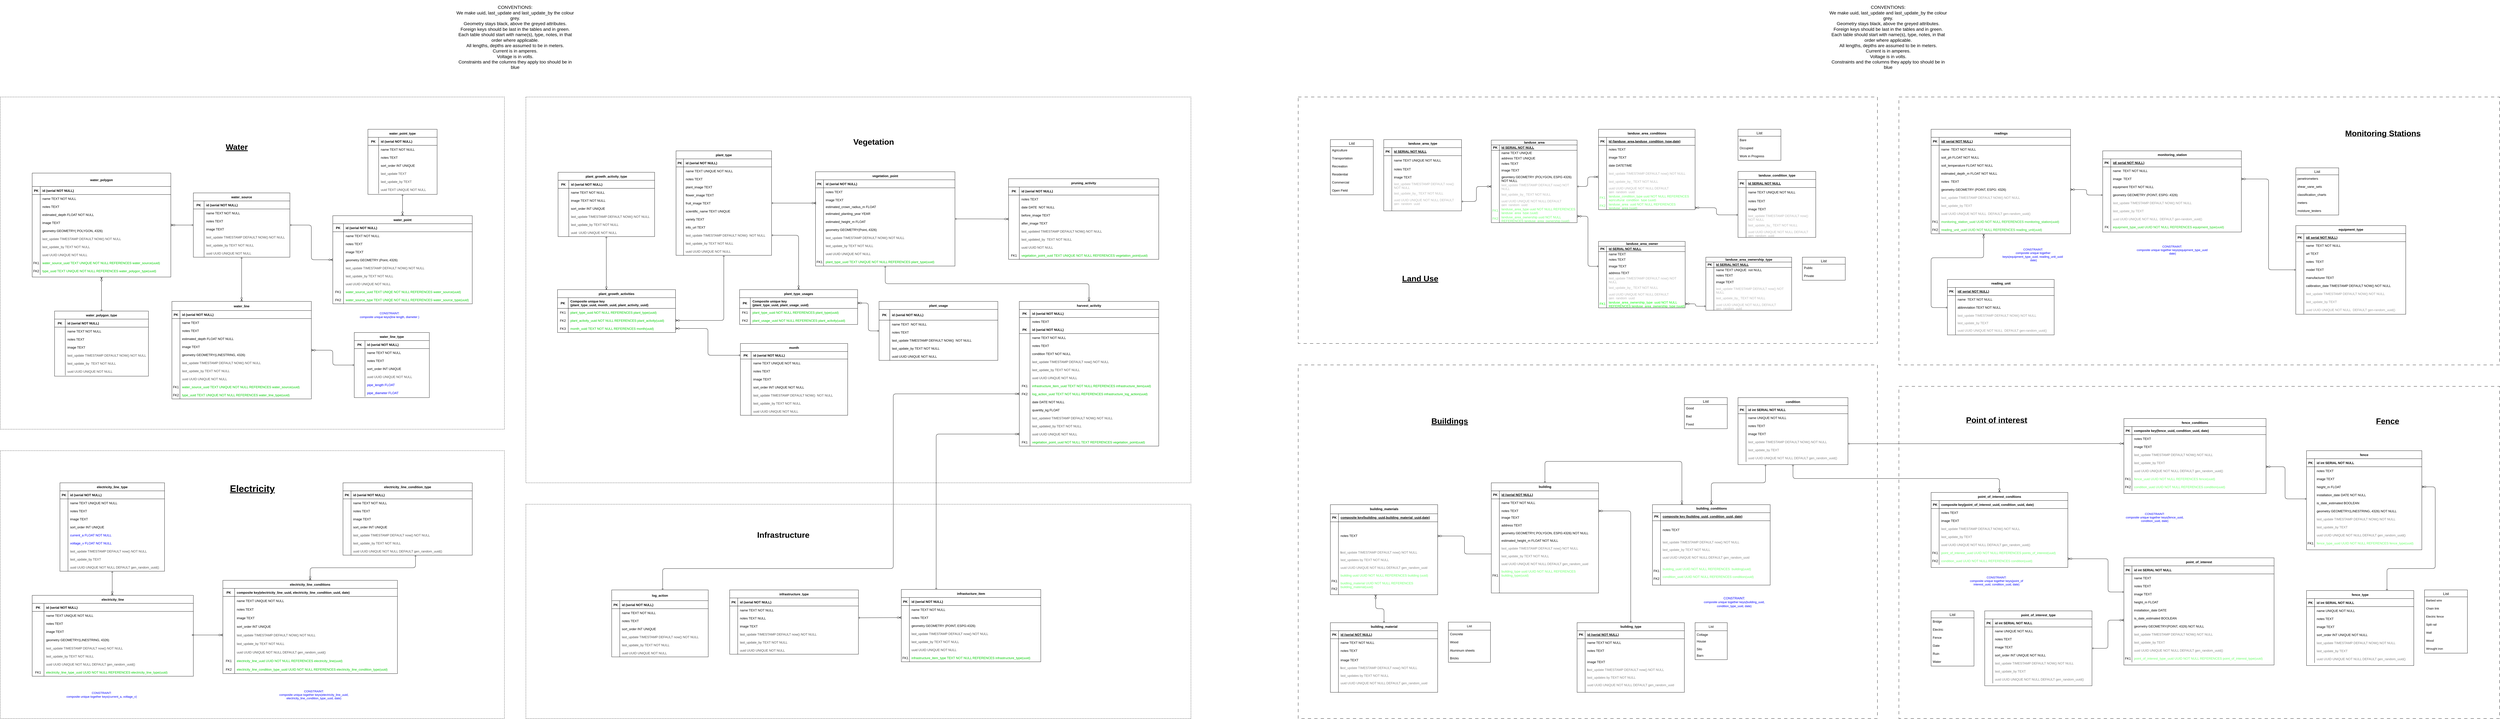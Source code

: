 <mxfile version="26.2.15" pages="2">
  <diagram name="Final_ERD" id="3-3rhkEgweDlJMbWQ_pG">
    <mxGraphModel dx="14220" dy="8180" grid="1" gridSize="10" guides="1" tooltips="1" connect="1" arrows="1" fold="1" page="1" pageScale="1" pageWidth="1100" pageHeight="850" math="0" shadow="0">
      <root>
        <mxCell id="7TINrLZ7A4HrEQBSOgFy-0" />
        <mxCell id="7TINrLZ7A4HrEQBSOgFy-1" parent="7TINrLZ7A4HrEQBSOgFy-0" />
        <mxCell id="FfOaGZ8YcJFBVcwqbhGZ-102" value="" style="rounded=0;whiteSpace=wrap;html=1;fontSize=16;strokeWidth=1;dashed=1;dashPattern=12 12;" parent="7TINrLZ7A4HrEQBSOgFy-1" vertex="1">
          <mxGeometry x="1880" y="-958" width="2240" height="1240" as="geometry" />
        </mxCell>
        <mxCell id="FfOaGZ8YcJFBVcwqbhGZ-101" value="" style="rounded=0;whiteSpace=wrap;html=1;fontSize=16;strokeWidth=1;dashed=1;dashPattern=12 12;" parent="7TINrLZ7A4HrEQBSOgFy-1" vertex="1">
          <mxGeometry x="-360" y="-1038" width="2160" height="1320" as="geometry" />
        </mxCell>
        <mxCell id="FfOaGZ8YcJFBVcwqbhGZ-99" value="" style="rounded=0;whiteSpace=wrap;html=1;fontSize=16;strokeWidth=1;dashed=1;dashPattern=12 12;" parent="7TINrLZ7A4HrEQBSOgFy-1" vertex="1">
          <mxGeometry x="-360" y="-2038" width="2160" height="920" as="geometry" />
        </mxCell>
        <mxCell id="FfOaGZ8YcJFBVcwqbhGZ-98" value="" style="rounded=0;whiteSpace=wrap;html=1;fontSize=16;strokeWidth=1;dashed=1;dashPattern=12 12;" parent="7TINrLZ7A4HrEQBSOgFy-1" vertex="1">
          <mxGeometry x="1880" y="-2038" width="2240" height="1000" as="geometry" />
        </mxCell>
        <mxCell id="7TINrLZ7A4HrEQBSOgFy-2" value="landuse_area" style="shape=table;startSize=18;container=1;collapsible=1;childLayout=tableLayout;fixedRows=1;rowLines=0;fontStyle=1;align=center;resizeLast=1;html=1;" parent="7TINrLZ7A4HrEQBSOgFy-1" vertex="1">
          <mxGeometry x="360" y="-1877" width="320" height="308" as="geometry" />
        </mxCell>
        <mxCell id="7TINrLZ7A4HrEQBSOgFy-3" value="" style="shape=tableRow;horizontal=0;startSize=0;swimlaneHead=0;swimlaneBody=0;fillColor=none;collapsible=0;dropTarget=0;points=[[0,0.5],[1,0.5]];portConstraint=eastwest;top=0;left=0;right=0;bottom=1;" parent="7TINrLZ7A4HrEQBSOgFy-2" vertex="1">
          <mxGeometry y="18" width="320" height="20" as="geometry" />
        </mxCell>
        <mxCell id="7TINrLZ7A4HrEQBSOgFy-4" value="PK" style="shape=partialRectangle;connectable=0;fillColor=none;top=0;left=0;bottom=0;right=0;fontStyle=1;overflow=hidden;whiteSpace=wrap;html=1;" parent="7TINrLZ7A4HrEQBSOgFy-3" vertex="1">
          <mxGeometry width="30" height="20" as="geometry">
            <mxRectangle width="30" height="20" as="alternateBounds" />
          </mxGeometry>
        </mxCell>
        <mxCell id="7TINrLZ7A4HrEQBSOgFy-5" value="Id SERIAL NOT NULL" style="shape=partialRectangle;connectable=0;fillColor=none;top=0;left=0;bottom=0;right=0;align=left;spacingLeft=6;fontStyle=5;overflow=hidden;whiteSpace=wrap;html=1;" parent="7TINrLZ7A4HrEQBSOgFy-3" vertex="1">
          <mxGeometry x="30" width="290" height="20" as="geometry">
            <mxRectangle width="290" height="20" as="alternateBounds" />
          </mxGeometry>
        </mxCell>
        <mxCell id="xR63EFocQVt1VVs4Knd5-50" value="" style="shape=tableRow;horizontal=0;startSize=0;swimlaneHead=0;swimlaneBody=0;fillColor=none;collapsible=0;dropTarget=0;points=[[0,0.5],[1,0.5]];portConstraint=eastwest;top=0;left=0;right=0;bottom=0;" parent="7TINrLZ7A4HrEQBSOgFy-2" vertex="1">
          <mxGeometry y="38" width="320" height="20" as="geometry" />
        </mxCell>
        <mxCell id="xR63EFocQVt1VVs4Knd5-51" value="" style="shape=partialRectangle;connectable=0;fillColor=none;top=0;left=0;bottom=0;right=0;fontStyle=0;overflow=hidden;whiteSpace=wrap;html=1;" parent="xR63EFocQVt1VVs4Knd5-50" vertex="1">
          <mxGeometry width="30" height="20" as="geometry">
            <mxRectangle width="30" height="20" as="alternateBounds" />
          </mxGeometry>
        </mxCell>
        <mxCell id="xR63EFocQVt1VVs4Knd5-52" value="name TEXT UNIQUE" style="shape=partialRectangle;connectable=0;fillColor=none;top=0;left=0;bottom=0;right=0;align=left;spacingLeft=6;fontStyle=0;overflow=hidden;whiteSpace=wrap;html=1;" parent="xR63EFocQVt1VVs4Knd5-50" vertex="1">
          <mxGeometry x="30" width="290" height="20" as="geometry">
            <mxRectangle width="290" height="20" as="alternateBounds" />
          </mxGeometry>
        </mxCell>
        <mxCell id="xR63EFocQVt1VVs4Knd5-53" value="" style="shape=tableRow;horizontal=0;startSize=0;swimlaneHead=0;swimlaneBody=0;fillColor=none;collapsible=0;dropTarget=0;points=[[0,0.5],[1,0.5]];portConstraint=eastwest;top=0;left=0;right=0;bottom=0;" parent="7TINrLZ7A4HrEQBSOgFy-2" vertex="1">
          <mxGeometry y="58" width="320" height="20" as="geometry" />
        </mxCell>
        <mxCell id="xR63EFocQVt1VVs4Knd5-54" value="" style="shape=partialRectangle;connectable=0;fillColor=none;top=0;left=0;bottom=0;right=0;fontStyle=0;overflow=hidden;whiteSpace=wrap;html=1;" parent="xR63EFocQVt1VVs4Knd5-53" vertex="1">
          <mxGeometry width="30" height="20" as="geometry">
            <mxRectangle width="30" height="20" as="alternateBounds" />
          </mxGeometry>
        </mxCell>
        <mxCell id="xR63EFocQVt1VVs4Knd5-55" value="address TEXT UNIQUE&amp;nbsp;" style="shape=partialRectangle;connectable=0;fillColor=none;top=0;left=0;bottom=0;right=0;align=left;spacingLeft=6;fontStyle=0;overflow=hidden;whiteSpace=wrap;html=1;" parent="xR63EFocQVt1VVs4Knd5-53" vertex="1">
          <mxGeometry x="30" width="290" height="20" as="geometry">
            <mxRectangle width="290" height="20" as="alternateBounds" />
          </mxGeometry>
        </mxCell>
        <mxCell id="7TINrLZ7A4HrEQBSOgFy-12" value="" style="shape=tableRow;horizontal=0;startSize=0;swimlaneHead=0;swimlaneBody=0;fillColor=none;collapsible=0;dropTarget=0;points=[[0,0.5],[1,0.5]];portConstraint=eastwest;top=0;left=0;right=0;bottom=0;" parent="7TINrLZ7A4HrEQBSOgFy-2" vertex="1">
          <mxGeometry y="78" width="320" height="20" as="geometry" />
        </mxCell>
        <mxCell id="7TINrLZ7A4HrEQBSOgFy-13" value="" style="shape=partialRectangle;connectable=0;fillColor=none;top=0;left=0;bottom=0;right=0;fontStyle=0;overflow=hidden;whiteSpace=wrap;html=1;" parent="7TINrLZ7A4HrEQBSOgFy-12" vertex="1">
          <mxGeometry width="30" height="20" as="geometry">
            <mxRectangle width="30" height="20" as="alternateBounds" />
          </mxGeometry>
        </mxCell>
        <mxCell id="7TINrLZ7A4HrEQBSOgFy-14" value="notes TEXT" style="shape=partialRectangle;connectable=0;fillColor=none;top=0;left=0;bottom=0;right=0;align=left;spacingLeft=6;fontStyle=0;overflow=hidden;whiteSpace=wrap;html=1;" parent="7TINrLZ7A4HrEQBSOgFy-12" vertex="1">
          <mxGeometry x="30" width="290" height="20" as="geometry">
            <mxRectangle width="290" height="20" as="alternateBounds" />
          </mxGeometry>
        </mxCell>
        <mxCell id="7TINrLZ7A4HrEQBSOgFy-15" value="" style="shape=tableRow;horizontal=0;startSize=0;swimlaneHead=0;swimlaneBody=0;fillColor=none;collapsible=0;dropTarget=0;points=[[0,0.5],[1,0.5]];portConstraint=eastwest;top=0;left=0;right=0;bottom=0;" parent="7TINrLZ7A4HrEQBSOgFy-2" vertex="1">
          <mxGeometry y="98" width="320" height="30" as="geometry" />
        </mxCell>
        <mxCell id="7TINrLZ7A4HrEQBSOgFy-16" value="" style="shape=partialRectangle;connectable=0;fillColor=none;top=0;left=0;bottom=0;right=0;fontStyle=0;overflow=hidden;whiteSpace=wrap;html=1;" parent="7TINrLZ7A4HrEQBSOgFy-15" vertex="1">
          <mxGeometry width="30" height="30" as="geometry">
            <mxRectangle width="30" height="30" as="alternateBounds" />
          </mxGeometry>
        </mxCell>
        <mxCell id="7TINrLZ7A4HrEQBSOgFy-17" value="image TEXT" style="shape=partialRectangle;connectable=0;fillColor=none;top=0;left=0;bottom=0;right=0;align=left;spacingLeft=6;fontStyle=0;overflow=hidden;whiteSpace=wrap;html=1;" parent="7TINrLZ7A4HrEQBSOgFy-15" vertex="1">
          <mxGeometry x="30" width="290" height="30" as="geometry">
            <mxRectangle width="290" height="30" as="alternateBounds" />
          </mxGeometry>
        </mxCell>
        <mxCell id="7TINrLZ7A4HrEQBSOgFy-27" value="" style="shape=tableRow;horizontal=0;startSize=0;swimlaneHead=0;swimlaneBody=0;fillColor=none;collapsible=0;dropTarget=0;points=[[0,0.5],[1,0.5]];portConstraint=eastwest;top=0;left=0;right=0;bottom=0;" parent="7TINrLZ7A4HrEQBSOgFy-2" vertex="1">
          <mxGeometry y="128" width="320" height="30" as="geometry" />
        </mxCell>
        <mxCell id="7TINrLZ7A4HrEQBSOgFy-28" value="" style="shape=partialRectangle;connectable=0;fillColor=none;top=0;left=0;bottom=0;right=0;fontStyle=0;overflow=hidden;whiteSpace=wrap;html=1;" parent="7TINrLZ7A4HrEQBSOgFy-27" vertex="1">
          <mxGeometry width="30" height="30" as="geometry">
            <mxRectangle width="30" height="30" as="alternateBounds" />
          </mxGeometry>
        </mxCell>
        <mxCell id="7TINrLZ7A4HrEQBSOgFy-29" value="geomtery GEOMETRY (POLYGON, ESPG 4326)&amp;nbsp; NOT NULL" style="shape=partialRectangle;connectable=0;fillColor=none;top=0;left=0;bottom=0;right=0;align=left;spacingLeft=6;fontStyle=0;overflow=hidden;whiteSpace=wrap;html=1;" parent="7TINrLZ7A4HrEQBSOgFy-27" vertex="1">
          <mxGeometry x="30" width="290" height="30" as="geometry">
            <mxRectangle width="290" height="30" as="alternateBounds" />
          </mxGeometry>
        </mxCell>
        <mxCell id="7TINrLZ7A4HrEQBSOgFy-36" value="" style="shape=tableRow;horizontal=0;startSize=0;swimlaneHead=0;swimlaneBody=0;fillColor=none;collapsible=0;dropTarget=0;points=[[0,0.5],[1,0.5]];portConstraint=eastwest;top=0;left=0;right=0;bottom=0;" parent="7TINrLZ7A4HrEQBSOgFy-2" vertex="1">
          <mxGeometry y="158" width="320" height="30" as="geometry" />
        </mxCell>
        <mxCell id="7TINrLZ7A4HrEQBSOgFy-37" value="" style="shape=partialRectangle;connectable=0;fillColor=none;top=0;left=0;bottom=0;right=0;fontStyle=0;overflow=hidden;whiteSpace=wrap;html=1;" parent="7TINrLZ7A4HrEQBSOgFy-36" vertex="1">
          <mxGeometry width="30" height="30" as="geometry">
            <mxRectangle width="30" height="30" as="alternateBounds" />
          </mxGeometry>
        </mxCell>
        <mxCell id="7TINrLZ7A4HrEQBSOgFy-38" value="&lt;font color=&quot;#b3b3b3&quot;&gt;last_update TIMESTAMP DEFAULT now() NOT NULL&lt;/font&gt;" style="shape=partialRectangle;connectable=0;fillColor=none;top=0;left=0;bottom=0;right=0;align=left;spacingLeft=6;fontStyle=0;overflow=hidden;whiteSpace=wrap;html=1;" parent="7TINrLZ7A4HrEQBSOgFy-36" vertex="1">
          <mxGeometry x="30" width="290" height="30" as="geometry">
            <mxRectangle width="290" height="30" as="alternateBounds" />
          </mxGeometry>
        </mxCell>
        <mxCell id="7TINrLZ7A4HrEQBSOgFy-39" value="" style="shape=tableRow;horizontal=0;startSize=0;swimlaneHead=0;swimlaneBody=0;fillColor=none;collapsible=0;dropTarget=0;points=[[0,0.5],[1,0.5]];portConstraint=eastwest;top=0;left=0;right=0;bottom=0;" parent="7TINrLZ7A4HrEQBSOgFy-2" vertex="1">
          <mxGeometry y="188" width="320" height="30" as="geometry" />
        </mxCell>
        <mxCell id="7TINrLZ7A4HrEQBSOgFy-40" value="" style="shape=partialRectangle;connectable=0;fillColor=none;top=0;left=0;bottom=0;right=0;fontStyle=0;overflow=hidden;whiteSpace=wrap;html=1;" parent="7TINrLZ7A4HrEQBSOgFy-39" vertex="1">
          <mxGeometry width="30" height="30" as="geometry">
            <mxRectangle width="30" height="30" as="alternateBounds" />
          </mxGeometry>
        </mxCell>
        <mxCell id="7TINrLZ7A4HrEQBSOgFy-41" value="&lt;font color=&quot;#b3b3b3&quot;&gt;last_update_by_ TEXT NOT NULL&lt;/font&gt;" style="shape=partialRectangle;connectable=0;fillColor=none;top=0;left=0;bottom=0;right=0;align=left;spacingLeft=6;fontStyle=0;overflow=hidden;whiteSpace=wrap;html=1;" parent="7TINrLZ7A4HrEQBSOgFy-39" vertex="1">
          <mxGeometry x="30" width="290" height="30" as="geometry">
            <mxRectangle width="290" height="30" as="alternateBounds" />
          </mxGeometry>
        </mxCell>
        <mxCell id="7TINrLZ7A4HrEQBSOgFy-42" value="" style="shape=tableRow;horizontal=0;startSize=0;swimlaneHead=0;swimlaneBody=0;fillColor=none;collapsible=0;dropTarget=0;points=[[0,0.5],[1,0.5]];portConstraint=eastwest;top=0;left=0;right=0;bottom=0;" parent="7TINrLZ7A4HrEQBSOgFy-2" vertex="1">
          <mxGeometry y="218" width="320" height="30" as="geometry" />
        </mxCell>
        <mxCell id="7TINrLZ7A4HrEQBSOgFy-43" value="" style="shape=partialRectangle;connectable=0;fillColor=none;top=0;left=0;bottom=0;right=0;editable=1;overflow=hidden;whiteSpace=wrap;html=1;" parent="7TINrLZ7A4HrEQBSOgFy-42" vertex="1">
          <mxGeometry width="30" height="30" as="geometry">
            <mxRectangle width="30" height="30" as="alternateBounds" />
          </mxGeometry>
        </mxCell>
        <mxCell id="7TINrLZ7A4HrEQBSOgFy-44" value="&lt;font color=&quot;#b3b3b3&quot;&gt;uuid UUID UNIQUE NOT NULL DEFAULT gen_random_uuid&lt;/font&gt;" style="shape=partialRectangle;connectable=0;fillColor=none;top=0;left=0;bottom=0;right=0;align=left;spacingLeft=6;overflow=hidden;whiteSpace=wrap;html=1;fontColor=#000000;" parent="7TINrLZ7A4HrEQBSOgFy-42" vertex="1">
          <mxGeometry x="30" width="290" height="30" as="geometry">
            <mxRectangle width="290" height="30" as="alternateBounds" />
          </mxGeometry>
        </mxCell>
        <mxCell id="7TINrLZ7A4HrEQBSOgFy-45" value="" style="shape=tableRow;horizontal=0;startSize=0;swimlaneHead=0;swimlaneBody=0;fillColor=none;collapsible=0;dropTarget=0;points=[[0,0.5],[1,0.5]];portConstraint=eastwest;top=0;left=0;right=0;bottom=0;" parent="7TINrLZ7A4HrEQBSOgFy-2" vertex="1">
          <mxGeometry y="248" width="320" height="30" as="geometry" />
        </mxCell>
        <mxCell id="7TINrLZ7A4HrEQBSOgFy-46" value="&lt;font color=&quot;#66ff66&quot;&gt;FK1&lt;/font&gt;" style="shape=partialRectangle;connectable=0;fillColor=none;top=0;left=0;bottom=0;right=0;editable=1;overflow=hidden;whiteSpace=wrap;html=1;" parent="7TINrLZ7A4HrEQBSOgFy-45" vertex="1">
          <mxGeometry width="30" height="30" as="geometry">
            <mxRectangle width="30" height="30" as="alternateBounds" />
          </mxGeometry>
        </mxCell>
        <mxCell id="7TINrLZ7A4HrEQBSOgFy-47" value="&lt;font color=&quot;#66ff66&quot;&gt;landuse_area_type uuid NOT NULL REFERENCES landuse_area_type (uuid)&lt;/font&gt;" style="shape=partialRectangle;connectable=0;fillColor=none;top=0;left=0;bottom=0;right=0;align=left;spacingLeft=6;overflow=hidden;whiteSpace=wrap;html=1;" parent="7TINrLZ7A4HrEQBSOgFy-45" vertex="1">
          <mxGeometry x="30" width="290" height="30" as="geometry">
            <mxRectangle width="290" height="30" as="alternateBounds" />
          </mxGeometry>
        </mxCell>
        <mxCell id="xR63EFocQVt1VVs4Knd5-38" value="" style="shape=tableRow;horizontal=0;startSize=0;swimlaneHead=0;swimlaneBody=0;fillColor=none;collapsible=0;dropTarget=0;points=[[0,0.5],[1,0.5]];portConstraint=eastwest;top=0;left=0;right=0;bottom=0;" parent="7TINrLZ7A4HrEQBSOgFy-2" vertex="1">
          <mxGeometry y="278" width="320" height="30" as="geometry" />
        </mxCell>
        <mxCell id="xR63EFocQVt1VVs4Knd5-39" value="&lt;font color=&quot;#66ff66&quot;&gt;FK2&lt;br&gt;&lt;/font&gt;" style="shape=partialRectangle;connectable=0;fillColor=none;top=0;left=0;bottom=0;right=0;editable=1;overflow=hidden;whiteSpace=wrap;html=1;" parent="xR63EFocQVt1VVs4Knd5-38" vertex="1">
          <mxGeometry width="30" height="30" as="geometry">
            <mxRectangle width="30" height="30" as="alternateBounds" />
          </mxGeometry>
        </mxCell>
        <mxCell id="xR63EFocQVt1VVs4Knd5-40" value="&lt;font color=&quot;#66ff66&quot;&gt;landuse_area_ownership uuid NOT NULL REFERENCES landuse_area_ownership (uuid)&lt;/font&gt;" style="shape=partialRectangle;connectable=0;fillColor=none;top=0;left=0;bottom=0;right=0;align=left;spacingLeft=6;overflow=hidden;whiteSpace=wrap;html=1;" parent="xR63EFocQVt1VVs4Knd5-38" vertex="1">
          <mxGeometry x="30" width="290" height="30" as="geometry">
            <mxRectangle width="290" height="30" as="alternateBounds" />
          </mxGeometry>
        </mxCell>
        <mxCell id="7TINrLZ7A4HrEQBSOgFy-82" value="landuse_area_type" style="shape=table;startSize=30;container=1;collapsible=1;childLayout=tableLayout;fixedRows=1;rowLines=0;fontStyle=1;align=center;resizeLast=1;html=1;" parent="7TINrLZ7A4HrEQBSOgFy-1" vertex="1">
          <mxGeometry x="-41" y="-1879" width="290" height="266" as="geometry" />
        </mxCell>
        <mxCell id="7TINrLZ7A4HrEQBSOgFy-83" value="" style="shape=tableRow;horizontal=0;startSize=0;swimlaneHead=0;swimlaneBody=0;fillColor=none;collapsible=0;dropTarget=0;points=[[0,0.5],[1,0.5]];portConstraint=eastwest;top=0;left=0;right=0;bottom=1;" parent="7TINrLZ7A4HrEQBSOgFy-82" vertex="1">
          <mxGeometry y="30" width="290" height="30" as="geometry" />
        </mxCell>
        <mxCell id="7TINrLZ7A4HrEQBSOgFy-84" value="PK" style="shape=partialRectangle;connectable=0;fillColor=none;top=0;left=0;bottom=0;right=0;fontStyle=1;overflow=hidden;whiteSpace=wrap;html=1;" parent="7TINrLZ7A4HrEQBSOgFy-83" vertex="1">
          <mxGeometry width="30" height="30" as="geometry">
            <mxRectangle width="30" height="30" as="alternateBounds" />
          </mxGeometry>
        </mxCell>
        <mxCell id="7TINrLZ7A4HrEQBSOgFy-85" value="Id SERIAL NOT NULL" style="shape=partialRectangle;connectable=0;fillColor=none;top=0;left=0;bottom=0;right=0;align=left;spacingLeft=6;fontStyle=5;overflow=hidden;whiteSpace=wrap;html=1;" parent="7TINrLZ7A4HrEQBSOgFy-83" vertex="1">
          <mxGeometry x="30" width="260" height="30" as="geometry">
            <mxRectangle width="260" height="30" as="alternateBounds" />
          </mxGeometry>
        </mxCell>
        <mxCell id="7TINrLZ7A4HrEQBSOgFy-86" value="" style="shape=tableRow;horizontal=0;startSize=0;swimlaneHead=0;swimlaneBody=0;fillColor=none;collapsible=0;dropTarget=0;points=[[0,0.5],[1,0.5]];portConstraint=eastwest;top=0;left=0;right=0;bottom=0;" parent="7TINrLZ7A4HrEQBSOgFy-82" vertex="1">
          <mxGeometry y="60" width="290" height="36" as="geometry" />
        </mxCell>
        <mxCell id="7TINrLZ7A4HrEQBSOgFy-87" value="" style="shape=partialRectangle;connectable=0;fillColor=none;top=0;left=0;bottom=0;right=0;editable=1;overflow=hidden;whiteSpace=wrap;html=1;" parent="7TINrLZ7A4HrEQBSOgFy-86" vertex="1">
          <mxGeometry width="30" height="36" as="geometry">
            <mxRectangle width="30" height="36" as="alternateBounds" />
          </mxGeometry>
        </mxCell>
        <mxCell id="7TINrLZ7A4HrEQBSOgFy-88" value="name TEXT UNIQUE NOT NULL" style="shape=partialRectangle;connectable=0;fillColor=none;top=0;left=0;bottom=0;right=0;align=left;spacingLeft=6;overflow=hidden;whiteSpace=wrap;html=1;" parent="7TINrLZ7A4HrEQBSOgFy-86" vertex="1">
          <mxGeometry x="30" width="260" height="36" as="geometry">
            <mxRectangle width="260" height="36" as="alternateBounds" />
          </mxGeometry>
        </mxCell>
        <mxCell id="7TINrLZ7A4HrEQBSOgFy-89" value="" style="shape=tableRow;horizontal=0;startSize=0;swimlaneHead=0;swimlaneBody=0;fillColor=none;collapsible=0;dropTarget=0;points=[[0,0.5],[1,0.5]];portConstraint=eastwest;top=0;left=0;right=0;bottom=0;" parent="7TINrLZ7A4HrEQBSOgFy-82" vertex="1">
          <mxGeometry y="96" width="290" height="30" as="geometry" />
        </mxCell>
        <mxCell id="7TINrLZ7A4HrEQBSOgFy-90" value="" style="shape=partialRectangle;connectable=0;fillColor=none;top=0;left=0;bottom=0;right=0;editable=1;overflow=hidden;whiteSpace=wrap;html=1;" parent="7TINrLZ7A4HrEQBSOgFy-89" vertex="1">
          <mxGeometry width="30" height="30" as="geometry">
            <mxRectangle width="30" height="30" as="alternateBounds" />
          </mxGeometry>
        </mxCell>
        <mxCell id="7TINrLZ7A4HrEQBSOgFy-91" value="notes TEXT" style="shape=partialRectangle;connectable=0;fillColor=none;top=0;left=0;bottom=0;right=0;align=left;spacingLeft=6;overflow=hidden;whiteSpace=wrap;html=1;" parent="7TINrLZ7A4HrEQBSOgFy-89" vertex="1">
          <mxGeometry x="30" width="260" height="30" as="geometry">
            <mxRectangle width="260" height="30" as="alternateBounds" />
          </mxGeometry>
        </mxCell>
        <mxCell id="7TINrLZ7A4HrEQBSOgFy-92" value="" style="shape=tableRow;horizontal=0;startSize=0;swimlaneHead=0;swimlaneBody=0;fillColor=none;collapsible=0;dropTarget=0;points=[[0,0.5],[1,0.5]];portConstraint=eastwest;top=0;left=0;right=0;bottom=0;" parent="7TINrLZ7A4HrEQBSOgFy-82" vertex="1">
          <mxGeometry y="126" width="290" height="30" as="geometry" />
        </mxCell>
        <mxCell id="7TINrLZ7A4HrEQBSOgFy-93" value="" style="shape=partialRectangle;connectable=0;fillColor=none;top=0;left=0;bottom=0;right=0;editable=1;overflow=hidden;whiteSpace=wrap;html=1;" parent="7TINrLZ7A4HrEQBSOgFy-92" vertex="1">
          <mxGeometry width="30" height="30" as="geometry">
            <mxRectangle width="30" height="30" as="alternateBounds" />
          </mxGeometry>
        </mxCell>
        <mxCell id="7TINrLZ7A4HrEQBSOgFy-94" value="image TEXT" style="shape=partialRectangle;connectable=0;fillColor=none;top=0;left=0;bottom=0;right=0;align=left;spacingLeft=6;overflow=hidden;whiteSpace=wrap;html=1;" parent="7TINrLZ7A4HrEQBSOgFy-92" vertex="1">
          <mxGeometry x="30" width="260" height="30" as="geometry">
            <mxRectangle width="260" height="30" as="alternateBounds" />
          </mxGeometry>
        </mxCell>
        <mxCell id="7TINrLZ7A4HrEQBSOgFy-95" value="" style="shape=tableRow;horizontal=0;startSize=0;swimlaneHead=0;swimlaneBody=0;fillColor=none;collapsible=0;dropTarget=0;points=[[0,0.5],[1,0.5]];portConstraint=eastwest;top=0;left=0;right=0;bottom=0;" parent="7TINrLZ7A4HrEQBSOgFy-82" vertex="1">
          <mxGeometry y="156" width="290" height="30" as="geometry" />
        </mxCell>
        <mxCell id="7TINrLZ7A4HrEQBSOgFy-96" value="" style="shape=partialRectangle;connectable=0;fillColor=none;top=0;left=0;bottom=0;right=0;editable=1;overflow=hidden;whiteSpace=wrap;html=1;" parent="7TINrLZ7A4HrEQBSOgFy-95" vertex="1">
          <mxGeometry width="30" height="30" as="geometry">
            <mxRectangle width="30" height="30" as="alternateBounds" />
          </mxGeometry>
        </mxCell>
        <mxCell id="7TINrLZ7A4HrEQBSOgFy-97" value="&lt;font color=&quot;#b3b3b3&quot;&gt;last_update TIMESTAMP DEFAULT now() NOT NULL&lt;/font&gt;" style="shape=partialRectangle;connectable=0;fillColor=none;top=0;left=0;bottom=0;right=0;align=left;spacingLeft=6;overflow=hidden;whiteSpace=wrap;html=1;" parent="7TINrLZ7A4HrEQBSOgFy-95" vertex="1">
          <mxGeometry x="30" width="260" height="30" as="geometry">
            <mxRectangle width="260" height="30" as="alternateBounds" />
          </mxGeometry>
        </mxCell>
        <mxCell id="7TINrLZ7A4HrEQBSOgFy-98" value="" style="shape=tableRow;horizontal=0;startSize=0;swimlaneHead=0;swimlaneBody=0;fillColor=none;collapsible=0;dropTarget=0;points=[[0,0.5],[1,0.5]];portConstraint=eastwest;top=0;left=0;right=0;bottom=0;" parent="7TINrLZ7A4HrEQBSOgFy-82" vertex="1">
          <mxGeometry y="186" width="290" height="30" as="geometry" />
        </mxCell>
        <mxCell id="7TINrLZ7A4HrEQBSOgFy-99" value="" style="shape=partialRectangle;connectable=0;fillColor=none;top=0;left=0;bottom=0;right=0;editable=1;overflow=hidden;whiteSpace=wrap;html=1;" parent="7TINrLZ7A4HrEQBSOgFy-98" vertex="1">
          <mxGeometry width="30" height="30" as="geometry">
            <mxRectangle width="30" height="30" as="alternateBounds" />
          </mxGeometry>
        </mxCell>
        <mxCell id="7TINrLZ7A4HrEQBSOgFy-100" value="&lt;font color=&quot;#b3b3b3&quot;&gt;last_update_by_ TEXT NOT NULL&lt;/font&gt;" style="shape=partialRectangle;connectable=0;fillColor=none;top=0;left=0;bottom=0;right=0;align=left;spacingLeft=6;overflow=hidden;whiteSpace=wrap;html=1;" parent="7TINrLZ7A4HrEQBSOgFy-98" vertex="1">
          <mxGeometry x="30" width="260" height="30" as="geometry">
            <mxRectangle width="260" height="30" as="alternateBounds" />
          </mxGeometry>
        </mxCell>
        <mxCell id="7TINrLZ7A4HrEQBSOgFy-101" value="" style="shape=tableRow;horizontal=0;startSize=0;swimlaneHead=0;swimlaneBody=0;fillColor=none;collapsible=0;dropTarget=0;points=[[0,0.5],[1,0.5]];portConstraint=eastwest;top=0;left=0;right=0;bottom=0;" parent="7TINrLZ7A4HrEQBSOgFy-82" vertex="1">
          <mxGeometry y="216" width="290" height="30" as="geometry" />
        </mxCell>
        <mxCell id="7TINrLZ7A4HrEQBSOgFy-102" value="" style="shape=partialRectangle;connectable=0;fillColor=none;top=0;left=0;bottom=0;right=0;editable=1;overflow=hidden;whiteSpace=wrap;html=1;" parent="7TINrLZ7A4HrEQBSOgFy-101" vertex="1">
          <mxGeometry width="30" height="30" as="geometry">
            <mxRectangle width="30" height="30" as="alternateBounds" />
          </mxGeometry>
        </mxCell>
        <mxCell id="7TINrLZ7A4HrEQBSOgFy-103" value="&lt;font color=&quot;#b3b3b3&quot;&gt;uuid UUID UNIQUE NOT NULL DEFAULT gen_random_uuid&lt;/font&gt;" style="shape=partialRectangle;connectable=0;fillColor=none;top=0;left=0;bottom=0;right=0;align=left;spacingLeft=6;overflow=hidden;whiteSpace=wrap;html=1;" parent="7TINrLZ7A4HrEQBSOgFy-101" vertex="1">
          <mxGeometry x="30" width="260" height="30" as="geometry">
            <mxRectangle width="260" height="30" as="alternateBounds" />
          </mxGeometry>
        </mxCell>
        <mxCell id="vgS-KQvlzP64eSA2HHH2-0" value="" style="shape=tableRow;horizontal=0;startSize=0;swimlaneHead=0;swimlaneBody=0;fillColor=none;collapsible=0;dropTarget=0;points=[[0,0.5],[1,0.5]];portConstraint=eastwest;top=0;left=0;right=0;bottom=0;" parent="7TINrLZ7A4HrEQBSOgFy-82" vertex="1">
          <mxGeometry y="246" width="290" height="20" as="geometry" />
        </mxCell>
        <mxCell id="vgS-KQvlzP64eSA2HHH2-1" value="" style="shape=partialRectangle;connectable=0;fillColor=none;top=0;left=0;bottom=0;right=0;editable=1;overflow=hidden;whiteSpace=wrap;html=1;" parent="vgS-KQvlzP64eSA2HHH2-0" vertex="1">
          <mxGeometry width="30" height="20" as="geometry">
            <mxRectangle width="30" height="20" as="alternateBounds" />
          </mxGeometry>
        </mxCell>
        <mxCell id="vgS-KQvlzP64eSA2HHH2-2" value="" style="shape=partialRectangle;connectable=0;fillColor=none;top=0;left=0;bottom=0;right=0;align=left;spacingLeft=6;overflow=hidden;whiteSpace=wrap;html=1;" parent="vgS-KQvlzP64eSA2HHH2-0" vertex="1">
          <mxGeometry x="30" width="260" height="20" as="geometry">
            <mxRectangle width="260" height="20" as="alternateBounds" />
          </mxGeometry>
        </mxCell>
        <mxCell id="7TINrLZ7A4HrEQBSOgFy-128" value="List" style="swimlane;fontStyle=0;childLayout=stackLayout;horizontal=1;startSize=26;horizontalStack=0;resizeParent=1;resizeParentMax=0;resizeLast=0;collapsible=1;marginBottom=0;align=center;fontSize=14;" parent="7TINrLZ7A4HrEQBSOgFy-1" vertex="1">
          <mxGeometry x="-240" y="-1879" width="160" height="206" as="geometry" />
        </mxCell>
        <mxCell id="7TINrLZ7A4HrEQBSOgFy-129" value="Agriculture" style="text;strokeColor=none;fillColor=none;spacingLeft=4;spacingRight=4;overflow=hidden;rotatable=0;points=[[0,0.5],[1,0.5]];portConstraint=eastwest;fontSize=12;whiteSpace=wrap;html=1;" parent="7TINrLZ7A4HrEQBSOgFy-128" vertex="1">
          <mxGeometry y="26" width="160" height="30" as="geometry" />
        </mxCell>
        <mxCell id="7TINrLZ7A4HrEQBSOgFy-130" value="Transportation" style="text;strokeColor=none;fillColor=none;spacingLeft=4;spacingRight=4;overflow=hidden;rotatable=0;points=[[0,0.5],[1,0.5]];portConstraint=eastwest;fontSize=12;whiteSpace=wrap;html=1;" parent="7TINrLZ7A4HrEQBSOgFy-128" vertex="1">
          <mxGeometry y="56" width="160" height="30" as="geometry" />
        </mxCell>
        <mxCell id="7TINrLZ7A4HrEQBSOgFy-131" value="Recreation" style="text;strokeColor=none;fillColor=none;spacingLeft=4;spacingRight=4;overflow=hidden;rotatable=0;points=[[0,0.5],[1,0.5]];portConstraint=eastwest;fontSize=12;whiteSpace=wrap;html=1;" parent="7TINrLZ7A4HrEQBSOgFy-128" vertex="1">
          <mxGeometry y="86" width="160" height="30" as="geometry" />
        </mxCell>
        <mxCell id="7TINrLZ7A4HrEQBSOgFy-132" value="Residential" style="text;strokeColor=none;fillColor=none;spacingLeft=4;spacingRight=4;overflow=hidden;rotatable=0;points=[[0,0.5],[1,0.5]];portConstraint=eastwest;fontSize=12;whiteSpace=wrap;html=1;" parent="7TINrLZ7A4HrEQBSOgFy-128" vertex="1">
          <mxGeometry y="116" width="160" height="30" as="geometry" />
        </mxCell>
        <mxCell id="7TINrLZ7A4HrEQBSOgFy-133" value="Commercial" style="text;strokeColor=none;fillColor=none;spacingLeft=4;spacingRight=4;overflow=hidden;rotatable=0;points=[[0,0.5],[1,0.5]];portConstraint=eastwest;fontSize=12;whiteSpace=wrap;html=1;" parent="7TINrLZ7A4HrEQBSOgFy-128" vertex="1">
          <mxGeometry y="146" width="160" height="30" as="geometry" />
        </mxCell>
        <mxCell id="xR63EFocQVt1VVs4Knd5-0" value="Open Field" style="text;strokeColor=none;fillColor=none;spacingLeft=4;spacingRight=4;overflow=hidden;rotatable=0;points=[[0,0.5],[1,0.5]];portConstraint=eastwest;fontSize=12;whiteSpace=wrap;html=1;" parent="7TINrLZ7A4HrEQBSOgFy-128" vertex="1">
          <mxGeometry y="176" width="160" height="30" as="geometry" />
        </mxCell>
        <mxCell id="7TINrLZ7A4HrEQBSOgFy-139" value="landuse_area_conditions" style="shape=table;startSize=30;container=1;collapsible=1;childLayout=tableLayout;fixedRows=1;rowLines=0;fontStyle=1;align=center;resizeLast=1;html=1;" parent="7TINrLZ7A4HrEQBSOgFy-1" vertex="1">
          <mxGeometry x="760" y="-1917.5" width="360" height="300" as="geometry" />
        </mxCell>
        <mxCell id="7TINrLZ7A4HrEQBSOgFy-140" value="" style="shape=tableRow;horizontal=0;startSize=0;swimlaneHead=0;swimlaneBody=0;fillColor=none;collapsible=0;dropTarget=0;points=[[0,0.5],[1,0.5]];portConstraint=eastwest;top=0;left=0;right=0;bottom=1;" parent="7TINrLZ7A4HrEQBSOgFy-139" vertex="1">
          <mxGeometry y="30" width="360" height="30" as="geometry" />
        </mxCell>
        <mxCell id="7TINrLZ7A4HrEQBSOgFy-141" value="PK" style="shape=partialRectangle;connectable=0;fillColor=none;top=0;left=0;bottom=0;right=0;fontStyle=1;overflow=hidden;whiteSpace=wrap;html=1;" parent="7TINrLZ7A4HrEQBSOgFy-140" vertex="1">
          <mxGeometry width="30" height="30" as="geometry">
            <mxRectangle width="30" height="30" as="alternateBounds" />
          </mxGeometry>
        </mxCell>
        <mxCell id="7TINrLZ7A4HrEQBSOgFy-142" value="Id (landuse_area,landuse_condition_type,date)" style="shape=partialRectangle;connectable=0;fillColor=none;top=0;left=0;bottom=0;right=0;align=left;spacingLeft=6;fontStyle=5;overflow=hidden;whiteSpace=wrap;html=1;" parent="7TINrLZ7A4HrEQBSOgFy-140" vertex="1">
          <mxGeometry x="30" width="330" height="30" as="geometry">
            <mxRectangle width="330" height="30" as="alternateBounds" />
          </mxGeometry>
        </mxCell>
        <mxCell id="7TINrLZ7A4HrEQBSOgFy-146" value="" style="shape=tableRow;horizontal=0;startSize=0;swimlaneHead=0;swimlaneBody=0;fillColor=none;collapsible=0;dropTarget=0;points=[[0,0.5],[1,0.5]];portConstraint=eastwest;top=0;left=0;right=0;bottom=0;" parent="7TINrLZ7A4HrEQBSOgFy-139" vertex="1">
          <mxGeometry y="60" width="360" height="30" as="geometry" />
        </mxCell>
        <mxCell id="7TINrLZ7A4HrEQBSOgFy-147" value="" style="shape=partialRectangle;connectable=0;fillColor=none;top=0;left=0;bottom=0;right=0;editable=1;overflow=hidden;whiteSpace=wrap;html=1;" parent="7TINrLZ7A4HrEQBSOgFy-146" vertex="1">
          <mxGeometry width="30" height="30" as="geometry">
            <mxRectangle width="30" height="30" as="alternateBounds" />
          </mxGeometry>
        </mxCell>
        <mxCell id="7TINrLZ7A4HrEQBSOgFy-148" value="notes TEXT" style="shape=partialRectangle;connectable=0;fillColor=none;top=0;left=0;bottom=0;right=0;align=left;spacingLeft=6;overflow=hidden;whiteSpace=wrap;html=1;" parent="7TINrLZ7A4HrEQBSOgFy-146" vertex="1">
          <mxGeometry x="30" width="330" height="30" as="geometry">
            <mxRectangle width="330" height="30" as="alternateBounds" />
          </mxGeometry>
        </mxCell>
        <mxCell id="7TINrLZ7A4HrEQBSOgFy-149" value="" style="shape=tableRow;horizontal=0;startSize=0;swimlaneHead=0;swimlaneBody=0;fillColor=none;collapsible=0;dropTarget=0;points=[[0,0.5],[1,0.5]];portConstraint=eastwest;top=0;left=0;right=0;bottom=0;" parent="7TINrLZ7A4HrEQBSOgFy-139" vertex="1">
          <mxGeometry y="90" width="360" height="30" as="geometry" />
        </mxCell>
        <mxCell id="7TINrLZ7A4HrEQBSOgFy-150" value="" style="shape=partialRectangle;connectable=0;fillColor=none;top=0;left=0;bottom=0;right=0;editable=1;overflow=hidden;whiteSpace=wrap;html=1;" parent="7TINrLZ7A4HrEQBSOgFy-149" vertex="1">
          <mxGeometry width="30" height="30" as="geometry">
            <mxRectangle width="30" height="30" as="alternateBounds" />
          </mxGeometry>
        </mxCell>
        <mxCell id="7TINrLZ7A4HrEQBSOgFy-151" value="image TEXT" style="shape=partialRectangle;connectable=0;fillColor=none;top=0;left=0;bottom=0;right=0;align=left;spacingLeft=6;overflow=hidden;whiteSpace=wrap;html=1;" parent="7TINrLZ7A4HrEQBSOgFy-149" vertex="1">
          <mxGeometry x="30" width="330" height="30" as="geometry">
            <mxRectangle width="330" height="30" as="alternateBounds" />
          </mxGeometry>
        </mxCell>
        <mxCell id="7TINrLZ7A4HrEQBSOgFy-152" value="" style="shape=tableRow;horizontal=0;startSize=0;swimlaneHead=0;swimlaneBody=0;fillColor=none;collapsible=0;dropTarget=0;points=[[0,0.5],[1,0.5]];portConstraint=eastwest;top=0;left=0;right=0;bottom=0;" parent="7TINrLZ7A4HrEQBSOgFy-139" vertex="1">
          <mxGeometry y="120" width="360" height="30" as="geometry" />
        </mxCell>
        <mxCell id="7TINrLZ7A4HrEQBSOgFy-153" value="" style="shape=partialRectangle;connectable=0;fillColor=none;top=0;left=0;bottom=0;right=0;editable=1;overflow=hidden;whiteSpace=wrap;html=1;" parent="7TINrLZ7A4HrEQBSOgFy-152" vertex="1">
          <mxGeometry width="30" height="30" as="geometry">
            <mxRectangle width="30" height="30" as="alternateBounds" />
          </mxGeometry>
        </mxCell>
        <mxCell id="7TINrLZ7A4HrEQBSOgFy-154" value="date DATETIME" style="shape=partialRectangle;connectable=0;fillColor=none;top=0;left=0;bottom=0;right=0;align=left;spacingLeft=6;overflow=hidden;whiteSpace=wrap;html=1;" parent="7TINrLZ7A4HrEQBSOgFy-152" vertex="1">
          <mxGeometry x="30" width="330" height="30" as="geometry">
            <mxRectangle width="330" height="30" as="alternateBounds" />
          </mxGeometry>
        </mxCell>
        <mxCell id="7TINrLZ7A4HrEQBSOgFy-155" value="" style="shape=tableRow;horizontal=0;startSize=0;swimlaneHead=0;swimlaneBody=0;fillColor=none;collapsible=0;dropTarget=0;points=[[0,0.5],[1,0.5]];portConstraint=eastwest;top=0;left=0;right=0;bottom=0;" parent="7TINrLZ7A4HrEQBSOgFy-139" vertex="1">
          <mxGeometry y="150" width="360" height="30" as="geometry" />
        </mxCell>
        <mxCell id="7TINrLZ7A4HrEQBSOgFy-156" value="" style="shape=partialRectangle;connectable=0;fillColor=none;top=0;left=0;bottom=0;right=0;editable=1;overflow=hidden;whiteSpace=wrap;html=1;" parent="7TINrLZ7A4HrEQBSOgFy-155" vertex="1">
          <mxGeometry width="30" height="30" as="geometry">
            <mxRectangle width="30" height="30" as="alternateBounds" />
          </mxGeometry>
        </mxCell>
        <mxCell id="7TINrLZ7A4HrEQBSOgFy-157" value="&lt;font color=&quot;#b3b3b3&quot;&gt;last_update TIMESTAMP DEFAULT now() NOT NULL&lt;/font&gt;" style="shape=partialRectangle;connectable=0;fillColor=none;top=0;left=0;bottom=0;right=0;align=left;spacingLeft=6;overflow=hidden;whiteSpace=wrap;html=1;" parent="7TINrLZ7A4HrEQBSOgFy-155" vertex="1">
          <mxGeometry x="30" width="330" height="30" as="geometry">
            <mxRectangle width="330" height="30" as="alternateBounds" />
          </mxGeometry>
        </mxCell>
        <mxCell id="7TINrLZ7A4HrEQBSOgFy-158" value="" style="shape=tableRow;horizontal=0;startSize=0;swimlaneHead=0;swimlaneBody=0;fillColor=none;collapsible=0;dropTarget=0;points=[[0,0.5],[1,0.5]];portConstraint=eastwest;top=0;left=0;right=0;bottom=0;" parent="7TINrLZ7A4HrEQBSOgFy-139" vertex="1">
          <mxGeometry y="180" width="360" height="30" as="geometry" />
        </mxCell>
        <mxCell id="7TINrLZ7A4HrEQBSOgFy-159" value="" style="shape=partialRectangle;connectable=0;fillColor=none;top=0;left=0;bottom=0;right=0;editable=1;overflow=hidden;whiteSpace=wrap;html=1;" parent="7TINrLZ7A4HrEQBSOgFy-158" vertex="1">
          <mxGeometry width="30" height="30" as="geometry">
            <mxRectangle width="30" height="30" as="alternateBounds" />
          </mxGeometry>
        </mxCell>
        <mxCell id="7TINrLZ7A4HrEQBSOgFy-160" value="&lt;font color=&quot;#b3b3b3&quot;&gt;last_update_by_ TEXT NOT NULL&lt;/font&gt;" style="shape=partialRectangle;connectable=0;fillColor=none;top=0;left=0;bottom=0;right=0;align=left;spacingLeft=6;overflow=hidden;whiteSpace=wrap;html=1;" parent="7TINrLZ7A4HrEQBSOgFy-158" vertex="1">
          <mxGeometry x="30" width="330" height="30" as="geometry">
            <mxRectangle width="330" height="30" as="alternateBounds" />
          </mxGeometry>
        </mxCell>
        <mxCell id="7TINrLZ7A4HrEQBSOgFy-161" value="" style="shape=tableRow;horizontal=0;startSize=0;swimlaneHead=0;swimlaneBody=0;fillColor=none;collapsible=0;dropTarget=0;points=[[0,0.5],[1,0.5]];portConstraint=eastwest;top=0;left=0;right=0;bottom=0;" parent="7TINrLZ7A4HrEQBSOgFy-139" vertex="1">
          <mxGeometry y="210" width="360" height="30" as="geometry" />
        </mxCell>
        <mxCell id="7TINrLZ7A4HrEQBSOgFy-162" value="" style="shape=partialRectangle;connectable=0;fillColor=none;top=0;left=0;bottom=0;right=0;editable=1;overflow=hidden;whiteSpace=wrap;html=1;" parent="7TINrLZ7A4HrEQBSOgFy-161" vertex="1">
          <mxGeometry width="30" height="30" as="geometry">
            <mxRectangle width="30" height="30" as="alternateBounds" />
          </mxGeometry>
        </mxCell>
        <mxCell id="7TINrLZ7A4HrEQBSOgFy-163" value="&lt;font color=&quot;#b3b3b3&quot;&gt;uuid UUID UNIQUE NOT NULL DEFAULT gen_random_uuid&lt;/font&gt;" style="shape=partialRectangle;connectable=0;fillColor=none;top=0;left=0;bottom=0;right=0;align=left;spacingLeft=6;overflow=hidden;whiteSpace=wrap;html=1;" parent="7TINrLZ7A4HrEQBSOgFy-161" vertex="1">
          <mxGeometry x="30" width="330" height="30" as="geometry">
            <mxRectangle width="330" height="30" as="alternateBounds" />
          </mxGeometry>
        </mxCell>
        <mxCell id="7TINrLZ7A4HrEQBSOgFy-164" value="" style="shape=tableRow;horizontal=0;startSize=0;swimlaneHead=0;swimlaneBody=0;fillColor=none;collapsible=0;dropTarget=0;points=[[0,0.5],[1,0.5]];portConstraint=eastwest;top=0;left=0;right=0;bottom=0;" parent="7TINrLZ7A4HrEQBSOgFy-139" vertex="1">
          <mxGeometry y="240" width="360" height="30" as="geometry" />
        </mxCell>
        <mxCell id="7TINrLZ7A4HrEQBSOgFy-165" value="&lt;font color=&quot;#66ff66&quot;&gt;FK1&lt;/font&gt;" style="shape=partialRectangle;connectable=0;fillColor=none;top=0;left=0;bottom=0;right=0;editable=1;overflow=hidden;whiteSpace=wrap;html=1;" parent="7TINrLZ7A4HrEQBSOgFy-164" vertex="1">
          <mxGeometry width="30" height="30" as="geometry">
            <mxRectangle width="30" height="30" as="alternateBounds" />
          </mxGeometry>
        </mxCell>
        <mxCell id="7TINrLZ7A4HrEQBSOgFy-166" value="&lt;font color=&quot;#66ff66&quot;&gt;landuse_condition_type uuid NOT NULL REFERENCES agricultural_condition_type (uuid)&lt;/font&gt;" style="shape=partialRectangle;connectable=0;fillColor=none;top=0;left=0;bottom=0;right=0;align=left;spacingLeft=6;overflow=hidden;whiteSpace=wrap;html=1;" parent="7TINrLZ7A4HrEQBSOgFy-164" vertex="1">
          <mxGeometry x="30" width="330" height="30" as="geometry">
            <mxRectangle width="330" height="30" as="alternateBounds" />
          </mxGeometry>
        </mxCell>
        <mxCell id="7TINrLZ7A4HrEQBSOgFy-48" value="" style="shape=tableRow;horizontal=0;startSize=0;swimlaneHead=0;swimlaneBody=0;fillColor=none;collapsible=0;dropTarget=0;points=[[0,0.5],[1,0.5]];portConstraint=eastwest;top=0;left=0;right=0;bottom=0;" parent="7TINrLZ7A4HrEQBSOgFy-139" vertex="1">
          <mxGeometry y="270" width="360" height="30" as="geometry" />
        </mxCell>
        <mxCell id="7TINrLZ7A4HrEQBSOgFy-49" value="&lt;font color=&quot;#66ff66&quot;&gt;FK2&lt;/font&gt;" style="shape=partialRectangle;connectable=0;fillColor=none;top=0;left=0;bottom=0;right=0;editable=1;overflow=hidden;whiteSpace=wrap;html=1;" parent="7TINrLZ7A4HrEQBSOgFy-48" vertex="1">
          <mxGeometry width="30" height="30" as="geometry">
            <mxRectangle width="30" height="30" as="alternateBounds" />
          </mxGeometry>
        </mxCell>
        <mxCell id="7TINrLZ7A4HrEQBSOgFy-50" value="&lt;font color=&quot;#66ff66&quot;&gt;landuse_area&amp;nbsp; uuid NOT NULL REFERENCES landuse_area (uuid)&lt;/font&gt;" style="shape=partialRectangle;connectable=0;fillColor=none;top=0;left=0;bottom=0;right=0;align=left;spacingLeft=6;overflow=hidden;whiteSpace=wrap;html=1;" parent="7TINrLZ7A4HrEQBSOgFy-48" vertex="1">
          <mxGeometry x="30" width="330" height="30" as="geometry">
            <mxRectangle width="330" height="30" as="alternateBounds" />
          </mxGeometry>
        </mxCell>
        <mxCell id="7TINrLZ7A4HrEQBSOgFy-167" value="landuse_condition_type" style="shape=table;startSize=30;container=1;collapsible=1;childLayout=tableLayout;fixedRows=1;rowLines=0;fontStyle=1;align=center;resizeLast=1;html=1;" parent="7TINrLZ7A4HrEQBSOgFy-1" vertex="1">
          <mxGeometry x="1280" y="-1760.11" width="290" height="246.214" as="geometry" />
        </mxCell>
        <mxCell id="7TINrLZ7A4HrEQBSOgFy-168" value="" style="shape=tableRow;horizontal=0;startSize=0;swimlaneHead=0;swimlaneBody=0;fillColor=none;collapsible=0;dropTarget=0;points=[[0,0.5],[1,0.5]];portConstraint=eastwest;top=0;left=0;right=0;bottom=1;" parent="7TINrLZ7A4HrEQBSOgFy-167" vertex="1">
          <mxGeometry y="30" width="290" height="30" as="geometry" />
        </mxCell>
        <mxCell id="7TINrLZ7A4HrEQBSOgFy-169" value="PK" style="shape=partialRectangle;connectable=0;fillColor=none;top=0;left=0;bottom=0;right=0;fontStyle=1;overflow=hidden;whiteSpace=wrap;html=1;" parent="7TINrLZ7A4HrEQBSOgFy-168" vertex="1">
          <mxGeometry width="30" height="30" as="geometry">
            <mxRectangle width="30" height="30" as="alternateBounds" />
          </mxGeometry>
        </mxCell>
        <mxCell id="7TINrLZ7A4HrEQBSOgFy-170" value="Id SERIAL NOT NULL" style="shape=partialRectangle;connectable=0;fillColor=none;top=0;left=0;bottom=0;right=0;align=left;spacingLeft=6;fontStyle=5;overflow=hidden;whiteSpace=wrap;html=1;" parent="7TINrLZ7A4HrEQBSOgFy-168" vertex="1">
          <mxGeometry x="30" width="260" height="30" as="geometry">
            <mxRectangle width="260" height="30" as="alternateBounds" />
          </mxGeometry>
        </mxCell>
        <mxCell id="7TINrLZ7A4HrEQBSOgFy-171" value="" style="shape=tableRow;horizontal=0;startSize=0;swimlaneHead=0;swimlaneBody=0;fillColor=none;collapsible=0;dropTarget=0;points=[[0,0.5],[1,0.5]];portConstraint=eastwest;top=0;left=0;right=0;bottom=0;" parent="7TINrLZ7A4HrEQBSOgFy-167" vertex="1">
          <mxGeometry y="60" width="290" height="36" as="geometry" />
        </mxCell>
        <mxCell id="7TINrLZ7A4HrEQBSOgFy-172" value="" style="shape=partialRectangle;connectable=0;fillColor=none;top=0;left=0;bottom=0;right=0;editable=1;overflow=hidden;whiteSpace=wrap;html=1;" parent="7TINrLZ7A4HrEQBSOgFy-171" vertex="1">
          <mxGeometry width="30" height="36" as="geometry">
            <mxRectangle width="30" height="36" as="alternateBounds" />
          </mxGeometry>
        </mxCell>
        <mxCell id="7TINrLZ7A4HrEQBSOgFy-173" value="name TEXT UNIQUE NOT NULL" style="shape=partialRectangle;connectable=0;fillColor=none;top=0;left=0;bottom=0;right=0;align=left;spacingLeft=6;overflow=hidden;whiteSpace=wrap;html=1;" parent="7TINrLZ7A4HrEQBSOgFy-171" vertex="1">
          <mxGeometry x="30" width="260" height="36" as="geometry">
            <mxRectangle width="260" height="36" as="alternateBounds" />
          </mxGeometry>
        </mxCell>
        <mxCell id="7TINrLZ7A4HrEQBSOgFy-174" value="" style="shape=tableRow;horizontal=0;startSize=0;swimlaneHead=0;swimlaneBody=0;fillColor=none;collapsible=0;dropTarget=0;points=[[0,0.5],[1,0.5]];portConstraint=eastwest;top=0;left=0;right=0;bottom=0;" parent="7TINrLZ7A4HrEQBSOgFy-167" vertex="1">
          <mxGeometry y="96" width="290" height="30" as="geometry" />
        </mxCell>
        <mxCell id="7TINrLZ7A4HrEQBSOgFy-175" value="" style="shape=partialRectangle;connectable=0;fillColor=none;top=0;left=0;bottom=0;right=0;editable=1;overflow=hidden;whiteSpace=wrap;html=1;" parent="7TINrLZ7A4HrEQBSOgFy-174" vertex="1">
          <mxGeometry width="30" height="30" as="geometry">
            <mxRectangle width="30" height="30" as="alternateBounds" />
          </mxGeometry>
        </mxCell>
        <mxCell id="7TINrLZ7A4HrEQBSOgFy-176" value="notes TEXT" style="shape=partialRectangle;connectable=0;fillColor=none;top=0;left=0;bottom=0;right=0;align=left;spacingLeft=6;overflow=hidden;whiteSpace=wrap;html=1;" parent="7TINrLZ7A4HrEQBSOgFy-174" vertex="1">
          <mxGeometry x="30" width="260" height="30" as="geometry">
            <mxRectangle width="260" height="30" as="alternateBounds" />
          </mxGeometry>
        </mxCell>
        <mxCell id="7TINrLZ7A4HrEQBSOgFy-177" value="" style="shape=tableRow;horizontal=0;startSize=0;swimlaneHead=0;swimlaneBody=0;fillColor=none;collapsible=0;dropTarget=0;points=[[0,0.5],[1,0.5]];portConstraint=eastwest;top=0;left=0;right=0;bottom=0;" parent="7TINrLZ7A4HrEQBSOgFy-167" vertex="1">
          <mxGeometry y="126" width="290" height="30" as="geometry" />
        </mxCell>
        <mxCell id="7TINrLZ7A4HrEQBSOgFy-178" value="" style="shape=partialRectangle;connectable=0;fillColor=none;top=0;left=0;bottom=0;right=0;editable=1;overflow=hidden;whiteSpace=wrap;html=1;" parent="7TINrLZ7A4HrEQBSOgFy-177" vertex="1">
          <mxGeometry width="30" height="30" as="geometry">
            <mxRectangle width="30" height="30" as="alternateBounds" />
          </mxGeometry>
        </mxCell>
        <mxCell id="7TINrLZ7A4HrEQBSOgFy-179" value="image TEXT" style="shape=partialRectangle;connectable=0;fillColor=none;top=0;left=0;bottom=0;right=0;align=left;spacingLeft=6;overflow=hidden;whiteSpace=wrap;html=1;" parent="7TINrLZ7A4HrEQBSOgFy-177" vertex="1">
          <mxGeometry x="30" width="260" height="30" as="geometry">
            <mxRectangle width="260" height="30" as="alternateBounds" />
          </mxGeometry>
        </mxCell>
        <mxCell id="7TINrLZ7A4HrEQBSOgFy-180" value="" style="shape=tableRow;horizontal=0;startSize=0;swimlaneHead=0;swimlaneBody=0;fillColor=none;collapsible=0;dropTarget=0;points=[[0,0.5],[1,0.5]];portConstraint=eastwest;top=0;left=0;right=0;bottom=0;" parent="7TINrLZ7A4HrEQBSOgFy-167" vertex="1">
          <mxGeometry y="156" width="290" height="30" as="geometry" />
        </mxCell>
        <mxCell id="7TINrLZ7A4HrEQBSOgFy-181" value="" style="shape=partialRectangle;connectable=0;fillColor=none;top=0;left=0;bottom=0;right=0;editable=1;overflow=hidden;whiteSpace=wrap;html=1;" parent="7TINrLZ7A4HrEQBSOgFy-180" vertex="1">
          <mxGeometry width="30" height="30" as="geometry">
            <mxRectangle width="30" height="30" as="alternateBounds" />
          </mxGeometry>
        </mxCell>
        <mxCell id="7TINrLZ7A4HrEQBSOgFy-182" value="&lt;font color=&quot;#b3b3b3&quot;&gt;last_update TIMESTAMP DEFAULT now() NOT NULL&lt;/font&gt;" style="shape=partialRectangle;connectable=0;fillColor=none;top=0;left=0;bottom=0;right=0;align=left;spacingLeft=6;overflow=hidden;whiteSpace=wrap;html=1;" parent="7TINrLZ7A4HrEQBSOgFy-180" vertex="1">
          <mxGeometry x="30" width="260" height="30" as="geometry">
            <mxRectangle width="260" height="30" as="alternateBounds" />
          </mxGeometry>
        </mxCell>
        <mxCell id="7TINrLZ7A4HrEQBSOgFy-183" value="" style="shape=tableRow;horizontal=0;startSize=0;swimlaneHead=0;swimlaneBody=0;fillColor=none;collapsible=0;dropTarget=0;points=[[0,0.5],[1,0.5]];portConstraint=eastwest;top=0;left=0;right=0;bottom=0;" parent="7TINrLZ7A4HrEQBSOgFy-167" vertex="1">
          <mxGeometry y="186" width="290" height="30" as="geometry" />
        </mxCell>
        <mxCell id="7TINrLZ7A4HrEQBSOgFy-184" value="" style="shape=partialRectangle;connectable=0;fillColor=none;top=0;left=0;bottom=0;right=0;editable=1;overflow=hidden;whiteSpace=wrap;html=1;" parent="7TINrLZ7A4HrEQBSOgFy-183" vertex="1">
          <mxGeometry width="30" height="30" as="geometry">
            <mxRectangle width="30" height="30" as="alternateBounds" />
          </mxGeometry>
        </mxCell>
        <mxCell id="7TINrLZ7A4HrEQBSOgFy-185" value="&lt;font color=&quot;#b3b3b3&quot;&gt;last_update_by_ TEXT NOT NULL&lt;/font&gt;" style="shape=partialRectangle;connectable=0;fillColor=none;top=0;left=0;bottom=0;right=0;align=left;spacingLeft=6;overflow=hidden;whiteSpace=wrap;html=1;" parent="7TINrLZ7A4HrEQBSOgFy-183" vertex="1">
          <mxGeometry x="30" width="260" height="30" as="geometry">
            <mxRectangle width="260" height="30" as="alternateBounds" />
          </mxGeometry>
        </mxCell>
        <mxCell id="7TINrLZ7A4HrEQBSOgFy-186" value="" style="shape=tableRow;horizontal=0;startSize=0;swimlaneHead=0;swimlaneBody=0;fillColor=none;collapsible=0;dropTarget=0;points=[[0,0.5],[1,0.5]];portConstraint=eastwest;top=0;left=0;right=0;bottom=0;" parent="7TINrLZ7A4HrEQBSOgFy-167" vertex="1">
          <mxGeometry y="216" width="290" height="30" as="geometry" />
        </mxCell>
        <mxCell id="7TINrLZ7A4HrEQBSOgFy-187" value="" style="shape=partialRectangle;connectable=0;fillColor=none;top=0;left=0;bottom=0;right=0;editable=1;overflow=hidden;whiteSpace=wrap;html=1;" parent="7TINrLZ7A4HrEQBSOgFy-186" vertex="1">
          <mxGeometry width="30" height="30" as="geometry">
            <mxRectangle width="30" height="30" as="alternateBounds" />
          </mxGeometry>
        </mxCell>
        <mxCell id="7TINrLZ7A4HrEQBSOgFy-188" value="&lt;font color=&quot;#b3b3b3&quot;&gt;uuid UUID UNIQUE NOT NULL DEFAULT gen_random_uuid&lt;/font&gt;" style="shape=partialRectangle;connectable=0;fillColor=none;top=0;left=0;bottom=0;right=0;align=left;spacingLeft=6;overflow=hidden;whiteSpace=wrap;html=1;" parent="7TINrLZ7A4HrEQBSOgFy-186" vertex="1">
          <mxGeometry x="30" width="260" height="30" as="geometry">
            <mxRectangle width="260" height="30" as="alternateBounds" />
          </mxGeometry>
        </mxCell>
        <mxCell id="7TINrLZ7A4HrEQBSOgFy-189" value="List" style="swimlane;fontStyle=0;childLayout=stackLayout;horizontal=1;startSize=26;horizontalStack=0;resizeParent=1;resizeParentMax=0;resizeLast=0;collapsible=1;marginBottom=0;align=center;fontSize=14;" parent="7TINrLZ7A4HrEQBSOgFy-1" vertex="1">
          <mxGeometry x="1280" y="-1917.5" width="160" height="116" as="geometry" />
        </mxCell>
        <mxCell id="7TINrLZ7A4HrEQBSOgFy-190" value="Bare" style="text;strokeColor=none;fillColor=none;spacingLeft=4;spacingRight=4;overflow=hidden;rotatable=0;points=[[0,0.5],[1,0.5]];portConstraint=eastwest;fontSize=12;whiteSpace=wrap;html=1;" parent="7TINrLZ7A4HrEQBSOgFy-189" vertex="1">
          <mxGeometry y="26" width="160" height="30" as="geometry" />
        </mxCell>
        <mxCell id="7TINrLZ7A4HrEQBSOgFy-191" value="Occupied" style="text;strokeColor=none;fillColor=none;spacingLeft=4;spacingRight=4;overflow=hidden;rotatable=0;points=[[0,0.5],[1,0.5]];portConstraint=eastwest;fontSize=12;whiteSpace=wrap;html=1;" parent="7TINrLZ7A4HrEQBSOgFy-189" vertex="1">
          <mxGeometry y="56" width="160" height="30" as="geometry" />
        </mxCell>
        <mxCell id="xXfxM8v9biG-hEATTkl1-1" value="Work in Progress" style="text;strokeColor=none;fillColor=none;spacingLeft=4;spacingRight=4;overflow=hidden;rotatable=0;points=[[0,0.5],[1,0.5]];portConstraint=eastwest;fontSize=12;whiteSpace=wrap;html=1;" parent="7TINrLZ7A4HrEQBSOgFy-189" vertex="1">
          <mxGeometry y="86" width="160" height="30" as="geometry" />
        </mxCell>
        <mxCell id="xXfxM8v9biG-hEATTkl1-2" value="List" style="swimlane;fontStyle=0;childLayout=stackLayout;horizontal=1;startSize=26;horizontalStack=0;resizeParent=1;resizeParentMax=0;resizeLast=0;collapsible=1;marginBottom=0;align=center;fontSize=14;" parent="7TINrLZ7A4HrEQBSOgFy-1" vertex="1">
          <mxGeometry x="1520" y="-1440" width="160" height="86" as="geometry">
            <mxRectangle x="1118" y="-2139" width="57" height="29" as="alternateBounds" />
          </mxGeometry>
        </mxCell>
        <mxCell id="xXfxM8v9biG-hEATTkl1-3" value="Public" style="text;strokeColor=none;fillColor=none;spacingLeft=4;spacingRight=4;overflow=hidden;rotatable=0;points=[[0,0.5],[1,0.5]];portConstraint=eastwest;fontSize=12;whiteSpace=wrap;html=1;" parent="xXfxM8v9biG-hEATTkl1-2" vertex="1">
          <mxGeometry y="26" width="160" height="30" as="geometry" />
        </mxCell>
        <mxCell id="xXfxM8v9biG-hEATTkl1-4" value="Private" style="text;strokeColor=none;fillColor=none;spacingLeft=4;spacingRight=4;overflow=hidden;rotatable=0;points=[[0,0.5],[1,0.5]];portConstraint=eastwest;fontSize=12;whiteSpace=wrap;html=1;" parent="xXfxM8v9biG-hEATTkl1-2" vertex="1">
          <mxGeometry y="56" width="160" height="30" as="geometry" />
        </mxCell>
        <mxCell id="dlcfWDc6C18qJEHodH9I-0" style="edgeStyle=none;curved=1;rounded=0;orthogonalLoop=1;jettySize=auto;html=1;exitX=0.25;exitY=0;exitDx=0;exitDy=0;fontSize=12;startSize=8;endSize=8;" parent="7TINrLZ7A4HrEQBSOgFy-1" source="7TINrLZ7A4HrEQBSOgFy-189" target="7TINrLZ7A4HrEQBSOgFy-189" edge="1">
          <mxGeometry relative="1" as="geometry" />
        </mxCell>
        <mxCell id="h0K4yD9EoOUJyaJ-eDCl-470" style="edgeStyle=orthogonalEdgeStyle;shape=connector;rounded=1;orthogonalLoop=1;jettySize=auto;html=1;entryX=0;entryY=0.75;entryDx=0;entryDy=0;labelBackgroundColor=default;strokeColor=default;fontFamily=Helvetica;fontSize=11;fontColor=default;startArrow=ERone;startFill=0;endArrow=ERzeroToMany;endFill=0;" parent="7TINrLZ7A4HrEQBSOgFy-1" source="h0K4yD9EoOUJyaJ-eDCl-222" target="h0K4yD9EoOUJyaJ-eDCl-265" edge="1">
          <mxGeometry relative="1" as="geometry" />
        </mxCell>
        <mxCell id="h0K4yD9EoOUJyaJ-eDCl-222" value="point_of_interest_type" style="shape=table;startSize=30;container=1;collapsible=1;childLayout=tableLayout;fixedRows=1;rowLines=0;fontStyle=1;align=center;resizeLast=1;movable=1;resizable=1;rotatable=1;deletable=1;editable=1;locked=0;connectable=1;" parent="7TINrLZ7A4HrEQBSOgFy-1" vertex="1">
          <mxGeometry x="2200" y="-120" width="400" height="279.5" as="geometry" />
        </mxCell>
        <mxCell id="h0K4yD9EoOUJyaJ-eDCl-223" value="" style="shape=partialRectangle;collapsible=0;dropTarget=0;pointerEvents=0;fillColor=none;points=[[0,0.5],[1,0.5]];portConstraint=eastwest;top=0;left=0;right=0;bottom=1;movable=1;resizable=1;rotatable=1;deletable=1;editable=1;locked=0;connectable=1;" parent="h0K4yD9EoOUJyaJ-eDCl-222" vertex="1">
          <mxGeometry y="30" width="400" height="30" as="geometry" />
        </mxCell>
        <mxCell id="h0K4yD9EoOUJyaJ-eDCl-224" value="PK" style="shape=partialRectangle;overflow=hidden;connectable=1;fillColor=none;top=0;left=0;bottom=0;right=0;fontStyle=1;movable=1;resizable=1;rotatable=1;deletable=1;editable=1;locked=0;" parent="h0K4yD9EoOUJyaJ-eDCl-223" vertex="1">
          <mxGeometry width="30" height="30" as="geometry">
            <mxRectangle width="30" height="30" as="alternateBounds" />
          </mxGeometry>
        </mxCell>
        <mxCell id="h0K4yD9EoOUJyaJ-eDCl-225" value="id int SERIAL NOT NULL " style="shape=partialRectangle;overflow=hidden;connectable=1;fillColor=none;top=0;left=0;bottom=0;right=0;align=left;spacingLeft=6;fontStyle=1;movable=1;resizable=1;rotatable=1;deletable=1;editable=1;locked=0;" parent="h0K4yD9EoOUJyaJ-eDCl-223" vertex="1">
          <mxGeometry x="30" width="370" height="30" as="geometry">
            <mxRectangle width="370" height="30" as="alternateBounds" />
          </mxGeometry>
        </mxCell>
        <mxCell id="h0K4yD9EoOUJyaJ-eDCl-226" style="shape=partialRectangle;collapsible=0;dropTarget=0;pointerEvents=0;fillColor=none;points=[[0,0.5],[1,0.5]];portConstraint=eastwest;top=0;left=0;right=0;bottom=0;movable=1;resizable=1;rotatable=1;deletable=1;editable=1;locked=0;connectable=1;" parent="h0K4yD9EoOUJyaJ-eDCl-222" vertex="1">
          <mxGeometry y="60" width="400" height="30" as="geometry" />
        </mxCell>
        <mxCell id="h0K4yD9EoOUJyaJ-eDCl-227" style="shape=partialRectangle;overflow=hidden;connectable=1;fillColor=none;top=0;left=0;bottom=0;right=0;movable=1;resizable=1;rotatable=1;deletable=1;editable=1;locked=0;" parent="h0K4yD9EoOUJyaJ-eDCl-226" vertex="1">
          <mxGeometry width="30" height="30" as="geometry">
            <mxRectangle width="30" height="30" as="alternateBounds" />
          </mxGeometry>
        </mxCell>
        <mxCell id="h0K4yD9EoOUJyaJ-eDCl-228" value="name UNIQUE NOT NULL" style="shape=partialRectangle;overflow=hidden;connectable=1;fillColor=none;top=0;left=0;bottom=0;right=0;align=left;spacingLeft=6;movable=1;resizable=1;rotatable=1;deletable=1;editable=1;locked=0;" parent="h0K4yD9EoOUJyaJ-eDCl-226" vertex="1">
          <mxGeometry x="30" width="370" height="30" as="geometry">
            <mxRectangle width="370" height="30" as="alternateBounds" />
          </mxGeometry>
        </mxCell>
        <mxCell id="h0K4yD9EoOUJyaJ-eDCl-229" style="shape=partialRectangle;collapsible=0;dropTarget=0;pointerEvents=0;fillColor=none;points=[[0,0.5],[1,0.5]];portConstraint=eastwest;top=0;left=0;right=0;bottom=0;movable=1;resizable=1;rotatable=1;deletable=1;editable=1;locked=0;connectable=1;" parent="h0K4yD9EoOUJyaJ-eDCl-222" vertex="1">
          <mxGeometry y="90" width="400" height="30" as="geometry" />
        </mxCell>
        <mxCell id="h0K4yD9EoOUJyaJ-eDCl-230" style="shape=partialRectangle;overflow=hidden;connectable=1;fillColor=none;top=0;left=0;bottom=0;right=0;movable=1;resizable=1;rotatable=1;deletable=1;editable=1;locked=0;" parent="h0K4yD9EoOUJyaJ-eDCl-229" vertex="1">
          <mxGeometry width="30" height="30" as="geometry">
            <mxRectangle width="30" height="30" as="alternateBounds" />
          </mxGeometry>
        </mxCell>
        <mxCell id="h0K4yD9EoOUJyaJ-eDCl-231" value="notes TEXT" style="shape=partialRectangle;overflow=hidden;connectable=1;fillColor=none;top=0;left=0;bottom=0;right=0;align=left;spacingLeft=6;movable=1;resizable=1;rotatable=1;deletable=1;editable=1;locked=0;" parent="h0K4yD9EoOUJyaJ-eDCl-229" vertex="1">
          <mxGeometry x="30" width="370" height="30" as="geometry">
            <mxRectangle width="370" height="30" as="alternateBounds" />
          </mxGeometry>
        </mxCell>
        <mxCell id="h0K4yD9EoOUJyaJ-eDCl-232" style="shape=partialRectangle;collapsible=0;dropTarget=0;pointerEvents=0;fillColor=none;points=[[0,0.5],[1,0.5]];portConstraint=eastwest;top=0;left=0;right=0;bottom=0;movable=1;resizable=1;rotatable=1;deletable=1;editable=1;locked=0;connectable=1;" parent="h0K4yD9EoOUJyaJ-eDCl-222" vertex="1">
          <mxGeometry y="120" width="400" height="30" as="geometry" />
        </mxCell>
        <mxCell id="h0K4yD9EoOUJyaJ-eDCl-233" style="shape=partialRectangle;overflow=hidden;connectable=1;fillColor=none;top=0;left=0;bottom=0;right=0;movable=1;resizable=1;rotatable=1;deletable=1;editable=1;locked=0;" parent="h0K4yD9EoOUJyaJ-eDCl-232" vertex="1">
          <mxGeometry width="30" height="30" as="geometry">
            <mxRectangle width="30" height="30" as="alternateBounds" />
          </mxGeometry>
        </mxCell>
        <mxCell id="h0K4yD9EoOUJyaJ-eDCl-234" value="image TEXT" style="shape=partialRectangle;overflow=hidden;connectable=1;fillColor=none;top=0;left=0;bottom=0;right=0;align=left;spacingLeft=6;movable=1;resizable=1;rotatable=1;deletable=1;editable=1;locked=0;" parent="h0K4yD9EoOUJyaJ-eDCl-232" vertex="1">
          <mxGeometry x="30" width="370" height="30" as="geometry">
            <mxRectangle width="370" height="30" as="alternateBounds" />
          </mxGeometry>
        </mxCell>
        <mxCell id="h0K4yD9EoOUJyaJ-eDCl-235" style="shape=partialRectangle;collapsible=0;dropTarget=0;pointerEvents=0;fillColor=none;points=[[0,0.5],[1,0.5]];portConstraint=eastwest;top=0;left=0;right=0;bottom=0;movable=1;resizable=1;rotatable=1;deletable=1;editable=1;locked=0;connectable=1;" parent="h0K4yD9EoOUJyaJ-eDCl-222" vertex="1">
          <mxGeometry y="150" width="400" height="30" as="geometry" />
        </mxCell>
        <mxCell id="h0K4yD9EoOUJyaJ-eDCl-236" style="shape=partialRectangle;overflow=hidden;connectable=1;fillColor=none;top=0;left=0;bottom=0;right=0;movable=1;resizable=1;rotatable=1;deletable=1;editable=1;locked=0;" parent="h0K4yD9EoOUJyaJ-eDCl-235" vertex="1">
          <mxGeometry width="30" height="30" as="geometry">
            <mxRectangle width="30" height="30" as="alternateBounds" />
          </mxGeometry>
        </mxCell>
        <mxCell id="h0K4yD9EoOUJyaJ-eDCl-237" value="sort_order INT UNIQUE NOT NULL" style="shape=partialRectangle;overflow=hidden;connectable=1;fillColor=none;top=0;left=0;bottom=0;right=0;align=left;spacingLeft=6;movable=1;resizable=1;rotatable=1;deletable=1;editable=1;locked=0;" parent="h0K4yD9EoOUJyaJ-eDCl-235" vertex="1">
          <mxGeometry x="30" width="370" height="30" as="geometry">
            <mxRectangle width="370" height="30" as="alternateBounds" />
          </mxGeometry>
        </mxCell>
        <mxCell id="h0K4yD9EoOUJyaJ-eDCl-238" style="shape=partialRectangle;collapsible=0;dropTarget=0;pointerEvents=0;fillColor=none;points=[[0,0.5],[1,0.5]];portConstraint=eastwest;top=0;left=0;right=0;bottom=0;movable=1;resizable=1;rotatable=1;deletable=1;editable=1;locked=0;connectable=1;" parent="h0K4yD9EoOUJyaJ-eDCl-222" vertex="1">
          <mxGeometry y="180" width="400" height="30" as="geometry" />
        </mxCell>
        <mxCell id="h0K4yD9EoOUJyaJ-eDCl-239" style="shape=partialRectangle;overflow=hidden;connectable=1;fillColor=none;top=0;left=0;bottom=0;right=0;movable=1;resizable=1;rotatable=1;deletable=1;editable=1;locked=0;" parent="h0K4yD9EoOUJyaJ-eDCl-238" vertex="1">
          <mxGeometry width="30" height="30" as="geometry">
            <mxRectangle width="30" height="30" as="alternateBounds" />
          </mxGeometry>
        </mxCell>
        <mxCell id="h0K4yD9EoOUJyaJ-eDCl-240" value="last_update TIMESTAMP DEFAULT NOW() NOT NULL" style="shape=partialRectangle;overflow=hidden;connectable=1;fillColor=none;top=0;left=0;bottom=0;right=0;align=left;spacingLeft=6;fontColor=#808080;movable=1;resizable=1;rotatable=1;deletable=1;editable=1;locked=0;" parent="h0K4yD9EoOUJyaJ-eDCl-238" vertex="1">
          <mxGeometry x="30" width="370" height="30" as="geometry">
            <mxRectangle width="370" height="30" as="alternateBounds" />
          </mxGeometry>
        </mxCell>
        <mxCell id="h0K4yD9EoOUJyaJ-eDCl-241" style="shape=partialRectangle;collapsible=0;dropTarget=0;pointerEvents=0;fillColor=none;points=[[0,0.5],[1,0.5]];portConstraint=eastwest;top=0;left=0;right=0;bottom=0;movable=1;resizable=1;rotatable=1;deletable=1;editable=1;locked=0;connectable=1;" parent="h0K4yD9EoOUJyaJ-eDCl-222" vertex="1">
          <mxGeometry y="210" width="400" height="30" as="geometry" />
        </mxCell>
        <mxCell id="h0K4yD9EoOUJyaJ-eDCl-242" style="shape=partialRectangle;overflow=hidden;connectable=1;fillColor=none;top=0;left=0;bottom=0;right=0;movable=1;resizable=1;rotatable=1;deletable=1;editable=1;locked=0;" parent="h0K4yD9EoOUJyaJ-eDCl-241" vertex="1">
          <mxGeometry width="30" height="30" as="geometry">
            <mxRectangle width="30" height="30" as="alternateBounds" />
          </mxGeometry>
        </mxCell>
        <mxCell id="h0K4yD9EoOUJyaJ-eDCl-243" value="last_update_by TEXT" style="shape=partialRectangle;overflow=hidden;connectable=1;fillColor=none;top=0;left=0;bottom=0;right=0;align=left;spacingLeft=6;fontColor=#808080;movable=1;resizable=1;rotatable=1;deletable=1;editable=1;locked=0;" parent="h0K4yD9EoOUJyaJ-eDCl-241" vertex="1">
          <mxGeometry x="30" width="370" height="30" as="geometry">
            <mxRectangle width="370" height="30" as="alternateBounds" />
          </mxGeometry>
        </mxCell>
        <mxCell id="h0K4yD9EoOUJyaJ-eDCl-244" style="shape=partialRectangle;collapsible=0;dropTarget=0;pointerEvents=0;fillColor=none;points=[[0,0.5],[1,0.5]];portConstraint=eastwest;top=0;left=0;right=0;bottom=0;movable=1;resizable=1;rotatable=1;deletable=1;editable=1;locked=0;connectable=1;" parent="h0K4yD9EoOUJyaJ-eDCl-222" vertex="1">
          <mxGeometry y="240" width="400" height="30" as="geometry" />
        </mxCell>
        <mxCell id="h0K4yD9EoOUJyaJ-eDCl-245" style="shape=partialRectangle;overflow=hidden;connectable=1;fillColor=none;top=0;left=0;bottom=0;right=0;movable=1;resizable=1;rotatable=1;deletable=1;editable=1;locked=0;" parent="h0K4yD9EoOUJyaJ-eDCl-244" vertex="1">
          <mxGeometry width="30" height="30" as="geometry">
            <mxRectangle width="30" height="30" as="alternateBounds" />
          </mxGeometry>
        </mxCell>
        <mxCell id="h0K4yD9EoOUJyaJ-eDCl-246" value="uuid UUID UNIQUE NOT NULL DEFAULT gen_random_uuid()" style="shape=partialRectangle;overflow=hidden;connectable=1;fillColor=none;top=0;left=0;bottom=0;right=0;align=left;spacingLeft=6;fontColor=#808080;movable=1;resizable=1;rotatable=1;deletable=1;editable=1;locked=0;" parent="h0K4yD9EoOUJyaJ-eDCl-244" vertex="1">
          <mxGeometry x="30" width="370" height="30" as="geometry">
            <mxRectangle width="370" height="30" as="alternateBounds" />
          </mxGeometry>
        </mxCell>
        <mxCell id="h0K4yD9EoOUJyaJ-eDCl-472" style="edgeStyle=elbowEdgeStyle;shape=connector;rounded=1;orthogonalLoop=1;jettySize=auto;html=1;entryX=1;entryY=0.25;entryDx=0;entryDy=0;labelBackgroundColor=default;strokeColor=default;fontFamily=Helvetica;fontSize=11;fontColor=default;startArrow=ERone;startFill=0;endArrow=ERzeroToMany;endFill=0;exitX=0;exitY=0.25;exitDx=0;exitDy=0;" parent="7TINrLZ7A4HrEQBSOgFy-1" source="h0K4yD9EoOUJyaJ-eDCl-256" target="h0K4yD9EoOUJyaJ-eDCl-350" edge="1">
          <mxGeometry relative="1" as="geometry">
            <Array as="points">
              <mxPoint x="2660" y="-268" />
            </Array>
          </mxGeometry>
        </mxCell>
        <mxCell id="h0K4yD9EoOUJyaJ-eDCl-248" value="point_of_interest" style="shape=table;startSize=30;container=1;collapsible=1;childLayout=tableLayout;fixedRows=1;rowLines=0;fontStyle=1;align=center;resizeLast=1;movable=1;resizable=1;rotatable=1;deletable=1;editable=1;locked=0;connectable=1;" parent="7TINrLZ7A4HrEQBSOgFy-1" vertex="1">
          <mxGeometry x="2719" y="-318" width="560" height="400" as="geometry" />
        </mxCell>
        <mxCell id="h0K4yD9EoOUJyaJ-eDCl-249" value="" style="shape=partialRectangle;collapsible=0;dropTarget=0;pointerEvents=0;fillColor=none;points=[[0,0.5],[1,0.5]];portConstraint=eastwest;top=0;left=0;right=0;bottom=1;movable=1;resizable=1;rotatable=1;deletable=1;editable=1;locked=0;connectable=1;" parent="h0K4yD9EoOUJyaJ-eDCl-248" vertex="1">
          <mxGeometry y="30" width="560" height="30" as="geometry" />
        </mxCell>
        <mxCell id="h0K4yD9EoOUJyaJ-eDCl-250" value="PK" style="shape=partialRectangle;overflow=hidden;connectable=1;fillColor=none;top=0;left=0;bottom=0;right=0;fontStyle=1;movable=1;resizable=1;rotatable=1;deletable=1;editable=1;locked=0;" parent="h0K4yD9EoOUJyaJ-eDCl-249" vertex="1">
          <mxGeometry width="30" height="30" as="geometry">
            <mxRectangle width="30" height="30" as="alternateBounds" />
          </mxGeometry>
        </mxCell>
        <mxCell id="h0K4yD9EoOUJyaJ-eDCl-251" value="id int SERIAL NOT NULL " style="shape=partialRectangle;overflow=hidden;connectable=1;fillColor=none;top=0;left=0;bottom=0;right=0;align=left;spacingLeft=6;fontStyle=1;movable=1;resizable=1;rotatable=1;deletable=1;editable=1;locked=0;" parent="h0K4yD9EoOUJyaJ-eDCl-249" vertex="1">
          <mxGeometry x="30" width="530" height="30" as="geometry">
            <mxRectangle width="530" height="30" as="alternateBounds" />
          </mxGeometry>
        </mxCell>
        <mxCell id="dxLZKGeWknLSoW9dVPox-0" style="shape=partialRectangle;collapsible=0;dropTarget=0;pointerEvents=0;fillColor=none;points=[[0,0.5],[1,0.5]];portConstraint=eastwest;top=0;left=0;right=0;bottom=0;movable=1;resizable=1;rotatable=1;deletable=1;editable=1;locked=0;connectable=1;" parent="h0K4yD9EoOUJyaJ-eDCl-248" vertex="1">
          <mxGeometry y="60" width="560" height="30" as="geometry" />
        </mxCell>
        <mxCell id="dxLZKGeWknLSoW9dVPox-1" style="shape=partialRectangle;overflow=hidden;connectable=1;fillColor=none;top=0;left=0;bottom=0;right=0;movable=1;resizable=1;rotatable=1;deletable=1;editable=1;locked=0;" parent="dxLZKGeWknLSoW9dVPox-0" vertex="1">
          <mxGeometry width="30" height="30" as="geometry">
            <mxRectangle width="30" height="30" as="alternateBounds" />
          </mxGeometry>
        </mxCell>
        <mxCell id="dxLZKGeWknLSoW9dVPox-2" value="name TEXT" style="shape=partialRectangle;overflow=hidden;connectable=1;fillColor=none;top=0;left=0;bottom=0;right=0;align=left;spacingLeft=6;movable=1;resizable=1;rotatable=1;deletable=1;editable=1;locked=0;" parent="dxLZKGeWknLSoW9dVPox-0" vertex="1">
          <mxGeometry x="30" width="530" height="30" as="geometry">
            <mxRectangle width="530" height="30" as="alternateBounds" />
          </mxGeometry>
        </mxCell>
        <mxCell id="h0K4yD9EoOUJyaJ-eDCl-252" style="shape=partialRectangle;collapsible=0;dropTarget=0;pointerEvents=0;fillColor=none;points=[[0,0.5],[1,0.5]];portConstraint=eastwest;top=0;left=0;right=0;bottom=0;movable=1;resizable=1;rotatable=1;deletable=1;editable=1;locked=0;connectable=1;" parent="h0K4yD9EoOUJyaJ-eDCl-248" vertex="1">
          <mxGeometry y="90" width="560" height="30" as="geometry" />
        </mxCell>
        <mxCell id="h0K4yD9EoOUJyaJ-eDCl-253" style="shape=partialRectangle;overflow=hidden;connectable=1;fillColor=none;top=0;left=0;bottom=0;right=0;movable=1;resizable=1;rotatable=1;deletable=1;editable=1;locked=0;" parent="h0K4yD9EoOUJyaJ-eDCl-252" vertex="1">
          <mxGeometry width="30" height="30" as="geometry">
            <mxRectangle width="30" height="30" as="alternateBounds" />
          </mxGeometry>
        </mxCell>
        <mxCell id="h0K4yD9EoOUJyaJ-eDCl-254" value="notes TEXT" style="shape=partialRectangle;overflow=hidden;connectable=1;fillColor=none;top=0;left=0;bottom=0;right=0;align=left;spacingLeft=6;movable=1;resizable=1;rotatable=1;deletable=1;editable=1;locked=0;" parent="h0K4yD9EoOUJyaJ-eDCl-252" vertex="1">
          <mxGeometry x="30" width="530" height="30" as="geometry">
            <mxRectangle width="530" height="30" as="alternateBounds" />
          </mxGeometry>
        </mxCell>
        <mxCell id="h0K4yD9EoOUJyaJ-eDCl-255" style="shape=partialRectangle;collapsible=0;dropTarget=0;pointerEvents=0;fillColor=none;points=[[0,0.5],[1,0.5]];portConstraint=eastwest;top=0;left=0;right=0;bottom=0;movable=1;resizable=1;rotatable=1;deletable=1;editable=1;locked=0;connectable=1;" parent="h0K4yD9EoOUJyaJ-eDCl-248" vertex="1">
          <mxGeometry y="120" width="560" height="30" as="geometry" />
        </mxCell>
        <mxCell id="h0K4yD9EoOUJyaJ-eDCl-256" style="shape=partialRectangle;overflow=hidden;connectable=1;fillColor=none;top=0;left=0;bottom=0;right=0;movable=1;resizable=1;rotatable=1;deletable=1;editable=1;locked=0;" parent="h0K4yD9EoOUJyaJ-eDCl-255" vertex="1">
          <mxGeometry width="30" height="30" as="geometry">
            <mxRectangle width="30" height="30" as="alternateBounds" />
          </mxGeometry>
        </mxCell>
        <mxCell id="h0K4yD9EoOUJyaJ-eDCl-257" value="image TEXT" style="shape=partialRectangle;overflow=hidden;connectable=1;fillColor=none;top=0;left=0;bottom=0;right=0;align=left;spacingLeft=6;movable=1;resizable=1;rotatable=1;deletable=1;editable=1;locked=0;" parent="h0K4yD9EoOUJyaJ-eDCl-255" vertex="1">
          <mxGeometry x="30" width="530" height="30" as="geometry">
            <mxRectangle width="530" height="30" as="alternateBounds" />
          </mxGeometry>
        </mxCell>
        <mxCell id="h0K4yD9EoOUJyaJ-eDCl-258" style="shape=partialRectangle;collapsible=0;dropTarget=0;pointerEvents=0;fillColor=none;points=[[0,0.5],[1,0.5]];portConstraint=eastwest;top=0;left=0;right=0;bottom=0;movable=1;resizable=1;rotatable=1;deletable=1;editable=1;locked=0;connectable=1;" parent="h0K4yD9EoOUJyaJ-eDCl-248" vertex="1">
          <mxGeometry y="150" width="560" height="30" as="geometry" />
        </mxCell>
        <mxCell id="h0K4yD9EoOUJyaJ-eDCl-259" style="shape=partialRectangle;overflow=hidden;connectable=1;fillColor=none;top=0;left=0;bottom=0;right=0;movable=1;resizable=1;rotatable=1;deletable=1;editable=1;locked=0;" parent="h0K4yD9EoOUJyaJ-eDCl-258" vertex="1">
          <mxGeometry width="30" height="30" as="geometry">
            <mxRectangle width="30" height="30" as="alternateBounds" />
          </mxGeometry>
        </mxCell>
        <mxCell id="h0K4yD9EoOUJyaJ-eDCl-260" value="height_m FLOAT" style="shape=partialRectangle;overflow=hidden;connectable=1;fillColor=none;top=0;left=0;bottom=0;right=0;align=left;spacingLeft=6;movable=1;resizable=1;rotatable=1;deletable=1;editable=1;locked=0;" parent="h0K4yD9EoOUJyaJ-eDCl-258" vertex="1">
          <mxGeometry x="30" width="530" height="30" as="geometry">
            <mxRectangle width="530" height="30" as="alternateBounds" />
          </mxGeometry>
        </mxCell>
        <mxCell id="h0K4yD9EoOUJyaJ-eDCl-261" style="shape=partialRectangle;collapsible=0;dropTarget=0;pointerEvents=0;fillColor=none;points=[[0,0.5],[1,0.5]];portConstraint=eastwest;top=0;left=0;right=0;bottom=0;movable=1;resizable=1;rotatable=1;deletable=1;editable=1;locked=0;connectable=1;" parent="h0K4yD9EoOUJyaJ-eDCl-248" vertex="1">
          <mxGeometry y="180" width="560" height="30" as="geometry" />
        </mxCell>
        <mxCell id="h0K4yD9EoOUJyaJ-eDCl-262" style="shape=partialRectangle;overflow=hidden;connectable=1;fillColor=none;top=0;left=0;bottom=0;right=0;movable=1;resizable=1;rotatable=1;deletable=1;editable=1;locked=0;" parent="h0K4yD9EoOUJyaJ-eDCl-261" vertex="1">
          <mxGeometry width="30" height="30" as="geometry">
            <mxRectangle width="30" height="30" as="alternateBounds" />
          </mxGeometry>
        </mxCell>
        <mxCell id="h0K4yD9EoOUJyaJ-eDCl-263" value="installation_date DATE" style="shape=partialRectangle;overflow=hidden;connectable=1;fillColor=none;top=0;left=0;bottom=0;right=0;align=left;spacingLeft=6;movable=1;resizable=1;rotatable=1;deletable=1;editable=1;locked=0;" parent="h0K4yD9EoOUJyaJ-eDCl-261" vertex="1">
          <mxGeometry x="30" width="530" height="30" as="geometry">
            <mxRectangle width="530" height="30" as="alternateBounds" />
          </mxGeometry>
        </mxCell>
        <mxCell id="h0K4yD9EoOUJyaJ-eDCl-264" style="shape=partialRectangle;collapsible=0;dropTarget=0;pointerEvents=0;fillColor=none;points=[[0,0.5],[1,0.5]];portConstraint=eastwest;top=0;left=0;right=0;bottom=0;movable=1;resizable=1;rotatable=1;deletable=1;editable=1;locked=0;connectable=1;" parent="h0K4yD9EoOUJyaJ-eDCl-248" vertex="1">
          <mxGeometry y="210" width="560" height="30" as="geometry" />
        </mxCell>
        <mxCell id="h0K4yD9EoOUJyaJ-eDCl-265" style="shape=partialRectangle;overflow=hidden;connectable=1;fillColor=none;top=0;left=0;bottom=0;right=0;movable=1;resizable=1;rotatable=1;deletable=1;editable=1;locked=0;" parent="h0K4yD9EoOUJyaJ-eDCl-264" vertex="1">
          <mxGeometry width="30" height="30" as="geometry">
            <mxRectangle width="30" height="30" as="alternateBounds" />
          </mxGeometry>
        </mxCell>
        <mxCell id="h0K4yD9EoOUJyaJ-eDCl-266" value="is_date_estimated BOOLEAN" style="shape=partialRectangle;overflow=hidden;connectable=1;fillColor=none;top=0;left=0;bottom=0;right=0;align=left;spacingLeft=6;movable=1;resizable=1;rotatable=1;deletable=1;editable=1;locked=0;" parent="h0K4yD9EoOUJyaJ-eDCl-264" vertex="1">
          <mxGeometry x="30" width="530" height="30" as="geometry">
            <mxRectangle width="530" height="30" as="alternateBounds" />
          </mxGeometry>
        </mxCell>
        <mxCell id="h0K4yD9EoOUJyaJ-eDCl-267" style="shape=partialRectangle;collapsible=0;dropTarget=0;pointerEvents=0;fillColor=none;points=[[0,0.5],[1,0.5]];portConstraint=eastwest;top=0;left=0;right=0;bottom=0;movable=1;resizable=1;rotatable=1;deletable=1;editable=1;locked=0;connectable=1;" parent="h0K4yD9EoOUJyaJ-eDCl-248" vertex="1">
          <mxGeometry y="240" width="560" height="30" as="geometry" />
        </mxCell>
        <mxCell id="h0K4yD9EoOUJyaJ-eDCl-268" style="shape=partialRectangle;overflow=hidden;connectable=1;fillColor=none;top=0;left=0;bottom=0;right=0;movable=1;resizable=1;rotatable=1;deletable=1;editable=1;locked=0;" parent="h0K4yD9EoOUJyaJ-eDCl-267" vertex="1">
          <mxGeometry width="30" height="30" as="geometry">
            <mxRectangle width="30" height="30" as="alternateBounds" />
          </mxGeometry>
        </mxCell>
        <mxCell id="h0K4yD9EoOUJyaJ-eDCl-269" value="geometry GEOMETRY(POINT, 4326) NOT NULL" style="shape=partialRectangle;overflow=hidden;connectable=1;fillColor=none;top=0;left=0;bottom=0;right=0;align=left;spacingLeft=6;movable=1;resizable=1;rotatable=1;deletable=1;editable=1;locked=0;" parent="h0K4yD9EoOUJyaJ-eDCl-267" vertex="1">
          <mxGeometry x="30" width="530" height="30" as="geometry">
            <mxRectangle width="530" height="30" as="alternateBounds" />
          </mxGeometry>
        </mxCell>
        <mxCell id="h0K4yD9EoOUJyaJ-eDCl-270" style="shape=partialRectangle;collapsible=0;dropTarget=0;pointerEvents=0;fillColor=none;points=[[0,0.5],[1,0.5]];portConstraint=eastwest;top=0;left=0;right=0;bottom=0;movable=1;resizable=1;rotatable=1;deletable=1;editable=1;locked=0;connectable=1;" parent="h0K4yD9EoOUJyaJ-eDCl-248" vertex="1">
          <mxGeometry y="270" width="560" height="30" as="geometry" />
        </mxCell>
        <mxCell id="h0K4yD9EoOUJyaJ-eDCl-271" style="shape=partialRectangle;overflow=hidden;connectable=1;fillColor=none;top=0;left=0;bottom=0;right=0;movable=1;resizable=1;rotatable=1;deletable=1;editable=1;locked=0;" parent="h0K4yD9EoOUJyaJ-eDCl-270" vertex="1">
          <mxGeometry width="30" height="30" as="geometry">
            <mxRectangle width="30" height="30" as="alternateBounds" />
          </mxGeometry>
        </mxCell>
        <mxCell id="h0K4yD9EoOUJyaJ-eDCl-272" value="last_update TIMESTAMP DEFAULT NOW() NOT NULL" style="shape=partialRectangle;overflow=hidden;connectable=1;fillColor=none;top=0;left=0;bottom=0;right=0;align=left;spacingLeft=6;fontColor=#808080;movable=1;resizable=1;rotatable=1;deletable=1;editable=1;locked=0;" parent="h0K4yD9EoOUJyaJ-eDCl-270" vertex="1">
          <mxGeometry x="30" width="530" height="30" as="geometry">
            <mxRectangle width="530" height="30" as="alternateBounds" />
          </mxGeometry>
        </mxCell>
        <mxCell id="h0K4yD9EoOUJyaJ-eDCl-273" style="shape=partialRectangle;collapsible=0;dropTarget=0;pointerEvents=0;fillColor=none;points=[[0,0.5],[1,0.5]];portConstraint=eastwest;top=0;left=0;right=0;bottom=0;movable=1;resizable=1;rotatable=1;deletable=1;editable=1;locked=0;connectable=1;" parent="h0K4yD9EoOUJyaJ-eDCl-248" vertex="1">
          <mxGeometry y="300" width="560" height="30" as="geometry" />
        </mxCell>
        <mxCell id="h0K4yD9EoOUJyaJ-eDCl-274" style="shape=partialRectangle;overflow=hidden;connectable=1;fillColor=none;top=0;left=0;bottom=0;right=0;movable=1;resizable=1;rotatable=1;deletable=1;editable=1;locked=0;" parent="h0K4yD9EoOUJyaJ-eDCl-273" vertex="1">
          <mxGeometry width="30" height="30" as="geometry">
            <mxRectangle width="30" height="30" as="alternateBounds" />
          </mxGeometry>
        </mxCell>
        <mxCell id="h0K4yD9EoOUJyaJ-eDCl-275" value="last_update_by TEXT" style="shape=partialRectangle;overflow=hidden;connectable=1;fillColor=none;top=0;left=0;bottom=0;right=0;align=left;spacingLeft=6;fontColor=#808080;movable=1;resizable=1;rotatable=1;deletable=1;editable=1;locked=0;" parent="h0K4yD9EoOUJyaJ-eDCl-273" vertex="1">
          <mxGeometry x="30" width="530" height="30" as="geometry">
            <mxRectangle width="530" height="30" as="alternateBounds" />
          </mxGeometry>
        </mxCell>
        <mxCell id="h0K4yD9EoOUJyaJ-eDCl-276" style="shape=partialRectangle;collapsible=0;dropTarget=0;pointerEvents=0;fillColor=none;points=[[0,0.5],[1,0.5]];portConstraint=eastwest;top=0;left=0;right=0;bottom=0;movable=1;resizable=1;rotatable=1;deletable=1;editable=1;locked=0;connectable=1;" parent="h0K4yD9EoOUJyaJ-eDCl-248" vertex="1">
          <mxGeometry y="330" width="560" height="30" as="geometry" />
        </mxCell>
        <mxCell id="h0K4yD9EoOUJyaJ-eDCl-277" style="shape=partialRectangle;overflow=hidden;connectable=1;fillColor=none;top=0;left=0;bottom=0;right=0;movable=1;resizable=1;rotatable=1;deletable=1;editable=1;locked=0;" parent="h0K4yD9EoOUJyaJ-eDCl-276" vertex="1">
          <mxGeometry width="30" height="30" as="geometry">
            <mxRectangle width="30" height="30" as="alternateBounds" />
          </mxGeometry>
        </mxCell>
        <mxCell id="h0K4yD9EoOUJyaJ-eDCl-278" value="uuid UUID UNIQUE NOT NULL DEFAULT gen_random_uuid()" style="shape=partialRectangle;overflow=hidden;connectable=1;fillColor=none;top=0;left=0;bottom=0;right=0;align=left;spacingLeft=6;fontColor=#808080;movable=1;resizable=1;rotatable=1;deletable=1;editable=1;locked=0;" parent="h0K4yD9EoOUJyaJ-eDCl-276" vertex="1">
          <mxGeometry x="30" width="530" height="30" as="geometry">
            <mxRectangle width="530" height="30" as="alternateBounds" />
          </mxGeometry>
        </mxCell>
        <mxCell id="h0K4yD9EoOUJyaJ-eDCl-279" value="" style="shape=partialRectangle;collapsible=0;dropTarget=0;pointerEvents=0;fillColor=none;points=[[0,0.5],[1,0.5]];portConstraint=eastwest;top=0;left=0;right=0;bottom=0;movable=1;resizable=1;rotatable=1;deletable=1;editable=1;locked=0;connectable=1;" parent="h0K4yD9EoOUJyaJ-eDCl-248" vertex="1">
          <mxGeometry y="360" width="560" height="30" as="geometry" />
        </mxCell>
        <mxCell id="h0K4yD9EoOUJyaJ-eDCl-280" value="FK1" style="shape=partialRectangle;overflow=hidden;connectable=1;fillColor=none;top=0;left=0;bottom=0;right=0;movable=1;resizable=1;rotatable=1;deletable=1;editable=1;locked=0;" parent="h0K4yD9EoOUJyaJ-eDCl-279" vertex="1">
          <mxGeometry width="30" height="30" as="geometry">
            <mxRectangle width="30" height="30" as="alternateBounds" />
          </mxGeometry>
        </mxCell>
        <mxCell id="h0K4yD9EoOUJyaJ-eDCl-281" value="point_of_interest_type_uuid UUID NOT NULL REFERENCES point_of_interest_type(uuid)" style="shape=partialRectangle;overflow=hidden;connectable=1;fillColor=none;top=0;left=0;bottom=0;right=0;align=left;spacingLeft=6;fontColor=#66FF66;movable=1;resizable=1;rotatable=1;deletable=1;editable=1;locked=0;" parent="h0K4yD9EoOUJyaJ-eDCl-279" vertex="1">
          <mxGeometry x="30" width="530" height="30" as="geometry">
            <mxRectangle width="530" height="30" as="alternateBounds" />
          </mxGeometry>
        </mxCell>
        <mxCell id="h0K4yD9EoOUJyaJ-eDCl-288" style="edgeStyle=elbowEdgeStyle;shape=connector;rounded=1;orthogonalLoop=1;jettySize=auto;html=1;exitX=0;exitY=0;exitDx=0;exitDy=0;labelBackgroundColor=default;strokeColor=default;fontFamily=Helvetica;fontSize=11;fontColor=default;startArrow=ERone;startFill=0;endArrow=ERzeroToMany;endFill=0;movable=1;resizable=1;rotatable=1;deletable=1;editable=1;locked=0;connectable=1;entryX=1;entryY=0;entryDx=0;entryDy=0;" parent="7TINrLZ7A4HrEQBSOgFy-1" source="h0K4yD9EoOUJyaJ-eDCl-306" target="h0K4yD9EoOUJyaJ-eDCl-421" edge="1">
          <mxGeometry relative="1" as="geometry">
            <Array as="points">
              <mxPoint x="3320" y="-598" />
            </Array>
          </mxGeometry>
        </mxCell>
        <mxCell id="h0K4yD9EoOUJyaJ-eDCl-289" value="fence" style="shape=table;startSize=30;container=1;collapsible=1;childLayout=tableLayout;fixedRows=1;rowLines=0;fontStyle=1;align=center;resizeLast=1;movable=1;resizable=1;rotatable=1;deletable=1;editable=1;locked=0;connectable=1;" parent="7TINrLZ7A4HrEQBSOgFy-1" vertex="1">
          <mxGeometry x="3400" y="-718" width="430" height="370" as="geometry" />
        </mxCell>
        <mxCell id="h0K4yD9EoOUJyaJ-eDCl-290" value="" style="shape=partialRectangle;collapsible=0;dropTarget=0;pointerEvents=0;fillColor=none;points=[[0,0.5],[1,0.5]];portConstraint=eastwest;top=0;left=0;right=0;bottom=1;movable=1;resizable=1;rotatable=1;deletable=1;editable=1;locked=0;connectable=1;" parent="h0K4yD9EoOUJyaJ-eDCl-289" vertex="1">
          <mxGeometry y="30" width="430" height="30" as="geometry" />
        </mxCell>
        <mxCell id="h0K4yD9EoOUJyaJ-eDCl-291" value="PK" style="shape=partialRectangle;overflow=hidden;connectable=1;fillColor=none;top=0;left=0;bottom=0;right=0;fontStyle=1;movable=1;resizable=1;rotatable=1;deletable=1;editable=1;locked=0;" parent="h0K4yD9EoOUJyaJ-eDCl-290" vertex="1">
          <mxGeometry width="30" height="30" as="geometry">
            <mxRectangle width="30" height="30" as="alternateBounds" />
          </mxGeometry>
        </mxCell>
        <mxCell id="h0K4yD9EoOUJyaJ-eDCl-292" value="id int SERIAL NOT NULL " style="shape=partialRectangle;overflow=hidden;connectable=1;fillColor=none;top=0;left=0;bottom=0;right=0;align=left;spacingLeft=6;fontStyle=1;movable=1;resizable=1;rotatable=1;deletable=1;editable=1;locked=0;" parent="h0K4yD9EoOUJyaJ-eDCl-290" vertex="1">
          <mxGeometry x="30" width="400" height="30" as="geometry">
            <mxRectangle width="400" height="30" as="alternateBounds" />
          </mxGeometry>
        </mxCell>
        <mxCell id="h0K4yD9EoOUJyaJ-eDCl-293" style="shape=partialRectangle;collapsible=0;dropTarget=0;pointerEvents=0;fillColor=none;points=[[0,0.5],[1,0.5]];portConstraint=eastwest;top=0;left=0;right=0;bottom=0;movable=1;resizable=1;rotatable=1;deletable=1;editable=1;locked=0;connectable=1;" parent="h0K4yD9EoOUJyaJ-eDCl-289" vertex="1">
          <mxGeometry y="60" width="430" height="30" as="geometry" />
        </mxCell>
        <mxCell id="h0K4yD9EoOUJyaJ-eDCl-294" style="shape=partialRectangle;overflow=hidden;connectable=1;fillColor=none;top=0;left=0;bottom=0;right=0;movable=1;resizable=1;rotatable=1;deletable=1;editable=1;locked=0;" parent="h0K4yD9EoOUJyaJ-eDCl-293" vertex="1">
          <mxGeometry width="30" height="30" as="geometry">
            <mxRectangle width="30" height="30" as="alternateBounds" />
          </mxGeometry>
        </mxCell>
        <mxCell id="h0K4yD9EoOUJyaJ-eDCl-295" value="notes TEXT" style="shape=partialRectangle;overflow=hidden;connectable=1;fillColor=none;top=0;left=0;bottom=0;right=0;align=left;spacingLeft=6;movable=1;resizable=1;rotatable=1;deletable=1;editable=1;locked=0;" parent="h0K4yD9EoOUJyaJ-eDCl-293" vertex="1">
          <mxGeometry x="30" width="400" height="30" as="geometry">
            <mxRectangle width="400" height="30" as="alternateBounds" />
          </mxGeometry>
        </mxCell>
        <mxCell id="h0K4yD9EoOUJyaJ-eDCl-296" style="shape=partialRectangle;collapsible=0;dropTarget=0;pointerEvents=0;fillColor=none;points=[[0,0.5],[1,0.5]];portConstraint=eastwest;top=0;left=0;right=0;bottom=0;movable=1;resizable=1;rotatable=1;deletable=1;editable=1;locked=0;connectable=1;" parent="h0K4yD9EoOUJyaJ-eDCl-289" vertex="1">
          <mxGeometry y="90" width="430" height="30" as="geometry" />
        </mxCell>
        <mxCell id="h0K4yD9EoOUJyaJ-eDCl-297" style="shape=partialRectangle;overflow=hidden;connectable=1;fillColor=none;top=0;left=0;bottom=0;right=0;movable=1;resizable=1;rotatable=1;deletable=1;editable=1;locked=0;" parent="h0K4yD9EoOUJyaJ-eDCl-296" vertex="1">
          <mxGeometry width="30" height="30" as="geometry">
            <mxRectangle width="30" height="30" as="alternateBounds" />
          </mxGeometry>
        </mxCell>
        <mxCell id="h0K4yD9EoOUJyaJ-eDCl-298" value="image TEXT" style="shape=partialRectangle;overflow=hidden;connectable=1;fillColor=none;top=0;left=0;bottom=0;right=0;align=left;spacingLeft=6;movable=1;resizable=1;rotatable=1;deletable=1;editable=1;locked=0;" parent="h0K4yD9EoOUJyaJ-eDCl-296" vertex="1">
          <mxGeometry x="30" width="400" height="30" as="geometry">
            <mxRectangle width="400" height="30" as="alternateBounds" />
          </mxGeometry>
        </mxCell>
        <mxCell id="h0K4yD9EoOUJyaJ-eDCl-299" style="shape=partialRectangle;collapsible=0;dropTarget=0;pointerEvents=0;fillColor=none;points=[[0,0.5],[1,0.5]];portConstraint=eastwest;top=0;left=0;right=0;bottom=0;movable=1;resizable=1;rotatable=1;deletable=1;editable=1;locked=0;connectable=1;" parent="h0K4yD9EoOUJyaJ-eDCl-289" vertex="1">
          <mxGeometry y="120" width="430" height="30" as="geometry" />
        </mxCell>
        <mxCell id="h0K4yD9EoOUJyaJ-eDCl-300" style="shape=partialRectangle;overflow=hidden;connectable=1;fillColor=none;top=0;left=0;bottom=0;right=0;movable=1;resizable=1;rotatable=1;deletable=1;editable=1;locked=0;" parent="h0K4yD9EoOUJyaJ-eDCl-299" vertex="1">
          <mxGeometry width="30" height="30" as="geometry">
            <mxRectangle width="30" height="30" as="alternateBounds" />
          </mxGeometry>
        </mxCell>
        <mxCell id="h0K4yD9EoOUJyaJ-eDCl-301" value="height_m FLOAT" style="shape=partialRectangle;overflow=hidden;connectable=1;fillColor=none;top=0;left=0;bottom=0;right=0;align=left;spacingLeft=6;movable=1;resizable=1;rotatable=1;deletable=1;editable=1;locked=0;" parent="h0K4yD9EoOUJyaJ-eDCl-299" vertex="1">
          <mxGeometry x="30" width="400" height="30" as="geometry">
            <mxRectangle width="400" height="30" as="alternateBounds" />
          </mxGeometry>
        </mxCell>
        <mxCell id="h0K4yD9EoOUJyaJ-eDCl-302" style="shape=partialRectangle;collapsible=0;dropTarget=0;pointerEvents=0;fillColor=none;points=[[0,0.5],[1,0.5]];portConstraint=eastwest;top=0;left=0;right=0;bottom=0;movable=1;resizable=1;rotatable=1;deletable=1;editable=1;locked=0;connectable=1;" parent="h0K4yD9EoOUJyaJ-eDCl-289" vertex="1">
          <mxGeometry y="150" width="430" height="30" as="geometry" />
        </mxCell>
        <mxCell id="h0K4yD9EoOUJyaJ-eDCl-303" style="shape=partialRectangle;overflow=hidden;connectable=1;fillColor=none;top=0;left=0;bottom=0;right=0;movable=1;resizable=1;rotatable=1;deletable=1;editable=1;locked=0;" parent="h0K4yD9EoOUJyaJ-eDCl-302" vertex="1">
          <mxGeometry width="30" height="30" as="geometry">
            <mxRectangle width="30" height="30" as="alternateBounds" />
          </mxGeometry>
        </mxCell>
        <mxCell id="h0K4yD9EoOUJyaJ-eDCl-304" value="installation_date DATE NOT NULL" style="shape=partialRectangle;overflow=hidden;connectable=1;fillColor=none;top=0;left=0;bottom=0;right=0;align=left;spacingLeft=6;movable=1;resizable=1;rotatable=1;deletable=1;editable=1;locked=0;" parent="h0K4yD9EoOUJyaJ-eDCl-302" vertex="1">
          <mxGeometry x="30" width="400" height="30" as="geometry">
            <mxRectangle width="400" height="30" as="alternateBounds" />
          </mxGeometry>
        </mxCell>
        <mxCell id="h0K4yD9EoOUJyaJ-eDCl-305" style="shape=partialRectangle;collapsible=0;dropTarget=0;pointerEvents=0;fillColor=none;points=[[0,0.5],[1,0.5]];portConstraint=eastwest;top=0;left=0;right=0;bottom=0;movable=1;resizable=1;rotatable=1;deletable=1;editable=1;locked=0;connectable=1;" parent="h0K4yD9EoOUJyaJ-eDCl-289" vertex="1">
          <mxGeometry y="180" width="430" height="30" as="geometry" />
        </mxCell>
        <mxCell id="h0K4yD9EoOUJyaJ-eDCl-306" style="shape=partialRectangle;overflow=hidden;connectable=1;fillColor=none;top=0;left=0;bottom=0;right=0;movable=1;resizable=1;rotatable=1;deletable=1;editable=1;locked=0;" parent="h0K4yD9EoOUJyaJ-eDCl-305" vertex="1">
          <mxGeometry width="30" height="30" as="geometry">
            <mxRectangle width="30" height="30" as="alternateBounds" />
          </mxGeometry>
        </mxCell>
        <mxCell id="h0K4yD9EoOUJyaJ-eDCl-307" value="is_date_estimated BOOLEAN" style="shape=partialRectangle;overflow=hidden;connectable=1;fillColor=none;top=0;left=0;bottom=0;right=0;align=left;spacingLeft=6;movable=1;resizable=1;rotatable=1;deletable=1;editable=1;locked=0;" parent="h0K4yD9EoOUJyaJ-eDCl-305" vertex="1">
          <mxGeometry x="30" width="400" height="30" as="geometry">
            <mxRectangle width="400" height="30" as="alternateBounds" />
          </mxGeometry>
        </mxCell>
        <mxCell id="h0K4yD9EoOUJyaJ-eDCl-308" style="shape=partialRectangle;collapsible=0;dropTarget=0;pointerEvents=0;fillColor=none;points=[[0,0.5],[1,0.5]];portConstraint=eastwest;top=0;left=0;right=0;bottom=0;movable=1;resizable=1;rotatable=1;deletable=1;editable=1;locked=0;connectable=1;" parent="h0K4yD9EoOUJyaJ-eDCl-289" vertex="1">
          <mxGeometry y="210" width="430" height="30" as="geometry" />
        </mxCell>
        <mxCell id="h0K4yD9EoOUJyaJ-eDCl-309" style="shape=partialRectangle;overflow=hidden;connectable=1;fillColor=none;top=0;left=0;bottom=0;right=0;movable=1;resizable=1;rotatable=1;deletable=1;editable=1;locked=0;" parent="h0K4yD9EoOUJyaJ-eDCl-308" vertex="1">
          <mxGeometry width="30" height="30" as="geometry">
            <mxRectangle width="30" height="30" as="alternateBounds" />
          </mxGeometry>
        </mxCell>
        <mxCell id="h0K4yD9EoOUJyaJ-eDCl-310" value="geometry GEOMETRY(LINESTRING, 4326) NOT NULL" style="shape=partialRectangle;overflow=hidden;connectable=1;fillColor=none;top=0;left=0;bottom=0;right=0;align=left;spacingLeft=6;movable=1;resizable=1;rotatable=1;deletable=1;editable=1;locked=0;" parent="h0K4yD9EoOUJyaJ-eDCl-308" vertex="1">
          <mxGeometry x="30" width="400" height="30" as="geometry">
            <mxRectangle width="400" height="30" as="alternateBounds" />
          </mxGeometry>
        </mxCell>
        <mxCell id="h0K4yD9EoOUJyaJ-eDCl-311" style="shape=partialRectangle;collapsible=0;dropTarget=0;pointerEvents=0;fillColor=none;points=[[0,0.5],[1,0.5]];portConstraint=eastwest;top=0;left=0;right=0;bottom=0;movable=1;resizable=1;rotatable=1;deletable=1;editable=1;locked=0;connectable=1;" parent="h0K4yD9EoOUJyaJ-eDCl-289" vertex="1">
          <mxGeometry y="240" width="430" height="30" as="geometry" />
        </mxCell>
        <mxCell id="h0K4yD9EoOUJyaJ-eDCl-312" style="shape=partialRectangle;overflow=hidden;connectable=1;fillColor=none;top=0;left=0;bottom=0;right=0;movable=1;resizable=1;rotatable=1;deletable=1;editable=1;locked=0;" parent="h0K4yD9EoOUJyaJ-eDCl-311" vertex="1">
          <mxGeometry width="30" height="30" as="geometry">
            <mxRectangle width="30" height="30" as="alternateBounds" />
          </mxGeometry>
        </mxCell>
        <mxCell id="h0K4yD9EoOUJyaJ-eDCl-313" value="last_update TIMESTAMP DEFAULT NOW() NOT NULL" style="shape=partialRectangle;overflow=hidden;connectable=1;fillColor=none;top=0;left=0;bottom=0;right=0;align=left;spacingLeft=6;fontColor=#808080;movable=1;resizable=1;rotatable=1;deletable=1;editable=1;locked=0;" parent="h0K4yD9EoOUJyaJ-eDCl-311" vertex="1">
          <mxGeometry x="30" width="400" height="30" as="geometry">
            <mxRectangle width="400" height="30" as="alternateBounds" />
          </mxGeometry>
        </mxCell>
        <mxCell id="h0K4yD9EoOUJyaJ-eDCl-314" style="shape=partialRectangle;collapsible=0;dropTarget=0;pointerEvents=0;fillColor=none;points=[[0,0.5],[1,0.5]];portConstraint=eastwest;top=0;left=0;right=0;bottom=0;movable=1;resizable=1;rotatable=1;deletable=1;editable=1;locked=0;connectable=1;" parent="h0K4yD9EoOUJyaJ-eDCl-289" vertex="1">
          <mxGeometry y="270" width="430" height="30" as="geometry" />
        </mxCell>
        <mxCell id="h0K4yD9EoOUJyaJ-eDCl-315" style="shape=partialRectangle;overflow=hidden;connectable=1;fillColor=none;top=0;left=0;bottom=0;right=0;movable=1;resizable=1;rotatable=1;deletable=1;editable=1;locked=0;" parent="h0K4yD9EoOUJyaJ-eDCl-314" vertex="1">
          <mxGeometry width="30" height="30" as="geometry">
            <mxRectangle width="30" height="30" as="alternateBounds" />
          </mxGeometry>
        </mxCell>
        <mxCell id="h0K4yD9EoOUJyaJ-eDCl-316" value="last_update_by TEXT" style="shape=partialRectangle;overflow=hidden;connectable=1;fillColor=none;top=0;left=0;bottom=0;right=0;align=left;spacingLeft=6;fontColor=#808080;movable=1;resizable=1;rotatable=1;deletable=1;editable=1;locked=0;" parent="h0K4yD9EoOUJyaJ-eDCl-314" vertex="1">
          <mxGeometry x="30" width="400" height="30" as="geometry">
            <mxRectangle width="400" height="30" as="alternateBounds" />
          </mxGeometry>
        </mxCell>
        <mxCell id="h0K4yD9EoOUJyaJ-eDCl-317" style="shape=partialRectangle;collapsible=0;dropTarget=0;pointerEvents=0;fillColor=none;points=[[0,0.5],[1,0.5]];portConstraint=eastwest;top=0;left=0;right=0;bottom=0;movable=1;resizable=1;rotatable=1;deletable=1;editable=1;locked=0;connectable=1;" parent="h0K4yD9EoOUJyaJ-eDCl-289" vertex="1">
          <mxGeometry y="300" width="430" height="30" as="geometry" />
        </mxCell>
        <mxCell id="h0K4yD9EoOUJyaJ-eDCl-318" style="shape=partialRectangle;overflow=hidden;connectable=1;fillColor=none;top=0;left=0;bottom=0;right=0;movable=1;resizable=1;rotatable=1;deletable=1;editable=1;locked=0;" parent="h0K4yD9EoOUJyaJ-eDCl-317" vertex="1">
          <mxGeometry width="30" height="30" as="geometry">
            <mxRectangle width="30" height="30" as="alternateBounds" />
          </mxGeometry>
        </mxCell>
        <mxCell id="h0K4yD9EoOUJyaJ-eDCl-319" value="uuid UUID UNIQUE NOT NULL DEFAULT gen_random_uuid()" style="shape=partialRectangle;overflow=hidden;connectable=1;fillColor=none;top=0;left=0;bottom=0;right=0;align=left;spacingLeft=6;fontColor=#808080;movable=1;resizable=1;rotatable=1;deletable=1;editable=1;locked=0;" parent="h0K4yD9EoOUJyaJ-eDCl-317" vertex="1">
          <mxGeometry x="30" width="400" height="30" as="geometry">
            <mxRectangle width="400" height="30" as="alternateBounds" />
          </mxGeometry>
        </mxCell>
        <mxCell id="h0K4yD9EoOUJyaJ-eDCl-320" value="" style="shape=partialRectangle;collapsible=0;dropTarget=0;pointerEvents=0;fillColor=none;points=[[0,0.5],[1,0.5]];portConstraint=eastwest;top=0;left=0;right=0;bottom=0;movable=1;resizable=1;rotatable=1;deletable=1;editable=1;locked=0;connectable=1;" parent="h0K4yD9EoOUJyaJ-eDCl-289" vertex="1">
          <mxGeometry y="330" width="430" height="30" as="geometry" />
        </mxCell>
        <mxCell id="h0K4yD9EoOUJyaJ-eDCl-321" value="FK1" style="shape=partialRectangle;overflow=hidden;connectable=1;fillColor=none;top=0;left=0;bottom=0;right=0;movable=1;resizable=1;rotatable=1;deletable=1;editable=1;locked=0;" parent="h0K4yD9EoOUJyaJ-eDCl-320" vertex="1">
          <mxGeometry width="30" height="30" as="geometry">
            <mxRectangle width="30" height="30" as="alternateBounds" />
          </mxGeometry>
        </mxCell>
        <mxCell id="h0K4yD9EoOUJyaJ-eDCl-322" value="fence_type_uuid UUID NOT NULL REFERENCES fence_type(uuid)" style="shape=partialRectangle;overflow=hidden;connectable=1;fillColor=none;top=0;left=0;bottom=0;right=0;align=left;spacingLeft=6;fontColor=#66FF66;movable=1;resizable=1;rotatable=1;deletable=1;editable=1;locked=0;" parent="h0K4yD9EoOUJyaJ-eDCl-320" vertex="1">
          <mxGeometry x="30" width="400" height="30" as="geometry">
            <mxRectangle width="400" height="30" as="alternateBounds" />
          </mxGeometry>
        </mxCell>
        <mxCell id="h0K4yD9EoOUJyaJ-eDCl-323" value="point_of_interest_condtions" style="shape=table;startSize=30;container=1;collapsible=1;childLayout=tableLayout;fixedRows=1;rowLines=0;fontStyle=1;align=center;resizeLast=1;movable=1;resizable=1;rotatable=1;deletable=1;editable=1;locked=0;connectable=1;" parent="7TINrLZ7A4HrEQBSOgFy-1" vertex="1">
          <mxGeometry x="2000" y="-562" width="510" height="280" as="geometry" />
        </mxCell>
        <mxCell id="h0K4yD9EoOUJyaJ-eDCl-324" value="" style="shape=partialRectangle;collapsible=0;dropTarget=0;pointerEvents=0;fillColor=none;points=[[0,0.5],[1,0.5]];portConstraint=eastwest;top=0;left=0;right=0;bottom=1;movable=1;resizable=1;rotatable=1;deletable=1;editable=1;locked=0;connectable=1;" parent="h0K4yD9EoOUJyaJ-eDCl-323" vertex="1">
          <mxGeometry y="30" width="510" height="30" as="geometry" />
        </mxCell>
        <mxCell id="h0K4yD9EoOUJyaJ-eDCl-325" value="PK" style="shape=partialRectangle;overflow=hidden;connectable=1;fillColor=none;top=0;left=0;bottom=0;right=0;fontStyle=1;movable=1;resizable=1;rotatable=1;deletable=1;editable=1;locked=0;" parent="h0K4yD9EoOUJyaJ-eDCl-324" vertex="1">
          <mxGeometry width="30" height="30" as="geometry">
            <mxRectangle width="30" height="30" as="alternateBounds" />
          </mxGeometry>
        </mxCell>
        <mxCell id="h0K4yD9EoOUJyaJ-eDCl-326" value="composite key(point_of_interest_uuid, condition_uuid, date)" style="shape=partialRectangle;overflow=hidden;connectable=1;fillColor=none;top=0;left=0;bottom=0;right=0;align=left;spacingLeft=6;fontStyle=1;movable=1;resizable=1;rotatable=1;deletable=1;editable=1;locked=0;" parent="h0K4yD9EoOUJyaJ-eDCl-324" vertex="1">
          <mxGeometry x="30" width="480" height="30" as="geometry">
            <mxRectangle width="480" height="30" as="alternateBounds" />
          </mxGeometry>
        </mxCell>
        <mxCell id="h0K4yD9EoOUJyaJ-eDCl-330" style="shape=partialRectangle;collapsible=0;dropTarget=0;pointerEvents=0;fillColor=none;points=[[0,0.5],[1,0.5]];portConstraint=eastwest;top=0;left=0;right=0;bottom=0;movable=1;resizable=1;rotatable=1;deletable=1;editable=1;locked=0;connectable=1;" parent="h0K4yD9EoOUJyaJ-eDCl-323" vertex="1">
          <mxGeometry y="60" width="510" height="30" as="geometry" />
        </mxCell>
        <mxCell id="h0K4yD9EoOUJyaJ-eDCl-331" style="shape=partialRectangle;overflow=hidden;connectable=1;fillColor=none;top=0;left=0;bottom=0;right=0;movable=1;resizable=1;rotatable=1;deletable=1;editable=1;locked=0;" parent="h0K4yD9EoOUJyaJ-eDCl-330" vertex="1">
          <mxGeometry width="30" height="30" as="geometry">
            <mxRectangle width="30" height="30" as="alternateBounds" />
          </mxGeometry>
        </mxCell>
        <mxCell id="h0K4yD9EoOUJyaJ-eDCl-332" value="notes TEXT" style="shape=partialRectangle;overflow=hidden;connectable=1;fillColor=none;top=0;left=0;bottom=0;right=0;align=left;spacingLeft=6;movable=1;resizable=1;rotatable=1;deletable=1;editable=1;locked=0;" parent="h0K4yD9EoOUJyaJ-eDCl-330" vertex="1">
          <mxGeometry x="30" width="480" height="30" as="geometry">
            <mxRectangle width="480" height="30" as="alternateBounds" />
          </mxGeometry>
        </mxCell>
        <mxCell id="h0K4yD9EoOUJyaJ-eDCl-333" style="shape=partialRectangle;collapsible=0;dropTarget=0;pointerEvents=0;fillColor=none;points=[[0,0.5],[1,0.5]];portConstraint=eastwest;top=0;left=0;right=0;bottom=0;movable=1;resizable=1;rotatable=1;deletable=1;editable=1;locked=0;connectable=1;" parent="h0K4yD9EoOUJyaJ-eDCl-323" vertex="1">
          <mxGeometry y="90" width="510" height="30" as="geometry" />
        </mxCell>
        <mxCell id="h0K4yD9EoOUJyaJ-eDCl-334" style="shape=partialRectangle;overflow=hidden;connectable=1;fillColor=none;top=0;left=0;bottom=0;right=0;movable=1;resizable=1;rotatable=1;deletable=1;editable=1;locked=0;" parent="h0K4yD9EoOUJyaJ-eDCl-333" vertex="1">
          <mxGeometry width="30" height="30" as="geometry">
            <mxRectangle width="30" height="30" as="alternateBounds" />
          </mxGeometry>
        </mxCell>
        <mxCell id="h0K4yD9EoOUJyaJ-eDCl-335" value="image TEXT" style="shape=partialRectangle;overflow=hidden;connectable=1;fillColor=none;top=0;left=0;bottom=0;right=0;align=left;spacingLeft=6;movable=1;resizable=1;rotatable=1;deletable=1;editable=1;locked=0;" parent="h0K4yD9EoOUJyaJ-eDCl-333" vertex="1">
          <mxGeometry x="30" width="480" height="30" as="geometry">
            <mxRectangle width="480" height="30" as="alternateBounds" />
          </mxGeometry>
        </mxCell>
        <mxCell id="h0K4yD9EoOUJyaJ-eDCl-336" style="shape=partialRectangle;collapsible=0;dropTarget=0;pointerEvents=0;fillColor=none;points=[[0,0.5],[1,0.5]];portConstraint=eastwest;top=0;left=0;right=0;bottom=0;movable=1;resizable=1;rotatable=1;deletable=1;editable=1;locked=0;connectable=1;" parent="h0K4yD9EoOUJyaJ-eDCl-323" vertex="1">
          <mxGeometry y="120" width="510" height="30" as="geometry" />
        </mxCell>
        <mxCell id="h0K4yD9EoOUJyaJ-eDCl-337" style="shape=partialRectangle;overflow=hidden;connectable=1;fillColor=none;top=0;left=0;bottom=0;right=0;movable=1;resizable=1;rotatable=1;deletable=1;editable=1;locked=0;" parent="h0K4yD9EoOUJyaJ-eDCl-336" vertex="1">
          <mxGeometry width="30" height="30" as="geometry">
            <mxRectangle width="30" height="30" as="alternateBounds" />
          </mxGeometry>
        </mxCell>
        <mxCell id="h0K4yD9EoOUJyaJ-eDCl-338" value="last_update TIMESTAMP DEFAULT NOW() NOT NULL" style="shape=partialRectangle;overflow=hidden;connectable=1;fillColor=none;top=0;left=0;bottom=0;right=0;align=left;spacingLeft=6;fontColor=#808080;movable=1;resizable=1;rotatable=1;deletable=1;editable=1;locked=0;" parent="h0K4yD9EoOUJyaJ-eDCl-336" vertex="1">
          <mxGeometry x="30" width="480" height="30" as="geometry">
            <mxRectangle width="480" height="30" as="alternateBounds" />
          </mxGeometry>
        </mxCell>
        <mxCell id="h0K4yD9EoOUJyaJ-eDCl-339" style="shape=partialRectangle;collapsible=0;dropTarget=0;pointerEvents=0;fillColor=none;points=[[0,0.5],[1,0.5]];portConstraint=eastwest;top=0;left=0;right=0;bottom=0;movable=1;resizable=1;rotatable=1;deletable=1;editable=1;locked=0;connectable=1;" parent="h0K4yD9EoOUJyaJ-eDCl-323" vertex="1">
          <mxGeometry y="150" width="510" height="30" as="geometry" />
        </mxCell>
        <mxCell id="h0K4yD9EoOUJyaJ-eDCl-340" style="shape=partialRectangle;overflow=hidden;connectable=1;fillColor=none;top=0;left=0;bottom=0;right=0;movable=1;resizable=1;rotatable=1;deletable=1;editable=1;locked=0;" parent="h0K4yD9EoOUJyaJ-eDCl-339" vertex="1">
          <mxGeometry width="30" height="30" as="geometry">
            <mxRectangle width="30" height="30" as="alternateBounds" />
          </mxGeometry>
        </mxCell>
        <mxCell id="h0K4yD9EoOUJyaJ-eDCl-341" value="last_update_by TEXT" style="shape=partialRectangle;overflow=hidden;connectable=1;fillColor=none;top=0;left=0;bottom=0;right=0;align=left;spacingLeft=6;fontColor=#808080;movable=1;resizable=1;rotatable=1;deletable=1;editable=1;locked=0;" parent="h0K4yD9EoOUJyaJ-eDCl-339" vertex="1">
          <mxGeometry x="30" width="480" height="30" as="geometry">
            <mxRectangle width="480" height="30" as="alternateBounds" />
          </mxGeometry>
        </mxCell>
        <mxCell id="h0K4yD9EoOUJyaJ-eDCl-342" style="shape=partialRectangle;collapsible=0;dropTarget=0;pointerEvents=0;fillColor=none;points=[[0,0.5],[1,0.5]];portConstraint=eastwest;top=0;left=0;right=0;bottom=0;movable=1;resizable=1;rotatable=1;deletable=1;editable=1;locked=0;connectable=1;" parent="h0K4yD9EoOUJyaJ-eDCl-323" vertex="1">
          <mxGeometry y="180" width="510" height="30" as="geometry" />
        </mxCell>
        <mxCell id="h0K4yD9EoOUJyaJ-eDCl-343" style="shape=partialRectangle;overflow=hidden;connectable=1;fillColor=none;top=0;left=0;bottom=0;right=0;movable=1;resizable=1;rotatable=1;deletable=1;editable=1;locked=0;" parent="h0K4yD9EoOUJyaJ-eDCl-342" vertex="1">
          <mxGeometry width="30" height="30" as="geometry">
            <mxRectangle width="30" height="30" as="alternateBounds" />
          </mxGeometry>
        </mxCell>
        <mxCell id="h0K4yD9EoOUJyaJ-eDCl-344" value="uuid UUID UNIQUE NOT NULL DEFAULT gen_random_uuid()" style="shape=partialRectangle;overflow=hidden;connectable=1;fillColor=none;top=0;left=0;bottom=0;right=0;align=left;spacingLeft=6;fontColor=#808080;movable=1;resizable=1;rotatable=1;deletable=1;editable=1;locked=0;" parent="h0K4yD9EoOUJyaJ-eDCl-342" vertex="1">
          <mxGeometry x="30" width="480" height="30" as="geometry">
            <mxRectangle width="480" height="30" as="alternateBounds" />
          </mxGeometry>
        </mxCell>
        <mxCell id="h0K4yD9EoOUJyaJ-eDCl-345" value="" style="shape=partialRectangle;collapsible=0;dropTarget=0;pointerEvents=0;fillColor=none;points=[[0,0.5],[1,0.5]];portConstraint=eastwest;top=0;left=0;right=0;bottom=0;movable=1;resizable=1;rotatable=1;deletable=1;editable=1;locked=0;connectable=1;" parent="h0K4yD9EoOUJyaJ-eDCl-323" vertex="1">
          <mxGeometry y="210" width="510" height="30" as="geometry" />
        </mxCell>
        <mxCell id="h0K4yD9EoOUJyaJ-eDCl-346" value="FK1" style="shape=partialRectangle;overflow=hidden;connectable=1;fillColor=none;top=0;left=0;bottom=0;right=0;movable=1;resizable=1;rotatable=1;deletable=1;editable=1;locked=0;fontColor=#000000;" parent="h0K4yD9EoOUJyaJ-eDCl-345" vertex="1">
          <mxGeometry width="30" height="30" as="geometry">
            <mxRectangle width="30" height="30" as="alternateBounds" />
          </mxGeometry>
        </mxCell>
        <mxCell id="h0K4yD9EoOUJyaJ-eDCl-347" value="point_of_interest_uuid UUID NOT NULL REFERENCES points_of_interest(uuid)" style="shape=partialRectangle;overflow=hidden;connectable=1;fillColor=none;top=0;left=0;bottom=0;right=0;align=left;spacingLeft=6;fontColor=#66FF66;movable=1;resizable=1;rotatable=1;deletable=1;editable=1;locked=0;" parent="h0K4yD9EoOUJyaJ-eDCl-345" vertex="1">
          <mxGeometry x="30" width="480" height="30" as="geometry">
            <mxRectangle width="480" height="30" as="alternateBounds" />
          </mxGeometry>
        </mxCell>
        <mxCell id="h0K4yD9EoOUJyaJ-eDCl-348" value="" style="shape=partialRectangle;collapsible=0;dropTarget=0;pointerEvents=0;fillColor=none;points=[[0,0.5],[1,0.5]];portConstraint=eastwest;top=0;left=0;right=0;bottom=0;movable=1;resizable=1;rotatable=1;deletable=1;editable=1;locked=0;connectable=1;" parent="h0K4yD9EoOUJyaJ-eDCl-323" vertex="1">
          <mxGeometry y="240" width="510" height="30" as="geometry" />
        </mxCell>
        <mxCell id="h0K4yD9EoOUJyaJ-eDCl-349" value="FK2" style="shape=partialRectangle;overflow=hidden;connectable=1;fillColor=none;top=0;left=0;bottom=0;right=0;movable=1;resizable=1;rotatable=1;deletable=1;editable=1;locked=0;fontColor=#000000;" parent="h0K4yD9EoOUJyaJ-eDCl-348" vertex="1">
          <mxGeometry width="30" height="30" as="geometry">
            <mxRectangle width="30" height="30" as="alternateBounds" />
          </mxGeometry>
        </mxCell>
        <mxCell id="h0K4yD9EoOUJyaJ-eDCl-350" value="condition_uuid UUID NOT NULL REFERENCES condition(uuid)" style="shape=partialRectangle;overflow=hidden;connectable=1;fillColor=none;top=0;left=0;bottom=0;right=0;align=left;spacingLeft=6;fontColor=#66FF66;movable=1;resizable=1;rotatable=1;deletable=1;editable=1;locked=0;" parent="h0K4yD9EoOUJyaJ-eDCl-348" vertex="1">
          <mxGeometry x="30" width="480" height="30" as="geometry">
            <mxRectangle width="480" height="30" as="alternateBounds" />
          </mxGeometry>
        </mxCell>
        <mxCell id="h0K4yD9EoOUJyaJ-eDCl-351" value="fence_type" style="shape=table;startSize=30;container=1;collapsible=1;childLayout=tableLayout;fixedRows=1;rowLines=0;fontStyle=1;align=center;resizeLast=1;movable=1;resizable=1;rotatable=1;deletable=1;editable=1;locked=0;connectable=1;" parent="7TINrLZ7A4HrEQBSOgFy-1" vertex="1">
          <mxGeometry x="3400" y="-196.0" width="400" height="280" as="geometry" />
        </mxCell>
        <mxCell id="h0K4yD9EoOUJyaJ-eDCl-352" value="" style="shape=partialRectangle;collapsible=0;dropTarget=0;pointerEvents=0;fillColor=none;points=[[0,0.5],[1,0.5]];portConstraint=eastwest;top=0;left=0;right=0;bottom=1;movable=1;resizable=1;rotatable=1;deletable=1;editable=1;locked=0;connectable=1;" parent="h0K4yD9EoOUJyaJ-eDCl-351" vertex="1">
          <mxGeometry y="30" width="400" height="30" as="geometry" />
        </mxCell>
        <mxCell id="h0K4yD9EoOUJyaJ-eDCl-353" value="PK" style="shape=partialRectangle;overflow=hidden;connectable=1;fillColor=none;top=0;left=0;bottom=0;right=0;fontStyle=1;movable=1;resizable=1;rotatable=1;deletable=1;editable=1;locked=0;" parent="h0K4yD9EoOUJyaJ-eDCl-352" vertex="1">
          <mxGeometry width="30" height="30" as="geometry">
            <mxRectangle width="30" height="30" as="alternateBounds" />
          </mxGeometry>
        </mxCell>
        <mxCell id="h0K4yD9EoOUJyaJ-eDCl-354" value="id int SERIAL NOT NULL " style="shape=partialRectangle;overflow=hidden;connectable=1;fillColor=none;top=0;left=0;bottom=0;right=0;align=left;spacingLeft=6;fontStyle=1;movable=1;resizable=1;rotatable=1;deletable=1;editable=1;locked=0;" parent="h0K4yD9EoOUJyaJ-eDCl-352" vertex="1">
          <mxGeometry x="30" width="370" height="30" as="geometry">
            <mxRectangle width="370" height="30" as="alternateBounds" />
          </mxGeometry>
        </mxCell>
        <mxCell id="h0K4yD9EoOUJyaJ-eDCl-355" style="shape=partialRectangle;collapsible=0;dropTarget=0;pointerEvents=0;fillColor=none;points=[[0,0.5],[1,0.5]];portConstraint=eastwest;top=0;left=0;right=0;bottom=0;movable=1;resizable=1;rotatable=1;deletable=1;editable=1;locked=0;connectable=1;" parent="h0K4yD9EoOUJyaJ-eDCl-351" vertex="1">
          <mxGeometry y="60" width="400" height="30" as="geometry" />
        </mxCell>
        <mxCell id="h0K4yD9EoOUJyaJ-eDCl-356" style="shape=partialRectangle;overflow=hidden;connectable=1;fillColor=none;top=0;left=0;bottom=0;right=0;movable=1;resizable=1;rotatable=1;deletable=1;editable=1;locked=0;" parent="h0K4yD9EoOUJyaJ-eDCl-355" vertex="1">
          <mxGeometry width="30" height="30" as="geometry">
            <mxRectangle width="30" height="30" as="alternateBounds" />
          </mxGeometry>
        </mxCell>
        <mxCell id="h0K4yD9EoOUJyaJ-eDCl-357" value="name UNIQUE NOT NULL" style="shape=partialRectangle;overflow=hidden;connectable=1;fillColor=none;top=0;left=0;bottom=0;right=0;align=left;spacingLeft=6;movable=1;resizable=1;rotatable=1;deletable=1;editable=1;locked=0;" parent="h0K4yD9EoOUJyaJ-eDCl-355" vertex="1">
          <mxGeometry x="30" width="370" height="30" as="geometry">
            <mxRectangle width="370" height="30" as="alternateBounds" />
          </mxGeometry>
        </mxCell>
        <mxCell id="h0K4yD9EoOUJyaJ-eDCl-358" style="shape=partialRectangle;collapsible=0;dropTarget=0;pointerEvents=0;fillColor=none;points=[[0,0.5],[1,0.5]];portConstraint=eastwest;top=0;left=0;right=0;bottom=0;movable=1;resizable=1;rotatable=1;deletable=1;editable=1;locked=0;connectable=1;" parent="h0K4yD9EoOUJyaJ-eDCl-351" vertex="1">
          <mxGeometry y="90" width="400" height="30" as="geometry" />
        </mxCell>
        <mxCell id="h0K4yD9EoOUJyaJ-eDCl-359" style="shape=partialRectangle;overflow=hidden;connectable=1;fillColor=none;top=0;left=0;bottom=0;right=0;movable=1;resizable=1;rotatable=1;deletable=1;editable=1;locked=0;" parent="h0K4yD9EoOUJyaJ-eDCl-358" vertex="1">
          <mxGeometry width="30" height="30" as="geometry">
            <mxRectangle width="30" height="30" as="alternateBounds" />
          </mxGeometry>
        </mxCell>
        <mxCell id="h0K4yD9EoOUJyaJ-eDCl-360" value="notes TEXT" style="shape=partialRectangle;overflow=hidden;connectable=1;fillColor=none;top=0;left=0;bottom=0;right=0;align=left;spacingLeft=6;movable=1;resizable=1;rotatable=1;deletable=1;editable=1;locked=0;" parent="h0K4yD9EoOUJyaJ-eDCl-358" vertex="1">
          <mxGeometry x="30" width="370" height="30" as="geometry">
            <mxRectangle width="370" height="30" as="alternateBounds" />
          </mxGeometry>
        </mxCell>
        <mxCell id="h0K4yD9EoOUJyaJ-eDCl-361" style="shape=partialRectangle;collapsible=0;dropTarget=0;pointerEvents=0;fillColor=none;points=[[0,0.5],[1,0.5]];portConstraint=eastwest;top=0;left=0;right=0;bottom=0;movable=1;resizable=1;rotatable=1;deletable=1;editable=1;locked=0;connectable=1;" parent="h0K4yD9EoOUJyaJ-eDCl-351" vertex="1">
          <mxGeometry y="120" width="400" height="30" as="geometry" />
        </mxCell>
        <mxCell id="h0K4yD9EoOUJyaJ-eDCl-362" style="shape=partialRectangle;overflow=hidden;connectable=1;fillColor=none;top=0;left=0;bottom=0;right=0;movable=1;resizable=1;rotatable=1;deletable=1;editable=1;locked=0;" parent="h0K4yD9EoOUJyaJ-eDCl-361" vertex="1">
          <mxGeometry width="30" height="30" as="geometry">
            <mxRectangle width="30" height="30" as="alternateBounds" />
          </mxGeometry>
        </mxCell>
        <mxCell id="h0K4yD9EoOUJyaJ-eDCl-363" value="image TEXT" style="shape=partialRectangle;overflow=hidden;connectable=1;fillColor=none;top=0;left=0;bottom=0;right=0;align=left;spacingLeft=6;movable=1;resizable=1;rotatable=1;deletable=1;editable=1;locked=0;" parent="h0K4yD9EoOUJyaJ-eDCl-361" vertex="1">
          <mxGeometry x="30" width="370" height="30" as="geometry">
            <mxRectangle width="370" height="30" as="alternateBounds" />
          </mxGeometry>
        </mxCell>
        <mxCell id="h0K4yD9EoOUJyaJ-eDCl-364" style="shape=partialRectangle;collapsible=0;dropTarget=0;pointerEvents=0;fillColor=none;points=[[0,0.5],[1,0.5]];portConstraint=eastwest;top=0;left=0;right=0;bottom=0;movable=1;resizable=1;rotatable=1;deletable=1;editable=1;locked=0;connectable=1;" parent="h0K4yD9EoOUJyaJ-eDCl-351" vertex="1">
          <mxGeometry y="150" width="400" height="30" as="geometry" />
        </mxCell>
        <mxCell id="h0K4yD9EoOUJyaJ-eDCl-365" style="shape=partialRectangle;overflow=hidden;connectable=1;fillColor=none;top=0;left=0;bottom=0;right=0;movable=1;resizable=1;rotatable=1;deletable=1;editable=1;locked=0;" parent="h0K4yD9EoOUJyaJ-eDCl-364" vertex="1">
          <mxGeometry width="30" height="30" as="geometry">
            <mxRectangle width="30" height="30" as="alternateBounds" />
          </mxGeometry>
        </mxCell>
        <mxCell id="h0K4yD9EoOUJyaJ-eDCl-366" value="sort_order INT UNIQUE NOT NULL" style="shape=partialRectangle;overflow=hidden;connectable=1;fillColor=none;top=0;left=0;bottom=0;right=0;align=left;spacingLeft=6;movable=1;resizable=1;rotatable=1;deletable=1;editable=1;locked=0;" parent="h0K4yD9EoOUJyaJ-eDCl-364" vertex="1">
          <mxGeometry x="30" width="370" height="30" as="geometry">
            <mxRectangle width="370" height="30" as="alternateBounds" />
          </mxGeometry>
        </mxCell>
        <mxCell id="h0K4yD9EoOUJyaJ-eDCl-367" style="shape=partialRectangle;collapsible=0;dropTarget=0;pointerEvents=0;fillColor=none;points=[[0,0.5],[1,0.5]];portConstraint=eastwest;top=0;left=0;right=0;bottom=0;movable=1;resizable=1;rotatable=1;deletable=1;editable=1;locked=0;connectable=1;" parent="h0K4yD9EoOUJyaJ-eDCl-351" vertex="1">
          <mxGeometry y="180" width="400" height="30" as="geometry" />
        </mxCell>
        <mxCell id="h0K4yD9EoOUJyaJ-eDCl-368" style="shape=partialRectangle;overflow=hidden;connectable=1;fillColor=none;top=0;left=0;bottom=0;right=0;movable=1;resizable=1;rotatable=1;deletable=1;editable=1;locked=0;" parent="h0K4yD9EoOUJyaJ-eDCl-367" vertex="1">
          <mxGeometry width="30" height="30" as="geometry">
            <mxRectangle width="30" height="30" as="alternateBounds" />
          </mxGeometry>
        </mxCell>
        <mxCell id="h0K4yD9EoOUJyaJ-eDCl-369" value="last_update TIMESTAMP DEFAULT NOW() NOT NULL" style="shape=partialRectangle;overflow=hidden;connectable=1;fillColor=none;top=0;left=0;bottom=0;right=0;align=left;spacingLeft=6;fontColor=#808080;movable=1;resizable=1;rotatable=1;deletable=1;editable=1;locked=0;" parent="h0K4yD9EoOUJyaJ-eDCl-367" vertex="1">
          <mxGeometry x="30" width="370" height="30" as="geometry">
            <mxRectangle width="370" height="30" as="alternateBounds" />
          </mxGeometry>
        </mxCell>
        <mxCell id="h0K4yD9EoOUJyaJ-eDCl-370" style="shape=partialRectangle;collapsible=0;dropTarget=0;pointerEvents=0;fillColor=none;points=[[0,0.5],[1,0.5]];portConstraint=eastwest;top=0;left=0;right=0;bottom=0;movable=1;resizable=1;rotatable=1;deletable=1;editable=1;locked=0;connectable=1;" parent="h0K4yD9EoOUJyaJ-eDCl-351" vertex="1">
          <mxGeometry y="210" width="400" height="30" as="geometry" />
        </mxCell>
        <mxCell id="h0K4yD9EoOUJyaJ-eDCl-371" style="shape=partialRectangle;overflow=hidden;connectable=1;fillColor=none;top=0;left=0;bottom=0;right=0;movable=1;resizable=1;rotatable=1;deletable=1;editable=1;locked=0;" parent="h0K4yD9EoOUJyaJ-eDCl-370" vertex="1">
          <mxGeometry width="30" height="30" as="geometry">
            <mxRectangle width="30" height="30" as="alternateBounds" />
          </mxGeometry>
        </mxCell>
        <mxCell id="h0K4yD9EoOUJyaJ-eDCl-372" value="last_update_by TEXT" style="shape=partialRectangle;overflow=hidden;connectable=1;fillColor=none;top=0;left=0;bottom=0;right=0;align=left;spacingLeft=6;fontColor=#808080;movable=1;resizable=1;rotatable=1;deletable=1;editable=1;locked=0;" parent="h0K4yD9EoOUJyaJ-eDCl-370" vertex="1">
          <mxGeometry x="30" width="370" height="30" as="geometry">
            <mxRectangle width="370" height="30" as="alternateBounds" />
          </mxGeometry>
        </mxCell>
        <mxCell id="h0K4yD9EoOUJyaJ-eDCl-373" style="shape=partialRectangle;collapsible=0;dropTarget=0;pointerEvents=0;fillColor=none;points=[[0,0.5],[1,0.5]];portConstraint=eastwest;top=0;left=0;right=0;bottom=0;movable=1;resizable=1;rotatable=1;deletable=1;editable=1;locked=0;connectable=1;" parent="h0K4yD9EoOUJyaJ-eDCl-351" vertex="1">
          <mxGeometry y="240" width="400" height="30" as="geometry" />
        </mxCell>
        <mxCell id="h0K4yD9EoOUJyaJ-eDCl-374" style="shape=partialRectangle;overflow=hidden;connectable=1;fillColor=none;top=0;left=0;bottom=0;right=0;movable=1;resizable=1;rotatable=1;deletable=1;editable=1;locked=0;" parent="h0K4yD9EoOUJyaJ-eDCl-373" vertex="1">
          <mxGeometry width="30" height="30" as="geometry">
            <mxRectangle width="30" height="30" as="alternateBounds" />
          </mxGeometry>
        </mxCell>
        <mxCell id="h0K4yD9EoOUJyaJ-eDCl-375" value="uuid UUID UNIQUE NOT NULL DEFAULT gen_random_uuid()" style="shape=partialRectangle;overflow=hidden;connectable=1;fillColor=none;top=0;left=0;bottom=0;right=0;align=left;spacingLeft=6;fontColor=#808080;movable=1;resizable=1;rotatable=1;deletable=1;editable=1;locked=0;" parent="h0K4yD9EoOUJyaJ-eDCl-373" vertex="1">
          <mxGeometry x="30" width="370" height="30" as="geometry">
            <mxRectangle width="370" height="30" as="alternateBounds" />
          </mxGeometry>
        </mxCell>
        <mxCell id="h0K4yD9EoOUJyaJ-eDCl-376" style="edgeStyle=orthogonalEdgeStyle;shape=connector;rounded=1;orthogonalLoop=1;jettySize=auto;html=1;exitX=0.75;exitY=0;exitDx=0;exitDy=0;entryX=1;entryY=0.5;entryDx=0;entryDy=0;labelBackgroundColor=default;strokeColor=default;fontFamily=Helvetica;fontSize=11;fontColor=default;startArrow=ERone;startFill=0;endArrow=ERzeroToMany;endFill=0;movable=1;resizable=1;rotatable=1;deletable=1;editable=1;locked=0;connectable=1;" parent="7TINrLZ7A4HrEQBSOgFy-1" source="h0K4yD9EoOUJyaJ-eDCl-351" target="h0K4yD9EoOUJyaJ-eDCl-299" edge="1">
          <mxGeometry relative="1" as="geometry">
            <Array as="points">
              <mxPoint x="3700" y="-278" />
              <mxPoint x="3880" y="-278" />
              <mxPoint x="3880" y="-583" />
            </Array>
          </mxGeometry>
        </mxCell>
        <mxCell id="h0K4yD9EoOUJyaJ-eDCl-400" value="fence_conditions" style="shape=table;startSize=30;container=1;collapsible=1;childLayout=tableLayout;fixedRows=1;rowLines=0;fontStyle=1;align=center;resizeLast=1;movable=1;resizable=1;rotatable=1;deletable=1;editable=1;locked=0;connectable=1;" parent="7TINrLZ7A4HrEQBSOgFy-1" vertex="1">
          <mxGeometry x="2719" y="-838" width="530" height="280" as="geometry" />
        </mxCell>
        <mxCell id="h0K4yD9EoOUJyaJ-eDCl-401" value="" style="shape=partialRectangle;collapsible=0;dropTarget=0;pointerEvents=0;fillColor=none;points=[[0,0.5],[1,0.5]];portConstraint=eastwest;top=0;left=0;right=0;bottom=1;movable=1;resizable=1;rotatable=1;deletable=1;editable=1;locked=0;connectable=1;" parent="h0K4yD9EoOUJyaJ-eDCl-400" vertex="1">
          <mxGeometry y="30" width="530" height="30" as="geometry" />
        </mxCell>
        <mxCell id="h0K4yD9EoOUJyaJ-eDCl-402" value="PK" style="shape=partialRectangle;overflow=hidden;connectable=1;fillColor=none;top=0;left=0;bottom=0;right=0;fontStyle=1;movable=1;resizable=1;rotatable=1;deletable=1;editable=1;locked=0;" parent="h0K4yD9EoOUJyaJ-eDCl-401" vertex="1">
          <mxGeometry width="30" height="30" as="geometry">
            <mxRectangle width="30" height="30" as="alternateBounds" />
          </mxGeometry>
        </mxCell>
        <mxCell id="h0K4yD9EoOUJyaJ-eDCl-403" value="composite key(fence_uuid, condition_uuid, date)" style="shape=partialRectangle;overflow=hidden;connectable=1;fillColor=none;top=0;left=0;bottom=0;right=0;align=left;spacingLeft=6;fontStyle=1;movable=1;resizable=1;rotatable=1;deletable=1;editable=1;locked=0;" parent="h0K4yD9EoOUJyaJ-eDCl-401" vertex="1">
          <mxGeometry x="30" width="500" height="30" as="geometry">
            <mxRectangle width="500" height="30" as="alternateBounds" />
          </mxGeometry>
        </mxCell>
        <mxCell id="h0K4yD9EoOUJyaJ-eDCl-407" style="shape=partialRectangle;collapsible=0;dropTarget=0;pointerEvents=0;fillColor=none;points=[[0,0.5],[1,0.5]];portConstraint=eastwest;top=0;left=0;right=0;bottom=0;movable=1;resizable=1;rotatable=1;deletable=1;editable=1;locked=0;connectable=1;" parent="h0K4yD9EoOUJyaJ-eDCl-400" vertex="1">
          <mxGeometry y="60" width="530" height="30" as="geometry" />
        </mxCell>
        <mxCell id="h0K4yD9EoOUJyaJ-eDCl-408" style="shape=partialRectangle;overflow=hidden;connectable=1;fillColor=none;top=0;left=0;bottom=0;right=0;movable=1;resizable=1;rotatable=1;deletable=1;editable=1;locked=0;" parent="h0K4yD9EoOUJyaJ-eDCl-407" vertex="1">
          <mxGeometry width="30" height="30" as="geometry">
            <mxRectangle width="30" height="30" as="alternateBounds" />
          </mxGeometry>
        </mxCell>
        <mxCell id="h0K4yD9EoOUJyaJ-eDCl-409" value="notes TEXT" style="shape=partialRectangle;overflow=hidden;connectable=1;fillColor=none;top=0;left=0;bottom=0;right=0;align=left;spacingLeft=6;movable=1;resizable=1;rotatable=1;deletable=1;editable=1;locked=0;" parent="h0K4yD9EoOUJyaJ-eDCl-407" vertex="1">
          <mxGeometry x="30" width="500" height="30" as="geometry">
            <mxRectangle width="500" height="30" as="alternateBounds" />
          </mxGeometry>
        </mxCell>
        <mxCell id="h0K4yD9EoOUJyaJ-eDCl-410" style="shape=partialRectangle;collapsible=0;dropTarget=0;pointerEvents=0;fillColor=none;points=[[0,0.5],[1,0.5]];portConstraint=eastwest;top=0;left=0;right=0;bottom=0;movable=1;resizable=1;rotatable=1;deletable=1;editable=1;locked=0;connectable=1;" parent="h0K4yD9EoOUJyaJ-eDCl-400" vertex="1">
          <mxGeometry y="90" width="530" height="30" as="geometry" />
        </mxCell>
        <mxCell id="h0K4yD9EoOUJyaJ-eDCl-411" style="shape=partialRectangle;overflow=hidden;connectable=1;fillColor=none;top=0;left=0;bottom=0;right=0;movable=1;resizable=1;rotatable=1;deletable=1;editable=1;locked=0;" parent="h0K4yD9EoOUJyaJ-eDCl-410" vertex="1">
          <mxGeometry width="30" height="30" as="geometry">
            <mxRectangle width="30" height="30" as="alternateBounds" />
          </mxGeometry>
        </mxCell>
        <mxCell id="h0K4yD9EoOUJyaJ-eDCl-412" value="image TEXT" style="shape=partialRectangle;overflow=hidden;connectable=1;fillColor=none;top=0;left=0;bottom=0;right=0;align=left;spacingLeft=6;movable=1;resizable=1;rotatable=1;deletable=1;editable=1;locked=0;" parent="h0K4yD9EoOUJyaJ-eDCl-410" vertex="1">
          <mxGeometry x="30" width="500" height="30" as="geometry">
            <mxRectangle width="500" height="30" as="alternateBounds" />
          </mxGeometry>
        </mxCell>
        <mxCell id="h0K4yD9EoOUJyaJ-eDCl-413" style="shape=partialRectangle;collapsible=0;dropTarget=0;pointerEvents=0;fillColor=none;points=[[0,0.5],[1,0.5]];portConstraint=eastwest;top=0;left=0;right=0;bottom=0;movable=1;resizable=1;rotatable=1;deletable=1;editable=1;locked=0;connectable=1;" parent="h0K4yD9EoOUJyaJ-eDCl-400" vertex="1">
          <mxGeometry y="120" width="530" height="30" as="geometry" />
        </mxCell>
        <mxCell id="h0K4yD9EoOUJyaJ-eDCl-414" style="shape=partialRectangle;overflow=hidden;connectable=1;fillColor=none;top=0;left=0;bottom=0;right=0;movable=1;resizable=1;rotatable=1;deletable=1;editable=1;locked=0;" parent="h0K4yD9EoOUJyaJ-eDCl-413" vertex="1">
          <mxGeometry width="30" height="30" as="geometry">
            <mxRectangle width="30" height="30" as="alternateBounds" />
          </mxGeometry>
        </mxCell>
        <mxCell id="h0K4yD9EoOUJyaJ-eDCl-415" value="last_update TIMESTAMP DEFAULT NOW() NOT NULL" style="shape=partialRectangle;overflow=hidden;connectable=1;fillColor=none;top=0;left=0;bottom=0;right=0;align=left;spacingLeft=6;fontColor=#808080;movable=1;resizable=1;rotatable=1;deletable=1;editable=1;locked=0;" parent="h0K4yD9EoOUJyaJ-eDCl-413" vertex="1">
          <mxGeometry x="30" width="500" height="30" as="geometry">
            <mxRectangle width="500" height="30" as="alternateBounds" />
          </mxGeometry>
        </mxCell>
        <mxCell id="h0K4yD9EoOUJyaJ-eDCl-416" style="shape=partialRectangle;collapsible=0;dropTarget=0;pointerEvents=0;fillColor=none;points=[[0,0.5],[1,0.5]];portConstraint=eastwest;top=0;left=0;right=0;bottom=0;movable=1;resizable=1;rotatable=1;deletable=1;editable=1;locked=0;connectable=1;" parent="h0K4yD9EoOUJyaJ-eDCl-400" vertex="1">
          <mxGeometry y="150" width="530" height="30" as="geometry" />
        </mxCell>
        <mxCell id="h0K4yD9EoOUJyaJ-eDCl-417" style="shape=partialRectangle;overflow=hidden;connectable=1;fillColor=none;top=0;left=0;bottom=0;right=0;movable=1;resizable=1;rotatable=1;deletable=1;editable=1;locked=0;" parent="h0K4yD9EoOUJyaJ-eDCl-416" vertex="1">
          <mxGeometry width="30" height="30" as="geometry">
            <mxRectangle width="30" height="30" as="alternateBounds" />
          </mxGeometry>
        </mxCell>
        <mxCell id="h0K4yD9EoOUJyaJ-eDCl-418" value="last_update_by TEXT" style="shape=partialRectangle;overflow=hidden;connectable=1;fillColor=none;top=0;left=0;bottom=0;right=0;align=left;spacingLeft=6;fontColor=#808080;movable=1;resizable=1;rotatable=1;deletable=1;editable=1;locked=0;" parent="h0K4yD9EoOUJyaJ-eDCl-416" vertex="1">
          <mxGeometry x="30" width="500" height="30" as="geometry">
            <mxRectangle width="500" height="30" as="alternateBounds" />
          </mxGeometry>
        </mxCell>
        <mxCell id="h0K4yD9EoOUJyaJ-eDCl-419" style="shape=partialRectangle;collapsible=0;dropTarget=0;pointerEvents=0;fillColor=none;points=[[0,0.5],[1,0.5]];portConstraint=eastwest;top=0;left=0;right=0;bottom=0;movable=1;resizable=1;rotatable=1;deletable=1;editable=1;locked=0;connectable=1;" parent="h0K4yD9EoOUJyaJ-eDCl-400" vertex="1">
          <mxGeometry y="180" width="530" height="30" as="geometry" />
        </mxCell>
        <mxCell id="h0K4yD9EoOUJyaJ-eDCl-420" style="shape=partialRectangle;overflow=hidden;connectable=1;fillColor=none;top=0;left=0;bottom=0;right=0;movable=1;resizable=1;rotatable=1;deletable=1;editable=1;locked=0;" parent="h0K4yD9EoOUJyaJ-eDCl-419" vertex="1">
          <mxGeometry width="30" height="30" as="geometry">
            <mxRectangle width="30" height="30" as="alternateBounds" />
          </mxGeometry>
        </mxCell>
        <mxCell id="h0K4yD9EoOUJyaJ-eDCl-421" value="uuid UUID UNIQUE NOT NULL DEFAULT gen_random_uuid()" style="shape=partialRectangle;overflow=hidden;connectable=1;fillColor=none;top=0;left=0;bottom=0;right=0;align=left;spacingLeft=6;fontColor=#808080;movable=1;resizable=1;rotatable=1;deletable=1;editable=1;locked=0;" parent="h0K4yD9EoOUJyaJ-eDCl-419" vertex="1">
          <mxGeometry x="30" width="500" height="30" as="geometry">
            <mxRectangle width="500" height="30" as="alternateBounds" />
          </mxGeometry>
        </mxCell>
        <mxCell id="h0K4yD9EoOUJyaJ-eDCl-422" style="shape=partialRectangle;collapsible=0;dropTarget=0;pointerEvents=0;fillColor=none;points=[[0,0.5],[1,0.5]];portConstraint=eastwest;top=0;left=0;right=0;bottom=0;movable=1;resizable=1;rotatable=1;deletable=1;editable=1;locked=0;connectable=1;" parent="h0K4yD9EoOUJyaJ-eDCl-400" vertex="1">
          <mxGeometry y="210" width="530" height="30" as="geometry" />
        </mxCell>
        <mxCell id="h0K4yD9EoOUJyaJ-eDCl-423" value="FK1" style="shape=partialRectangle;overflow=hidden;connectable=1;fillColor=none;top=0;left=0;bottom=0;right=0;movable=1;resizable=1;rotatable=1;deletable=1;editable=1;locked=0;fontColor=#000000;" parent="h0K4yD9EoOUJyaJ-eDCl-422" vertex="1">
          <mxGeometry width="30" height="30" as="geometry">
            <mxRectangle width="30" height="30" as="alternateBounds" />
          </mxGeometry>
        </mxCell>
        <mxCell id="h0K4yD9EoOUJyaJ-eDCl-424" value="fence_uuid UUID NOT NULL REFERENCES fence(uuid)" style="shape=partialRectangle;overflow=hidden;connectable=1;fillColor=none;top=0;left=0;bottom=0;right=0;align=left;spacingLeft=6;fontColor=#66FF66;movable=1;resizable=1;rotatable=1;deletable=1;editable=1;locked=0;" parent="h0K4yD9EoOUJyaJ-eDCl-422" vertex="1">
          <mxGeometry x="30" width="500" height="30" as="geometry">
            <mxRectangle width="500" height="30" as="alternateBounds" />
          </mxGeometry>
        </mxCell>
        <mxCell id="h0K4yD9EoOUJyaJ-eDCl-425" style="shape=partialRectangle;collapsible=0;dropTarget=0;pointerEvents=0;fillColor=none;points=[[0,0.5],[1,0.5]];portConstraint=eastwest;top=0;left=0;right=0;bottom=0;movable=1;resizable=1;rotatable=1;deletable=1;editable=1;locked=0;connectable=1;" parent="h0K4yD9EoOUJyaJ-eDCl-400" vertex="1">
          <mxGeometry y="240" width="530" height="30" as="geometry" />
        </mxCell>
        <mxCell id="h0K4yD9EoOUJyaJ-eDCl-426" value="FK2" style="shape=partialRectangle;overflow=hidden;connectable=1;fillColor=none;top=0;left=0;bottom=0;right=0;movable=1;resizable=1;rotatable=1;deletable=1;editable=1;locked=0;fontColor=#000000;" parent="h0K4yD9EoOUJyaJ-eDCl-425" vertex="1">
          <mxGeometry width="30" height="30" as="geometry">
            <mxRectangle width="30" height="30" as="alternateBounds" />
          </mxGeometry>
        </mxCell>
        <mxCell id="h0K4yD9EoOUJyaJ-eDCl-427" value="condition_uuid UUID NOT NULL REFERENCES condition(uuid)" style="shape=partialRectangle;overflow=hidden;connectable=1;fillColor=none;top=0;left=0;bottom=0;right=0;align=left;spacingLeft=6;fontColor=#66FF66;movable=1;resizable=1;rotatable=1;deletable=1;editable=1;locked=0;" parent="h0K4yD9EoOUJyaJ-eDCl-425" vertex="1">
          <mxGeometry x="30" width="500" height="30" as="geometry">
            <mxRectangle width="500" height="30" as="alternateBounds" />
          </mxGeometry>
        </mxCell>
        <mxCell id="h0K4yD9EoOUJyaJ-eDCl-429" value="List" style="swimlane;fontStyle=0;childLayout=stackLayout;horizontal=1;startSize=26;horizontalStack=0;resizeParent=1;resizeParentMax=0;resizeLast=0;collapsible=1;marginBottom=0;align=center;fontSize=14;fontFamily=Helvetica;fontColor=default;movable=1;resizable=1;rotatable=1;deletable=1;editable=1;locked=0;connectable=1;" parent="7TINrLZ7A4HrEQBSOgFy-1" vertex="1">
          <mxGeometry x="3840" y="-198.19" width="160" height="236" as="geometry" />
        </mxCell>
        <mxCell id="h0K4yD9EoOUJyaJ-eDCl-430" value="Barbed wire" style="text;strokeColor=none;fillColor=none;spacingLeft=4;spacingRight=4;overflow=hidden;rotatable=1;points=[[0,0.5],[1,0.5]];portConstraint=eastwest;fontSize=11;whiteSpace=wrap;html=1;fontFamily=Helvetica;fontColor=default;movable=1;resizable=1;deletable=1;editable=1;locked=0;connectable=1;" parent="h0K4yD9EoOUJyaJ-eDCl-429" vertex="1">
          <mxGeometry y="26" width="160" height="30" as="geometry" />
        </mxCell>
        <mxCell id="h0K4yD9EoOUJyaJ-eDCl-431" value="Chain link" style="text;strokeColor=none;fillColor=none;spacingLeft=4;spacingRight=4;overflow=hidden;rotatable=1;points=[[0,0.5],[1,0.5]];portConstraint=eastwest;fontSize=11;whiteSpace=wrap;html=1;fontFamily=Helvetica;fontColor=default;movable=1;resizable=1;deletable=1;editable=1;locked=0;connectable=1;" parent="h0K4yD9EoOUJyaJ-eDCl-429" vertex="1">
          <mxGeometry y="56" width="160" height="30" as="geometry" />
        </mxCell>
        <mxCell id="h0K4yD9EoOUJyaJ-eDCl-432" value="Electric fence" style="text;strokeColor=none;fillColor=none;spacingLeft=4;spacingRight=4;overflow=hidden;rotatable=1;points=[[0,0.5],[1,0.5]];portConstraint=eastwest;fontSize=11;whiteSpace=wrap;html=1;fontFamily=Helvetica;fontColor=default;movable=1;resizable=1;deletable=1;editable=1;locked=0;connectable=1;" parent="h0K4yD9EoOUJyaJ-eDCl-429" vertex="1">
          <mxGeometry y="86" width="160" height="30" as="geometry" />
        </mxCell>
        <mxCell id="h0K4yD9EoOUJyaJ-eDCl-433" value="Split rail" style="text;strokeColor=none;fillColor=none;spacingLeft=4;spacingRight=4;overflow=hidden;rotatable=1;points=[[0,0.5],[1,0.5]];portConstraint=eastwest;fontSize=11;whiteSpace=wrap;html=1;fontFamily=Helvetica;fontColor=default;movable=1;resizable=1;deletable=1;editable=1;locked=0;connectable=1;" parent="h0K4yD9EoOUJyaJ-eDCl-429" vertex="1">
          <mxGeometry y="116" width="160" height="30" as="geometry" />
        </mxCell>
        <mxCell id="h0K4yD9EoOUJyaJ-eDCl-434" value="Wall" style="text;strokeColor=none;fillColor=none;spacingLeft=4;spacingRight=4;overflow=hidden;rotatable=1;points=[[0,0.5],[1,0.5]];portConstraint=eastwest;fontSize=11;whiteSpace=wrap;html=1;fontFamily=Helvetica;fontColor=default;movable=1;resizable=1;deletable=1;editable=1;locked=0;connectable=1;" parent="h0K4yD9EoOUJyaJ-eDCl-429" vertex="1">
          <mxGeometry y="146" width="160" height="30" as="geometry" />
        </mxCell>
        <mxCell id="h0K4yD9EoOUJyaJ-eDCl-435" value="Wood" style="text;strokeColor=none;fillColor=none;spacingLeft=4;spacingRight=4;overflow=hidden;rotatable=1;points=[[0,0.5],[1,0.5]];portConstraint=eastwest;fontSize=11;whiteSpace=wrap;html=1;fontFamily=Helvetica;fontColor=default;movable=1;resizable=1;deletable=1;editable=1;locked=0;connectable=1;" parent="h0K4yD9EoOUJyaJ-eDCl-429" vertex="1">
          <mxGeometry y="176" width="160" height="30" as="geometry" />
        </mxCell>
        <mxCell id="h0K4yD9EoOUJyaJ-eDCl-436" value="Wrought iron" style="text;strokeColor=none;fillColor=none;spacingLeft=4;spacingRight=4;overflow=hidden;rotatable=1;points=[[0,0.5],[1,0.5]];portConstraint=eastwest;fontSize=11;whiteSpace=wrap;html=1;fontFamily=Helvetica;fontColor=default;movable=1;resizable=1;deletable=1;editable=1;locked=0;connectable=1;" parent="h0K4yD9EoOUJyaJ-eDCl-429" vertex="1">
          <mxGeometry y="206" width="160" height="30" as="geometry" />
        </mxCell>
        <mxCell id="h0K4yD9EoOUJyaJ-eDCl-441" value="&lt;font color=&quot;#0000FF&quot;&gt;CONSTRAINT:&lt;br&gt;composite unique together keys(fence_uuid, condition_uuid, date)&lt;/font&gt;" style="text;html=1;strokeColor=none;fillColor=none;align=center;verticalAlign=middle;whiteSpace=wrap;rounded=0;fontSize=11;fontFamily=Helvetica;fontColor=default;movable=1;resizable=1;rotatable=1;deletable=1;editable=1;locked=0;connectable=1;" parent="7TINrLZ7A4HrEQBSOgFy-1" vertex="1">
          <mxGeometry x="2719" y="-519.5" width="230" height="100" as="geometry" />
        </mxCell>
        <mxCell id="h0K4yD9EoOUJyaJ-eDCl-442" value="&lt;font color=&quot;#0000FF&quot;&gt;CONSTRAINT:&lt;br&gt;composite unique together keys(point_of interest_uuid, condition_uuid, date)&lt;/font&gt;" style="text;html=1;strokeColor=none;fillColor=none;align=center;verticalAlign=middle;whiteSpace=wrap;rounded=0;fontSize=11;fontFamily=Helvetica;fontColor=default;movable=1;resizable=1;rotatable=1;deletable=1;editable=1;locked=0;connectable=1;" parent="7TINrLZ7A4HrEQBSOgFy-1" vertex="1">
          <mxGeometry x="2129" y="-282.24" width="230" height="100" as="geometry" />
        </mxCell>
        <mxCell id="S1cvycSBjCqWhl1nPmU7-91" value="building" style="shape=table;startSize=30;container=1;collapsible=1;childLayout=tableLayout;fixedRows=1;rowLines=0;fontStyle=1;align=center;resizeLast=1;html=1;" parent="7TINrLZ7A4HrEQBSOgFy-1" vertex="1">
          <mxGeometry x="360" y="-598" width="400" height="411.19" as="geometry" />
        </mxCell>
        <mxCell id="S1cvycSBjCqWhl1nPmU7-92" value="" style="shape=tableRow;horizontal=0;startSize=0;swimlaneHead=0;swimlaneBody=0;fillColor=none;collapsible=0;dropTarget=0;points=[[0,0.5],[1,0.5]];portConstraint=eastwest;top=0;left=0;right=0;bottom=1;" parent="S1cvycSBjCqWhl1nPmU7-91" vertex="1">
          <mxGeometry y="30" width="400" height="30" as="geometry" />
        </mxCell>
        <mxCell id="S1cvycSBjCqWhl1nPmU7-93" value="PK" style="shape=partialRectangle;connectable=0;fillColor=none;top=0;left=0;bottom=0;right=0;fontStyle=1;overflow=hidden;whiteSpace=wrap;html=1;" parent="S1cvycSBjCqWhl1nPmU7-92" vertex="1">
          <mxGeometry width="30" height="30" as="geometry">
            <mxRectangle width="30" height="30" as="alternateBounds" />
          </mxGeometry>
        </mxCell>
        <mxCell id="S1cvycSBjCqWhl1nPmU7-94" value="id (serial NOT NULL)" style="shape=partialRectangle;connectable=0;fillColor=none;top=0;left=0;bottom=0;right=0;align=left;spacingLeft=6;fontStyle=5;overflow=hidden;whiteSpace=wrap;html=1;" parent="S1cvycSBjCqWhl1nPmU7-92" vertex="1">
          <mxGeometry x="30" width="370" height="30" as="geometry">
            <mxRectangle width="370" height="30" as="alternateBounds" />
          </mxGeometry>
        </mxCell>
        <mxCell id="S1cvycSBjCqWhl1nPmU7-95" value="" style="shape=tableRow;horizontal=0;startSize=0;swimlaneHead=0;swimlaneBody=0;fillColor=none;collapsible=0;dropTarget=0;points=[[0,0.5],[1,0.5]];portConstraint=eastwest;top=0;left=0;right=0;bottom=0;" parent="S1cvycSBjCqWhl1nPmU7-91" vertex="1">
          <mxGeometry y="60" width="400" height="30" as="geometry" />
        </mxCell>
        <mxCell id="S1cvycSBjCqWhl1nPmU7-96" value="" style="shape=partialRectangle;connectable=0;fillColor=none;top=0;left=0;bottom=0;right=0;editable=1;overflow=hidden;whiteSpace=wrap;html=1;" parent="S1cvycSBjCqWhl1nPmU7-95" vertex="1">
          <mxGeometry width="30" height="30" as="geometry">
            <mxRectangle width="30" height="30" as="alternateBounds" />
          </mxGeometry>
        </mxCell>
        <mxCell id="S1cvycSBjCqWhl1nPmU7-97" value="name TEXT NOT NULL&amp;nbsp;" style="shape=partialRectangle;connectable=0;fillColor=none;top=0;left=0;bottom=0;right=0;align=left;spacingLeft=6;overflow=hidden;whiteSpace=wrap;html=1;" parent="S1cvycSBjCqWhl1nPmU7-95" vertex="1">
          <mxGeometry x="30" width="370" height="30" as="geometry">
            <mxRectangle width="370" height="30" as="alternateBounds" />
          </mxGeometry>
        </mxCell>
        <mxCell id="S1cvycSBjCqWhl1nPmU7-98" value="" style="shape=tableRow;horizontal=0;startSize=0;swimlaneHead=0;swimlaneBody=0;fillColor=none;collapsible=0;dropTarget=0;points=[[0,0.5],[1,0.5]];portConstraint=eastwest;top=0;left=0;right=0;bottom=0;" parent="S1cvycSBjCqWhl1nPmU7-91" vertex="1">
          <mxGeometry y="90" width="400" height="30" as="geometry" />
        </mxCell>
        <mxCell id="S1cvycSBjCqWhl1nPmU7-99" value="" style="shape=partialRectangle;connectable=0;fillColor=none;top=0;left=0;bottom=0;right=0;editable=1;overflow=hidden;whiteSpace=wrap;html=1;" parent="S1cvycSBjCqWhl1nPmU7-98" vertex="1">
          <mxGeometry width="30" height="30" as="geometry">
            <mxRectangle width="30" height="30" as="alternateBounds" />
          </mxGeometry>
        </mxCell>
        <mxCell id="S1cvycSBjCqWhl1nPmU7-100" value="notes TEXT" style="shape=partialRectangle;connectable=0;fillColor=none;top=0;left=0;bottom=0;right=0;align=left;spacingLeft=6;overflow=hidden;whiteSpace=wrap;html=1;" parent="S1cvycSBjCqWhl1nPmU7-98" vertex="1">
          <mxGeometry x="30" width="370" height="30" as="geometry">
            <mxRectangle width="370" height="30" as="alternateBounds" />
          </mxGeometry>
        </mxCell>
        <mxCell id="S1cvycSBjCqWhl1nPmU7-101" value="" style="shape=tableRow;horizontal=0;startSize=0;swimlaneHead=0;swimlaneBody=0;fillColor=none;collapsible=0;dropTarget=0;points=[[0,0.5],[1,0.5]];portConstraint=eastwest;top=0;left=0;right=0;bottom=0;" parent="S1cvycSBjCqWhl1nPmU7-91" vertex="1">
          <mxGeometry y="120" width="400" height="291" as="geometry" />
        </mxCell>
        <mxCell id="S1cvycSBjCqWhl1nPmU7-102" value="&lt;br&gt;&lt;br&gt;&lt;br&gt;&lt;br&gt;&lt;br&gt;&lt;br&gt;&lt;br&gt;&lt;br&gt;&lt;br&gt;&lt;br&gt;&lt;br&gt;&lt;br&gt;&lt;br&gt;&lt;br&gt;&lt;br&gt;FK1&lt;br&gt;&lt;br&gt;&lt;br&gt;&lt;br&gt;&lt;br&gt;" style="shape=partialRectangle;connectable=0;fillColor=none;top=0;left=0;bottom=0;right=0;editable=1;overflow=hidden;whiteSpace=wrap;html=1;" parent="S1cvycSBjCqWhl1nPmU7-101" vertex="1">
          <mxGeometry width="30" height="291" as="geometry">
            <mxRectangle width="30" height="291" as="alternateBounds" />
          </mxGeometry>
        </mxCell>
        <mxCell id="S1cvycSBjCqWhl1nPmU7-103" value="image TEXT&lt;br&gt;&lt;br&gt;address TEXT&amp;nbsp;&lt;br&gt;&lt;br&gt;geometry GEOMETRY( POLYGON, ESPG:4326) NOT NULL&lt;br&gt;&lt;br&gt;estimated_height_m FLOAT NOT NULL&lt;br&gt;&lt;br&gt;&lt;font color=&quot;#808080&quot;&gt;last_update TIMESTAMP DEFAULT now() NOT NULL&lt;br&gt;&lt;br&gt;last_update_by TEXT NOT NULL&lt;br&gt;&lt;br&gt;uuid UUID UNIQUE NOT NULL DEFAULT gen_random_uuid&lt;/font&gt;&lt;br&gt;&lt;br&gt;&lt;font color=&quot;#66ff66&quot;&gt;building_type uuid UUID NOT NULL REFERENCES building_type(uuid)&lt;br&gt;&lt;br&gt;&lt;br&gt;&lt;br&gt;&lt;br&gt;&lt;/font&gt;" style="shape=partialRectangle;connectable=0;fillColor=none;top=0;left=0;bottom=0;right=0;align=left;spacingLeft=6;overflow=hidden;whiteSpace=wrap;html=1;" parent="S1cvycSBjCqWhl1nPmU7-101" vertex="1">
          <mxGeometry x="30" width="370" height="291" as="geometry">
            <mxRectangle width="370" height="291" as="alternateBounds" />
          </mxGeometry>
        </mxCell>
        <mxCell id="S1cvycSBjCqWhl1nPmU7-104" value="building_type" style="shape=table;startSize=30;container=1;collapsible=1;childLayout=tableLayout;fixedRows=1;rowLines=0;fontStyle=1;align=center;resizeLast=1;html=1;" parent="7TINrLZ7A4HrEQBSOgFy-1" vertex="1">
          <mxGeometry x="680" y="-76" width="400" height="260" as="geometry" />
        </mxCell>
        <mxCell id="S1cvycSBjCqWhl1nPmU7-105" value="" style="shape=tableRow;horizontal=0;startSize=0;swimlaneHead=0;swimlaneBody=0;fillColor=none;collapsible=0;dropTarget=0;points=[[0,0.5],[1,0.5]];portConstraint=eastwest;top=0;left=0;right=0;bottom=1;" parent="S1cvycSBjCqWhl1nPmU7-104" vertex="1">
          <mxGeometry y="30" width="400" height="30" as="geometry" />
        </mxCell>
        <mxCell id="S1cvycSBjCqWhl1nPmU7-106" value="PK" style="shape=partialRectangle;connectable=0;fillColor=none;top=0;left=0;bottom=0;right=0;fontStyle=1;overflow=hidden;whiteSpace=wrap;html=1;" parent="S1cvycSBjCqWhl1nPmU7-105" vertex="1">
          <mxGeometry width="30" height="30" as="geometry">
            <mxRectangle width="30" height="30" as="alternateBounds" />
          </mxGeometry>
        </mxCell>
        <mxCell id="S1cvycSBjCqWhl1nPmU7-107" value="id (serial NOT NULL)" style="shape=partialRectangle;connectable=0;fillColor=none;top=0;left=0;bottom=0;right=0;align=left;spacingLeft=6;fontStyle=5;overflow=hidden;whiteSpace=wrap;html=1;" parent="S1cvycSBjCqWhl1nPmU7-105" vertex="1">
          <mxGeometry x="30" width="370" height="30" as="geometry">
            <mxRectangle width="370" height="30" as="alternateBounds" />
          </mxGeometry>
        </mxCell>
        <mxCell id="S1cvycSBjCqWhl1nPmU7-108" value="" style="shape=tableRow;horizontal=0;startSize=0;swimlaneHead=0;swimlaneBody=0;fillColor=none;collapsible=0;dropTarget=0;points=[[0,0.5],[1,0.5]];portConstraint=eastwest;top=0;left=0;right=0;bottom=0;" parent="S1cvycSBjCqWhl1nPmU7-104" vertex="1">
          <mxGeometry y="60" width="400" height="30" as="geometry" />
        </mxCell>
        <mxCell id="S1cvycSBjCqWhl1nPmU7-109" value="" style="shape=partialRectangle;connectable=0;fillColor=none;top=0;left=0;bottom=0;right=0;editable=1;overflow=hidden;whiteSpace=wrap;html=1;" parent="S1cvycSBjCqWhl1nPmU7-108" vertex="1">
          <mxGeometry width="30" height="30" as="geometry">
            <mxRectangle width="30" height="30" as="alternateBounds" />
          </mxGeometry>
        </mxCell>
        <mxCell id="S1cvycSBjCqWhl1nPmU7-110" value="name TEXT NOT NULL" style="shape=partialRectangle;connectable=0;fillColor=none;top=0;left=0;bottom=0;right=0;align=left;spacingLeft=6;overflow=hidden;whiteSpace=wrap;html=1;" parent="S1cvycSBjCqWhl1nPmU7-108" vertex="1">
          <mxGeometry x="30" width="370" height="30" as="geometry">
            <mxRectangle width="370" height="30" as="alternateBounds" />
          </mxGeometry>
        </mxCell>
        <mxCell id="S1cvycSBjCqWhl1nPmU7-111" value="" style="shape=tableRow;horizontal=0;startSize=0;swimlaneHead=0;swimlaneBody=0;fillColor=none;collapsible=0;dropTarget=0;points=[[0,0.5],[1,0.5]];portConstraint=eastwest;top=0;left=0;right=0;bottom=0;" parent="S1cvycSBjCqWhl1nPmU7-104" vertex="1">
          <mxGeometry y="90" width="400" height="30" as="geometry" />
        </mxCell>
        <mxCell id="S1cvycSBjCqWhl1nPmU7-112" value="" style="shape=partialRectangle;connectable=0;fillColor=none;top=0;left=0;bottom=0;right=0;editable=1;overflow=hidden;whiteSpace=wrap;html=1;" parent="S1cvycSBjCqWhl1nPmU7-111" vertex="1">
          <mxGeometry width="30" height="30" as="geometry">
            <mxRectangle width="30" height="30" as="alternateBounds" />
          </mxGeometry>
        </mxCell>
        <mxCell id="S1cvycSBjCqWhl1nPmU7-113" value="notes TEXT" style="shape=partialRectangle;connectable=0;fillColor=none;top=0;left=0;bottom=0;right=0;align=left;spacingLeft=6;overflow=hidden;whiteSpace=wrap;html=1;" parent="S1cvycSBjCqWhl1nPmU7-111" vertex="1">
          <mxGeometry x="30" width="370" height="30" as="geometry">
            <mxRectangle width="370" height="30" as="alternateBounds" />
          </mxGeometry>
        </mxCell>
        <mxCell id="S1cvycSBjCqWhl1nPmU7-114" value="" style="shape=tableRow;horizontal=0;startSize=0;swimlaneHead=0;swimlaneBody=0;fillColor=none;collapsible=0;dropTarget=0;points=[[0,0.5],[1,0.5]];portConstraint=eastwest;top=0;left=0;right=0;bottom=0;" parent="S1cvycSBjCqWhl1nPmU7-104" vertex="1">
          <mxGeometry y="120" width="400" height="140" as="geometry" />
        </mxCell>
        <mxCell id="S1cvycSBjCqWhl1nPmU7-115" value="" style="shape=partialRectangle;connectable=0;fillColor=none;top=0;left=0;bottom=0;right=0;editable=1;overflow=hidden;whiteSpace=wrap;html=1;" parent="S1cvycSBjCqWhl1nPmU7-114" vertex="1">
          <mxGeometry width="30" height="140" as="geometry">
            <mxRectangle width="30" height="140" as="alternateBounds" />
          </mxGeometry>
        </mxCell>
        <mxCell id="S1cvycSBjCqWhl1nPmU7-116" value="image TEXT&lt;br&gt;&lt;br&gt;l&lt;font color=&quot;#808080&quot;&gt;ast_update TIMESTAMP DEFAULT now() NOT NULL&lt;br&gt;&lt;br&gt;last_updates by TEXT NOT NULL&lt;br&gt;&lt;br&gt;uuid UUID UNIQUE NOT NULL DEFAULT gen_random_uuid&lt;/font&gt;" style="shape=partialRectangle;connectable=0;fillColor=none;top=0;left=0;bottom=0;right=0;align=left;spacingLeft=6;overflow=hidden;whiteSpace=wrap;html=1;" parent="S1cvycSBjCqWhl1nPmU7-114" vertex="1">
          <mxGeometry x="30" width="370" height="140" as="geometry">
            <mxRectangle width="370" height="140" as="alternateBounds" />
          </mxGeometry>
        </mxCell>
        <mxCell id="S1cvycSBjCqWhl1nPmU7-117" style="edgeStyle=elbowEdgeStyle;rounded=1;orthogonalLoop=1;jettySize=auto;html=1;exitX=0.5;exitY=0;exitDx=0;exitDy=0;entryX=1;entryY=0.5;entryDx=0;entryDy=0;endArrow=ERzeroToMany;endFill=0;startArrow=ERone;startFill=0;" parent="7TINrLZ7A4HrEQBSOgFy-1" source="S1cvycSBjCqWhl1nPmU7-104" target="S1cvycSBjCqWhl1nPmU7-98" edge="1">
          <mxGeometry relative="1" as="geometry">
            <Array as="points">
              <mxPoint x="880" y="-228" />
            </Array>
          </mxGeometry>
        </mxCell>
        <mxCell id="S1cvycSBjCqWhl1nPmU7-122" value="building_conditions" style="shape=table;startSize=30;container=1;collapsible=1;childLayout=tableLayout;fixedRows=1;rowLines=0;fontStyle=1;align=center;resizeLast=1;html=1;" parent="7TINrLZ7A4HrEQBSOgFy-1" vertex="1">
          <mxGeometry x="961" y="-516.55" width="439" height="300.29" as="geometry" />
        </mxCell>
        <mxCell id="S1cvycSBjCqWhl1nPmU7-123" value="" style="shape=tableRow;horizontal=0;startSize=0;swimlaneHead=0;swimlaneBody=0;fillColor=none;collapsible=0;dropTarget=0;points=[[0,0.5],[1,0.5]];portConstraint=eastwest;top=0;left=0;right=0;bottom=1;" parent="S1cvycSBjCqWhl1nPmU7-122" vertex="1">
          <mxGeometry y="30" width="439" height="30" as="geometry" />
        </mxCell>
        <mxCell id="S1cvycSBjCqWhl1nPmU7-124" value="PK" style="shape=partialRectangle;connectable=0;fillColor=none;top=0;left=0;bottom=0;right=0;fontStyle=1;overflow=hidden;whiteSpace=wrap;html=1;" parent="S1cvycSBjCqWhl1nPmU7-123" vertex="1">
          <mxGeometry width="30" height="30" as="geometry">
            <mxRectangle width="30" height="30" as="alternateBounds" />
          </mxGeometry>
        </mxCell>
        <mxCell id="S1cvycSBjCqWhl1nPmU7-125" value="composite key (building_uuid, condition_uuid, date)" style="shape=partialRectangle;connectable=0;fillColor=none;top=0;left=0;bottom=0;right=0;align=left;spacingLeft=6;fontStyle=5;overflow=hidden;whiteSpace=wrap;html=1;" parent="S1cvycSBjCqWhl1nPmU7-123" vertex="1">
          <mxGeometry x="30" width="409" height="30" as="geometry">
            <mxRectangle width="409" height="30" as="alternateBounds" />
          </mxGeometry>
        </mxCell>
        <mxCell id="S1cvycSBjCqWhl1nPmU7-126" value="" style="shape=tableRow;horizontal=0;startSize=0;swimlaneHead=0;swimlaneBody=0;fillColor=none;collapsible=0;dropTarget=0;points=[[0,0.5],[1,0.5]];portConstraint=eastwest;top=0;left=0;right=0;bottom=0;" parent="S1cvycSBjCqWhl1nPmU7-122" vertex="1">
          <mxGeometry y="60" width="439" height="20" as="geometry" />
        </mxCell>
        <mxCell id="S1cvycSBjCqWhl1nPmU7-127" value="" style="shape=partialRectangle;connectable=0;fillColor=none;top=0;left=0;bottom=0;right=0;editable=1;overflow=hidden;whiteSpace=wrap;html=1;" parent="S1cvycSBjCqWhl1nPmU7-126" vertex="1">
          <mxGeometry width="30" height="20" as="geometry">
            <mxRectangle width="30" height="20" as="alternateBounds" />
          </mxGeometry>
        </mxCell>
        <mxCell id="S1cvycSBjCqWhl1nPmU7-128" value="" style="shape=partialRectangle;connectable=0;fillColor=none;top=0;left=0;bottom=0;right=0;align=left;spacingLeft=6;overflow=hidden;whiteSpace=wrap;html=1;" parent="S1cvycSBjCqWhl1nPmU7-126" vertex="1">
          <mxGeometry x="30" width="409" height="20" as="geometry">
            <mxRectangle width="409" height="20" as="alternateBounds" />
          </mxGeometry>
        </mxCell>
        <mxCell id="S1cvycSBjCqWhl1nPmU7-129" value="" style="shape=tableRow;horizontal=0;startSize=0;swimlaneHead=0;swimlaneBody=0;fillColor=none;collapsible=0;dropTarget=0;points=[[0,0.5],[1,0.5]];portConstraint=eastwest;top=0;left=0;right=0;bottom=0;" parent="S1cvycSBjCqWhl1nPmU7-122" vertex="1">
          <mxGeometry y="80" width="439" height="30" as="geometry" />
        </mxCell>
        <mxCell id="S1cvycSBjCqWhl1nPmU7-130" value="" style="shape=partialRectangle;connectable=0;fillColor=none;top=0;left=0;bottom=0;right=0;editable=1;overflow=hidden;whiteSpace=wrap;html=1;" parent="S1cvycSBjCqWhl1nPmU7-129" vertex="1">
          <mxGeometry width="30" height="30" as="geometry">
            <mxRectangle width="30" height="30" as="alternateBounds" />
          </mxGeometry>
        </mxCell>
        <mxCell id="S1cvycSBjCqWhl1nPmU7-131" value="notes TEXT" style="shape=partialRectangle;connectable=0;fillColor=none;top=0;left=0;bottom=0;right=0;align=left;spacingLeft=6;overflow=hidden;whiteSpace=wrap;html=1;" parent="S1cvycSBjCqWhl1nPmU7-129" vertex="1">
          <mxGeometry x="30" width="409" height="30" as="geometry">
            <mxRectangle width="409" height="30" as="alternateBounds" />
          </mxGeometry>
        </mxCell>
        <mxCell id="S1cvycSBjCqWhl1nPmU7-132" value="" style="shape=tableRow;horizontal=0;startSize=0;swimlaneHead=0;swimlaneBody=0;fillColor=none;collapsible=0;dropTarget=0;points=[[0,0.5],[1,0.5]];portConstraint=eastwest;top=0;left=0;right=0;bottom=0;" parent="S1cvycSBjCqWhl1nPmU7-122" vertex="1">
          <mxGeometry y="110" width="439" height="190" as="geometry" />
        </mxCell>
        <mxCell id="S1cvycSBjCqWhl1nPmU7-133" value="&lt;br&gt;&lt;br&gt;&lt;br&gt;&lt;br&gt;&lt;br&gt;&lt;br&gt;&lt;br&gt;&lt;br&gt;FK1&lt;br&gt;&lt;br&gt;FK2" style="shape=partialRectangle;connectable=0;fillColor=none;top=0;left=0;bottom=0;right=0;editable=1;overflow=hidden;whiteSpace=wrap;html=1;" parent="S1cvycSBjCqWhl1nPmU7-132" vertex="1">
          <mxGeometry width="30" height="190" as="geometry">
            <mxRectangle width="30" height="190" as="alternateBounds" />
          </mxGeometry>
        </mxCell>
        <mxCell id="S1cvycSBjCqWhl1nPmU7-134" value="&lt;font color=&quot;#808080&quot;&gt;last_update TIMESTAMP DEFAULT now() NOT NULL&lt;/font&gt;&lt;br&gt;&lt;br&gt;&lt;font color=&quot;#808080&quot;&gt;last_update_by TEXT NOT NULL&lt;/font&gt;&lt;br&gt;&lt;br&gt;&lt;font color=&quot;#808080&quot;&gt;uuid UUID UNIQUE NOT NULL DEFAULT gen_random_uuid&amp;nbsp;&lt;/font&gt;&lt;br&gt;&lt;font color=&quot;#66ff66&quot;&gt;&lt;br&gt;&lt;br&gt;building_uuid UUID NOT NULL REFERENCES&amp;nbsp; building(uuid)&lt;br&gt;&lt;br&gt;condition_uuid UUID NOT NULL REFERENCES condition(uuid)&lt;br&gt;&lt;/font&gt;" style="shape=partialRectangle;connectable=0;fillColor=none;top=0;left=0;bottom=0;right=0;align=left;spacingLeft=6;overflow=hidden;whiteSpace=wrap;html=1;" parent="S1cvycSBjCqWhl1nPmU7-132" vertex="1">
          <mxGeometry x="30" width="409" height="190" as="geometry">
            <mxRectangle width="409" height="190" as="alternateBounds" />
          </mxGeometry>
        </mxCell>
        <mxCell id="S1cvycSBjCqWhl1nPmU7-135" value="List" style="swimlane;fontStyle=0;childLayout=stackLayout;horizontal=1;startSize=26;horizontalStack=0;resizeParent=1;resizeParentMax=0;resizeLast=0;collapsible=1;marginBottom=0;align=center;fontSize=14;" parent="7TINrLZ7A4HrEQBSOgFy-1" vertex="1">
          <mxGeometry x="1080" y="-916" width="160" height="116" as="geometry" />
        </mxCell>
        <mxCell id="S1cvycSBjCqWhl1nPmU7-136" value="Good" style="text;strokeColor=none;fillColor=none;spacingLeft=4;spacingRight=4;overflow=hidden;rotatable=0;points=[[0,0.5],[1,0.5]];portConstraint=eastwest;fontSize=12;whiteSpace=wrap;html=1;" parent="S1cvycSBjCqWhl1nPmU7-135" vertex="1">
          <mxGeometry y="26" width="160" height="30" as="geometry" />
        </mxCell>
        <mxCell id="S1cvycSBjCqWhl1nPmU7-137" value="Bad" style="text;strokeColor=none;fillColor=none;spacingLeft=4;spacingRight=4;overflow=hidden;rotatable=0;points=[[0,0.5],[1,0.5]];portConstraint=eastwest;fontSize=12;whiteSpace=wrap;html=1;" parent="S1cvycSBjCqWhl1nPmU7-135" vertex="1">
          <mxGeometry y="56" width="160" height="30" as="geometry" />
        </mxCell>
        <mxCell id="S1cvycSBjCqWhl1nPmU7-138" value="Fixed" style="text;strokeColor=none;fillColor=none;spacingLeft=4;spacingRight=4;overflow=hidden;rotatable=0;points=[[0,0.5],[1,0.5]];portConstraint=eastwest;fontSize=12;whiteSpace=wrap;html=1;" parent="S1cvycSBjCqWhl1nPmU7-135" vertex="1">
          <mxGeometry y="86" width="160" height="30" as="geometry" />
        </mxCell>
        <mxCell id="S1cvycSBjCqWhl1nPmU7-152" style="edgeStyle=elbowEdgeStyle;orthogonalLoop=1;jettySize=auto;html=1;exitX=0.5;exitY=0;exitDx=0;exitDy=0;entryX=0.25;entryY=0;entryDx=0;entryDy=0;startArrow=ERone;startFill=0;endArrow=ERzeroToMany;endFill=0;rounded=1;elbow=vertical;" parent="7TINrLZ7A4HrEQBSOgFy-1" source="S1cvycSBjCqWhl1nPmU7-91" target="S1cvycSBjCqWhl1nPmU7-122" edge="1">
          <mxGeometry relative="1" as="geometry">
            <Array as="points">
              <mxPoint x="1060" y="-678" />
            </Array>
          </mxGeometry>
        </mxCell>
        <mxCell id="3WtgkoEwbnNZmcuBLEW2-14" style="edgeStyle=orthogonalEdgeStyle;rounded=1;orthogonalLoop=1;jettySize=auto;html=1;exitX=0.5;exitY=0;exitDx=0;exitDy=0;entryX=0.422;entryY=1.001;entryDx=0;entryDy=0;entryPerimeter=0;endArrow=ERzeroToMany;endFill=0;startArrow=ERone;startFill=0;" parent="7TINrLZ7A4HrEQBSOgFy-1" source="S1cvycSBjCqWhl1nPmU7-154" target="3WtgkoEwbnNZmcuBLEW2-10" edge="1">
          <mxGeometry relative="1" as="geometry" />
        </mxCell>
        <mxCell id="S1cvycSBjCqWhl1nPmU7-154" value="building_material" style="shape=table;startSize=30;container=1;collapsible=1;childLayout=tableLayout;fixedRows=1;rowLines=0;fontStyle=1;align=center;resizeLast=1;html=1;" parent="7TINrLZ7A4HrEQBSOgFy-1" vertex="1">
          <mxGeometry x="-240" y="-76" width="400" height="260" as="geometry" />
        </mxCell>
        <mxCell id="S1cvycSBjCqWhl1nPmU7-155" value="" style="shape=tableRow;horizontal=0;startSize=0;swimlaneHead=0;swimlaneBody=0;fillColor=none;collapsible=0;dropTarget=0;points=[[0,0.5],[1,0.5]];portConstraint=eastwest;top=0;left=0;right=0;bottom=1;" parent="S1cvycSBjCqWhl1nPmU7-154" vertex="1">
          <mxGeometry y="30" width="400" height="30" as="geometry" />
        </mxCell>
        <mxCell id="S1cvycSBjCqWhl1nPmU7-156" value="PK" style="shape=partialRectangle;connectable=0;fillColor=none;top=0;left=0;bottom=0;right=0;fontStyle=1;overflow=hidden;whiteSpace=wrap;html=1;" parent="S1cvycSBjCqWhl1nPmU7-155" vertex="1">
          <mxGeometry width="30" height="30" as="geometry">
            <mxRectangle width="30" height="30" as="alternateBounds" />
          </mxGeometry>
        </mxCell>
        <mxCell id="S1cvycSBjCqWhl1nPmU7-157" value="id (serial NOT NULL)" style="shape=partialRectangle;connectable=0;fillColor=none;top=0;left=0;bottom=0;right=0;align=left;spacingLeft=6;fontStyle=5;overflow=hidden;whiteSpace=wrap;html=1;" parent="S1cvycSBjCqWhl1nPmU7-155" vertex="1">
          <mxGeometry x="30" width="370" height="30" as="geometry">
            <mxRectangle width="370" height="30" as="alternateBounds" />
          </mxGeometry>
        </mxCell>
        <mxCell id="S1cvycSBjCqWhl1nPmU7-158" value="" style="shape=tableRow;horizontal=0;startSize=0;swimlaneHead=0;swimlaneBody=0;fillColor=none;collapsible=0;dropTarget=0;points=[[0,0.5],[1,0.5]];portConstraint=eastwest;top=0;left=0;right=0;bottom=0;" parent="S1cvycSBjCqWhl1nPmU7-154" vertex="1">
          <mxGeometry y="60" width="400" height="30" as="geometry" />
        </mxCell>
        <mxCell id="S1cvycSBjCqWhl1nPmU7-159" value="" style="shape=partialRectangle;connectable=0;fillColor=none;top=0;left=0;bottom=0;right=0;editable=1;overflow=hidden;whiteSpace=wrap;html=1;" parent="S1cvycSBjCqWhl1nPmU7-158" vertex="1">
          <mxGeometry width="30" height="30" as="geometry">
            <mxRectangle width="30" height="30" as="alternateBounds" />
          </mxGeometry>
        </mxCell>
        <mxCell id="S1cvycSBjCqWhl1nPmU7-160" value="name TEXT NOT NULL" style="shape=partialRectangle;connectable=0;fillColor=none;top=0;left=0;bottom=0;right=0;align=left;spacingLeft=6;overflow=hidden;whiteSpace=wrap;html=1;" parent="S1cvycSBjCqWhl1nPmU7-158" vertex="1">
          <mxGeometry x="30" width="370" height="30" as="geometry">
            <mxRectangle width="370" height="30" as="alternateBounds" />
          </mxGeometry>
        </mxCell>
        <mxCell id="S1cvycSBjCqWhl1nPmU7-161" value="" style="shape=tableRow;horizontal=0;startSize=0;swimlaneHead=0;swimlaneBody=0;fillColor=none;collapsible=0;dropTarget=0;points=[[0,0.5],[1,0.5]];portConstraint=eastwest;top=0;left=0;right=0;bottom=0;" parent="S1cvycSBjCqWhl1nPmU7-154" vertex="1">
          <mxGeometry y="90" width="400" height="30" as="geometry" />
        </mxCell>
        <mxCell id="S1cvycSBjCqWhl1nPmU7-162" value="" style="shape=partialRectangle;connectable=0;fillColor=none;top=0;left=0;bottom=0;right=0;editable=1;overflow=hidden;whiteSpace=wrap;html=1;" parent="S1cvycSBjCqWhl1nPmU7-161" vertex="1">
          <mxGeometry width="30" height="30" as="geometry">
            <mxRectangle width="30" height="30" as="alternateBounds" />
          </mxGeometry>
        </mxCell>
        <mxCell id="S1cvycSBjCqWhl1nPmU7-163" value="notes TEXT" style="shape=partialRectangle;connectable=0;fillColor=none;top=0;left=0;bottom=0;right=0;align=left;spacingLeft=6;overflow=hidden;whiteSpace=wrap;html=1;" parent="S1cvycSBjCqWhl1nPmU7-161" vertex="1">
          <mxGeometry x="30" width="370" height="30" as="geometry">
            <mxRectangle width="370" height="30" as="alternateBounds" />
          </mxGeometry>
        </mxCell>
        <mxCell id="S1cvycSBjCqWhl1nPmU7-164" value="" style="shape=tableRow;horizontal=0;startSize=0;swimlaneHead=0;swimlaneBody=0;fillColor=none;collapsible=0;dropTarget=0;points=[[0,0.5],[1,0.5]];portConstraint=eastwest;top=0;left=0;right=0;bottom=0;" parent="S1cvycSBjCqWhl1nPmU7-154" vertex="1">
          <mxGeometry y="120" width="400" height="140" as="geometry" />
        </mxCell>
        <mxCell id="S1cvycSBjCqWhl1nPmU7-165" value="" style="shape=partialRectangle;connectable=0;fillColor=none;top=0;left=0;bottom=0;right=0;editable=1;overflow=hidden;whiteSpace=wrap;html=1;" parent="S1cvycSBjCqWhl1nPmU7-164" vertex="1">
          <mxGeometry width="30" height="140" as="geometry">
            <mxRectangle width="30" height="140" as="alternateBounds" />
          </mxGeometry>
        </mxCell>
        <mxCell id="S1cvycSBjCqWhl1nPmU7-166" value="image TEXT&lt;br&gt;&lt;br&gt;l&lt;font color=&quot;#808080&quot;&gt;ast_update TIMESTAMP DEFAULT now() NOT NULL&lt;/font&gt;&lt;br&gt;&lt;br&gt;&lt;font color=&quot;#808080&quot;&gt;last_updates by TEXT NOT NULL&lt;/font&gt;&lt;br&gt;&lt;br&gt;&lt;font color=&quot;#808080&quot;&gt;uuid UUID UNIQUE NOT NULL DEFAULT gen_random_uuid&lt;/font&gt;&lt;br&gt;&lt;br&gt;" style="shape=partialRectangle;connectable=0;fillColor=none;top=0;left=0;bottom=0;right=0;align=left;spacingLeft=6;overflow=hidden;whiteSpace=wrap;html=1;" parent="S1cvycSBjCqWhl1nPmU7-164" vertex="1">
          <mxGeometry x="30" width="370" height="140" as="geometry">
            <mxRectangle width="370" height="140" as="alternateBounds" />
          </mxGeometry>
        </mxCell>
        <mxCell id="S1cvycSBjCqWhl1nPmU7-182" value="List" style="swimlane;fontStyle=0;childLayout=stackLayout;horizontal=1;startSize=30;horizontalStack=0;resizeParent=1;resizeParentMax=0;resizeLast=0;collapsible=1;marginBottom=0;whiteSpace=wrap;html=1;" parent="7TINrLZ7A4HrEQBSOgFy-1" vertex="1">
          <mxGeometry x="1120" y="-76" width="120" height="138" as="geometry" />
        </mxCell>
        <mxCell id="S1cvycSBjCqWhl1nPmU7-184" value="Cottage" style="text;strokeColor=none;fillColor=none;align=left;verticalAlign=middle;spacingLeft=4;spacingRight=4;overflow=hidden;points=[[0,0.5],[1,0.5]];portConstraint=eastwest;rotatable=0;whiteSpace=wrap;html=1;" parent="S1cvycSBjCqWhl1nPmU7-182" vertex="1">
          <mxGeometry y="30" width="120" height="30" as="geometry" />
        </mxCell>
        <mxCell id="S1cvycSBjCqWhl1nPmU7-185" value="House&lt;br&gt;&lt;br&gt;Silo" style="text;strokeColor=none;fillColor=none;align=left;verticalAlign=middle;spacingLeft=4;spacingRight=4;overflow=hidden;points=[[0,0.5],[1,0.5]];portConstraint=eastwest;rotatable=0;whiteSpace=wrap;html=1;" parent="S1cvycSBjCqWhl1nPmU7-182" vertex="1">
          <mxGeometry y="60" width="120" height="48" as="geometry" />
        </mxCell>
        <mxCell id="S1cvycSBjCqWhl1nPmU7-183" value="Barn" style="text;strokeColor=none;fillColor=none;align=left;verticalAlign=middle;spacingLeft=4;spacingRight=4;overflow=hidden;points=[[0,0.5],[1,0.5]];portConstraint=eastwest;rotatable=0;whiteSpace=wrap;html=1;" parent="S1cvycSBjCqWhl1nPmU7-182" vertex="1">
          <mxGeometry y="108" width="120" height="30" as="geometry" />
        </mxCell>
        <mxCell id="FfOaGZ8YcJFBVcwqbhGZ-0" value="&lt;span style=&quot;&quot;&gt;&lt;font style=&quot;font-size: 30px;&quot;&gt;Monitoring Stations&lt;/font&gt;&lt;/span&gt;" style="text;html=1;strokeColor=none;fillColor=none;align=center;verticalAlign=middle;whiteSpace=wrap;rounded=0;fontSize=15;fontStyle=5" parent="7TINrLZ7A4HrEQBSOgFy-1" vertex="1">
          <mxGeometry x="3540" y="-1928" width="290" height="50" as="geometry" />
        </mxCell>
        <mxCell id="FfOaGZ8YcJFBVcwqbhGZ-1" value="monitoring_station" style="shape=table;startSize=30;container=1;collapsible=1;childLayout=tableLayout;fixedRows=1;rowLines=0;fontStyle=1;align=center;resizeLast=1;html=1;fontSize=12;" parent="7TINrLZ7A4HrEQBSOgFy-1" vertex="1">
          <mxGeometry x="2640" y="-1837" width="517" height="303" as="geometry" />
        </mxCell>
        <mxCell id="FfOaGZ8YcJFBVcwqbhGZ-2" value="" style="shape=tableRow;horizontal=0;startSize=0;swimlaneHead=0;swimlaneBody=0;fillColor=none;collapsible=0;dropTarget=0;points=[[0,0.5],[1,0.5]];portConstraint=eastwest;top=0;left=0;right=0;bottom=1;fontSize=10;" parent="FfOaGZ8YcJFBVcwqbhGZ-1" vertex="1">
          <mxGeometry y="30" width="517" height="30" as="geometry" />
        </mxCell>
        <mxCell id="FfOaGZ8YcJFBVcwqbhGZ-3" value="PK" style="shape=partialRectangle;connectable=0;fillColor=none;top=0;left=0;bottom=0;right=0;fontStyle=1;overflow=hidden;whiteSpace=wrap;html=1;fontSize=12;" parent="FfOaGZ8YcJFBVcwqbhGZ-2" vertex="1">
          <mxGeometry width="30" height="30" as="geometry">
            <mxRectangle width="30" height="30" as="alternateBounds" />
          </mxGeometry>
        </mxCell>
        <mxCell id="FfOaGZ8YcJFBVcwqbhGZ-4" value="id( serial NOT NULL)" style="shape=partialRectangle;connectable=0;fillColor=none;top=0;left=0;bottom=0;right=0;align=left;spacingLeft=6;fontStyle=5;overflow=hidden;whiteSpace=wrap;html=1;fontSize=12;" parent="FfOaGZ8YcJFBVcwqbhGZ-2" vertex="1">
          <mxGeometry x="30" width="487" height="30" as="geometry">
            <mxRectangle width="487" height="30" as="alternateBounds" />
          </mxGeometry>
        </mxCell>
        <mxCell id="FfOaGZ8YcJFBVcwqbhGZ-5" value="" style="shape=tableRow;horizontal=0;startSize=0;swimlaneHead=0;swimlaneBody=0;fillColor=none;collapsible=0;dropTarget=0;points=[[0,0.5],[1,0.5]];portConstraint=eastwest;top=0;left=0;right=0;bottom=0;fontSize=10;" parent="FfOaGZ8YcJFBVcwqbhGZ-1" vertex="1">
          <mxGeometry y="60" width="517" height="30" as="geometry" />
        </mxCell>
        <mxCell id="FfOaGZ8YcJFBVcwqbhGZ-6" value="" style="shape=partialRectangle;connectable=0;fillColor=none;top=0;left=0;bottom=0;right=0;editable=1;overflow=hidden;whiteSpace=wrap;html=1;fontSize=12;" parent="FfOaGZ8YcJFBVcwqbhGZ-5" vertex="1">
          <mxGeometry width="30" height="30" as="geometry">
            <mxRectangle width="30" height="30" as="alternateBounds" />
          </mxGeometry>
        </mxCell>
        <mxCell id="FfOaGZ8YcJFBVcwqbhGZ-7" value="&lt;div style=&quot;font-size: 12px;&quot;&gt;name&amp;nbsp; TEXT NOT NULL&lt;/div&gt;" style="shape=partialRectangle;connectable=0;fillColor=none;top=0;left=0;bottom=0;right=0;align=left;spacingLeft=6;overflow=hidden;whiteSpace=wrap;html=1;fontSize=12;" parent="FfOaGZ8YcJFBVcwqbhGZ-5" vertex="1">
          <mxGeometry x="30" width="487" height="30" as="geometry">
            <mxRectangle width="487" height="30" as="alternateBounds" />
          </mxGeometry>
        </mxCell>
        <mxCell id="FfOaGZ8YcJFBVcwqbhGZ-8" style="shape=tableRow;horizontal=0;startSize=0;swimlaneHead=0;swimlaneBody=0;fillColor=none;collapsible=0;dropTarget=0;points=[[0,0.5],[1,0.5]];portConstraint=eastwest;top=0;left=0;right=0;bottom=0;fontSize=10;" parent="FfOaGZ8YcJFBVcwqbhGZ-1" vertex="1">
          <mxGeometry y="90" width="517" height="30" as="geometry" />
        </mxCell>
        <mxCell id="FfOaGZ8YcJFBVcwqbhGZ-9" style="shape=partialRectangle;connectable=0;fillColor=none;top=0;left=0;bottom=0;right=0;editable=1;overflow=hidden;whiteSpace=wrap;html=1;fontSize=12;" parent="FfOaGZ8YcJFBVcwqbhGZ-8" vertex="1">
          <mxGeometry width="30" height="30" as="geometry">
            <mxRectangle width="30" height="30" as="alternateBounds" />
          </mxGeometry>
        </mxCell>
        <mxCell id="FfOaGZ8YcJFBVcwqbhGZ-10" value="image&amp;nbsp; TEXT&amp;nbsp;" style="shape=partialRectangle;connectable=0;fillColor=none;top=0;left=0;bottom=0;right=0;align=left;spacingLeft=6;overflow=hidden;whiteSpace=wrap;html=1;fontSize=12;" parent="FfOaGZ8YcJFBVcwqbhGZ-8" vertex="1">
          <mxGeometry x="30" width="487" height="30" as="geometry">
            <mxRectangle width="487" height="30" as="alternateBounds" />
          </mxGeometry>
        </mxCell>
        <mxCell id="QJfYAAVTcX4J-dUDSj29-3" style="shape=tableRow;horizontal=0;startSize=0;swimlaneHead=0;swimlaneBody=0;fillColor=none;collapsible=0;dropTarget=0;points=[[0,0.5],[1,0.5]];portConstraint=eastwest;top=0;left=0;right=0;bottom=0;fontSize=10;" parent="FfOaGZ8YcJFBVcwqbhGZ-1" vertex="1">
          <mxGeometry y="120" width="517" height="30" as="geometry" />
        </mxCell>
        <mxCell id="QJfYAAVTcX4J-dUDSj29-4" style="shape=partialRectangle;connectable=0;fillColor=none;top=0;left=0;bottom=0;right=0;editable=1;overflow=hidden;whiteSpace=wrap;html=1;fontSize=12;" parent="QJfYAAVTcX4J-dUDSj29-3" vertex="1">
          <mxGeometry width="30" height="30" as="geometry">
            <mxRectangle width="30" height="30" as="alternateBounds" />
          </mxGeometry>
        </mxCell>
        <mxCell id="QJfYAAVTcX4J-dUDSj29-5" value="equipment TEXT NOT NULL" style="shape=partialRectangle;connectable=0;fillColor=none;top=0;left=0;bottom=0;right=0;align=left;spacingLeft=6;overflow=hidden;whiteSpace=wrap;html=1;fontSize=12;" parent="QJfYAAVTcX4J-dUDSj29-3" vertex="1">
          <mxGeometry x="30" width="487" height="30" as="geometry">
            <mxRectangle width="487" height="30" as="alternateBounds" />
          </mxGeometry>
        </mxCell>
        <mxCell id="FfOaGZ8YcJFBVcwqbhGZ-14" style="shape=tableRow;horizontal=0;startSize=0;swimlaneHead=0;swimlaneBody=0;fillColor=none;collapsible=0;dropTarget=0;points=[[0,0.5],[1,0.5]];portConstraint=eastwest;top=0;left=0;right=0;bottom=0;fontSize=10;" parent="FfOaGZ8YcJFBVcwqbhGZ-1" vertex="1">
          <mxGeometry y="150" width="517" height="30" as="geometry" />
        </mxCell>
        <mxCell id="FfOaGZ8YcJFBVcwqbhGZ-15" style="shape=partialRectangle;connectable=0;fillColor=none;top=0;left=0;bottom=0;right=0;editable=1;overflow=hidden;whiteSpace=wrap;html=1;fontSize=12;" parent="FfOaGZ8YcJFBVcwqbhGZ-14" vertex="1">
          <mxGeometry width="30" height="30" as="geometry">
            <mxRectangle width="30" height="30" as="alternateBounds" />
          </mxGeometry>
        </mxCell>
        <mxCell id="FfOaGZ8YcJFBVcwqbhGZ-16" value="geometry GEOMETRY (POINT, ESPG: 4326)" style="shape=partialRectangle;connectable=0;fillColor=none;top=0;left=0;bottom=0;right=0;align=left;spacingLeft=6;overflow=hidden;whiteSpace=wrap;html=1;fontSize=12;" parent="FfOaGZ8YcJFBVcwqbhGZ-14" vertex="1">
          <mxGeometry x="30" width="487" height="30" as="geometry">
            <mxRectangle width="487" height="30" as="alternateBounds" />
          </mxGeometry>
        </mxCell>
        <mxCell id="vq3tKKT8E9toStqfxWq--13" style="shape=tableRow;horizontal=0;startSize=0;swimlaneHead=0;swimlaneBody=0;fillColor=none;collapsible=0;dropTarget=0;points=[[0,0.5],[1,0.5]];portConstraint=eastwest;top=0;left=0;right=0;bottom=0;fontSize=10;" parent="FfOaGZ8YcJFBVcwqbhGZ-1" vertex="1">
          <mxGeometry y="180" width="517" height="30" as="geometry" />
        </mxCell>
        <mxCell id="vq3tKKT8E9toStqfxWq--14" style="shape=partialRectangle;connectable=0;fillColor=none;top=0;left=0;bottom=0;right=0;editable=1;overflow=hidden;whiteSpace=wrap;html=1;fontSize=12;" parent="vq3tKKT8E9toStqfxWq--13" vertex="1">
          <mxGeometry width="30" height="30" as="geometry">
            <mxRectangle width="30" height="30" as="alternateBounds" />
          </mxGeometry>
        </mxCell>
        <mxCell id="vq3tKKT8E9toStqfxWq--15" value="&lt;font color=&quot;#969696&quot;&gt;last_update TIMESTAMP DEFAULT NOW() NOT NULL&lt;/font&gt;" style="shape=partialRectangle;connectable=0;fillColor=none;top=0;left=0;bottom=0;right=0;align=left;spacingLeft=6;overflow=hidden;whiteSpace=wrap;html=1;fontSize=12;" parent="vq3tKKT8E9toStqfxWq--13" vertex="1">
          <mxGeometry x="30" width="487" height="30" as="geometry">
            <mxRectangle width="487" height="30" as="alternateBounds" />
          </mxGeometry>
        </mxCell>
        <mxCell id="vq3tKKT8E9toStqfxWq--16" style="shape=tableRow;horizontal=0;startSize=0;swimlaneHead=0;swimlaneBody=0;fillColor=none;collapsible=0;dropTarget=0;points=[[0,0.5],[1,0.5]];portConstraint=eastwest;top=0;left=0;right=0;bottom=0;fontSize=10;" parent="FfOaGZ8YcJFBVcwqbhGZ-1" vertex="1">
          <mxGeometry y="210" width="517" height="30" as="geometry" />
        </mxCell>
        <mxCell id="vq3tKKT8E9toStqfxWq--17" style="shape=partialRectangle;connectable=0;fillColor=none;top=0;left=0;bottom=0;right=0;editable=1;overflow=hidden;whiteSpace=wrap;html=1;fontSize=12;" parent="vq3tKKT8E9toStqfxWq--16" vertex="1">
          <mxGeometry width="30" height="30" as="geometry">
            <mxRectangle width="30" height="30" as="alternateBounds" />
          </mxGeometry>
        </mxCell>
        <mxCell id="vq3tKKT8E9toStqfxWq--18" value="&lt;font color=&quot;#969696&quot;&gt;last_update_by TEXT&lt;/font&gt;" style="shape=partialRectangle;connectable=0;fillColor=none;top=0;left=0;bottom=0;right=0;align=left;spacingLeft=6;overflow=hidden;whiteSpace=wrap;html=1;fontSize=12;" parent="vq3tKKT8E9toStqfxWq--16" vertex="1">
          <mxGeometry x="30" width="487" height="30" as="geometry">
            <mxRectangle width="487" height="30" as="alternateBounds" />
          </mxGeometry>
        </mxCell>
        <mxCell id="FfOaGZ8YcJFBVcwqbhGZ-17" style="shape=tableRow;horizontal=0;startSize=0;swimlaneHead=0;swimlaneBody=0;fillColor=none;collapsible=0;dropTarget=0;points=[[0,0.5],[1,0.5]];portConstraint=eastwest;top=0;left=0;right=0;bottom=0;fontSize=10;" parent="FfOaGZ8YcJFBVcwqbhGZ-1" vertex="1">
          <mxGeometry y="240" width="517" height="30" as="geometry" />
        </mxCell>
        <mxCell id="FfOaGZ8YcJFBVcwqbhGZ-18" style="shape=partialRectangle;connectable=0;fillColor=none;top=0;left=0;bottom=0;right=0;editable=1;overflow=hidden;whiteSpace=wrap;html=1;fontSize=12;" parent="FfOaGZ8YcJFBVcwqbhGZ-17" vertex="1">
          <mxGeometry width="30" height="30" as="geometry">
            <mxRectangle width="30" height="30" as="alternateBounds" />
          </mxGeometry>
        </mxCell>
        <mxCell id="FfOaGZ8YcJFBVcwqbhGZ-19" value="&lt;font color=&quot;#969696&quot; style=&quot;font-size: 12px;&quot;&gt;uuid UUID UNIQUE NOT NULL&amp;nbsp; DEFAULT gen-random_uuid()&lt;/font&gt;" style="shape=partialRectangle;connectable=0;fillColor=none;top=0;left=0;bottom=0;right=0;align=left;spacingLeft=6;overflow=hidden;whiteSpace=wrap;html=1;fontSize=12;" parent="FfOaGZ8YcJFBVcwqbhGZ-17" vertex="1">
          <mxGeometry x="30" width="487" height="30" as="geometry">
            <mxRectangle width="487" height="30" as="alternateBounds" />
          </mxGeometry>
        </mxCell>
        <mxCell id="FfOaGZ8YcJFBVcwqbhGZ-20" value="" style="shape=tableRow;horizontal=0;startSize=0;swimlaneHead=0;swimlaneBody=0;fillColor=none;collapsible=0;dropTarget=0;points=[[0,0.5],[1,0.5]];portConstraint=eastwest;top=0;left=0;right=0;bottom=0;fontSize=10;" parent="FfOaGZ8YcJFBVcwqbhGZ-1" vertex="1">
          <mxGeometry y="270" width="517" height="30" as="geometry" />
        </mxCell>
        <mxCell id="FfOaGZ8YcJFBVcwqbhGZ-21" value="&lt;font color=&quot;#000000&quot; style=&quot;font-size: 12px;&quot;&gt;FK&lt;/font&gt;" style="shape=partialRectangle;connectable=0;fillColor=none;top=0;left=0;bottom=0;right=0;editable=1;overflow=hidden;whiteSpace=wrap;html=1;fontColor=#21d21e;fontSize=12;" parent="FfOaGZ8YcJFBVcwqbhGZ-20" vertex="1">
          <mxGeometry width="30" height="30" as="geometry">
            <mxRectangle width="30" height="30" as="alternateBounds" />
          </mxGeometry>
        </mxCell>
        <mxCell id="FfOaGZ8YcJFBVcwqbhGZ-22" value="equipment_type_uuid UUID NOT NULL REFERENCES equipment_type(uuid)" style="shape=partialRectangle;connectable=0;fillColor=none;top=0;left=0;bottom=0;right=0;align=left;spacingLeft=6;overflow=hidden;whiteSpace=wrap;html=1;fontColor=#21d21e;fontSize=12;" parent="FfOaGZ8YcJFBVcwqbhGZ-20" vertex="1">
          <mxGeometry x="30" width="487" height="30" as="geometry">
            <mxRectangle width="487" height="30" as="alternateBounds" />
          </mxGeometry>
        </mxCell>
        <mxCell id="FfOaGZ8YcJFBVcwqbhGZ-92" value="List" style="swimlane;fontStyle=0;childLayout=stackLayout;horizontal=1;startSize=26;horizontalStack=0;resizeParent=1;resizeParentMax=0;resizeLast=0;collapsible=1;marginBottom=0;align=center;fontSize=14;" parent="7TINrLZ7A4HrEQBSOgFy-1" vertex="1">
          <mxGeometry x="3360" y="-1773.5" width="160" height="176" as="geometry" />
        </mxCell>
        <mxCell id="FfOaGZ8YcJFBVcwqbhGZ-93" value="penetrometers" style="text;strokeColor=none;fillColor=none;spacingLeft=4;spacingRight=4;overflow=hidden;rotatable=0;points=[[0,0.5],[1,0.5]];portConstraint=eastwest;fontSize=12;whiteSpace=wrap;html=1;" parent="FfOaGZ8YcJFBVcwqbhGZ-92" vertex="1">
          <mxGeometry y="26" width="160" height="30" as="geometry" />
        </mxCell>
        <mxCell id="FfOaGZ8YcJFBVcwqbhGZ-94" value="shear_vane_sets" style="text;strokeColor=none;fillColor=none;spacingLeft=4;spacingRight=4;overflow=hidden;rotatable=0;points=[[0,0.5],[1,0.5]];portConstraint=eastwest;fontSize=12;whiteSpace=wrap;html=1;" parent="FfOaGZ8YcJFBVcwqbhGZ-92" vertex="1">
          <mxGeometry y="56" width="160" height="30" as="geometry" />
        </mxCell>
        <mxCell id="FfOaGZ8YcJFBVcwqbhGZ-95" value="classification_charts" style="text;strokeColor=none;fillColor=none;spacingLeft=4;spacingRight=4;overflow=hidden;rotatable=0;points=[[0,0.5],[1,0.5]];portConstraint=eastwest;fontSize=12;whiteSpace=wrap;html=1;" parent="FfOaGZ8YcJFBVcwqbhGZ-92" vertex="1">
          <mxGeometry y="86" width="160" height="30" as="geometry" />
        </mxCell>
        <mxCell id="FfOaGZ8YcJFBVcwqbhGZ-96" value="meters" style="text;strokeColor=none;fillColor=none;spacingLeft=4;spacingRight=4;overflow=hidden;rotatable=0;points=[[0,0.5],[1,0.5]];portConstraint=eastwest;fontSize=12;whiteSpace=wrap;html=1;" parent="FfOaGZ8YcJFBVcwqbhGZ-92" vertex="1">
          <mxGeometry y="116" width="160" height="30" as="geometry" />
        </mxCell>
        <mxCell id="FfOaGZ8YcJFBVcwqbhGZ-97" value="moisture_testers" style="text;strokeColor=none;fillColor=none;spacingLeft=4;spacingRight=4;overflow=hidden;rotatable=0;points=[[0,0.5],[1,0.5]];portConstraint=eastwest;fontSize=12;whiteSpace=wrap;html=1;" parent="FfOaGZ8YcJFBVcwqbhGZ-92" vertex="1">
          <mxGeometry y="146" width="160" height="30" as="geometry" />
        </mxCell>
        <mxCell id="h0K4yD9EoOUJyaJ-eDCl-444" value="condition" style="shape=table;startSize=30;container=1;collapsible=1;childLayout=tableLayout;fixedRows=1;rowLines=0;fontStyle=1;align=center;resizeLast=1;movable=1;resizable=1;rotatable=1;deletable=1;editable=1;locked=0;connectable=1;" parent="7TINrLZ7A4HrEQBSOgFy-1" vertex="1">
          <mxGeometry x="1280" y="-916" width="410" height="250" as="geometry" />
        </mxCell>
        <mxCell id="h0K4yD9EoOUJyaJ-eDCl-445" value="" style="shape=partialRectangle;collapsible=0;dropTarget=0;pointerEvents=0;fillColor=none;points=[[0,0.5],[1,0.5]];portConstraint=eastwest;top=0;left=0;right=0;bottom=1;movable=1;resizable=1;rotatable=1;deletable=1;editable=1;locked=0;connectable=1;" parent="h0K4yD9EoOUJyaJ-eDCl-444" vertex="1">
          <mxGeometry y="30" width="410" height="30" as="geometry" />
        </mxCell>
        <mxCell id="h0K4yD9EoOUJyaJ-eDCl-446" value="PK" style="shape=partialRectangle;overflow=hidden;connectable=1;fillColor=none;top=0;left=0;bottom=0;right=0;fontStyle=1;movable=1;resizable=1;rotatable=1;deletable=1;editable=1;locked=0;" parent="h0K4yD9EoOUJyaJ-eDCl-445" vertex="1">
          <mxGeometry width="30" height="30" as="geometry">
            <mxRectangle width="30" height="30" as="alternateBounds" />
          </mxGeometry>
        </mxCell>
        <mxCell id="h0K4yD9EoOUJyaJ-eDCl-447" value="id int SERIAL NOT NULL " style="shape=partialRectangle;overflow=hidden;connectable=1;fillColor=none;top=0;left=0;bottom=0;right=0;align=left;spacingLeft=6;fontStyle=1;movable=1;resizable=1;rotatable=1;deletable=1;editable=1;locked=0;" parent="h0K4yD9EoOUJyaJ-eDCl-445" vertex="1">
          <mxGeometry x="30" width="380" height="30" as="geometry">
            <mxRectangle width="380" height="30" as="alternateBounds" />
          </mxGeometry>
        </mxCell>
        <mxCell id="h0K4yD9EoOUJyaJ-eDCl-448" style="shape=partialRectangle;collapsible=0;dropTarget=0;pointerEvents=0;fillColor=none;points=[[0,0.5],[1,0.5]];portConstraint=eastwest;top=0;left=0;right=0;bottom=0;movable=1;resizable=1;rotatable=1;deletable=1;editable=1;locked=0;connectable=1;" parent="h0K4yD9EoOUJyaJ-eDCl-444" vertex="1">
          <mxGeometry y="60" width="410" height="30" as="geometry" />
        </mxCell>
        <mxCell id="h0K4yD9EoOUJyaJ-eDCl-449" style="shape=partialRectangle;overflow=hidden;connectable=1;fillColor=none;top=0;left=0;bottom=0;right=0;movable=1;resizable=1;rotatable=1;deletable=1;editable=1;locked=0;" parent="h0K4yD9EoOUJyaJ-eDCl-448" vertex="1">
          <mxGeometry width="30" height="30" as="geometry">
            <mxRectangle width="30" height="30" as="alternateBounds" />
          </mxGeometry>
        </mxCell>
        <mxCell id="h0K4yD9EoOUJyaJ-eDCl-450" value="name UNIQUE NOT NULL" style="shape=partialRectangle;overflow=hidden;connectable=1;fillColor=none;top=0;left=0;bottom=0;right=0;align=left;spacingLeft=6;movable=1;resizable=1;rotatable=1;deletable=1;editable=1;locked=0;" parent="h0K4yD9EoOUJyaJ-eDCl-448" vertex="1">
          <mxGeometry x="30" width="380" height="30" as="geometry">
            <mxRectangle width="380" height="30" as="alternateBounds" />
          </mxGeometry>
        </mxCell>
        <mxCell id="h0K4yD9EoOUJyaJ-eDCl-451" style="shape=partialRectangle;collapsible=0;dropTarget=0;pointerEvents=0;fillColor=none;points=[[0,0.5],[1,0.5]];portConstraint=eastwest;top=0;left=0;right=0;bottom=0;movable=1;resizable=1;rotatable=1;deletable=1;editable=1;locked=0;connectable=1;" parent="h0K4yD9EoOUJyaJ-eDCl-444" vertex="1">
          <mxGeometry y="90" width="410" height="30" as="geometry" />
        </mxCell>
        <mxCell id="h0K4yD9EoOUJyaJ-eDCl-452" style="shape=partialRectangle;overflow=hidden;connectable=1;fillColor=none;top=0;left=0;bottom=0;right=0;movable=1;resizable=1;rotatable=1;deletable=1;editable=1;locked=0;" parent="h0K4yD9EoOUJyaJ-eDCl-451" vertex="1">
          <mxGeometry width="30" height="30" as="geometry">
            <mxRectangle width="30" height="30" as="alternateBounds" />
          </mxGeometry>
        </mxCell>
        <mxCell id="h0K4yD9EoOUJyaJ-eDCl-453" value="notes TEXT" style="shape=partialRectangle;overflow=hidden;connectable=1;fillColor=none;top=0;left=0;bottom=0;right=0;align=left;spacingLeft=6;movable=1;resizable=1;rotatable=1;deletable=1;editable=1;locked=0;" parent="h0K4yD9EoOUJyaJ-eDCl-451" vertex="1">
          <mxGeometry x="30" width="380" height="30" as="geometry">
            <mxRectangle width="380" height="30" as="alternateBounds" />
          </mxGeometry>
        </mxCell>
        <mxCell id="h0K4yD9EoOUJyaJ-eDCl-454" style="shape=partialRectangle;collapsible=0;dropTarget=0;pointerEvents=0;fillColor=none;points=[[0,0.5],[1,0.5]];portConstraint=eastwest;top=0;left=0;right=0;bottom=0;movable=1;resizable=1;rotatable=1;deletable=1;editable=1;locked=0;connectable=1;" parent="h0K4yD9EoOUJyaJ-eDCl-444" vertex="1">
          <mxGeometry y="120" width="410" height="30" as="geometry" />
        </mxCell>
        <mxCell id="h0K4yD9EoOUJyaJ-eDCl-455" style="shape=partialRectangle;overflow=hidden;connectable=1;fillColor=none;top=0;left=0;bottom=0;right=0;movable=1;resizable=1;rotatable=1;deletable=1;editable=1;locked=0;" parent="h0K4yD9EoOUJyaJ-eDCl-454" vertex="1">
          <mxGeometry width="30" height="30" as="geometry">
            <mxRectangle width="30" height="30" as="alternateBounds" />
          </mxGeometry>
        </mxCell>
        <mxCell id="h0K4yD9EoOUJyaJ-eDCl-456" value="image TEXT" style="shape=partialRectangle;overflow=hidden;connectable=1;fillColor=none;top=0;left=0;bottom=0;right=0;align=left;spacingLeft=6;movable=1;resizable=1;rotatable=1;deletable=1;editable=1;locked=0;" parent="h0K4yD9EoOUJyaJ-eDCl-454" vertex="1">
          <mxGeometry x="30" width="380" height="30" as="geometry">
            <mxRectangle width="380" height="30" as="alternateBounds" />
          </mxGeometry>
        </mxCell>
        <mxCell id="h0K4yD9EoOUJyaJ-eDCl-457" style="shape=partialRectangle;collapsible=0;dropTarget=0;pointerEvents=0;fillColor=none;points=[[0,0.5],[1,0.5]];portConstraint=eastwest;top=0;left=0;right=0;bottom=0;movable=1;resizable=1;rotatable=1;deletable=1;editable=1;locked=0;connectable=1;" parent="h0K4yD9EoOUJyaJ-eDCl-444" vertex="1">
          <mxGeometry y="150" width="410" height="30" as="geometry" />
        </mxCell>
        <mxCell id="h0K4yD9EoOUJyaJ-eDCl-458" style="shape=partialRectangle;overflow=hidden;connectable=1;fillColor=none;top=0;left=0;bottom=0;right=0;movable=1;resizable=1;rotatable=1;deletable=1;editable=1;locked=0;" parent="h0K4yD9EoOUJyaJ-eDCl-457" vertex="1">
          <mxGeometry width="30" height="30" as="geometry">
            <mxRectangle width="30" height="30" as="alternateBounds" />
          </mxGeometry>
        </mxCell>
        <mxCell id="h0K4yD9EoOUJyaJ-eDCl-459" value="last_update TIMESTAMP DEFAULT NOW() NOT NULL" style="shape=partialRectangle;overflow=hidden;connectable=1;fillColor=none;top=0;left=0;bottom=0;right=0;align=left;spacingLeft=6;fontColor=#808080;movable=1;resizable=1;rotatable=1;deletable=1;editable=1;locked=0;" parent="h0K4yD9EoOUJyaJ-eDCl-457" vertex="1">
          <mxGeometry x="30" width="380" height="30" as="geometry">
            <mxRectangle width="380" height="30" as="alternateBounds" />
          </mxGeometry>
        </mxCell>
        <mxCell id="h0K4yD9EoOUJyaJ-eDCl-460" style="shape=partialRectangle;collapsible=0;dropTarget=0;pointerEvents=0;fillColor=none;points=[[0,0.5],[1,0.5]];portConstraint=eastwest;top=0;left=0;right=0;bottom=0;movable=1;resizable=1;rotatable=1;deletable=1;editable=1;locked=0;connectable=1;" parent="h0K4yD9EoOUJyaJ-eDCl-444" vertex="1">
          <mxGeometry y="180" width="410" height="30" as="geometry" />
        </mxCell>
        <mxCell id="h0K4yD9EoOUJyaJ-eDCl-461" style="shape=partialRectangle;overflow=hidden;connectable=1;fillColor=none;top=0;left=0;bottom=0;right=0;movable=1;resizable=1;rotatable=1;deletable=1;editable=1;locked=0;" parent="h0K4yD9EoOUJyaJ-eDCl-460" vertex="1">
          <mxGeometry width="30" height="30" as="geometry">
            <mxRectangle width="30" height="30" as="alternateBounds" />
          </mxGeometry>
        </mxCell>
        <mxCell id="h0K4yD9EoOUJyaJ-eDCl-462" value="last_update_by TEXT" style="shape=partialRectangle;overflow=hidden;connectable=1;fillColor=none;top=0;left=0;bottom=0;right=0;align=left;spacingLeft=6;fontColor=#808080;movable=1;resizable=1;rotatable=1;deletable=1;editable=1;locked=0;" parent="h0K4yD9EoOUJyaJ-eDCl-460" vertex="1">
          <mxGeometry x="30" width="380" height="30" as="geometry">
            <mxRectangle width="380" height="30" as="alternateBounds" />
          </mxGeometry>
        </mxCell>
        <mxCell id="h0K4yD9EoOUJyaJ-eDCl-463" style="shape=partialRectangle;collapsible=0;dropTarget=0;pointerEvents=0;fillColor=none;points=[[0,0.5],[1,0.5]];portConstraint=eastwest;top=0;left=0;right=0;bottom=0;movable=1;resizable=1;rotatable=1;deletable=1;editable=1;locked=0;connectable=1;" parent="h0K4yD9EoOUJyaJ-eDCl-444" vertex="1">
          <mxGeometry y="210" width="410" height="30" as="geometry" />
        </mxCell>
        <mxCell id="h0K4yD9EoOUJyaJ-eDCl-464" style="shape=partialRectangle;overflow=hidden;connectable=1;fillColor=none;top=0;left=0;bottom=0;right=0;movable=1;resizable=1;rotatable=1;deletable=1;editable=1;locked=0;" parent="h0K4yD9EoOUJyaJ-eDCl-463" vertex="1">
          <mxGeometry width="30" height="30" as="geometry">
            <mxRectangle width="30" height="30" as="alternateBounds" />
          </mxGeometry>
        </mxCell>
        <mxCell id="h0K4yD9EoOUJyaJ-eDCl-465" value="uuid UUID UNIQUE NOT NULL DEFAULT gen_random_uuid()" style="shape=partialRectangle;overflow=hidden;connectable=1;fillColor=none;top=0;left=0;bottom=0;right=0;align=left;spacingLeft=6;fontColor=#808080;movable=1;resizable=1;rotatable=1;deletable=1;editable=1;locked=0;" parent="h0K4yD9EoOUJyaJ-eDCl-463" vertex="1">
          <mxGeometry x="30" width="380" height="30" as="geometry">
            <mxRectangle width="380" height="30" as="alternateBounds" />
          </mxGeometry>
        </mxCell>
        <mxCell id="S1cvycSBjCqWhl1nPmU7-188" style="edgeStyle=elbowEdgeStyle;rounded=1;orthogonalLoop=1;jettySize=auto;html=1;exitX=0.25;exitY=1;exitDx=0;exitDy=0;entryX=0.5;entryY=0;entryDx=0;entryDy=0;endArrow=ERzeroToMany;endFill=0;startArrow=ERone;startFill=0;elbow=vertical;" parent="7TINrLZ7A4HrEQBSOgFy-1" source="h0K4yD9EoOUJyaJ-eDCl-444" target="S1cvycSBjCqWhl1nPmU7-122" edge="1">
          <mxGeometry relative="1" as="geometry">
            <Array as="points">
              <mxPoint x="1220" y="-598" />
            </Array>
          </mxGeometry>
        </mxCell>
        <mxCell id="h0K4yD9EoOUJyaJ-eDCl-468" style="edgeStyle=elbowEdgeStyle;shape=connector;rounded=1;orthogonalLoop=1;jettySize=auto;html=1;labelBackgroundColor=default;strokeColor=default;fontFamily=Helvetica;fontSize=11;fontColor=default;startArrow=ERone;startFill=0;endArrow=ERzeroToMany;endFill=0;entryX=0;entryY=0.25;entryDx=0;entryDy=0;" parent="7TINrLZ7A4HrEQBSOgFy-1" edge="1">
          <mxGeometry relative="1" as="geometry">
            <mxPoint x="1690" y="-744" as="sourcePoint" />
            <mxPoint x="2719" y="-744.5" as="targetPoint" />
          </mxGeometry>
        </mxCell>
        <mxCell id="h0K4yD9EoOUJyaJ-eDCl-469" style="edgeStyle=orthogonalEdgeStyle;shape=connector;rounded=1;orthogonalLoop=1;jettySize=auto;html=1;labelBackgroundColor=default;strokeColor=default;fontFamily=Helvetica;fontSize=11;fontColor=default;startArrow=ERone;startFill=0;endArrow=ERzeroToMany;endFill=0;exitX=0.5;exitY=1;exitDx=0;exitDy=0;" parent="7TINrLZ7A4HrEQBSOgFy-1" source="h0K4yD9EoOUJyaJ-eDCl-444" target="h0K4yD9EoOUJyaJ-eDCl-323" edge="1">
          <mxGeometry relative="1" as="geometry" />
        </mxCell>
        <mxCell id="FfOaGZ8YcJFBVcwqbhGZ-100" value="&lt;b style=&quot;&quot;&gt;&lt;font style=&quot;font-size: 30px;&quot;&gt;&lt;u&gt;Land Use&lt;/u&gt;&lt;/font&gt;&lt;/b&gt;" style="text;html=1;strokeColor=none;fillColor=none;align=center;verticalAlign=middle;whiteSpace=wrap;rounded=0;fontSize=15;" parent="7TINrLZ7A4HrEQBSOgFy-1" vertex="1">
          <mxGeometry x="-50" y="-1386" width="290" height="50" as="geometry" />
        </mxCell>
        <mxCell id="FfOaGZ8YcJFBVcwqbhGZ-104" value="&lt;b style=&quot;&quot;&gt;&lt;font style=&quot;font-size: 30px;&quot;&gt;&lt;u&gt;Buildings&lt;/u&gt;&lt;/font&gt;&lt;/b&gt;" style="text;html=1;strokeColor=none;fillColor=none;align=center;verticalAlign=middle;whiteSpace=wrap;rounded=0;fontSize=15;" parent="7TINrLZ7A4HrEQBSOgFy-1" vertex="1">
          <mxGeometry x="60" y="-854.5" width="290" height="50" as="geometry" />
        </mxCell>
        <mxCell id="h0K4yD9EoOUJyaJ-eDCl-473" value="&lt;b style=&quot;&quot;&gt;&lt;font style=&quot;font-size: 30px;&quot;&gt;Point of interest&lt;br&gt;&lt;/font&gt;&lt;/b&gt;" style="text;html=1;strokeColor=none;fillColor=none;align=center;verticalAlign=middle;whiteSpace=wrap;rounded=0;fontSize=15;fontStyle=4" parent="7TINrLZ7A4HrEQBSOgFy-1" vertex="1">
          <mxGeometry x="2011.5" y="-858" width="465" height="50" as="geometry" />
        </mxCell>
        <mxCell id="S1cvycSBjCqWhl1nPmU7-189" value="&lt;font color=&quot;#0000ff&quot;&gt;CONSTRAINT:&lt;br style=&quot;border-color: var(--border-color); font-size: 11px;&quot;&gt;&lt;span style=&quot;font-size: 11px;&quot;&gt;composite unique together keys(building_uuid, condition_type_uuid, date)&lt;/span&gt;&lt;/font&gt;" style="text;html=1;strokeColor=none;fillColor=none;align=center;verticalAlign=middle;whiteSpace=wrap;rounded=0;" parent="7TINrLZ7A4HrEQBSOgFy-1" vertex="1">
          <mxGeometry x="1132" y="-182.24" width="268" height="59" as="geometry" />
        </mxCell>
        <mxCell id="h0K4yD9EoOUJyaJ-eDCl-474" value="List" style="swimlane;fontStyle=0;childLayout=stackLayout;horizontal=1;startSize=26;horizontalStack=0;resizeParent=1;resizeParentMax=0;resizeLast=0;collapsible=1;marginBottom=0;align=center;fontSize=14;" parent="7TINrLZ7A4HrEQBSOgFy-1" vertex="1">
          <mxGeometry x="2000" y="-120" width="160" height="206" as="geometry" />
        </mxCell>
        <mxCell id="h0K4yD9EoOUJyaJ-eDCl-475" value="Bridge" style="text;strokeColor=none;fillColor=none;spacingLeft=4;spacingRight=4;overflow=hidden;rotatable=0;points=[[0,0.5],[1,0.5]];portConstraint=eastwest;fontSize=12;whiteSpace=wrap;html=1;" parent="h0K4yD9EoOUJyaJ-eDCl-474" vertex="1">
          <mxGeometry y="26" width="160" height="30" as="geometry" />
        </mxCell>
        <mxCell id="h0K4yD9EoOUJyaJ-eDCl-476" value="Electric" style="text;strokeColor=none;fillColor=none;spacingLeft=4;spacingRight=4;overflow=hidden;rotatable=0;points=[[0,0.5],[1,0.5]];portConstraint=eastwest;fontSize=12;whiteSpace=wrap;html=1;" parent="h0K4yD9EoOUJyaJ-eDCl-474" vertex="1">
          <mxGeometry y="56" width="160" height="30" as="geometry" />
        </mxCell>
        <mxCell id="h0K4yD9EoOUJyaJ-eDCl-477" value="Fence" style="text;strokeColor=none;fillColor=none;spacingLeft=4;spacingRight=4;overflow=hidden;rotatable=0;points=[[0,0.5],[1,0.5]];portConstraint=eastwest;fontSize=12;whiteSpace=wrap;html=1;" parent="h0K4yD9EoOUJyaJ-eDCl-474" vertex="1">
          <mxGeometry y="86" width="160" height="30" as="geometry" />
        </mxCell>
        <mxCell id="h0K4yD9EoOUJyaJ-eDCl-478" value="Gate" style="text;strokeColor=none;fillColor=none;spacingLeft=4;spacingRight=4;overflow=hidden;rotatable=0;points=[[0,0.5],[1,0.5]];portConstraint=eastwest;fontSize=12;whiteSpace=wrap;html=1;" parent="h0K4yD9EoOUJyaJ-eDCl-474" vertex="1">
          <mxGeometry y="116" width="160" height="30" as="geometry" />
        </mxCell>
        <mxCell id="h0K4yD9EoOUJyaJ-eDCl-479" value="Ruin" style="text;strokeColor=none;fillColor=none;spacingLeft=4;spacingRight=4;overflow=hidden;rotatable=0;points=[[0,0.5],[1,0.5]];portConstraint=eastwest;fontSize=12;whiteSpace=wrap;html=1;" parent="h0K4yD9EoOUJyaJ-eDCl-474" vertex="1">
          <mxGeometry y="146" width="160" height="30" as="geometry" />
        </mxCell>
        <mxCell id="h0K4yD9EoOUJyaJ-eDCl-480" value="Water" style="text;strokeColor=none;fillColor=none;spacingLeft=4;spacingRight=4;overflow=hidden;rotatable=0;points=[[0,0.5],[1,0.5]];portConstraint=eastwest;fontSize=12;whiteSpace=wrap;html=1;" parent="h0K4yD9EoOUJyaJ-eDCl-474" vertex="1">
          <mxGeometry y="176" width="160" height="30" as="geometry" />
        </mxCell>
        <mxCell id="FfOaGZ8YcJFBVcwqbhGZ-105" value="&lt;font color=&quot;#0000ff&quot;&gt;CONSTRAINT:&lt;br&gt;composite unique together keys(equipment_type_uuid&lt;br&gt;&amp;nbsp;date)&lt;/font&gt;" style="text;html=1;strokeColor=none;fillColor=none;align=center;verticalAlign=middle;whiteSpace=wrap;rounded=0;fontSize=11;fontFamily=Helvetica;fontColor=default;movable=1;resizable=1;rotatable=1;deletable=1;editable=1;locked=0;connectable=1;" parent="7TINrLZ7A4HrEQBSOgFy-1" vertex="1">
          <mxGeometry x="2747.5" y="-1517" width="302" height="100" as="geometry" />
        </mxCell>
        <mxCell id="h0K4yD9EoOUJyaJ-eDCl-481" value="&lt;b style=&quot;&quot;&gt;&lt;font style=&quot;font-size: 30px;&quot;&gt;Fence&lt;br&gt;&lt;/font&gt;&lt;/b&gt;" style="text;html=1;strokeColor=none;fillColor=none;align=center;verticalAlign=middle;whiteSpace=wrap;rounded=0;fontSize=15;fontStyle=4" parent="7TINrLZ7A4HrEQBSOgFy-1" vertex="1">
          <mxGeometry x="3470" y="-864.5" width="465" height="70" as="geometry" />
        </mxCell>
        <mxCell id="xR63EFocQVt1VVs4Knd5-1" value="landuse_area_owner" style="shape=table;startSize=18;container=1;collapsible=1;childLayout=tableLayout;fixedRows=1;rowLines=0;fontStyle=1;align=center;resizeLast=1;html=1;" parent="7TINrLZ7A4HrEQBSOgFy-1" vertex="1">
          <mxGeometry x="760" y="-1499" width="323" height="248" as="geometry" />
        </mxCell>
        <mxCell id="xR63EFocQVt1VVs4Knd5-2" value="" style="shape=tableRow;horizontal=0;startSize=0;swimlaneHead=0;swimlaneBody=0;fillColor=none;collapsible=0;dropTarget=0;points=[[0,0.5],[1,0.5]];portConstraint=eastwest;top=0;left=0;right=0;bottom=1;" parent="xR63EFocQVt1VVs4Knd5-1" vertex="1">
          <mxGeometry y="18" width="323" height="20" as="geometry" />
        </mxCell>
        <mxCell id="xR63EFocQVt1VVs4Knd5-3" value="PK" style="shape=partialRectangle;connectable=0;fillColor=none;top=0;left=0;bottom=0;right=0;fontStyle=1;overflow=hidden;whiteSpace=wrap;html=1;" parent="xR63EFocQVt1VVs4Knd5-2" vertex="1">
          <mxGeometry width="30" height="20" as="geometry">
            <mxRectangle width="30" height="20" as="alternateBounds" />
          </mxGeometry>
        </mxCell>
        <mxCell id="xR63EFocQVt1VVs4Knd5-4" value="Id SERIAL NOT NULL" style="shape=partialRectangle;connectable=0;fillColor=none;top=0;left=0;bottom=0;right=0;align=left;spacingLeft=6;fontStyle=5;overflow=hidden;whiteSpace=wrap;html=1;" parent="xR63EFocQVt1VVs4Knd5-2" vertex="1">
          <mxGeometry x="30" width="293" height="20" as="geometry">
            <mxRectangle width="293" height="20" as="alternateBounds" />
          </mxGeometry>
        </mxCell>
        <mxCell id="xR63EFocQVt1VVs4Knd5-47" value="" style="shape=tableRow;horizontal=0;startSize=0;swimlaneHead=0;swimlaneBody=0;fillColor=none;collapsible=0;dropTarget=0;points=[[0,0.5],[1,0.5]];portConstraint=eastwest;top=0;left=0;right=0;bottom=0;" parent="xR63EFocQVt1VVs4Knd5-1" vertex="1">
          <mxGeometry y="38" width="323" height="20" as="geometry" />
        </mxCell>
        <mxCell id="xR63EFocQVt1VVs4Knd5-48" value="" style="shape=partialRectangle;connectable=0;fillColor=none;top=0;left=0;bottom=0;right=0;fontStyle=0;overflow=hidden;whiteSpace=wrap;html=1;" parent="xR63EFocQVt1VVs4Knd5-47" vertex="1">
          <mxGeometry width="30" height="20" as="geometry">
            <mxRectangle width="30" height="20" as="alternateBounds" />
          </mxGeometry>
        </mxCell>
        <mxCell id="xR63EFocQVt1VVs4Knd5-49" value="name TEXT&amp;nbsp; &amp;nbsp;" style="shape=partialRectangle;connectable=0;fillColor=none;top=0;left=0;bottom=0;right=0;align=left;spacingLeft=6;fontStyle=0;overflow=hidden;whiteSpace=wrap;html=1;" parent="xR63EFocQVt1VVs4Knd5-47" vertex="1">
          <mxGeometry x="30" width="293" height="20" as="geometry">
            <mxRectangle width="293" height="20" as="alternateBounds" />
          </mxGeometry>
        </mxCell>
        <mxCell id="xR63EFocQVt1VVs4Knd5-11" value="" style="shape=tableRow;horizontal=0;startSize=0;swimlaneHead=0;swimlaneBody=0;fillColor=none;collapsible=0;dropTarget=0;points=[[0,0.5],[1,0.5]];portConstraint=eastwest;top=0;left=0;right=0;bottom=0;" parent="xR63EFocQVt1VVs4Knd5-1" vertex="1">
          <mxGeometry y="58" width="323" height="20" as="geometry" />
        </mxCell>
        <mxCell id="xR63EFocQVt1VVs4Knd5-12" value="" style="shape=partialRectangle;connectable=0;fillColor=none;top=0;left=0;bottom=0;right=0;fontStyle=0;overflow=hidden;whiteSpace=wrap;html=1;" parent="xR63EFocQVt1VVs4Knd5-11" vertex="1">
          <mxGeometry width="30" height="20" as="geometry">
            <mxRectangle width="30" height="20" as="alternateBounds" />
          </mxGeometry>
        </mxCell>
        <mxCell id="xR63EFocQVt1VVs4Knd5-13" value="notes TEXT" style="shape=partialRectangle;connectable=0;fillColor=none;top=0;left=0;bottom=0;right=0;align=left;spacingLeft=6;fontStyle=0;overflow=hidden;whiteSpace=wrap;html=1;" parent="xR63EFocQVt1VVs4Knd5-11" vertex="1">
          <mxGeometry x="30" width="293" height="20" as="geometry">
            <mxRectangle width="293" height="20" as="alternateBounds" />
          </mxGeometry>
        </mxCell>
        <mxCell id="xR63EFocQVt1VVs4Knd5-14" value="" style="shape=tableRow;horizontal=0;startSize=0;swimlaneHead=0;swimlaneBody=0;fillColor=none;collapsible=0;dropTarget=0;points=[[0,0.5],[1,0.5]];portConstraint=eastwest;top=0;left=0;right=0;bottom=0;" parent="xR63EFocQVt1VVs4Knd5-1" vertex="1">
          <mxGeometry y="78" width="323" height="30" as="geometry" />
        </mxCell>
        <mxCell id="xR63EFocQVt1VVs4Knd5-15" value="" style="shape=partialRectangle;connectable=0;fillColor=none;top=0;left=0;bottom=0;right=0;fontStyle=0;overflow=hidden;whiteSpace=wrap;html=1;" parent="xR63EFocQVt1VVs4Knd5-14" vertex="1">
          <mxGeometry width="30" height="30" as="geometry">
            <mxRectangle width="30" height="30" as="alternateBounds" />
          </mxGeometry>
        </mxCell>
        <mxCell id="xR63EFocQVt1VVs4Knd5-16" value="image TEXT" style="shape=partialRectangle;connectable=0;fillColor=none;top=0;left=0;bottom=0;right=0;align=left;spacingLeft=6;fontStyle=0;overflow=hidden;whiteSpace=wrap;html=1;" parent="xR63EFocQVt1VVs4Knd5-14" vertex="1">
          <mxGeometry x="30" width="293" height="30" as="geometry">
            <mxRectangle width="293" height="30" as="alternateBounds" />
          </mxGeometry>
        </mxCell>
        <mxCell id="xR63EFocQVt1VVs4Knd5-41" value="" style="shape=tableRow;horizontal=0;startSize=0;swimlaneHead=0;swimlaneBody=0;fillColor=none;collapsible=0;dropTarget=0;points=[[0,0.5],[1,0.5]];portConstraint=eastwest;top=0;left=0;right=0;bottom=0;" parent="xR63EFocQVt1VVs4Knd5-1" vertex="1">
          <mxGeometry y="108" width="323" height="20" as="geometry" />
        </mxCell>
        <mxCell id="xR63EFocQVt1VVs4Knd5-42" value="" style="shape=partialRectangle;connectable=0;fillColor=none;top=0;left=0;bottom=0;right=0;fontStyle=0;overflow=hidden;whiteSpace=wrap;html=1;" parent="xR63EFocQVt1VVs4Knd5-41" vertex="1">
          <mxGeometry width="30" height="20" as="geometry">
            <mxRectangle width="30" height="20" as="alternateBounds" />
          </mxGeometry>
        </mxCell>
        <mxCell id="xR63EFocQVt1VVs4Knd5-43" value="address TEXT&amp;nbsp;" style="shape=partialRectangle;connectable=0;fillColor=none;top=0;left=0;bottom=0;right=0;align=left;spacingLeft=6;fontStyle=0;overflow=hidden;whiteSpace=wrap;html=1;" parent="xR63EFocQVt1VVs4Knd5-41" vertex="1">
          <mxGeometry x="30" width="293" height="20" as="geometry">
            <mxRectangle width="293" height="20" as="alternateBounds" />
          </mxGeometry>
        </mxCell>
        <mxCell id="xR63EFocQVt1VVs4Knd5-20" value="" style="shape=tableRow;horizontal=0;startSize=0;swimlaneHead=0;swimlaneBody=0;fillColor=none;collapsible=0;dropTarget=0;points=[[0,0.5],[1,0.5]];portConstraint=eastwest;top=0;left=0;right=0;bottom=0;" parent="xR63EFocQVt1VVs4Knd5-1" vertex="1">
          <mxGeometry y="128" width="323" height="30" as="geometry" />
        </mxCell>
        <mxCell id="xR63EFocQVt1VVs4Knd5-21" value="" style="shape=partialRectangle;connectable=0;fillColor=none;top=0;left=0;bottom=0;right=0;fontStyle=0;overflow=hidden;whiteSpace=wrap;html=1;" parent="xR63EFocQVt1VVs4Knd5-20" vertex="1">
          <mxGeometry width="30" height="30" as="geometry">
            <mxRectangle width="30" height="30" as="alternateBounds" />
          </mxGeometry>
        </mxCell>
        <mxCell id="xR63EFocQVt1VVs4Knd5-22" value="&lt;font color=&quot;#b3b3b3&quot;&gt;last_update TIMESTAMP DEFAULT now() NOT NULL&lt;/font&gt;" style="shape=partialRectangle;connectable=0;fillColor=none;top=0;left=0;bottom=0;right=0;align=left;spacingLeft=6;fontStyle=0;overflow=hidden;whiteSpace=wrap;html=1;" parent="xR63EFocQVt1VVs4Knd5-20" vertex="1">
          <mxGeometry x="30" width="293" height="30" as="geometry">
            <mxRectangle width="293" height="30" as="alternateBounds" />
          </mxGeometry>
        </mxCell>
        <mxCell id="xR63EFocQVt1VVs4Knd5-23" value="" style="shape=tableRow;horizontal=0;startSize=0;swimlaneHead=0;swimlaneBody=0;fillColor=none;collapsible=0;dropTarget=0;points=[[0,0.5],[1,0.5]];portConstraint=eastwest;top=0;left=0;right=0;bottom=0;" parent="xR63EFocQVt1VVs4Knd5-1" vertex="1">
          <mxGeometry y="158" width="323" height="30" as="geometry" />
        </mxCell>
        <mxCell id="xR63EFocQVt1VVs4Knd5-24" value="" style="shape=partialRectangle;connectable=0;fillColor=none;top=0;left=0;bottom=0;right=0;fontStyle=0;overflow=hidden;whiteSpace=wrap;html=1;" parent="xR63EFocQVt1VVs4Knd5-23" vertex="1">
          <mxGeometry width="30" height="30" as="geometry">
            <mxRectangle width="30" height="30" as="alternateBounds" />
          </mxGeometry>
        </mxCell>
        <mxCell id="xR63EFocQVt1VVs4Knd5-25" value="&lt;font color=&quot;#b3b3b3&quot;&gt;last_update_by_ TEXT NOT NULL&lt;/font&gt;" style="shape=partialRectangle;connectable=0;fillColor=none;top=0;left=0;bottom=0;right=0;align=left;spacingLeft=6;fontStyle=0;overflow=hidden;whiteSpace=wrap;html=1;" parent="xR63EFocQVt1VVs4Knd5-23" vertex="1">
          <mxGeometry x="30" width="293" height="30" as="geometry">
            <mxRectangle width="293" height="30" as="alternateBounds" />
          </mxGeometry>
        </mxCell>
        <mxCell id="xR63EFocQVt1VVs4Knd5-26" value="" style="shape=tableRow;horizontal=0;startSize=0;swimlaneHead=0;swimlaneBody=0;fillColor=none;collapsible=0;dropTarget=0;points=[[0,0.5],[1,0.5]];portConstraint=eastwest;top=0;left=0;right=0;bottom=0;" parent="xR63EFocQVt1VVs4Knd5-1" vertex="1">
          <mxGeometry y="188" width="323" height="30" as="geometry" />
        </mxCell>
        <mxCell id="xR63EFocQVt1VVs4Knd5-27" value="" style="shape=partialRectangle;connectable=0;fillColor=none;top=0;left=0;bottom=0;right=0;editable=1;overflow=hidden;whiteSpace=wrap;html=1;" parent="xR63EFocQVt1VVs4Knd5-26" vertex="1">
          <mxGeometry width="30" height="30" as="geometry">
            <mxRectangle width="30" height="30" as="alternateBounds" />
          </mxGeometry>
        </mxCell>
        <mxCell id="xR63EFocQVt1VVs4Knd5-28" value="&lt;font color=&quot;#b3b3b3&quot;&gt;uuid UUID UNIQUE NOT NULL DEFAULT gen_random_uuid&lt;/font&gt;" style="shape=partialRectangle;connectable=0;fillColor=none;top=0;left=0;bottom=0;right=0;align=left;spacingLeft=6;overflow=hidden;whiteSpace=wrap;html=1;fontColor=#000000;" parent="xR63EFocQVt1VVs4Knd5-26" vertex="1">
          <mxGeometry x="30" width="293" height="30" as="geometry">
            <mxRectangle width="293" height="30" as="alternateBounds" />
          </mxGeometry>
        </mxCell>
        <mxCell id="PziX256yj4TOq-_ZWXlv-1" value="" style="shape=tableRow;horizontal=0;startSize=0;swimlaneHead=0;swimlaneBody=0;fillColor=none;collapsible=0;dropTarget=0;points=[[0,0.5],[1,0.5]];portConstraint=eastwest;top=0;left=0;right=0;bottom=0;" parent="xR63EFocQVt1VVs4Knd5-1" vertex="1">
          <mxGeometry y="218" width="323" height="30" as="geometry" />
        </mxCell>
        <mxCell id="PziX256yj4TOq-_ZWXlv-2" value="&lt;font color=&quot;#00ff00&quot;&gt;FK1&lt;/font&gt;" style="shape=partialRectangle;connectable=0;fillColor=none;top=0;left=0;bottom=0;right=0;editable=1;overflow=hidden;whiteSpace=wrap;html=1;" parent="PziX256yj4TOq-_ZWXlv-1" vertex="1">
          <mxGeometry width="30" height="30" as="geometry">
            <mxRectangle width="30" height="30" as="alternateBounds" />
          </mxGeometry>
        </mxCell>
        <mxCell id="PziX256yj4TOq-_ZWXlv-3" value="&lt;font color=&quot;#00ff00&quot;&gt;landuse_area_ownership_type&amp;nbsp; uuid NOT NULL REFERENCES landuse_area_ownership_type (uuid)&lt;/font&gt;" style="shape=partialRectangle;connectable=0;fillColor=none;top=0;left=0;bottom=0;right=0;align=left;spacingLeft=6;overflow=hidden;whiteSpace=wrap;html=1;fontColor=#000000;" parent="PziX256yj4TOq-_ZWXlv-1" vertex="1">
          <mxGeometry x="30" width="293" height="30" as="geometry">
            <mxRectangle width="293" height="30" as="alternateBounds" />
          </mxGeometry>
        </mxCell>
        <mxCell id="3WtgkoEwbnNZmcuBLEW2-0" value="building_materials" style="shape=table;startSize=34;container=1;collapsible=1;childLayout=tableLayout;fixedRows=1;rowLines=0;fontStyle=1;align=center;resizeLast=1;html=1;" parent="7TINrLZ7A4HrEQBSOgFy-1" vertex="1">
          <mxGeometry x="-240" y="-516.55" width="400" height="336.167" as="geometry" />
        </mxCell>
        <mxCell id="3WtgkoEwbnNZmcuBLEW2-1" value="" style="shape=tableRow;horizontal=0;startSize=0;swimlaneHead=0;swimlaneBody=0;fillColor=none;collapsible=0;dropTarget=0;points=[[0,0.5],[1,0.5]];portConstraint=eastwest;top=0;left=0;right=0;bottom=1;" parent="3WtgkoEwbnNZmcuBLEW2-0" vertex="1">
          <mxGeometry y="34" width="400" height="30" as="geometry" />
        </mxCell>
        <mxCell id="3WtgkoEwbnNZmcuBLEW2-2" value="PK" style="shape=partialRectangle;connectable=0;fillColor=none;top=0;left=0;bottom=0;right=0;fontStyle=1;overflow=hidden;whiteSpace=wrap;html=1;" parent="3WtgkoEwbnNZmcuBLEW2-1" vertex="1">
          <mxGeometry width="30" height="30" as="geometry">
            <mxRectangle width="30" height="30" as="alternateBounds" />
          </mxGeometry>
        </mxCell>
        <mxCell id="3WtgkoEwbnNZmcuBLEW2-3" value="composite key(building_uuid,building_material_uuid,date)" style="shape=partialRectangle;connectable=0;fillColor=none;top=0;left=0;bottom=0;right=0;align=left;spacingLeft=6;fontStyle=5;overflow=hidden;whiteSpace=wrap;html=1;" parent="3WtgkoEwbnNZmcuBLEW2-1" vertex="1">
          <mxGeometry x="30" width="370" height="30" as="geometry">
            <mxRectangle width="370" height="30" as="alternateBounds" />
          </mxGeometry>
        </mxCell>
        <mxCell id="3WtgkoEwbnNZmcuBLEW2-4" value="" style="shape=tableRow;horizontal=0;startSize=0;swimlaneHead=0;swimlaneBody=0;fillColor=none;collapsible=0;dropTarget=0;points=[[0,0.5],[1,0.5]];portConstraint=eastwest;top=0;left=0;right=0;bottom=0;" parent="3WtgkoEwbnNZmcuBLEW2-0" vertex="1">
          <mxGeometry y="64" width="400" height="20" as="geometry" />
        </mxCell>
        <mxCell id="3WtgkoEwbnNZmcuBLEW2-5" value="" style="shape=partialRectangle;connectable=0;fillColor=none;top=0;left=0;bottom=0;right=0;editable=1;overflow=hidden;whiteSpace=wrap;html=1;" parent="3WtgkoEwbnNZmcuBLEW2-4" vertex="1">
          <mxGeometry width="30" height="20" as="geometry">
            <mxRectangle width="30" height="20" as="alternateBounds" />
          </mxGeometry>
        </mxCell>
        <mxCell id="3WtgkoEwbnNZmcuBLEW2-6" value="" style="shape=partialRectangle;connectable=0;fillColor=none;top=0;left=0;bottom=0;right=0;align=left;spacingLeft=6;overflow=hidden;whiteSpace=wrap;html=1;" parent="3WtgkoEwbnNZmcuBLEW2-4" vertex="1">
          <mxGeometry x="30" width="370" height="20" as="geometry">
            <mxRectangle width="370" height="20" as="alternateBounds" />
          </mxGeometry>
        </mxCell>
        <mxCell id="3WtgkoEwbnNZmcuBLEW2-7" value="" style="shape=tableRow;horizontal=0;startSize=0;swimlaneHead=0;swimlaneBody=0;fillColor=none;collapsible=0;dropTarget=0;points=[[0,0.5],[1,0.5]];portConstraint=eastwest;top=0;left=0;right=0;bottom=0;" parent="3WtgkoEwbnNZmcuBLEW2-0" vertex="1">
          <mxGeometry y="84" width="400" height="66" as="geometry" />
        </mxCell>
        <mxCell id="3WtgkoEwbnNZmcuBLEW2-8" value="" style="shape=partialRectangle;connectable=0;fillColor=none;top=0;left=0;bottom=0;right=0;editable=1;overflow=hidden;whiteSpace=wrap;html=1;" parent="3WtgkoEwbnNZmcuBLEW2-7" vertex="1">
          <mxGeometry width="30" height="66" as="geometry">
            <mxRectangle width="30" height="66" as="alternateBounds" />
          </mxGeometry>
        </mxCell>
        <mxCell id="3WtgkoEwbnNZmcuBLEW2-9" value="notes TEXT" style="shape=partialRectangle;connectable=0;fillColor=none;top=0;left=0;bottom=0;right=0;align=left;spacingLeft=6;overflow=hidden;whiteSpace=wrap;html=1;" parent="3WtgkoEwbnNZmcuBLEW2-7" vertex="1">
          <mxGeometry x="30" width="370" height="66" as="geometry">
            <mxRectangle width="370" height="66" as="alternateBounds" />
          </mxGeometry>
        </mxCell>
        <mxCell id="3WtgkoEwbnNZmcuBLEW2-10" value="" style="shape=tableRow;horizontal=0;startSize=0;swimlaneHead=0;swimlaneBody=0;fillColor=none;collapsible=0;dropTarget=0;points=[[0,0.5],[1,0.5]];portConstraint=eastwest;top=0;left=0;right=0;bottom=0;" parent="3WtgkoEwbnNZmcuBLEW2-0" vertex="1">
          <mxGeometry y="150" width="400" height="186" as="geometry" />
        </mxCell>
        <mxCell id="3WtgkoEwbnNZmcuBLEW2-11" value="&lt;br&gt;&lt;br&gt;&lt;br&gt;&lt;br&gt;&lt;br&gt;&lt;br&gt;&lt;br&gt;&lt;br&gt;FK1&lt;br&gt;&lt;br&gt;FK2" style="shape=partialRectangle;connectable=0;fillColor=none;top=0;left=0;bottom=0;right=0;editable=1;overflow=hidden;whiteSpace=wrap;html=1;" parent="3WtgkoEwbnNZmcuBLEW2-10" vertex="1">
          <mxGeometry width="30" height="186" as="geometry">
            <mxRectangle width="30" height="186" as="alternateBounds" />
          </mxGeometry>
        </mxCell>
        <mxCell id="3WtgkoEwbnNZmcuBLEW2-12" value="l&lt;font color=&quot;#808080&quot;&gt;ast_update TIMESTAMP DEFAULT now() NOT NULL&lt;/font&gt;&lt;br&gt;&lt;br&gt;&lt;font color=&quot;#808080&quot;&gt;last_updates by TEXT NOT NULL&lt;/font&gt;&lt;br&gt;&lt;br&gt;&lt;font color=&quot;#808080&quot;&gt;uuid UUID UNIQUE NOT NULL DEFAULT gen_random_uuid&lt;/font&gt;&lt;br&gt;&lt;br&gt;&lt;font color=&quot;#66ff66&quot;&gt;building uuid UUID NOT NULL REFERENCES building (uuid)&lt;br&gt;&lt;br&gt;buidling_material UUID NOT NULL REFERENCES building_material(uuid)&lt;br&gt;&lt;/font&gt;" style="shape=partialRectangle;connectable=0;fillColor=none;top=0;left=0;bottom=0;right=0;align=left;spacingLeft=6;overflow=hidden;whiteSpace=wrap;html=1;" parent="3WtgkoEwbnNZmcuBLEW2-10" vertex="1">
          <mxGeometry x="30" width="370" height="186" as="geometry">
            <mxRectangle width="370" height="186" as="alternateBounds" />
          </mxGeometry>
        </mxCell>
        <mxCell id="3WtgkoEwbnNZmcuBLEW2-13" style="edgeStyle=orthogonalEdgeStyle;rounded=1;orthogonalLoop=1;jettySize=auto;html=1;exitX=1;exitY=0.5;exitDx=0;exitDy=0;endArrow=baseDash;endFill=0;startArrow=ERzeroToMany;startFill=0;" parent="7TINrLZ7A4HrEQBSOgFy-1" source="3WtgkoEwbnNZmcuBLEW2-7" target="S1cvycSBjCqWhl1nPmU7-101" edge="1">
          <mxGeometry relative="1" as="geometry" />
        </mxCell>
        <mxCell id="3WtgkoEwbnNZmcuBLEW2-15" value="List" style="swimlane;fontStyle=0;childLayout=stackLayout;horizontal=1;startSize=30;horizontalStack=0;resizeParent=1;resizeParentMax=0;resizeLast=0;collapsible=1;marginBottom=0;whiteSpace=wrap;html=1;" parent="7TINrLZ7A4HrEQBSOgFy-1" vertex="1">
          <mxGeometry x="200" y="-78" width="157" height="150" as="geometry" />
        </mxCell>
        <mxCell id="3WtgkoEwbnNZmcuBLEW2-16" value="Concrete" style="text;strokeColor=none;fillColor=none;align=left;verticalAlign=middle;spacingLeft=4;spacingRight=4;overflow=hidden;points=[[0,0.5],[1,0.5]];portConstraint=eastwest;rotatable=0;whiteSpace=wrap;html=1;" parent="3WtgkoEwbnNZmcuBLEW2-15" vertex="1">
          <mxGeometry y="30" width="157" height="30" as="geometry" />
        </mxCell>
        <mxCell id="3WtgkoEwbnNZmcuBLEW2-17" value="Wood" style="text;strokeColor=none;fillColor=none;align=left;verticalAlign=middle;spacingLeft=4;spacingRight=4;overflow=hidden;points=[[0,0.5],[1,0.5]];portConstraint=eastwest;rotatable=0;whiteSpace=wrap;html=1;" parent="3WtgkoEwbnNZmcuBLEW2-15" vertex="1">
          <mxGeometry y="60" width="157" height="30" as="geometry" />
        </mxCell>
        <mxCell id="3WtgkoEwbnNZmcuBLEW2-18" value="Aluminum sheets&lt;br&gt;&lt;br&gt;Bricks" style="text;strokeColor=none;fillColor=none;align=left;verticalAlign=middle;spacingLeft=4;spacingRight=4;overflow=hidden;points=[[0,0.5],[1,0.5]];portConstraint=eastwest;rotatable=0;whiteSpace=wrap;html=1;" parent="3WtgkoEwbnNZmcuBLEW2-15" vertex="1">
          <mxGeometry y="90" width="157" height="60" as="geometry" />
        </mxCell>
        <mxCell id="KydphQwUxUyPgy5VBSmU-0" value="landuse_area_ownership_type" style="shape=table;startSize=18;container=1;collapsible=1;childLayout=tableLayout;fixedRows=1;rowLines=0;fontStyle=1;align=center;resizeLast=1;html=1;" parent="7TINrLZ7A4HrEQBSOgFy-1" vertex="1">
          <mxGeometry x="1160" y="-1440" width="320" height="198" as="geometry" />
        </mxCell>
        <mxCell id="KydphQwUxUyPgy5VBSmU-1" value="" style="shape=tableRow;horizontal=0;startSize=0;swimlaneHead=0;swimlaneBody=0;fillColor=none;collapsible=0;dropTarget=0;points=[[0,0.5],[1,0.5]];portConstraint=eastwest;top=0;left=0;right=0;bottom=1;" parent="KydphQwUxUyPgy5VBSmU-0" vertex="1">
          <mxGeometry y="18" width="320" height="20" as="geometry" />
        </mxCell>
        <mxCell id="KydphQwUxUyPgy5VBSmU-2" value="PK" style="shape=partialRectangle;connectable=0;fillColor=none;top=0;left=0;bottom=0;right=0;fontStyle=1;overflow=hidden;whiteSpace=wrap;html=1;" parent="KydphQwUxUyPgy5VBSmU-1" vertex="1">
          <mxGeometry width="30" height="20" as="geometry">
            <mxRectangle width="30" height="20" as="alternateBounds" />
          </mxGeometry>
        </mxCell>
        <mxCell id="KydphQwUxUyPgy5VBSmU-3" value="Id SERIAL NOT NULL" style="shape=partialRectangle;connectable=0;fillColor=none;top=0;left=0;bottom=0;right=0;align=left;spacingLeft=6;fontStyle=5;overflow=hidden;whiteSpace=wrap;html=1;" parent="KydphQwUxUyPgy5VBSmU-1" vertex="1">
          <mxGeometry x="30" width="290" height="20" as="geometry">
            <mxRectangle width="290" height="20" as="alternateBounds" />
          </mxGeometry>
        </mxCell>
        <mxCell id="KydphQwUxUyPgy5VBSmU-4" value="" style="shape=tableRow;horizontal=0;startSize=0;swimlaneHead=0;swimlaneBody=0;fillColor=none;collapsible=0;dropTarget=0;points=[[0,0.5],[1,0.5]];portConstraint=eastwest;top=0;left=0;right=0;bottom=0;" parent="KydphQwUxUyPgy5VBSmU-0" vertex="1">
          <mxGeometry y="38" width="320" height="20" as="geometry" />
        </mxCell>
        <mxCell id="KydphQwUxUyPgy5VBSmU-5" value="" style="shape=partialRectangle;connectable=0;fillColor=none;top=0;left=0;bottom=0;right=0;fontStyle=0;overflow=hidden;whiteSpace=wrap;html=1;" parent="KydphQwUxUyPgy5VBSmU-4" vertex="1">
          <mxGeometry width="30" height="20" as="geometry">
            <mxRectangle width="30" height="20" as="alternateBounds" />
          </mxGeometry>
        </mxCell>
        <mxCell id="KydphQwUxUyPgy5VBSmU-6" value="name TEXT UNIQUE&amp;nbsp; not NULL" style="shape=partialRectangle;connectable=0;fillColor=none;top=0;left=0;bottom=0;right=0;align=left;spacingLeft=6;fontStyle=0;overflow=hidden;whiteSpace=wrap;html=1;" parent="KydphQwUxUyPgy5VBSmU-4" vertex="1">
          <mxGeometry x="30" width="290" height="20" as="geometry">
            <mxRectangle width="290" height="20" as="alternateBounds" />
          </mxGeometry>
        </mxCell>
        <mxCell id="KydphQwUxUyPgy5VBSmU-7" value="" style="shape=tableRow;horizontal=0;startSize=0;swimlaneHead=0;swimlaneBody=0;fillColor=none;collapsible=0;dropTarget=0;points=[[0,0.5],[1,0.5]];portConstraint=eastwest;top=0;left=0;right=0;bottom=0;" parent="KydphQwUxUyPgy5VBSmU-0" vertex="1">
          <mxGeometry y="58" width="320" height="20" as="geometry" />
        </mxCell>
        <mxCell id="KydphQwUxUyPgy5VBSmU-8" value="" style="shape=partialRectangle;connectable=0;fillColor=none;top=0;left=0;bottom=0;right=0;fontStyle=0;overflow=hidden;whiteSpace=wrap;html=1;" parent="KydphQwUxUyPgy5VBSmU-7" vertex="1">
          <mxGeometry width="30" height="20" as="geometry">
            <mxRectangle width="30" height="20" as="alternateBounds" />
          </mxGeometry>
        </mxCell>
        <mxCell id="KydphQwUxUyPgy5VBSmU-9" value="notes TEXT" style="shape=partialRectangle;connectable=0;fillColor=none;top=0;left=0;bottom=0;right=0;align=left;spacingLeft=6;fontStyle=0;overflow=hidden;whiteSpace=wrap;html=1;" parent="KydphQwUxUyPgy5VBSmU-7" vertex="1">
          <mxGeometry x="30" width="290" height="20" as="geometry">
            <mxRectangle width="290" height="20" as="alternateBounds" />
          </mxGeometry>
        </mxCell>
        <mxCell id="KydphQwUxUyPgy5VBSmU-10" value="" style="shape=tableRow;horizontal=0;startSize=0;swimlaneHead=0;swimlaneBody=0;fillColor=none;collapsible=0;dropTarget=0;points=[[0,0.5],[1,0.5]];portConstraint=eastwest;top=0;left=0;right=0;bottom=0;" parent="KydphQwUxUyPgy5VBSmU-0" vertex="1">
          <mxGeometry y="78" width="320" height="30" as="geometry" />
        </mxCell>
        <mxCell id="KydphQwUxUyPgy5VBSmU-11" value="" style="shape=partialRectangle;connectable=0;fillColor=none;top=0;left=0;bottom=0;right=0;fontStyle=0;overflow=hidden;whiteSpace=wrap;html=1;" parent="KydphQwUxUyPgy5VBSmU-10" vertex="1">
          <mxGeometry width="30" height="30" as="geometry">
            <mxRectangle width="30" height="30" as="alternateBounds" />
          </mxGeometry>
        </mxCell>
        <mxCell id="KydphQwUxUyPgy5VBSmU-12" value="image TEXT" style="shape=partialRectangle;connectable=0;fillColor=none;top=0;left=0;bottom=0;right=0;align=left;spacingLeft=6;fontStyle=0;overflow=hidden;whiteSpace=wrap;html=1;" parent="KydphQwUxUyPgy5VBSmU-10" vertex="1">
          <mxGeometry x="30" width="290" height="30" as="geometry">
            <mxRectangle width="290" height="30" as="alternateBounds" />
          </mxGeometry>
        </mxCell>
        <mxCell id="KydphQwUxUyPgy5VBSmU-16" value="" style="shape=tableRow;horizontal=0;startSize=0;swimlaneHead=0;swimlaneBody=0;fillColor=none;collapsible=0;dropTarget=0;points=[[0,0.5],[1,0.5]];portConstraint=eastwest;top=0;left=0;right=0;bottom=0;" parent="KydphQwUxUyPgy5VBSmU-0" vertex="1">
          <mxGeometry y="108" width="320" height="30" as="geometry" />
        </mxCell>
        <mxCell id="KydphQwUxUyPgy5VBSmU-17" value="" style="shape=partialRectangle;connectable=0;fillColor=none;top=0;left=0;bottom=0;right=0;fontStyle=0;overflow=hidden;whiteSpace=wrap;html=1;" parent="KydphQwUxUyPgy5VBSmU-16" vertex="1">
          <mxGeometry width="30" height="30" as="geometry">
            <mxRectangle width="30" height="30" as="alternateBounds" />
          </mxGeometry>
        </mxCell>
        <mxCell id="KydphQwUxUyPgy5VBSmU-18" value="&lt;font color=&quot;#b3b3b3&quot;&gt;last_update TIMESTAMP DEFAULT now() NOT NULL&lt;/font&gt;" style="shape=partialRectangle;connectable=0;fillColor=none;top=0;left=0;bottom=0;right=0;align=left;spacingLeft=6;fontStyle=0;overflow=hidden;whiteSpace=wrap;html=1;" parent="KydphQwUxUyPgy5VBSmU-16" vertex="1">
          <mxGeometry x="30" width="290" height="30" as="geometry">
            <mxRectangle width="290" height="30" as="alternateBounds" />
          </mxGeometry>
        </mxCell>
        <mxCell id="KydphQwUxUyPgy5VBSmU-19" value="" style="shape=tableRow;horizontal=0;startSize=0;swimlaneHead=0;swimlaneBody=0;fillColor=none;collapsible=0;dropTarget=0;points=[[0,0.5],[1,0.5]];portConstraint=eastwest;top=0;left=0;right=0;bottom=0;" parent="KydphQwUxUyPgy5VBSmU-0" vertex="1">
          <mxGeometry y="138" width="320" height="30" as="geometry" />
        </mxCell>
        <mxCell id="KydphQwUxUyPgy5VBSmU-20" value="" style="shape=partialRectangle;connectable=0;fillColor=none;top=0;left=0;bottom=0;right=0;fontStyle=0;overflow=hidden;whiteSpace=wrap;html=1;" parent="KydphQwUxUyPgy5VBSmU-19" vertex="1">
          <mxGeometry width="30" height="30" as="geometry">
            <mxRectangle width="30" height="30" as="alternateBounds" />
          </mxGeometry>
        </mxCell>
        <mxCell id="KydphQwUxUyPgy5VBSmU-21" value="&lt;font color=&quot;#b3b3b3&quot;&gt;last_update_by_ TEXT NOT NULL&lt;/font&gt;" style="shape=partialRectangle;connectable=0;fillColor=none;top=0;left=0;bottom=0;right=0;align=left;spacingLeft=6;fontStyle=0;overflow=hidden;whiteSpace=wrap;html=1;" parent="KydphQwUxUyPgy5VBSmU-19" vertex="1">
          <mxGeometry x="30" width="290" height="30" as="geometry">
            <mxRectangle width="290" height="30" as="alternateBounds" />
          </mxGeometry>
        </mxCell>
        <mxCell id="KydphQwUxUyPgy5VBSmU-22" value="" style="shape=tableRow;horizontal=0;startSize=0;swimlaneHead=0;swimlaneBody=0;fillColor=none;collapsible=0;dropTarget=0;points=[[0,0.5],[1,0.5]];portConstraint=eastwest;top=0;left=0;right=0;bottom=0;" parent="KydphQwUxUyPgy5VBSmU-0" vertex="1">
          <mxGeometry y="168" width="320" height="30" as="geometry" />
        </mxCell>
        <mxCell id="KydphQwUxUyPgy5VBSmU-23" value="" style="shape=partialRectangle;connectable=0;fillColor=none;top=0;left=0;bottom=0;right=0;editable=1;overflow=hidden;whiteSpace=wrap;html=1;" parent="KydphQwUxUyPgy5VBSmU-22" vertex="1">
          <mxGeometry width="30" height="30" as="geometry">
            <mxRectangle width="30" height="30" as="alternateBounds" />
          </mxGeometry>
        </mxCell>
        <mxCell id="KydphQwUxUyPgy5VBSmU-24" value="&lt;font color=&quot;#b3b3b3&quot;&gt;uuid UUID UNIQUE NOT NULL DEFAULT gen_random_uuid&lt;/font&gt;" style="shape=partialRectangle;connectable=0;fillColor=none;top=0;left=0;bottom=0;right=0;align=left;spacingLeft=6;overflow=hidden;whiteSpace=wrap;html=1;fontColor=#000000;" parent="KydphQwUxUyPgy5VBSmU-22" vertex="1">
          <mxGeometry x="30" width="290" height="30" as="geometry">
            <mxRectangle width="290" height="30" as="alternateBounds" />
          </mxGeometry>
        </mxCell>
        <mxCell id="KydphQwUxUyPgy5VBSmU-25" value="" style="shape=tableRow;horizontal=0;startSize=0;swimlaneHead=0;swimlaneBody=0;fillColor=none;collapsible=0;dropTarget=0;points=[[0,0.5],[1,0.5]];portConstraint=eastwest;top=0;left=0;right=0;bottom=0;" parent="7TINrLZ7A4HrEQBSOgFy-1" vertex="1">
          <mxGeometry x="708" y="-1362" width="353" height="30" as="geometry" />
        </mxCell>
        <mxCell id="PziX256yj4TOq-_ZWXlv-0" style="edgeStyle=orthogonalEdgeStyle;rounded=1;orthogonalLoop=1;jettySize=auto;html=1;exitX=0;exitY=0.5;exitDx=0;exitDy=0;endArrow=ERzeroToMany;endFill=0;startArrow=ERone;startFill=0;entryX=1;entryY=0.5;entryDx=0;entryDy=0;" parent="7TINrLZ7A4HrEQBSOgFy-1" source="KydphQwUxUyPgy5VBSmU-22" target="PziX256yj4TOq-_ZWXlv-1" edge="1">
          <mxGeometry relative="1" as="geometry">
            <mxPoint x="1423" y="-994" as="sourcePoint" />
            <mxPoint x="1079" y="-1363" as="targetPoint" />
          </mxGeometry>
        </mxCell>
        <mxCell id="PziX256yj4TOq-_ZWXlv-5" style="edgeStyle=elbowEdgeStyle;rounded=1;orthogonalLoop=1;jettySize=auto;html=1;endArrow=ERzeroToMany;endFill=0;startArrow=ERone;startFill=0;entryX=0.998;entryY=0.757;entryDx=0;entryDy=0;entryPerimeter=0;exitX=0;exitY=0.204;exitDx=0;exitDy=0;exitPerimeter=0;" parent="7TINrLZ7A4HrEQBSOgFy-1" source="7TINrLZ7A4HrEQBSOgFy-180" target="7TINrLZ7A4HrEQBSOgFy-48" edge="1">
          <mxGeometry relative="1" as="geometry">
            <mxPoint x="1221" y="-1590" as="sourcePoint" />
            <mxPoint x="1104" y="-1652.25" as="targetPoint" />
          </mxGeometry>
        </mxCell>
        <mxCell id="PziX256yj4TOq-_ZWXlv-6" style="edgeStyle=elbowEdgeStyle;rounded=1;orthogonalLoop=1;jettySize=auto;html=1;endArrow=ERzeroToMany;endFill=0;startArrow=ERone;startFill=0;entryX=1.002;entryY=0.2;entryDx=0;entryDy=0;entryPerimeter=0;exitX=0;exitY=0.5;exitDx=0;exitDy=0;" parent="7TINrLZ7A4HrEQBSOgFy-1" source="xR63EFocQVt1VVs4Knd5-14" target="xR63EFocQVt1VVs4Knd5-38" edge="1">
          <mxGeometry relative="1" as="geometry">
            <mxPoint x="717" y="-1500" as="sourcePoint" />
            <mxPoint x="588" y="-1567" as="targetPoint" />
          </mxGeometry>
        </mxCell>
        <mxCell id="PziX256yj4TOq-_ZWXlv-7" style="edgeStyle=elbowEdgeStyle;rounded=1;orthogonalLoop=1;jettySize=auto;html=1;endArrow=ERzeroToMany;endFill=0;startArrow=ERone;startFill=0;exitX=1;exitY=0.5;exitDx=0;exitDy=0;entryX=-0.004;entryY=-0.074;entryDx=0;entryDy=0;entryPerimeter=0;" parent="7TINrLZ7A4HrEQBSOgFy-1" source="7TINrLZ7A4HrEQBSOgFy-36" target="7TINrLZ7A4HrEQBSOgFy-158" edge="1">
          <mxGeometry relative="1" as="geometry">
            <mxPoint x="660" y="-2044" as="sourcePoint" />
            <mxPoint x="674" y="-1614" as="targetPoint" />
          </mxGeometry>
        </mxCell>
        <mxCell id="PziX256yj4TOq-_ZWXlv-8" style="edgeStyle=orthogonalEdgeStyle;rounded=1;orthogonalLoop=1;jettySize=auto;html=1;endArrow=ERzeroToMany;endFill=0;startArrow=ERone;startFill=0;entryX=0;entryY=0.5;entryDx=0;entryDy=0;elbow=vertical;exitX=1;exitY=0.5;exitDx=0;exitDy=0;" parent="7TINrLZ7A4HrEQBSOgFy-1" source="7TINrLZ7A4HrEQBSOgFy-101" target="7TINrLZ7A4HrEQBSOgFy-36" edge="1">
          <mxGeometry relative="1" as="geometry">
            <mxPoint x="240" y="-1658" as="sourcePoint" />
            <mxPoint x="340" y="-1679" as="targetPoint" />
          </mxGeometry>
        </mxCell>
        <mxCell id="vq3tKKT8E9toStqfxWq--47" value="equipment_type" style="shape=table;startSize=30;container=1;collapsible=1;childLayout=tableLayout;fixedRows=1;rowLines=0;fontStyle=1;align=center;resizeLast=1;html=1;fontSize=12;" parent="7TINrLZ7A4HrEQBSOgFy-1" vertex="1">
          <mxGeometry x="3360" y="-1558" width="410" height="331" as="geometry" />
        </mxCell>
        <mxCell id="vq3tKKT8E9toStqfxWq--48" value="" style="shape=tableRow;horizontal=0;startSize=0;swimlaneHead=0;swimlaneBody=0;fillColor=none;collapsible=0;dropTarget=0;points=[[0,0.5],[1,0.5]];portConstraint=eastwest;top=0;left=0;right=0;bottom=1;fontSize=10;" parent="vq3tKKT8E9toStqfxWq--47" vertex="1">
          <mxGeometry y="30" width="410" height="30" as="geometry" />
        </mxCell>
        <mxCell id="vq3tKKT8E9toStqfxWq--49" value="PK" style="shape=partialRectangle;connectable=0;fillColor=none;top=0;left=0;bottom=0;right=0;fontStyle=1;overflow=hidden;whiteSpace=wrap;html=1;fontSize=12;" parent="vq3tKKT8E9toStqfxWq--48" vertex="1">
          <mxGeometry width="30" height="30" as="geometry">
            <mxRectangle width="30" height="30" as="alternateBounds" />
          </mxGeometry>
        </mxCell>
        <mxCell id="vq3tKKT8E9toStqfxWq--50" value="id( serial NOT NULL)" style="shape=partialRectangle;connectable=0;fillColor=none;top=0;left=0;bottom=0;right=0;align=left;spacingLeft=6;fontStyle=5;overflow=hidden;whiteSpace=wrap;html=1;fontSize=12;" parent="vq3tKKT8E9toStqfxWq--48" vertex="1">
          <mxGeometry x="30" width="380" height="30" as="geometry">
            <mxRectangle width="380" height="30" as="alternateBounds" />
          </mxGeometry>
        </mxCell>
        <mxCell id="vq3tKKT8E9toStqfxWq--51" value="" style="shape=tableRow;horizontal=0;startSize=0;swimlaneHead=0;swimlaneBody=0;fillColor=none;collapsible=0;dropTarget=0;points=[[0,0.5],[1,0.5]];portConstraint=eastwest;top=0;left=0;right=0;bottom=0;fontSize=10;" parent="vq3tKKT8E9toStqfxWq--47" vertex="1">
          <mxGeometry y="60" width="410" height="30" as="geometry" />
        </mxCell>
        <mxCell id="vq3tKKT8E9toStqfxWq--52" value="" style="shape=partialRectangle;connectable=0;fillColor=none;top=0;left=0;bottom=0;right=0;editable=1;overflow=hidden;whiteSpace=wrap;html=1;fontSize=12;" parent="vq3tKKT8E9toStqfxWq--51" vertex="1">
          <mxGeometry width="30" height="30" as="geometry">
            <mxRectangle width="30" height="30" as="alternateBounds" />
          </mxGeometry>
        </mxCell>
        <mxCell id="vq3tKKT8E9toStqfxWq--53" value="name&amp;nbsp; TEXT NOT NULL" style="shape=partialRectangle;connectable=0;fillColor=none;top=0;left=0;bottom=0;right=0;align=left;spacingLeft=6;overflow=hidden;whiteSpace=wrap;html=1;fontSize=12;" parent="vq3tKKT8E9toStqfxWq--51" vertex="1">
          <mxGeometry x="30" width="380" height="30" as="geometry">
            <mxRectangle width="380" height="30" as="alternateBounds" />
          </mxGeometry>
        </mxCell>
        <mxCell id="vq3tKKT8E9toStqfxWq--69" style="shape=tableRow;horizontal=0;startSize=0;swimlaneHead=0;swimlaneBody=0;fillColor=none;collapsible=0;dropTarget=0;points=[[0,0.5],[1,0.5]];portConstraint=eastwest;top=0;left=0;right=0;bottom=0;fontSize=10;" parent="vq3tKKT8E9toStqfxWq--47" vertex="1">
          <mxGeometry y="90" width="410" height="30" as="geometry" />
        </mxCell>
        <mxCell id="vq3tKKT8E9toStqfxWq--70" style="shape=partialRectangle;connectable=0;fillColor=none;top=0;left=0;bottom=0;right=0;editable=1;overflow=hidden;whiteSpace=wrap;html=1;fontSize=12;" parent="vq3tKKT8E9toStqfxWq--69" vertex="1">
          <mxGeometry width="30" height="30" as="geometry">
            <mxRectangle width="30" height="30" as="alternateBounds" />
          </mxGeometry>
        </mxCell>
        <mxCell id="vq3tKKT8E9toStqfxWq--71" value="url TEXT&amp;nbsp;" style="shape=partialRectangle;connectable=0;fillColor=none;top=0;left=0;bottom=0;right=0;align=left;spacingLeft=6;overflow=hidden;whiteSpace=wrap;html=1;fontSize=12;" parent="vq3tKKT8E9toStqfxWq--69" vertex="1">
          <mxGeometry x="30" width="380" height="30" as="geometry">
            <mxRectangle width="380" height="30" as="alternateBounds" />
          </mxGeometry>
        </mxCell>
        <mxCell id="vq3tKKT8E9toStqfxWq--78" style="shape=tableRow;horizontal=0;startSize=0;swimlaneHead=0;swimlaneBody=0;fillColor=none;collapsible=0;dropTarget=0;points=[[0,0.5],[1,0.5]];portConstraint=eastwest;top=0;left=0;right=0;bottom=0;fontSize=10;" parent="vq3tKKT8E9toStqfxWq--47" vertex="1">
          <mxGeometry y="120" width="410" height="30" as="geometry" />
        </mxCell>
        <mxCell id="vq3tKKT8E9toStqfxWq--79" style="shape=partialRectangle;connectable=0;fillColor=none;top=0;left=0;bottom=0;right=0;editable=1;overflow=hidden;whiteSpace=wrap;html=1;fontSize=12;" parent="vq3tKKT8E9toStqfxWq--78" vertex="1">
          <mxGeometry width="30" height="30" as="geometry">
            <mxRectangle width="30" height="30" as="alternateBounds" />
          </mxGeometry>
        </mxCell>
        <mxCell id="vq3tKKT8E9toStqfxWq--80" value="notes&amp;nbsp; TEXT" style="shape=partialRectangle;connectable=0;fillColor=none;top=0;left=0;bottom=0;right=0;align=left;spacingLeft=6;overflow=hidden;whiteSpace=wrap;html=1;fontSize=12;" parent="vq3tKKT8E9toStqfxWq--78" vertex="1">
          <mxGeometry x="30" width="380" height="30" as="geometry">
            <mxRectangle width="380" height="30" as="alternateBounds" />
          </mxGeometry>
        </mxCell>
        <mxCell id="vq3tKKT8E9toStqfxWq--81" style="shape=tableRow;horizontal=0;startSize=0;swimlaneHead=0;swimlaneBody=0;fillColor=none;collapsible=0;dropTarget=0;points=[[0,0.5],[1,0.5]];portConstraint=eastwest;top=0;left=0;right=0;bottom=0;fontSize=10;" parent="vq3tKKT8E9toStqfxWq--47" vertex="1">
          <mxGeometry y="150" width="410" height="30" as="geometry" />
        </mxCell>
        <mxCell id="vq3tKKT8E9toStqfxWq--82" style="shape=partialRectangle;connectable=0;fillColor=none;top=0;left=0;bottom=0;right=0;editable=1;overflow=hidden;whiteSpace=wrap;html=1;fontSize=12;" parent="vq3tKKT8E9toStqfxWq--81" vertex="1">
          <mxGeometry width="30" height="30" as="geometry">
            <mxRectangle width="30" height="30" as="alternateBounds" />
          </mxGeometry>
        </mxCell>
        <mxCell id="vq3tKKT8E9toStqfxWq--83" value="model&amp;nbsp;TEXT" style="shape=partialRectangle;connectable=0;fillColor=none;top=0;left=0;bottom=0;right=0;align=left;spacingLeft=6;overflow=hidden;whiteSpace=wrap;html=1;fontSize=12;" parent="vq3tKKT8E9toStqfxWq--81" vertex="1">
          <mxGeometry x="30" width="380" height="30" as="geometry">
            <mxRectangle width="380" height="30" as="alternateBounds" />
          </mxGeometry>
        </mxCell>
        <mxCell id="vq3tKKT8E9toStqfxWq--84" style="shape=tableRow;horizontal=0;startSize=0;swimlaneHead=0;swimlaneBody=0;fillColor=none;collapsible=0;dropTarget=0;points=[[0,0.5],[1,0.5]];portConstraint=eastwest;top=0;left=0;right=0;bottom=0;fontSize=10;" parent="vq3tKKT8E9toStqfxWq--47" vertex="1">
          <mxGeometry y="180" width="410" height="30" as="geometry" />
        </mxCell>
        <mxCell id="vq3tKKT8E9toStqfxWq--85" style="shape=partialRectangle;connectable=0;fillColor=none;top=0;left=0;bottom=0;right=0;editable=1;overflow=hidden;whiteSpace=wrap;html=1;fontSize=12;" parent="vq3tKKT8E9toStqfxWq--84" vertex="1">
          <mxGeometry width="30" height="30" as="geometry">
            <mxRectangle width="30" height="30" as="alternateBounds" />
          </mxGeometry>
        </mxCell>
        <mxCell id="vq3tKKT8E9toStqfxWq--86" value="manufacturer TEXT" style="shape=partialRectangle;connectable=0;fillColor=none;top=0;left=0;bottom=0;right=0;align=left;spacingLeft=6;overflow=hidden;whiteSpace=wrap;html=1;fontSize=12;" parent="vq3tKKT8E9toStqfxWq--84" vertex="1">
          <mxGeometry x="30" width="380" height="30" as="geometry">
            <mxRectangle width="380" height="30" as="alternateBounds" />
          </mxGeometry>
        </mxCell>
        <mxCell id="vq3tKKT8E9toStqfxWq--159" style="shape=tableRow;horizontal=0;startSize=0;swimlaneHead=0;swimlaneBody=0;fillColor=none;collapsible=0;dropTarget=0;points=[[0,0.5],[1,0.5]];portConstraint=eastwest;top=0;left=0;right=0;bottom=0;fontSize=10;" parent="vq3tKKT8E9toStqfxWq--47" vertex="1">
          <mxGeometry y="210" width="410" height="30" as="geometry" />
        </mxCell>
        <mxCell id="vq3tKKT8E9toStqfxWq--160" style="shape=partialRectangle;connectable=0;fillColor=none;top=0;left=0;bottom=0;right=0;editable=1;overflow=hidden;whiteSpace=wrap;html=1;fontSize=12;" parent="vq3tKKT8E9toStqfxWq--159" vertex="1">
          <mxGeometry width="30" height="30" as="geometry">
            <mxRectangle width="30" height="30" as="alternateBounds" />
          </mxGeometry>
        </mxCell>
        <mxCell id="vq3tKKT8E9toStqfxWq--161" value="calibration_date&amp;nbsp;TIMESTAMP DEFAULT NOW() NOT NULL" style="shape=partialRectangle;connectable=0;fillColor=none;top=0;left=0;bottom=0;right=0;align=left;spacingLeft=6;overflow=hidden;whiteSpace=wrap;html=1;fontSize=12;" parent="vq3tKKT8E9toStqfxWq--159" vertex="1">
          <mxGeometry x="30" width="380" height="30" as="geometry">
            <mxRectangle width="380" height="30" as="alternateBounds" />
          </mxGeometry>
        </mxCell>
        <mxCell id="vq3tKKT8E9toStqfxWq--75" style="shape=tableRow;horizontal=0;startSize=0;swimlaneHead=0;swimlaneBody=0;fillColor=none;collapsible=0;dropTarget=0;points=[[0,0.5],[1,0.5]];portConstraint=eastwest;top=0;left=0;right=0;bottom=0;fontSize=10;" parent="vq3tKKT8E9toStqfxWq--47" vertex="1">
          <mxGeometry y="240" width="410" height="30" as="geometry" />
        </mxCell>
        <mxCell id="vq3tKKT8E9toStqfxWq--76" style="shape=partialRectangle;connectable=0;fillColor=none;top=0;left=0;bottom=0;right=0;editable=1;overflow=hidden;whiteSpace=wrap;html=1;fontSize=12;" parent="vq3tKKT8E9toStqfxWq--75" vertex="1">
          <mxGeometry width="30" height="30" as="geometry">
            <mxRectangle width="30" height="30" as="alternateBounds" />
          </mxGeometry>
        </mxCell>
        <mxCell id="vq3tKKT8E9toStqfxWq--77" value="&lt;font color=&quot;#969696&quot;&gt;last_update TIMESTAMP DEFAULT NOW() NOT NULL&lt;/font&gt;" style="shape=partialRectangle;connectable=0;fillColor=none;top=0;left=0;bottom=0;right=0;align=left;spacingLeft=6;overflow=hidden;whiteSpace=wrap;html=1;fontSize=12;" parent="vq3tKKT8E9toStqfxWq--75" vertex="1">
          <mxGeometry x="30" width="380" height="30" as="geometry">
            <mxRectangle width="380" height="30" as="alternateBounds" />
          </mxGeometry>
        </mxCell>
        <mxCell id="vq3tKKT8E9toStqfxWq--72" style="shape=tableRow;horizontal=0;startSize=0;swimlaneHead=0;swimlaneBody=0;fillColor=none;collapsible=0;dropTarget=0;points=[[0,0.5],[1,0.5]];portConstraint=eastwest;top=0;left=0;right=0;bottom=0;fontSize=10;" parent="vq3tKKT8E9toStqfxWq--47" vertex="1">
          <mxGeometry y="270" width="410" height="30" as="geometry" />
        </mxCell>
        <mxCell id="vq3tKKT8E9toStqfxWq--73" style="shape=partialRectangle;connectable=0;fillColor=none;top=0;left=0;bottom=0;right=0;editable=1;overflow=hidden;whiteSpace=wrap;html=1;fontSize=12;" parent="vq3tKKT8E9toStqfxWq--72" vertex="1">
          <mxGeometry width="30" height="30" as="geometry">
            <mxRectangle width="30" height="30" as="alternateBounds" />
          </mxGeometry>
        </mxCell>
        <mxCell id="vq3tKKT8E9toStqfxWq--74" value="&lt;font color=&quot;#969696&quot;&gt;last_update_by TEXT&lt;/font&gt;" style="shape=partialRectangle;connectable=0;fillColor=none;top=0;left=0;bottom=0;right=0;align=left;spacingLeft=6;overflow=hidden;whiteSpace=wrap;html=1;fontSize=12;" parent="vq3tKKT8E9toStqfxWq--72" vertex="1">
          <mxGeometry x="30" width="380" height="30" as="geometry">
            <mxRectangle width="380" height="30" as="alternateBounds" />
          </mxGeometry>
        </mxCell>
        <mxCell id="vq3tKKT8E9toStqfxWq--54" style="shape=tableRow;horizontal=0;startSize=0;swimlaneHead=0;swimlaneBody=0;fillColor=none;collapsible=0;dropTarget=0;points=[[0,0.5],[1,0.5]];portConstraint=eastwest;top=0;left=0;right=0;bottom=0;fontSize=10;" parent="vq3tKKT8E9toStqfxWq--47" vertex="1">
          <mxGeometry y="300" width="410" height="30" as="geometry" />
        </mxCell>
        <mxCell id="vq3tKKT8E9toStqfxWq--55" style="shape=partialRectangle;connectable=0;fillColor=none;top=0;left=0;bottom=0;right=0;editable=1;overflow=hidden;whiteSpace=wrap;html=1;fontSize=12;" parent="vq3tKKT8E9toStqfxWq--54" vertex="1">
          <mxGeometry width="30" height="30" as="geometry">
            <mxRectangle width="30" height="30" as="alternateBounds" />
          </mxGeometry>
        </mxCell>
        <mxCell id="vq3tKKT8E9toStqfxWq--56" value="&lt;font color=&quot;#969696&quot; style=&quot;font-size: 12px;&quot;&gt;uuid UUID UNIQUE NOT NULL&amp;nbsp; DEFAULT gen-random_uuid()&lt;/font&gt;" style="shape=partialRectangle;connectable=0;fillColor=none;top=0;left=0;bottom=0;right=0;align=left;spacingLeft=6;overflow=hidden;whiteSpace=wrap;html=1;fontSize=12;" parent="vq3tKKT8E9toStqfxWq--54" vertex="1">
          <mxGeometry x="30" width="380" height="30" as="geometry">
            <mxRectangle width="380" height="30" as="alternateBounds" />
          </mxGeometry>
        </mxCell>
        <mxCell id="vq3tKKT8E9toStqfxWq--93" style="edgeStyle=orthogonalEdgeStyle;rounded=1;orthogonalLoop=1;jettySize=auto;html=1;entryX=1;entryY=0.5;entryDx=0;entryDy=0;endArrow=ERzeroToMany;endFill=0;startArrow=ERone;startFill=0;" parent="7TINrLZ7A4HrEQBSOgFy-1" source="vq3tKKT8E9toStqfxWq--81" target="FfOaGZ8YcJFBVcwqbhGZ-8" edge="1">
          <mxGeometry relative="1" as="geometry">
            <mxPoint x="3207" y="-1691" as="sourcePoint" />
            <mxPoint x="2887" y="-1228" as="targetPoint" />
          </mxGeometry>
        </mxCell>
        <mxCell id="vq3tKKT8E9toStqfxWq--94" value="readings" style="shape=table;startSize=30;container=1;collapsible=1;childLayout=tableLayout;fixedRows=1;rowLines=0;fontStyle=1;align=center;resizeLast=1;html=1;fontSize=12;" parent="7TINrLZ7A4HrEQBSOgFy-1" vertex="1">
          <mxGeometry x="2000" y="-1917.5" width="520" height="390" as="geometry" />
        </mxCell>
        <mxCell id="vq3tKKT8E9toStqfxWq--95" value="" style="shape=tableRow;horizontal=0;startSize=0;swimlaneHead=0;swimlaneBody=0;fillColor=none;collapsible=0;dropTarget=0;points=[[0,0.5],[1,0.5]];portConstraint=eastwest;top=0;left=0;right=0;bottom=1;fontSize=10;" parent="vq3tKKT8E9toStqfxWq--94" vertex="1">
          <mxGeometry y="30" width="520" height="30" as="geometry" />
        </mxCell>
        <mxCell id="vq3tKKT8E9toStqfxWq--96" value="PK" style="shape=partialRectangle;connectable=0;fillColor=none;top=0;left=0;bottom=0;right=0;fontStyle=1;overflow=hidden;whiteSpace=wrap;html=1;fontSize=12;" parent="vq3tKKT8E9toStqfxWq--95" vertex="1">
          <mxGeometry width="30" height="30" as="geometry">
            <mxRectangle width="30" height="30" as="alternateBounds" />
          </mxGeometry>
        </mxCell>
        <mxCell id="vq3tKKT8E9toStqfxWq--97" value="id( serial NOT NULL)" style="shape=partialRectangle;connectable=0;fillColor=none;top=0;left=0;bottom=0;right=0;align=left;spacingLeft=6;fontStyle=5;overflow=hidden;whiteSpace=wrap;html=1;fontSize=12;" parent="vq3tKKT8E9toStqfxWq--95" vertex="1">
          <mxGeometry x="30" width="490" height="30" as="geometry">
            <mxRectangle width="490" height="30" as="alternateBounds" />
          </mxGeometry>
        </mxCell>
        <mxCell id="vq3tKKT8E9toStqfxWq--98" value="" style="shape=tableRow;horizontal=0;startSize=0;swimlaneHead=0;swimlaneBody=0;fillColor=none;collapsible=0;dropTarget=0;points=[[0,0.5],[1,0.5]];portConstraint=eastwest;top=0;left=0;right=0;bottom=0;fontSize=10;" parent="vq3tKKT8E9toStqfxWq--94" vertex="1">
          <mxGeometry y="60" width="520" height="30" as="geometry" />
        </mxCell>
        <mxCell id="vq3tKKT8E9toStqfxWq--99" value="" style="shape=partialRectangle;connectable=0;fillColor=none;top=0;left=0;bottom=0;right=0;editable=1;overflow=hidden;whiteSpace=wrap;html=1;fontSize=12;" parent="vq3tKKT8E9toStqfxWq--98" vertex="1">
          <mxGeometry width="30" height="30" as="geometry">
            <mxRectangle width="30" height="30" as="alternateBounds" />
          </mxGeometry>
        </mxCell>
        <mxCell id="vq3tKKT8E9toStqfxWq--100" value="name&amp;nbsp; TEXT NOT NULL" style="shape=partialRectangle;connectable=0;fillColor=none;top=0;left=0;bottom=0;right=0;align=left;spacingLeft=6;overflow=hidden;whiteSpace=wrap;html=1;fontSize=12;" parent="vq3tKKT8E9toStqfxWq--98" vertex="1">
          <mxGeometry x="30" width="490" height="30" as="geometry">
            <mxRectangle width="490" height="30" as="alternateBounds" />
          </mxGeometry>
        </mxCell>
        <mxCell id="vq3tKKT8E9toStqfxWq--101" style="shape=tableRow;horizontal=0;startSize=0;swimlaneHead=0;swimlaneBody=0;fillColor=none;collapsible=0;dropTarget=0;points=[[0,0.5],[1,0.5]];portConstraint=eastwest;top=0;left=0;right=0;bottom=0;fontSize=10;" parent="vq3tKKT8E9toStqfxWq--94" vertex="1">
          <mxGeometry y="90" width="520" height="30" as="geometry" />
        </mxCell>
        <mxCell id="vq3tKKT8E9toStqfxWq--102" style="shape=partialRectangle;connectable=0;fillColor=none;top=0;left=0;bottom=0;right=0;editable=1;overflow=hidden;whiteSpace=wrap;html=1;fontSize=12;" parent="vq3tKKT8E9toStqfxWq--101" vertex="1">
          <mxGeometry width="30" height="30" as="geometry">
            <mxRectangle width="30" height="30" as="alternateBounds" />
          </mxGeometry>
        </mxCell>
        <mxCell id="vq3tKKT8E9toStqfxWq--103" value="soil_ph&amp;nbsp;FLOAT NOT NULL" style="shape=partialRectangle;connectable=0;fillColor=none;top=0;left=0;bottom=0;right=0;align=left;spacingLeft=6;overflow=hidden;whiteSpace=wrap;html=1;fontSize=12;" parent="vq3tKKT8E9toStqfxWq--101" vertex="1">
          <mxGeometry x="30" width="490" height="30" as="geometry">
            <mxRectangle width="490" height="30" as="alternateBounds" />
          </mxGeometry>
        </mxCell>
        <mxCell id="vq3tKKT8E9toStqfxWq--125" style="shape=tableRow;horizontal=0;startSize=0;swimlaneHead=0;swimlaneBody=0;fillColor=none;collapsible=0;dropTarget=0;points=[[0,0.5],[1,0.5]];portConstraint=eastwest;top=0;left=0;right=0;bottom=0;fontSize=10;" parent="vq3tKKT8E9toStqfxWq--94" vertex="1">
          <mxGeometry y="120" width="520" height="30" as="geometry" />
        </mxCell>
        <mxCell id="vq3tKKT8E9toStqfxWq--126" style="shape=partialRectangle;connectable=0;fillColor=none;top=0;left=0;bottom=0;right=0;editable=1;overflow=hidden;whiteSpace=wrap;html=1;fontSize=12;" parent="vq3tKKT8E9toStqfxWq--125" vertex="1">
          <mxGeometry width="30" height="30" as="geometry">
            <mxRectangle width="30" height="30" as="alternateBounds" />
          </mxGeometry>
        </mxCell>
        <mxCell id="vq3tKKT8E9toStqfxWq--127" value="soil_temperature FLOAT NOT NULL" style="shape=partialRectangle;connectable=0;fillColor=none;top=0;left=0;bottom=0;right=0;align=left;spacingLeft=6;overflow=hidden;whiteSpace=wrap;html=1;fontSize=12;" parent="vq3tKKT8E9toStqfxWq--125" vertex="1">
          <mxGeometry x="30" width="490" height="30" as="geometry">
            <mxRectangle width="490" height="30" as="alternateBounds" />
          </mxGeometry>
        </mxCell>
        <mxCell id="vq3tKKT8E9toStqfxWq--183" style="shape=tableRow;horizontal=0;startSize=0;swimlaneHead=0;swimlaneBody=0;fillColor=none;collapsible=0;dropTarget=0;points=[[0,0.5],[1,0.5]];portConstraint=eastwest;top=0;left=0;right=0;bottom=0;fontSize=10;" parent="vq3tKKT8E9toStqfxWq--94" vertex="1">
          <mxGeometry y="150" width="520" height="30" as="geometry" />
        </mxCell>
        <mxCell id="vq3tKKT8E9toStqfxWq--184" style="shape=partialRectangle;connectable=0;fillColor=none;top=0;left=0;bottom=0;right=0;editable=1;overflow=hidden;whiteSpace=wrap;html=1;fontSize=12;" parent="vq3tKKT8E9toStqfxWq--183" vertex="1">
          <mxGeometry width="30" height="30" as="geometry">
            <mxRectangle width="30" height="30" as="alternateBounds" />
          </mxGeometry>
        </mxCell>
        <mxCell id="vq3tKKT8E9toStqfxWq--185" value="estimated_depth_m FLOAT NOT NULL" style="shape=partialRectangle;connectable=0;fillColor=none;top=0;left=0;bottom=0;right=0;align=left;spacingLeft=6;overflow=hidden;whiteSpace=wrap;html=1;fontSize=12;" parent="vq3tKKT8E9toStqfxWq--183" vertex="1">
          <mxGeometry x="30" width="490" height="30" as="geometry">
            <mxRectangle width="490" height="30" as="alternateBounds" />
          </mxGeometry>
        </mxCell>
        <mxCell id="vq3tKKT8E9toStqfxWq--104" style="shape=tableRow;horizontal=0;startSize=0;swimlaneHead=0;swimlaneBody=0;fillColor=none;collapsible=0;dropTarget=0;points=[[0,0.5],[1,0.5]];portConstraint=eastwest;top=0;left=0;right=0;bottom=0;fontSize=10;" parent="vq3tKKT8E9toStqfxWq--94" vertex="1">
          <mxGeometry y="180" width="520" height="30" as="geometry" />
        </mxCell>
        <mxCell id="vq3tKKT8E9toStqfxWq--105" style="shape=partialRectangle;connectable=0;fillColor=none;top=0;left=0;bottom=0;right=0;editable=1;overflow=hidden;whiteSpace=wrap;html=1;fontSize=12;" parent="vq3tKKT8E9toStqfxWq--104" vertex="1">
          <mxGeometry width="30" height="30" as="geometry">
            <mxRectangle width="30" height="30" as="alternateBounds" />
          </mxGeometry>
        </mxCell>
        <mxCell id="vq3tKKT8E9toStqfxWq--106" value="notes&amp;nbsp; TEXT" style="shape=partialRectangle;connectable=0;fillColor=none;top=0;left=0;bottom=0;right=0;align=left;spacingLeft=6;overflow=hidden;whiteSpace=wrap;html=1;fontSize=12;" parent="vq3tKKT8E9toStqfxWq--104" vertex="1">
          <mxGeometry x="30" width="490" height="30" as="geometry">
            <mxRectangle width="490" height="30" as="alternateBounds" />
          </mxGeometry>
        </mxCell>
        <mxCell id="vq3tKKT8E9toStqfxWq--168" style="shape=tableRow;horizontal=0;startSize=0;swimlaneHead=0;swimlaneBody=0;fillColor=none;collapsible=0;dropTarget=0;points=[[0,0.5],[1,0.5]];portConstraint=eastwest;top=0;left=0;right=0;bottom=0;fontSize=10;" parent="vq3tKKT8E9toStqfxWq--94" vertex="1">
          <mxGeometry y="210" width="520" height="30" as="geometry" />
        </mxCell>
        <mxCell id="vq3tKKT8E9toStqfxWq--169" style="shape=partialRectangle;connectable=0;fillColor=none;top=0;left=0;bottom=0;right=0;editable=1;overflow=hidden;whiteSpace=wrap;html=1;fontSize=12;" parent="vq3tKKT8E9toStqfxWq--168" vertex="1">
          <mxGeometry width="30" height="30" as="geometry">
            <mxRectangle width="30" height="30" as="alternateBounds" />
          </mxGeometry>
        </mxCell>
        <mxCell id="vq3tKKT8E9toStqfxWq--170" value="geometry GEOMETRY (POINT, ESPG: 4326)" style="shape=partialRectangle;connectable=0;fillColor=none;top=0;left=0;bottom=0;right=0;align=left;spacingLeft=6;overflow=hidden;whiteSpace=wrap;html=1;fontSize=12;" parent="vq3tKKT8E9toStqfxWq--168" vertex="1">
          <mxGeometry x="30" width="490" height="30" as="geometry">
            <mxRectangle width="490" height="30" as="alternateBounds" />
          </mxGeometry>
        </mxCell>
        <mxCell id="vq3tKKT8E9toStqfxWq--113" style="shape=tableRow;horizontal=0;startSize=0;swimlaneHead=0;swimlaneBody=0;fillColor=none;collapsible=0;dropTarget=0;points=[[0,0.5],[1,0.5]];portConstraint=eastwest;top=0;left=0;right=0;bottom=0;fontSize=10;" parent="vq3tKKT8E9toStqfxWq--94" vertex="1">
          <mxGeometry y="240" width="520" height="30" as="geometry" />
        </mxCell>
        <mxCell id="vq3tKKT8E9toStqfxWq--114" style="shape=partialRectangle;connectable=0;fillColor=none;top=0;left=0;bottom=0;right=0;editable=1;overflow=hidden;whiteSpace=wrap;html=1;fontSize=12;" parent="vq3tKKT8E9toStqfxWq--113" vertex="1">
          <mxGeometry width="30" height="30" as="geometry">
            <mxRectangle width="30" height="30" as="alternateBounds" />
          </mxGeometry>
        </mxCell>
        <mxCell id="vq3tKKT8E9toStqfxWq--115" value="&lt;font color=&quot;#969696&quot;&gt;last_update TIMESTAMP DEFAULT NOW() NOT NULL&lt;/font&gt;" style="shape=partialRectangle;connectable=0;fillColor=none;top=0;left=0;bottom=0;right=0;align=left;spacingLeft=6;overflow=hidden;whiteSpace=wrap;html=1;fontSize=12;" parent="vq3tKKT8E9toStqfxWq--113" vertex="1">
          <mxGeometry x="30" width="490" height="30" as="geometry">
            <mxRectangle width="490" height="30" as="alternateBounds" />
          </mxGeometry>
        </mxCell>
        <mxCell id="vq3tKKT8E9toStqfxWq--116" style="shape=tableRow;horizontal=0;startSize=0;swimlaneHead=0;swimlaneBody=0;fillColor=none;collapsible=0;dropTarget=0;points=[[0,0.5],[1,0.5]];portConstraint=eastwest;top=0;left=0;right=0;bottom=0;fontSize=10;" parent="vq3tKKT8E9toStqfxWq--94" vertex="1">
          <mxGeometry y="270" width="520" height="30" as="geometry" />
        </mxCell>
        <mxCell id="vq3tKKT8E9toStqfxWq--117" style="shape=partialRectangle;connectable=0;fillColor=none;top=0;left=0;bottom=0;right=0;editable=1;overflow=hidden;whiteSpace=wrap;html=1;fontSize=12;" parent="vq3tKKT8E9toStqfxWq--116" vertex="1">
          <mxGeometry width="30" height="30" as="geometry">
            <mxRectangle width="30" height="30" as="alternateBounds" />
          </mxGeometry>
        </mxCell>
        <mxCell id="vq3tKKT8E9toStqfxWq--118" value="&lt;font color=&quot;#969696&quot;&gt;last_update_by TEXT&lt;/font&gt;" style="shape=partialRectangle;connectable=0;fillColor=none;top=0;left=0;bottom=0;right=0;align=left;spacingLeft=6;overflow=hidden;whiteSpace=wrap;html=1;fontSize=12;" parent="vq3tKKT8E9toStqfxWq--116" vertex="1">
          <mxGeometry x="30" width="490" height="30" as="geometry">
            <mxRectangle width="490" height="30" as="alternateBounds" />
          </mxGeometry>
        </mxCell>
        <mxCell id="vq3tKKT8E9toStqfxWq--119" style="shape=tableRow;horizontal=0;startSize=0;swimlaneHead=0;swimlaneBody=0;fillColor=none;collapsible=0;dropTarget=0;points=[[0,0.5],[1,0.5]];portConstraint=eastwest;top=0;left=0;right=0;bottom=0;fontSize=10;" parent="vq3tKKT8E9toStqfxWq--94" vertex="1">
          <mxGeometry y="300" width="520" height="30" as="geometry" />
        </mxCell>
        <mxCell id="vq3tKKT8E9toStqfxWq--120" style="shape=partialRectangle;connectable=0;fillColor=none;top=0;left=0;bottom=0;right=0;editable=1;overflow=hidden;whiteSpace=wrap;html=1;fontSize=12;" parent="vq3tKKT8E9toStqfxWq--119" vertex="1">
          <mxGeometry width="30" height="30" as="geometry">
            <mxRectangle width="30" height="30" as="alternateBounds" />
          </mxGeometry>
        </mxCell>
        <mxCell id="vq3tKKT8E9toStqfxWq--121" value="&lt;font color=&quot;#969696&quot; style=&quot;font-size: 12px;&quot;&gt;uuid UUID UNIQUE NOT NULL&amp;nbsp; DEFAULT gen-random_uuid()&lt;/font&gt;" style="shape=partialRectangle;connectable=0;fillColor=none;top=0;left=0;bottom=0;right=0;align=left;spacingLeft=6;overflow=hidden;whiteSpace=wrap;html=1;fontSize=12;" parent="vq3tKKT8E9toStqfxWq--119" vertex="1">
          <mxGeometry x="30" width="490" height="30" as="geometry">
            <mxRectangle width="490" height="30" as="alternateBounds" />
          </mxGeometry>
        </mxCell>
        <mxCell id="vq3tKKT8E9toStqfxWq--174" style="shape=tableRow;horizontal=0;startSize=0;swimlaneHead=0;swimlaneBody=0;fillColor=none;collapsible=0;dropTarget=0;points=[[0,0.5],[1,0.5]];portConstraint=eastwest;top=0;left=0;right=0;bottom=0;fontSize=10;" parent="vq3tKKT8E9toStqfxWq--94" vertex="1">
          <mxGeometry y="330" width="520" height="30" as="geometry" />
        </mxCell>
        <mxCell id="vq3tKKT8E9toStqfxWq--175" value="FK1" style="shape=partialRectangle;connectable=0;fillColor=none;top=0;left=0;bottom=0;right=0;editable=1;overflow=hidden;whiteSpace=wrap;html=1;fontSize=12;" parent="vq3tKKT8E9toStqfxWq--174" vertex="1">
          <mxGeometry width="30" height="30" as="geometry">
            <mxRectangle width="30" height="30" as="alternateBounds" />
          </mxGeometry>
        </mxCell>
        <mxCell id="vq3tKKT8E9toStqfxWq--176" value="&lt;font color=&quot;#21d21e&quot;&gt;monitoring_station_uuid UUID NOT NULL REFERENCES monitoring_station(uuid)&lt;/font&gt;" style="shape=partialRectangle;connectable=0;fillColor=none;top=0;left=0;bottom=0;right=0;align=left;spacingLeft=6;overflow=hidden;whiteSpace=wrap;html=1;fontSize=12;" parent="vq3tKKT8E9toStqfxWq--174" vertex="1">
          <mxGeometry x="30" width="490" height="30" as="geometry">
            <mxRectangle width="490" height="30" as="alternateBounds" />
          </mxGeometry>
        </mxCell>
        <mxCell id="vq3tKKT8E9toStqfxWq--177" style="shape=tableRow;horizontal=0;startSize=0;swimlaneHead=0;swimlaneBody=0;fillColor=none;collapsible=0;dropTarget=0;points=[[0,0.5],[1,0.5]];portConstraint=eastwest;top=0;left=0;right=0;bottom=0;fontSize=10;" parent="vq3tKKT8E9toStqfxWq--94" vertex="1">
          <mxGeometry y="360" width="520" height="30" as="geometry" />
        </mxCell>
        <mxCell id="vq3tKKT8E9toStqfxWq--178" value="FK2" style="shape=partialRectangle;connectable=0;fillColor=none;top=0;left=0;bottom=0;right=0;editable=1;overflow=hidden;whiteSpace=wrap;html=1;fontSize=12;" parent="vq3tKKT8E9toStqfxWq--177" vertex="1">
          <mxGeometry width="30" height="30" as="geometry">
            <mxRectangle width="30" height="30" as="alternateBounds" />
          </mxGeometry>
        </mxCell>
        <mxCell id="vq3tKKT8E9toStqfxWq--179" value="&lt;font color=&quot;#21d21e&quot;&gt;reading_unit_uuid UUID NOT NULL REFERENCES&amp;nbsp;reading_unit(uuid)&lt;/font&gt;" style="shape=partialRectangle;connectable=0;fillColor=none;top=0;left=0;bottom=0;right=0;align=left;spacingLeft=6;overflow=hidden;whiteSpace=wrap;html=1;fontSize=12;" parent="vq3tKKT8E9toStqfxWq--177" vertex="1">
          <mxGeometry x="30" width="490" height="30" as="geometry">
            <mxRectangle width="490" height="30" as="alternateBounds" />
          </mxGeometry>
        </mxCell>
        <mxCell id="vq3tKKT8E9toStqfxWq--128" value="reading_unit" style="shape=table;startSize=30;container=1;collapsible=1;childLayout=tableLayout;fixedRows=1;rowLines=0;fontStyle=1;align=center;resizeLast=1;html=1;fontSize=12;" parent="7TINrLZ7A4HrEQBSOgFy-1" vertex="1">
          <mxGeometry x="2061" y="-1357" width="398" height="207" as="geometry" />
        </mxCell>
        <mxCell id="vq3tKKT8E9toStqfxWq--129" value="" style="shape=tableRow;horizontal=0;startSize=0;swimlaneHead=0;swimlaneBody=0;fillColor=none;collapsible=0;dropTarget=0;points=[[0,0.5],[1,0.5]];portConstraint=eastwest;top=0;left=0;right=0;bottom=1;fontSize=10;" parent="vq3tKKT8E9toStqfxWq--128" vertex="1">
          <mxGeometry y="30" width="398" height="30" as="geometry" />
        </mxCell>
        <mxCell id="vq3tKKT8E9toStqfxWq--130" value="PK" style="shape=partialRectangle;connectable=0;fillColor=none;top=0;left=0;bottom=0;right=0;fontStyle=1;overflow=hidden;whiteSpace=wrap;html=1;fontSize=12;" parent="vq3tKKT8E9toStqfxWq--129" vertex="1">
          <mxGeometry width="30" height="30" as="geometry">
            <mxRectangle width="30" height="30" as="alternateBounds" />
          </mxGeometry>
        </mxCell>
        <mxCell id="vq3tKKT8E9toStqfxWq--131" value="id( serial NOT NULL)" style="shape=partialRectangle;connectable=0;fillColor=none;top=0;left=0;bottom=0;right=0;align=left;spacingLeft=6;fontStyle=5;overflow=hidden;whiteSpace=wrap;html=1;fontSize=12;" parent="vq3tKKT8E9toStqfxWq--129" vertex="1">
          <mxGeometry x="30" width="368" height="30" as="geometry">
            <mxRectangle width="368" height="30" as="alternateBounds" />
          </mxGeometry>
        </mxCell>
        <mxCell id="vq3tKKT8E9toStqfxWq--132" value="" style="shape=tableRow;horizontal=0;startSize=0;swimlaneHead=0;swimlaneBody=0;fillColor=none;collapsible=0;dropTarget=0;points=[[0,0.5],[1,0.5]];portConstraint=eastwest;top=0;left=0;right=0;bottom=0;fontSize=10;" parent="vq3tKKT8E9toStqfxWq--128" vertex="1">
          <mxGeometry y="60" width="398" height="30" as="geometry" />
        </mxCell>
        <mxCell id="vq3tKKT8E9toStqfxWq--133" value="" style="shape=partialRectangle;connectable=0;fillColor=none;top=0;left=0;bottom=0;right=0;editable=1;overflow=hidden;whiteSpace=wrap;html=1;fontSize=12;" parent="vq3tKKT8E9toStqfxWq--132" vertex="1">
          <mxGeometry width="30" height="30" as="geometry">
            <mxRectangle width="30" height="30" as="alternateBounds" />
          </mxGeometry>
        </mxCell>
        <mxCell id="vq3tKKT8E9toStqfxWq--134" value="name&amp;nbsp; TEXT NOT NULL" style="shape=partialRectangle;connectable=0;fillColor=none;top=0;left=0;bottom=0;right=0;align=left;spacingLeft=6;overflow=hidden;whiteSpace=wrap;html=1;fontSize=12;" parent="vq3tKKT8E9toStqfxWq--132" vertex="1">
          <mxGeometry x="30" width="368" height="30" as="geometry">
            <mxRectangle width="368" height="30" as="alternateBounds" />
          </mxGeometry>
        </mxCell>
        <mxCell id="vq3tKKT8E9toStqfxWq--141" style="shape=tableRow;horizontal=0;startSize=0;swimlaneHead=0;swimlaneBody=0;fillColor=none;collapsible=0;dropTarget=0;points=[[0,0.5],[1,0.5]];portConstraint=eastwest;top=0;left=0;right=0;bottom=0;fontSize=10;" parent="vq3tKKT8E9toStqfxWq--128" vertex="1">
          <mxGeometry y="90" width="398" height="30" as="geometry" />
        </mxCell>
        <mxCell id="vq3tKKT8E9toStqfxWq--142" style="shape=partialRectangle;connectable=0;fillColor=none;top=0;left=0;bottom=0;right=0;editable=1;overflow=hidden;whiteSpace=wrap;html=1;fontSize=12;" parent="vq3tKKT8E9toStqfxWq--141" vertex="1">
          <mxGeometry width="30" height="30" as="geometry">
            <mxRectangle width="30" height="30" as="alternateBounds" />
          </mxGeometry>
        </mxCell>
        <mxCell id="vq3tKKT8E9toStqfxWq--143" value="&lt;span style=&quot;color: rgb(0, 0, 0); font-family: Helvetica; font-size: 12px; font-style: normal; font-variant-ligatures: normal; font-variant-caps: normal; font-weight: 400; letter-spacing: normal; orphans: 2; text-align: left; text-indent: 0px; text-transform: none; widows: 2; word-spacing: 0px; -webkit-text-stroke-width: 0px; background-color: rgb(251, 251, 251); text-decoration-thickness: initial; text-decoration-style: initial; text-decoration-color: initial; float: none; display: inline !important;&quot;&gt;abbreviation TEXT NOT NULL&lt;/span&gt;&lt;br style=&quot;font-size: 12px;&quot;&gt;" style="shape=partialRectangle;connectable=0;fillColor=none;top=0;left=0;bottom=0;right=0;align=left;spacingLeft=6;overflow=hidden;whiteSpace=wrap;html=1;fontSize=12;" parent="vq3tKKT8E9toStqfxWq--141" vertex="1">
          <mxGeometry x="30" width="368" height="30" as="geometry">
            <mxRectangle width="368" height="30" as="alternateBounds" />
          </mxGeometry>
        </mxCell>
        <mxCell id="vq3tKKT8E9toStqfxWq--150" style="shape=tableRow;horizontal=0;startSize=0;swimlaneHead=0;swimlaneBody=0;fillColor=none;collapsible=0;dropTarget=0;points=[[0,0.5],[1,0.5]];portConstraint=eastwest;top=0;left=0;right=0;bottom=0;fontSize=10;" parent="vq3tKKT8E9toStqfxWq--128" vertex="1">
          <mxGeometry y="120" width="398" height="30" as="geometry" />
        </mxCell>
        <mxCell id="vq3tKKT8E9toStqfxWq--151" style="shape=partialRectangle;connectable=0;fillColor=none;top=0;left=0;bottom=0;right=0;editable=1;overflow=hidden;whiteSpace=wrap;html=1;fontSize=12;" parent="vq3tKKT8E9toStqfxWq--150" vertex="1">
          <mxGeometry width="30" height="30" as="geometry">
            <mxRectangle width="30" height="30" as="alternateBounds" />
          </mxGeometry>
        </mxCell>
        <mxCell id="vq3tKKT8E9toStqfxWq--152" value="&lt;font color=&quot;#969696&quot; style=&quot;font-size: 12px;&quot;&gt;last_update TIMESTAMP DEFAULT NOW() NOT NULL&lt;/font&gt;" style="shape=partialRectangle;connectable=0;fillColor=none;top=0;left=0;bottom=0;right=0;align=left;spacingLeft=6;overflow=hidden;whiteSpace=wrap;html=1;fontSize=12;" parent="vq3tKKT8E9toStqfxWq--150" vertex="1">
          <mxGeometry x="30" width="368" height="30" as="geometry">
            <mxRectangle width="368" height="30" as="alternateBounds" />
          </mxGeometry>
        </mxCell>
        <mxCell id="vq3tKKT8E9toStqfxWq--153" style="shape=tableRow;horizontal=0;startSize=0;swimlaneHead=0;swimlaneBody=0;fillColor=none;collapsible=0;dropTarget=0;points=[[0,0.5],[1,0.5]];portConstraint=eastwest;top=0;left=0;right=0;bottom=0;fontSize=10;" parent="vq3tKKT8E9toStqfxWq--128" vertex="1">
          <mxGeometry y="150" width="398" height="26" as="geometry" />
        </mxCell>
        <mxCell id="vq3tKKT8E9toStqfxWq--154" style="shape=partialRectangle;connectable=0;fillColor=none;top=0;left=0;bottom=0;right=0;editable=1;overflow=hidden;whiteSpace=wrap;html=1;fontSize=12;" parent="vq3tKKT8E9toStqfxWq--153" vertex="1">
          <mxGeometry width="30" height="26" as="geometry">
            <mxRectangle width="30" height="26" as="alternateBounds" />
          </mxGeometry>
        </mxCell>
        <mxCell id="vq3tKKT8E9toStqfxWq--155" value="&lt;font color=&quot;#969696&quot; style=&quot;font-size: 12px;&quot;&gt;last_update_by TEXT&lt;/font&gt;" style="shape=partialRectangle;connectable=0;fillColor=none;top=0;left=0;bottom=0;right=0;align=left;spacingLeft=6;overflow=hidden;whiteSpace=wrap;html=1;fontSize=12;" parent="vq3tKKT8E9toStqfxWq--153" vertex="1">
          <mxGeometry x="30" width="368" height="26" as="geometry">
            <mxRectangle width="368" height="26" as="alternateBounds" />
          </mxGeometry>
        </mxCell>
        <mxCell id="vq3tKKT8E9toStqfxWq--135" style="shape=tableRow;horizontal=0;startSize=0;swimlaneHead=0;swimlaneBody=0;fillColor=none;collapsible=0;dropTarget=0;points=[[0,0.5],[1,0.5]];portConstraint=eastwest;top=0;left=0;right=0;bottom=0;fontSize=10;" parent="vq3tKKT8E9toStqfxWq--128" vertex="1">
          <mxGeometry y="176" width="398" height="30" as="geometry" />
        </mxCell>
        <mxCell id="vq3tKKT8E9toStqfxWq--136" style="shape=partialRectangle;connectable=0;fillColor=none;top=0;left=0;bottom=0;right=0;editable=1;overflow=hidden;whiteSpace=wrap;html=1;fontSize=12;" parent="vq3tKKT8E9toStqfxWq--135" vertex="1">
          <mxGeometry width="30" height="30" as="geometry">
            <mxRectangle width="30" height="30" as="alternateBounds" />
          </mxGeometry>
        </mxCell>
        <mxCell id="vq3tKKT8E9toStqfxWq--137" value="&lt;font color=&quot;#969696&quot; style=&quot;font-size: 12px;&quot;&gt;uuid UUID UNIQUE NOT NULL&amp;nbsp; DEFAULT gen-random_uuid()&lt;/font&gt;" style="shape=partialRectangle;connectable=0;fillColor=none;top=0;left=0;bottom=0;right=0;align=left;spacingLeft=6;overflow=hidden;whiteSpace=wrap;html=1;fontSize=12;" parent="vq3tKKT8E9toStqfxWq--135" vertex="1">
          <mxGeometry x="30" width="368" height="30" as="geometry">
            <mxRectangle width="368" height="30" as="alternateBounds" />
          </mxGeometry>
        </mxCell>
        <mxCell id="vq3tKKT8E9toStqfxWq--180" style="edgeStyle=orthogonalEdgeStyle;rounded=1;orthogonalLoop=1;jettySize=auto;html=1;endArrow=ERzeroToMany;endFill=0;startArrow=ERone;startFill=0;exitX=0;exitY=0.5;exitDx=0;exitDy=0;" parent="7TINrLZ7A4HrEQBSOgFy-1" source="FfOaGZ8YcJFBVcwqbhGZ-14" target="vq3tKKT8E9toStqfxWq--168" edge="1">
          <mxGeometry relative="1" as="geometry">
            <mxPoint x="2527" y="-1484" as="sourcePoint" />
            <mxPoint x="2368" y="-1629" as="targetPoint" />
          </mxGeometry>
        </mxCell>
        <mxCell id="vq3tKKT8E9toStqfxWq--181" style="edgeStyle=orthogonalEdgeStyle;rounded=1;orthogonalLoop=1;jettySize=auto;html=1;entryX=0.377;entryY=1.013;entryDx=0;entryDy=0;endArrow=ERzeroToMany;endFill=0;startArrow=ERone;startFill=0;entryPerimeter=0;" parent="7TINrLZ7A4HrEQBSOgFy-1" source="vq3tKKT8E9toStqfxWq--141" target="vq3tKKT8E9toStqfxWq--177" edge="1">
          <mxGeometry relative="1" as="geometry">
            <mxPoint x="2219" y="-1172" as="sourcePoint" />
            <mxPoint x="2060" y="-1317" as="targetPoint" />
            <Array as="points">
              <mxPoint x="2000" y="-1252" />
              <mxPoint x="2000" y="-1438" />
              <mxPoint x="2196" y="-1438" />
            </Array>
          </mxGeometry>
        </mxCell>
        <mxCell id="vq3tKKT8E9toStqfxWq--182" value="&lt;font color=&quot;#0000ff&quot;&gt;CONSTRAINT:&lt;br&gt;composite unique together keys(equipment_type_uuid, reading_unit_uuid&amp;nbsp;&lt;br&gt;&amp;nbsp;date)&lt;/font&gt;" style="text;html=1;strokeColor=none;fillColor=none;align=center;verticalAlign=middle;whiteSpace=wrap;rounded=0;fontSize=11;fontFamily=Helvetica;fontColor=default;movable=1;resizable=1;rotatable=1;deletable=1;editable=1;locked=0;connectable=1;" parent="7TINrLZ7A4HrEQBSOgFy-1" vertex="1">
          <mxGeometry x="2260" y="-1499" width="241" height="100" as="geometry" />
        </mxCell>
        <mxCell id="SyfMkTkWXcXVFk5XdbO6-650" value="uuid TEXT UNIQUE NOT NULL" style="shape=partialRectangle;overflow=hidden;connectable=0;fillColor=none;top=0;left=0;bottom=0;right=0;align=left;spacingLeft=6;fontColor=#4D4D4D;" parent="7TINrLZ7A4HrEQBSOgFy-1" vertex="1">
          <mxGeometry x="-3903" y="-1358" width="220" height="22" as="geometry">
            <mxRectangle width="220" height="30" as="alternateBounds" />
          </mxGeometry>
        </mxCell>
        <mxCell id="SyfMkTkWXcXVFk5XdbO6-651" value="" style="rounded=0;whiteSpace=wrap;html=1;fontFamily=Helvetica;fontSize=11;dashed=1;" parent="7TINrLZ7A4HrEQBSOgFy-1" vertex="1">
          <mxGeometry x="-3240" y="-518" width="2480" height="800" as="geometry" />
        </mxCell>
        <mxCell id="SyfMkTkWXcXVFk5XdbO6-652" value="" style="rounded=0;whiteSpace=wrap;html=1;dashed=1;" parent="7TINrLZ7A4HrEQBSOgFy-1" vertex="1">
          <mxGeometry x="-3240" y="-2038" width="2480" height="1440" as="geometry" />
        </mxCell>
        <mxCell id="SyfMkTkWXcXVFk5XdbO6-653" value="" style="rounded=0;whiteSpace=wrap;html=1;dashed=1;" parent="7TINrLZ7A4HrEQBSOgFy-1" vertex="1">
          <mxGeometry x="-5200" y="-718" width="1880" height="1000" as="geometry" />
        </mxCell>
        <mxCell id="SyfMkTkWXcXVFk5XdbO6-654" value="" style="edgeStyle=orthogonalEdgeStyle;endArrow=ERzeroToMany;startArrow=ERone;endFill=1;startFill=0;rounded=1;entryX=0.004;entryY=-0.143;entryDx=0;entryDy=0;entryPerimeter=0;" parent="7TINrLZ7A4HrEQBSOgFy-1" source="SyfMkTkWXcXVFk5XdbO6-656" target="SyfMkTkWXcXVFk5XdbO6-703" edge="1">
          <mxGeometry width="100" height="100" relative="1" as="geometry">
            <mxPoint x="-2733" y="-1766" as="sourcePoint" />
            <mxPoint x="-2673" y="-1741" as="targetPoint" />
          </mxGeometry>
        </mxCell>
        <mxCell id="SyfMkTkWXcXVFk5XdbO6-655" style="edgeStyle=orthogonalEdgeStyle;rounded=1;orthogonalLoop=1;jettySize=auto;html=1;startArrow=ERone;startFill=0;endArrow=ERzeroToMany;endFill=0;" parent="7TINrLZ7A4HrEQBSOgFy-1" source="SyfMkTkWXcXVFk5XdbO6-656" target="SyfMkTkWXcXVFk5XdbO6-812" edge="1">
          <mxGeometry relative="1" as="geometry" />
        </mxCell>
        <mxCell id="SyfMkTkWXcXVFk5XdbO6-656" value="plant_type" style="shape=table;startSize=30;container=1;collapsible=1;childLayout=tableLayout;fixedRows=1;rowLines=0;fontStyle=1;align=center;resizeLast=1;" parent="7TINrLZ7A4HrEQBSOgFy-1" vertex="1">
          <mxGeometry x="-2680" y="-1837" width="356" height="390" as="geometry" />
        </mxCell>
        <mxCell id="SyfMkTkWXcXVFk5XdbO6-657" value="" style="shape=partialRectangle;collapsible=0;dropTarget=0;pointerEvents=0;fillColor=none;points=[[0,0.5],[1,0.5]];portConstraint=eastwest;top=0;left=0;right=0;bottom=1;" parent="SyfMkTkWXcXVFk5XdbO6-656" vertex="1">
          <mxGeometry y="30" width="356" height="30" as="geometry" />
        </mxCell>
        <mxCell id="SyfMkTkWXcXVFk5XdbO6-658" value="PK" style="shape=partialRectangle;overflow=hidden;connectable=0;fillColor=none;top=0;left=0;bottom=0;right=0;fontStyle=1;" parent="SyfMkTkWXcXVFk5XdbO6-657" vertex="1">
          <mxGeometry width="28" height="30" as="geometry">
            <mxRectangle width="28" height="30" as="alternateBounds" />
          </mxGeometry>
        </mxCell>
        <mxCell id="SyfMkTkWXcXVFk5XdbO6-659" value="id (serial NOT NULL)" style="shape=partialRectangle;overflow=hidden;connectable=0;fillColor=none;top=0;left=0;bottom=0;right=0;align=left;spacingLeft=6;fontStyle=1;" parent="SyfMkTkWXcXVFk5XdbO6-657" vertex="1">
          <mxGeometry x="28" width="328" height="30" as="geometry">
            <mxRectangle width="328" height="30" as="alternateBounds" />
          </mxGeometry>
        </mxCell>
        <mxCell id="SyfMkTkWXcXVFk5XdbO6-660" value="" style="shape=partialRectangle;collapsible=0;dropTarget=0;pointerEvents=0;fillColor=none;points=[[0,0.5],[1,0.5]];portConstraint=eastwest;top=0;left=0;right=0;bottom=0;" parent="SyfMkTkWXcXVFk5XdbO6-656" vertex="1">
          <mxGeometry y="60" width="356" height="30" as="geometry" />
        </mxCell>
        <mxCell id="SyfMkTkWXcXVFk5XdbO6-661" value="" style="shape=partialRectangle;overflow=hidden;connectable=0;fillColor=none;top=0;left=0;bottom=0;right=0;" parent="SyfMkTkWXcXVFk5XdbO6-660" vertex="1">
          <mxGeometry width="28" height="30" as="geometry">
            <mxRectangle width="28" height="30" as="alternateBounds" />
          </mxGeometry>
        </mxCell>
        <mxCell id="SyfMkTkWXcXVFk5XdbO6-662" value="name TEXT UNIQUE NOT NULL" style="shape=partialRectangle;overflow=hidden;connectable=0;fillColor=none;top=0;left=0;bottom=0;right=0;align=left;spacingLeft=6;" parent="SyfMkTkWXcXVFk5XdbO6-660" vertex="1">
          <mxGeometry x="28" width="328" height="30" as="geometry">
            <mxRectangle width="328" height="30" as="alternateBounds" />
          </mxGeometry>
        </mxCell>
        <mxCell id="SyfMkTkWXcXVFk5XdbO6-663" value="" style="shape=partialRectangle;collapsible=0;dropTarget=0;pointerEvents=0;fillColor=none;points=[[0,0.5],[1,0.5]];portConstraint=eastwest;top=0;left=0;right=0;bottom=0;" parent="SyfMkTkWXcXVFk5XdbO6-656" vertex="1">
          <mxGeometry y="90" width="356" height="30" as="geometry" />
        </mxCell>
        <mxCell id="SyfMkTkWXcXVFk5XdbO6-664" value="" style="shape=partialRectangle;overflow=hidden;connectable=0;fillColor=none;top=0;left=0;bottom=0;right=0;" parent="SyfMkTkWXcXVFk5XdbO6-663" vertex="1">
          <mxGeometry width="28" height="30" as="geometry">
            <mxRectangle width="28" height="30" as="alternateBounds" />
          </mxGeometry>
        </mxCell>
        <mxCell id="SyfMkTkWXcXVFk5XdbO6-665" value="notes TEXT" style="shape=partialRectangle;overflow=hidden;connectable=0;fillColor=none;top=0;left=0;bottom=0;right=0;align=left;spacingLeft=6;" parent="SyfMkTkWXcXVFk5XdbO6-663" vertex="1">
          <mxGeometry x="28" width="328" height="30" as="geometry">
            <mxRectangle width="328" height="30" as="alternateBounds" />
          </mxGeometry>
        </mxCell>
        <mxCell id="SyfMkTkWXcXVFk5XdbO6-666" value="" style="shape=partialRectangle;collapsible=0;dropTarget=0;pointerEvents=0;fillColor=none;points=[[0,0.5],[1,0.5]];portConstraint=eastwest;top=0;left=0;right=0;bottom=0;" parent="SyfMkTkWXcXVFk5XdbO6-656" vertex="1">
          <mxGeometry y="120" width="356" height="30" as="geometry" />
        </mxCell>
        <mxCell id="SyfMkTkWXcXVFk5XdbO6-667" value="" style="shape=partialRectangle;overflow=hidden;connectable=0;fillColor=none;top=0;left=0;bottom=0;right=0;" parent="SyfMkTkWXcXVFk5XdbO6-666" vertex="1">
          <mxGeometry width="28" height="30" as="geometry">
            <mxRectangle width="28" height="30" as="alternateBounds" />
          </mxGeometry>
        </mxCell>
        <mxCell id="SyfMkTkWXcXVFk5XdbO6-668" value="plant_image TEXT" style="shape=partialRectangle;overflow=hidden;connectable=0;fillColor=none;top=0;left=0;bottom=0;right=0;align=left;spacingLeft=6;" parent="SyfMkTkWXcXVFk5XdbO6-666" vertex="1">
          <mxGeometry x="28" width="328" height="30" as="geometry">
            <mxRectangle width="328" height="30" as="alternateBounds" />
          </mxGeometry>
        </mxCell>
        <mxCell id="SyfMkTkWXcXVFk5XdbO6-669" value="" style="shape=partialRectangle;collapsible=0;dropTarget=0;pointerEvents=0;fillColor=none;points=[[0,0.5],[1,0.5]];portConstraint=eastwest;top=0;left=0;right=0;bottom=0;" parent="SyfMkTkWXcXVFk5XdbO6-656" vertex="1">
          <mxGeometry y="150" width="356" height="30" as="geometry" />
        </mxCell>
        <mxCell id="SyfMkTkWXcXVFk5XdbO6-670" value="" style="shape=partialRectangle;overflow=hidden;connectable=0;fillColor=none;top=0;left=0;bottom=0;right=0;" parent="SyfMkTkWXcXVFk5XdbO6-669" vertex="1">
          <mxGeometry width="28" height="30" as="geometry">
            <mxRectangle width="28" height="30" as="alternateBounds" />
          </mxGeometry>
        </mxCell>
        <mxCell id="SyfMkTkWXcXVFk5XdbO6-671" value="flower_image TEXT" style="shape=partialRectangle;overflow=hidden;connectable=0;fillColor=none;top=0;left=0;bottom=0;right=0;align=left;spacingLeft=6;" parent="SyfMkTkWXcXVFk5XdbO6-669" vertex="1">
          <mxGeometry x="28" width="328" height="30" as="geometry">
            <mxRectangle width="328" height="30" as="alternateBounds" />
          </mxGeometry>
        </mxCell>
        <mxCell id="SyfMkTkWXcXVFk5XdbO6-672" value="" style="shape=partialRectangle;collapsible=0;dropTarget=0;pointerEvents=0;fillColor=none;points=[[0,0.5],[1,0.5]];portConstraint=eastwest;top=0;left=0;right=0;bottom=0;" parent="SyfMkTkWXcXVFk5XdbO6-656" vertex="1">
          <mxGeometry y="180" width="356" height="30" as="geometry" />
        </mxCell>
        <mxCell id="SyfMkTkWXcXVFk5XdbO6-673" value="" style="shape=partialRectangle;overflow=hidden;connectable=0;fillColor=none;top=0;left=0;bottom=0;right=0;" parent="SyfMkTkWXcXVFk5XdbO6-672" vertex="1">
          <mxGeometry width="28" height="30" as="geometry">
            <mxRectangle width="28" height="30" as="alternateBounds" />
          </mxGeometry>
        </mxCell>
        <mxCell id="SyfMkTkWXcXVFk5XdbO6-674" value="fruit_image TEXT" style="shape=partialRectangle;overflow=hidden;connectable=0;fillColor=none;top=0;left=0;bottom=0;right=0;align=left;spacingLeft=6;" parent="SyfMkTkWXcXVFk5XdbO6-672" vertex="1">
          <mxGeometry x="28" width="328" height="30" as="geometry">
            <mxRectangle width="328" height="30" as="alternateBounds" />
          </mxGeometry>
        </mxCell>
        <mxCell id="SyfMkTkWXcXVFk5XdbO6-675" value="" style="shape=partialRectangle;collapsible=0;dropTarget=0;pointerEvents=0;fillColor=none;points=[[0,0.5],[1,0.5]];portConstraint=eastwest;top=0;left=0;right=0;bottom=0;" parent="SyfMkTkWXcXVFk5XdbO6-656" vertex="1">
          <mxGeometry y="210" width="356" height="30" as="geometry" />
        </mxCell>
        <mxCell id="SyfMkTkWXcXVFk5XdbO6-676" value="" style="shape=partialRectangle;overflow=hidden;connectable=0;fillColor=none;top=0;left=0;bottom=0;right=0;" parent="SyfMkTkWXcXVFk5XdbO6-675" vertex="1">
          <mxGeometry width="28" height="30" as="geometry">
            <mxRectangle width="28" height="30" as="alternateBounds" />
          </mxGeometry>
        </mxCell>
        <mxCell id="SyfMkTkWXcXVFk5XdbO6-677" value="scientific_name TEXT UNIQUE " style="shape=partialRectangle;overflow=hidden;connectable=0;fillColor=none;top=0;left=0;bottom=0;right=0;align=left;spacingLeft=6;" parent="SyfMkTkWXcXVFk5XdbO6-675" vertex="1">
          <mxGeometry x="28" width="328" height="30" as="geometry">
            <mxRectangle width="328" height="30" as="alternateBounds" />
          </mxGeometry>
        </mxCell>
        <mxCell id="SyfMkTkWXcXVFk5XdbO6-678" value="" style="shape=partialRectangle;collapsible=0;dropTarget=0;pointerEvents=0;fillColor=none;points=[[0,0.5],[1,0.5]];portConstraint=eastwest;top=0;left=0;right=0;bottom=0;" parent="SyfMkTkWXcXVFk5XdbO6-656" vertex="1">
          <mxGeometry y="240" width="356" height="30" as="geometry" />
        </mxCell>
        <mxCell id="SyfMkTkWXcXVFk5XdbO6-679" value="" style="shape=partialRectangle;overflow=hidden;connectable=0;fillColor=none;top=0;left=0;bottom=0;right=0;" parent="SyfMkTkWXcXVFk5XdbO6-678" vertex="1">
          <mxGeometry width="28" height="30" as="geometry">
            <mxRectangle width="28" height="30" as="alternateBounds" />
          </mxGeometry>
        </mxCell>
        <mxCell id="SyfMkTkWXcXVFk5XdbO6-680" value="variety TEXT " style="shape=partialRectangle;overflow=hidden;connectable=0;fillColor=none;top=0;left=0;bottom=0;right=0;align=left;spacingLeft=6;" parent="SyfMkTkWXcXVFk5XdbO6-678" vertex="1">
          <mxGeometry x="28" width="328" height="30" as="geometry">
            <mxRectangle width="328" height="30" as="alternateBounds" />
          </mxGeometry>
        </mxCell>
        <mxCell id="SyfMkTkWXcXVFk5XdbO6-681" value="" style="shape=partialRectangle;collapsible=0;dropTarget=0;pointerEvents=0;fillColor=none;points=[[0,0.5],[1,0.5]];portConstraint=eastwest;top=0;left=0;right=0;bottom=0;" parent="SyfMkTkWXcXVFk5XdbO6-656" vertex="1">
          <mxGeometry y="270" width="356" height="30" as="geometry" />
        </mxCell>
        <mxCell id="SyfMkTkWXcXVFk5XdbO6-682" value="" style="shape=partialRectangle;overflow=hidden;connectable=0;fillColor=none;top=0;left=0;bottom=0;right=0;" parent="SyfMkTkWXcXVFk5XdbO6-681" vertex="1">
          <mxGeometry width="28" height="30" as="geometry">
            <mxRectangle width="28" height="30" as="alternateBounds" />
          </mxGeometry>
        </mxCell>
        <mxCell id="SyfMkTkWXcXVFk5XdbO6-683" value="info_url TEXT " style="shape=partialRectangle;overflow=hidden;connectable=0;fillColor=none;top=0;left=0;bottom=0;right=0;align=left;spacingLeft=6;" parent="SyfMkTkWXcXVFk5XdbO6-681" vertex="1">
          <mxGeometry x="28" width="328" height="30" as="geometry">
            <mxRectangle width="328" height="30" as="alternateBounds" />
          </mxGeometry>
        </mxCell>
        <mxCell id="SyfMkTkWXcXVFk5XdbO6-684" value="" style="shape=partialRectangle;collapsible=0;dropTarget=0;pointerEvents=0;fillColor=none;points=[[0,0.5],[1,0.5]];portConstraint=eastwest;top=0;left=0;right=0;bottom=0;" parent="SyfMkTkWXcXVFk5XdbO6-656" vertex="1">
          <mxGeometry y="300" width="356" height="30" as="geometry" />
        </mxCell>
        <mxCell id="SyfMkTkWXcXVFk5XdbO6-685" value="" style="shape=partialRectangle;overflow=hidden;connectable=0;fillColor=none;top=0;left=0;bottom=0;right=0;" parent="SyfMkTkWXcXVFk5XdbO6-684" vertex="1">
          <mxGeometry width="28" height="30" as="geometry">
            <mxRectangle width="28" height="30" as="alternateBounds" />
          </mxGeometry>
        </mxCell>
        <mxCell id="SyfMkTkWXcXVFk5XdbO6-686" value="last_update TIMESTAMP DEFAULT NOW()  NOT NULL" style="shape=partialRectangle;overflow=hidden;connectable=0;fillColor=none;top=0;left=0;bottom=0;right=0;align=left;spacingLeft=6;fontColor=#4D4D4D;" parent="SyfMkTkWXcXVFk5XdbO6-684" vertex="1">
          <mxGeometry x="28" width="328" height="30" as="geometry">
            <mxRectangle width="328" height="30" as="alternateBounds" />
          </mxGeometry>
        </mxCell>
        <mxCell id="SyfMkTkWXcXVFk5XdbO6-687" value="" style="shape=partialRectangle;collapsible=0;dropTarget=0;pointerEvents=0;fillColor=none;points=[[0,0.5],[1,0.5]];portConstraint=eastwest;top=0;left=0;right=0;bottom=0;" parent="SyfMkTkWXcXVFk5XdbO6-656" vertex="1">
          <mxGeometry y="330" width="356" height="30" as="geometry" />
        </mxCell>
        <mxCell id="SyfMkTkWXcXVFk5XdbO6-688" value="" style="shape=partialRectangle;overflow=hidden;connectable=0;fillColor=none;top=0;left=0;bottom=0;right=0;" parent="SyfMkTkWXcXVFk5XdbO6-687" vertex="1">
          <mxGeometry width="28" height="30" as="geometry">
            <mxRectangle width="28" height="30" as="alternateBounds" />
          </mxGeometry>
        </mxCell>
        <mxCell id="SyfMkTkWXcXVFk5XdbO6-689" value="last_update_by TEXT NOT NULL" style="shape=partialRectangle;overflow=hidden;connectable=0;fillColor=none;top=0;left=0;bottom=0;right=0;align=left;spacingLeft=6;fontColor=#4D4D4D;" parent="SyfMkTkWXcXVFk5XdbO6-687" vertex="1">
          <mxGeometry x="28" width="328" height="30" as="geometry">
            <mxRectangle width="328" height="30" as="alternateBounds" />
          </mxGeometry>
        </mxCell>
        <mxCell id="SyfMkTkWXcXVFk5XdbO6-690" value="" style="shape=partialRectangle;collapsible=0;dropTarget=0;pointerEvents=0;fillColor=none;points=[[0,0.5],[1,0.5]];portConstraint=eastwest;top=0;left=0;right=0;bottom=0;" parent="SyfMkTkWXcXVFk5XdbO6-656" vertex="1">
          <mxGeometry y="360" width="356" height="30" as="geometry" />
        </mxCell>
        <mxCell id="SyfMkTkWXcXVFk5XdbO6-691" value="" style="shape=partialRectangle;overflow=hidden;connectable=0;fillColor=none;top=0;left=0;bottom=0;right=0;" parent="SyfMkTkWXcXVFk5XdbO6-690" vertex="1">
          <mxGeometry width="28" height="30" as="geometry">
            <mxRectangle width="28" height="30" as="alternateBounds" />
          </mxGeometry>
        </mxCell>
        <mxCell id="SyfMkTkWXcXVFk5XdbO6-692" value="uuid UUID UNIQUE NOT NULL" style="shape=partialRectangle;overflow=hidden;connectable=0;fillColor=none;top=0;left=0;bottom=0;right=0;align=left;spacingLeft=6;fontColor=#4D4D4D;" parent="SyfMkTkWXcXVFk5XdbO6-690" vertex="1">
          <mxGeometry x="28" width="328" height="30" as="geometry">
            <mxRectangle width="328" height="30" as="alternateBounds" />
          </mxGeometry>
        </mxCell>
        <mxCell id="SyfMkTkWXcXVFk5XdbO6-693" value="vegetation_point" style="shape=table;startSize=30;container=1;collapsible=1;childLayout=tableLayout;fixedRows=1;rowLines=0;fontStyle=1;align=center;resizeLast=1;" parent="7TINrLZ7A4HrEQBSOgFy-1" vertex="1">
          <mxGeometry x="-2160" y="-1759" width="520" height="352" as="geometry" />
        </mxCell>
        <mxCell id="SyfMkTkWXcXVFk5XdbO6-694" value="" style="shape=partialRectangle;collapsible=0;dropTarget=0;pointerEvents=0;fillColor=none;points=[[0,0.5],[1,0.5]];portConstraint=eastwest;top=0;left=0;right=0;bottom=1;" parent="SyfMkTkWXcXVFk5XdbO6-693" vertex="1">
          <mxGeometry y="30" width="520" height="30" as="geometry" />
        </mxCell>
        <mxCell id="SyfMkTkWXcXVFk5XdbO6-695" value="PK" style="shape=partialRectangle;overflow=hidden;connectable=0;fillColor=none;top=0;left=0;bottom=0;right=0;fontStyle=1;" parent="SyfMkTkWXcXVFk5XdbO6-694" vertex="1">
          <mxGeometry width="30" height="30" as="geometry">
            <mxRectangle width="30" height="30" as="alternateBounds" />
          </mxGeometry>
        </mxCell>
        <mxCell id="SyfMkTkWXcXVFk5XdbO6-696" value="id (serial NOT NULL)" style="shape=partialRectangle;overflow=hidden;connectable=0;fillColor=none;top=0;left=0;bottom=0;right=0;align=left;spacingLeft=6;fontStyle=1;" parent="SyfMkTkWXcXVFk5XdbO6-694" vertex="1">
          <mxGeometry x="30" width="490" height="30" as="geometry">
            <mxRectangle width="490" height="30" as="alternateBounds" />
          </mxGeometry>
        </mxCell>
        <mxCell id="SyfMkTkWXcXVFk5XdbO6-697" value="" style="shape=partialRectangle;collapsible=0;dropTarget=0;pointerEvents=0;fillColor=none;points=[[0,0.5],[1,0.5]];portConstraint=eastwest;top=0;left=0;right=0;bottom=0;" parent="SyfMkTkWXcXVFk5XdbO6-693" vertex="1">
          <mxGeometry y="60" width="520" height="30" as="geometry" />
        </mxCell>
        <mxCell id="SyfMkTkWXcXVFk5XdbO6-698" value="" style="shape=partialRectangle;overflow=hidden;connectable=0;fillColor=none;top=0;left=0;bottom=0;right=0;" parent="SyfMkTkWXcXVFk5XdbO6-697" vertex="1">
          <mxGeometry width="30" height="30" as="geometry">
            <mxRectangle width="30" height="30" as="alternateBounds" />
          </mxGeometry>
        </mxCell>
        <mxCell id="SyfMkTkWXcXVFk5XdbO6-699" value="notes TEXT" style="shape=partialRectangle;overflow=hidden;connectable=0;fillColor=none;top=0;left=0;bottom=0;right=0;align=left;spacingLeft=6;" parent="SyfMkTkWXcXVFk5XdbO6-697" vertex="1">
          <mxGeometry x="30" width="490" height="30" as="geometry">
            <mxRectangle width="490" height="30" as="alternateBounds" />
          </mxGeometry>
        </mxCell>
        <mxCell id="SyfMkTkWXcXVFk5XdbO6-700" value="" style="shape=partialRectangle;collapsible=0;dropTarget=0;pointerEvents=0;fillColor=none;points=[[0,0.5],[1,0.5]];portConstraint=eastwest;top=0;left=0;right=0;bottom=0;" parent="SyfMkTkWXcXVFk5XdbO6-693" vertex="1">
          <mxGeometry y="90" width="520" height="30" as="geometry" />
        </mxCell>
        <mxCell id="SyfMkTkWXcXVFk5XdbO6-701" value="" style="shape=partialRectangle;overflow=hidden;connectable=0;fillColor=none;top=0;left=0;bottom=0;right=0;" parent="SyfMkTkWXcXVFk5XdbO6-700" vertex="1">
          <mxGeometry width="30" height="30" as="geometry">
            <mxRectangle width="30" height="30" as="alternateBounds" />
          </mxGeometry>
        </mxCell>
        <mxCell id="SyfMkTkWXcXVFk5XdbO6-702" value="image TEXT" style="shape=partialRectangle;overflow=hidden;connectable=0;fillColor=none;top=0;left=0;bottom=0;right=0;align=left;spacingLeft=6;" parent="SyfMkTkWXcXVFk5XdbO6-700" vertex="1">
          <mxGeometry x="30" width="490" height="30" as="geometry">
            <mxRectangle width="490" height="30" as="alternateBounds" />
          </mxGeometry>
        </mxCell>
        <mxCell id="SyfMkTkWXcXVFk5XdbO6-703" value="" style="shape=partialRectangle;collapsible=0;dropTarget=0;pointerEvents=0;fillColor=none;points=[[0,0.5],[1,0.5]];portConstraint=eastwest;top=0;left=0;right=0;bottom=0;" parent="SyfMkTkWXcXVFk5XdbO6-693" vertex="1">
          <mxGeometry y="120" width="520" height="21" as="geometry" />
        </mxCell>
        <mxCell id="SyfMkTkWXcXVFk5XdbO6-704" value="" style="shape=partialRectangle;overflow=hidden;connectable=0;fillColor=none;top=0;left=0;bottom=0;right=0;" parent="SyfMkTkWXcXVFk5XdbO6-703" vertex="1">
          <mxGeometry width="30" height="21" as="geometry">
            <mxRectangle width="30" height="21" as="alternateBounds" />
          </mxGeometry>
        </mxCell>
        <mxCell id="SyfMkTkWXcXVFk5XdbO6-705" value="estimated_crown_radius_m FLOAT " style="shape=partialRectangle;overflow=hidden;connectable=0;fillColor=none;top=0;left=0;bottom=0;right=0;align=left;spacingLeft=6;" parent="SyfMkTkWXcXVFk5XdbO6-703" vertex="1">
          <mxGeometry x="30" width="490" height="21" as="geometry">
            <mxRectangle width="490" height="21" as="alternateBounds" />
          </mxGeometry>
        </mxCell>
        <mxCell id="SyfMkTkWXcXVFk5XdbO6-706" value="" style="shape=partialRectangle;collapsible=0;dropTarget=0;pointerEvents=0;fillColor=none;points=[[0,0.5],[1,0.5]];portConstraint=eastwest;top=0;left=0;right=0;bottom=0;" parent="SyfMkTkWXcXVFk5XdbO6-693" vertex="1">
          <mxGeometry y="141" width="520" height="30" as="geometry" />
        </mxCell>
        <mxCell id="SyfMkTkWXcXVFk5XdbO6-707" value="" style="shape=partialRectangle;overflow=hidden;connectable=0;fillColor=none;top=0;left=0;bottom=0;right=0;" parent="SyfMkTkWXcXVFk5XdbO6-706" vertex="1">
          <mxGeometry width="30" height="30" as="geometry">
            <mxRectangle width="30" height="30" as="alternateBounds" />
          </mxGeometry>
        </mxCell>
        <mxCell id="SyfMkTkWXcXVFk5XdbO6-708" value="estimated_planting_year YEAR" style="shape=partialRectangle;overflow=hidden;connectable=0;fillColor=none;top=0;left=0;bottom=0;right=0;align=left;spacingLeft=6;" parent="SyfMkTkWXcXVFk5XdbO6-706" vertex="1">
          <mxGeometry x="30" width="490" height="30" as="geometry">
            <mxRectangle width="490" height="30" as="alternateBounds" />
          </mxGeometry>
        </mxCell>
        <mxCell id="SyfMkTkWXcXVFk5XdbO6-709" value="" style="shape=partialRectangle;collapsible=0;dropTarget=0;pointerEvents=0;fillColor=none;points=[[0,0.5],[1,0.5]];portConstraint=eastwest;top=0;left=0;right=0;bottom=0;" parent="SyfMkTkWXcXVFk5XdbO6-693" vertex="1">
          <mxGeometry y="171" width="520" height="30" as="geometry" />
        </mxCell>
        <mxCell id="SyfMkTkWXcXVFk5XdbO6-710" value="" style="shape=partialRectangle;overflow=hidden;connectable=0;fillColor=none;top=0;left=0;bottom=0;right=0;" parent="SyfMkTkWXcXVFk5XdbO6-709" vertex="1">
          <mxGeometry width="30" height="30" as="geometry">
            <mxRectangle width="30" height="30" as="alternateBounds" />
          </mxGeometry>
        </mxCell>
        <mxCell id="SyfMkTkWXcXVFk5XdbO6-711" value="estimated_height_m FLOAT" style="shape=partialRectangle;overflow=hidden;connectable=0;fillColor=none;top=0;left=0;bottom=0;right=0;align=left;spacingLeft=6;" parent="SyfMkTkWXcXVFk5XdbO6-709" vertex="1">
          <mxGeometry x="30" width="490" height="30" as="geometry">
            <mxRectangle width="490" height="30" as="alternateBounds" />
          </mxGeometry>
        </mxCell>
        <mxCell id="SyfMkTkWXcXVFk5XdbO6-712" value="" style="shape=partialRectangle;collapsible=0;dropTarget=0;pointerEvents=0;fillColor=none;points=[[0,0.5],[1,0.5]];portConstraint=eastwest;top=0;left=0;right=0;bottom=0;" parent="SyfMkTkWXcXVFk5XdbO6-693" vertex="1">
          <mxGeometry y="201" width="520" height="30" as="geometry" />
        </mxCell>
        <mxCell id="SyfMkTkWXcXVFk5XdbO6-713" value="" style="shape=partialRectangle;overflow=hidden;connectable=0;fillColor=none;top=0;left=0;bottom=0;right=0;" parent="SyfMkTkWXcXVFk5XdbO6-712" vertex="1">
          <mxGeometry width="30" height="30" as="geometry">
            <mxRectangle width="30" height="30" as="alternateBounds" />
          </mxGeometry>
        </mxCell>
        <mxCell id="SyfMkTkWXcXVFk5XdbO6-714" value="geometry GEOMETRY(Point, 4326)" style="shape=partialRectangle;overflow=hidden;connectable=0;fillColor=none;top=0;left=0;bottom=0;right=0;align=left;spacingLeft=6;" parent="SyfMkTkWXcXVFk5XdbO6-712" vertex="1">
          <mxGeometry x="30" width="490" height="30" as="geometry">
            <mxRectangle width="490" height="30" as="alternateBounds" />
          </mxGeometry>
        </mxCell>
        <mxCell id="SyfMkTkWXcXVFk5XdbO6-715" value="" style="shape=partialRectangle;collapsible=0;dropTarget=0;pointerEvents=0;fillColor=none;points=[[0,0.5],[1,0.5]];portConstraint=eastwest;top=0;left=0;right=0;bottom=0;" parent="SyfMkTkWXcXVFk5XdbO6-693" vertex="1">
          <mxGeometry y="231" width="520" height="30" as="geometry" />
        </mxCell>
        <mxCell id="SyfMkTkWXcXVFk5XdbO6-716" value="" style="shape=partialRectangle;overflow=hidden;connectable=0;fillColor=none;top=0;left=0;bottom=0;right=0;" parent="SyfMkTkWXcXVFk5XdbO6-715" vertex="1">
          <mxGeometry width="30" height="30" as="geometry">
            <mxRectangle width="30" height="30" as="alternateBounds" />
          </mxGeometry>
        </mxCell>
        <mxCell id="SyfMkTkWXcXVFk5XdbO6-717" value="last_update TIMESTAMP DEFAULT NOW() NOT NULL" style="shape=partialRectangle;overflow=hidden;connectable=0;fillColor=none;top=0;left=0;bottom=0;right=0;align=left;spacingLeft=6;fontColor=#4D4D4D;" parent="SyfMkTkWXcXVFk5XdbO6-715" vertex="1">
          <mxGeometry x="30" width="490" height="30" as="geometry">
            <mxRectangle width="490" height="30" as="alternateBounds" />
          </mxGeometry>
        </mxCell>
        <mxCell id="SyfMkTkWXcXVFk5XdbO6-718" value="" style="shape=partialRectangle;collapsible=0;dropTarget=0;pointerEvents=0;fillColor=none;points=[[0,0.5],[1,0.5]];portConstraint=eastwest;top=0;left=0;right=0;bottom=0;" parent="SyfMkTkWXcXVFk5XdbO6-693" vertex="1">
          <mxGeometry y="261" width="520" height="30" as="geometry" />
        </mxCell>
        <mxCell id="SyfMkTkWXcXVFk5XdbO6-719" value="" style="shape=partialRectangle;overflow=hidden;connectable=0;fillColor=none;top=0;left=0;bottom=0;right=0;" parent="SyfMkTkWXcXVFk5XdbO6-718" vertex="1">
          <mxGeometry width="30" height="30" as="geometry">
            <mxRectangle width="30" height="30" as="alternateBounds" />
          </mxGeometry>
        </mxCell>
        <mxCell id="SyfMkTkWXcXVFk5XdbO6-720" value="last_update_by TEXT NOT NULL" style="shape=partialRectangle;overflow=hidden;connectable=0;fillColor=none;top=0;left=0;bottom=0;right=0;align=left;spacingLeft=6;fontColor=#4D4D4D;" parent="SyfMkTkWXcXVFk5XdbO6-718" vertex="1">
          <mxGeometry x="30" width="490" height="30" as="geometry">
            <mxRectangle width="490" height="30" as="alternateBounds" />
          </mxGeometry>
        </mxCell>
        <mxCell id="SyfMkTkWXcXVFk5XdbO6-721" value="" style="shape=partialRectangle;collapsible=0;dropTarget=0;pointerEvents=0;fillColor=none;points=[[0,0.5],[1,0.5]];portConstraint=eastwest;top=0;left=0;right=0;bottom=0;" parent="SyfMkTkWXcXVFk5XdbO6-693" vertex="1">
          <mxGeometry y="291" width="520" height="30" as="geometry" />
        </mxCell>
        <mxCell id="SyfMkTkWXcXVFk5XdbO6-722" value="" style="shape=partialRectangle;overflow=hidden;connectable=0;fillColor=none;top=0;left=0;bottom=0;right=0;" parent="SyfMkTkWXcXVFk5XdbO6-721" vertex="1">
          <mxGeometry width="30" height="30" as="geometry">
            <mxRectangle width="30" height="30" as="alternateBounds" />
          </mxGeometry>
        </mxCell>
        <mxCell id="SyfMkTkWXcXVFk5XdbO6-723" value="uuid UUID UNIQUE NOT NULL" style="shape=partialRectangle;overflow=hidden;connectable=0;fillColor=none;top=0;left=0;bottom=0;right=0;align=left;spacingLeft=6;fontColor=#4D4D4D;" parent="SyfMkTkWXcXVFk5XdbO6-721" vertex="1">
          <mxGeometry x="30" width="490" height="30" as="geometry">
            <mxRectangle width="490" height="30" as="alternateBounds" />
          </mxGeometry>
        </mxCell>
        <mxCell id="SyfMkTkWXcXVFk5XdbO6-724" value="" style="shape=partialRectangle;collapsible=0;dropTarget=0;pointerEvents=0;fillColor=none;points=[[0,0.5],[1,0.5]];portConstraint=eastwest;top=0;left=0;right=0;bottom=0;" parent="SyfMkTkWXcXVFk5XdbO6-693" vertex="1">
          <mxGeometry y="321" width="520" height="30" as="geometry" />
        </mxCell>
        <mxCell id="SyfMkTkWXcXVFk5XdbO6-725" value="FK1" style="shape=partialRectangle;overflow=hidden;connectable=0;fillColor=none;top=0;left=0;bottom=0;right=0;" parent="SyfMkTkWXcXVFk5XdbO6-724" vertex="1">
          <mxGeometry width="30" height="30" as="geometry">
            <mxRectangle width="30" height="30" as="alternateBounds" />
          </mxGeometry>
        </mxCell>
        <mxCell id="SyfMkTkWXcXVFk5XdbO6-726" value="plant_type_uuid TEXT UNIQUE NOT NULL REFERENCES plant_type(uuid)" style="shape=partialRectangle;overflow=hidden;connectable=0;fillColor=none;top=0;left=0;bottom=0;right=0;align=left;spacingLeft=6;fontColor=#00CC00;" parent="SyfMkTkWXcXVFk5XdbO6-724" vertex="1">
          <mxGeometry x="30" width="490" height="30" as="geometry">
            <mxRectangle width="490" height="30" as="alternateBounds" />
          </mxGeometry>
        </mxCell>
        <mxCell id="SyfMkTkWXcXVFk5XdbO6-727" style="edgeStyle=elbowEdgeStyle;rounded=1;orthogonalLoop=1;jettySize=auto;html=1;startArrow=ERone;startFill=0;endArrow=ERzeroToMany;endFill=0;entryX=0.414;entryY=0.019;entryDx=0;entryDy=0;entryPerimeter=0;elbow=vertical;" parent="7TINrLZ7A4HrEQBSOgFy-1" source="SyfMkTkWXcXVFk5XdbO6-728" target="SyfMkTkWXcXVFk5XdbO6-805" edge="1">
          <mxGeometry relative="1" as="geometry" />
        </mxCell>
        <mxCell id="SyfMkTkWXcXVFk5XdbO6-728" value="plant_growth_activity_type" style="shape=table;startSize=30;container=1;collapsible=1;childLayout=tableLayout;fixedRows=1;rowLines=0;fontStyle=1;align=center;resizeLast=1;" parent="7TINrLZ7A4HrEQBSOgFy-1" vertex="1">
          <mxGeometry x="-3120" y="-1757" width="360" height="240" as="geometry" />
        </mxCell>
        <mxCell id="SyfMkTkWXcXVFk5XdbO6-729" value="" style="shape=partialRectangle;collapsible=0;dropTarget=0;pointerEvents=0;fillColor=none;points=[[0,0.5],[1,0.5]];portConstraint=eastwest;top=0;left=0;right=0;bottom=1;" parent="SyfMkTkWXcXVFk5XdbO6-728" vertex="1">
          <mxGeometry y="30" width="360" height="30" as="geometry" />
        </mxCell>
        <mxCell id="SyfMkTkWXcXVFk5XdbO6-730" value="PK" style="shape=partialRectangle;overflow=hidden;connectable=0;fillColor=none;top=0;left=0;bottom=0;right=0;fontStyle=1;" parent="SyfMkTkWXcXVFk5XdbO6-729" vertex="1">
          <mxGeometry width="40" height="30" as="geometry">
            <mxRectangle width="40" height="30" as="alternateBounds" />
          </mxGeometry>
        </mxCell>
        <mxCell id="SyfMkTkWXcXVFk5XdbO6-731" value="id (serial NOT NULL)" style="shape=partialRectangle;overflow=hidden;connectable=0;fillColor=none;top=0;left=0;bottom=0;right=0;align=left;spacingLeft=6;fontStyle=1;" parent="SyfMkTkWXcXVFk5XdbO6-729" vertex="1">
          <mxGeometry x="40" width="320" height="30" as="geometry">
            <mxRectangle width="320" height="30" as="alternateBounds" />
          </mxGeometry>
        </mxCell>
        <mxCell id="SyfMkTkWXcXVFk5XdbO6-732" value="" style="shape=partialRectangle;collapsible=0;dropTarget=0;pointerEvents=0;fillColor=none;points=[[0,0.5],[1,0.5]];portConstraint=eastwest;top=0;left=0;right=0;bottom=0;" parent="SyfMkTkWXcXVFk5XdbO6-728" vertex="1">
          <mxGeometry y="60" width="360" height="30" as="geometry" />
        </mxCell>
        <mxCell id="SyfMkTkWXcXVFk5XdbO6-733" value="" style="shape=partialRectangle;overflow=hidden;connectable=0;fillColor=none;top=0;left=0;bottom=0;right=0;" parent="SyfMkTkWXcXVFk5XdbO6-732" vertex="1">
          <mxGeometry width="40" height="30" as="geometry">
            <mxRectangle width="40" height="30" as="alternateBounds" />
          </mxGeometry>
        </mxCell>
        <mxCell id="SyfMkTkWXcXVFk5XdbO6-734" value="name TEXT NOT NULL" style="shape=partialRectangle;overflow=hidden;connectable=0;fillColor=none;top=0;left=0;bottom=0;right=0;align=left;spacingLeft=6;" parent="SyfMkTkWXcXVFk5XdbO6-732" vertex="1">
          <mxGeometry x="40" width="320" height="30" as="geometry">
            <mxRectangle width="320" height="30" as="alternateBounds" />
          </mxGeometry>
        </mxCell>
        <mxCell id="SyfMkTkWXcXVFk5XdbO6-735" value="" style="shape=partialRectangle;collapsible=0;dropTarget=0;pointerEvents=0;fillColor=none;points=[[0,0.5],[1,0.5]];portConstraint=eastwest;top=0;left=0;right=0;bottom=0;" parent="SyfMkTkWXcXVFk5XdbO6-728" vertex="1">
          <mxGeometry y="90" width="360" height="30" as="geometry" />
        </mxCell>
        <mxCell id="SyfMkTkWXcXVFk5XdbO6-736" value="" style="shape=partialRectangle;overflow=hidden;connectable=0;fillColor=none;top=0;left=0;bottom=0;right=0;" parent="SyfMkTkWXcXVFk5XdbO6-735" vertex="1">
          <mxGeometry width="40" height="30" as="geometry">
            <mxRectangle width="40" height="30" as="alternateBounds" />
          </mxGeometry>
        </mxCell>
        <mxCell id="SyfMkTkWXcXVFk5XdbO6-737" value="image TEXT NOT NULL" style="shape=partialRectangle;overflow=hidden;connectable=0;fillColor=none;top=0;left=0;bottom=0;right=0;align=left;spacingLeft=6;" parent="SyfMkTkWXcXVFk5XdbO6-735" vertex="1">
          <mxGeometry x="40" width="320" height="30" as="geometry">
            <mxRectangle width="320" height="30" as="alternateBounds" />
          </mxGeometry>
        </mxCell>
        <mxCell id="SyfMkTkWXcXVFk5XdbO6-738" value="" style="shape=partialRectangle;collapsible=0;dropTarget=0;pointerEvents=0;fillColor=none;points=[[0,0.5],[1,0.5]];portConstraint=eastwest;top=0;left=0;right=0;bottom=0;" parent="SyfMkTkWXcXVFk5XdbO6-728" vertex="1">
          <mxGeometry y="120" width="360" height="30" as="geometry" />
        </mxCell>
        <mxCell id="SyfMkTkWXcXVFk5XdbO6-739" value="" style="shape=partialRectangle;overflow=hidden;connectable=0;fillColor=none;top=0;left=0;bottom=0;right=0;" parent="SyfMkTkWXcXVFk5XdbO6-738" vertex="1">
          <mxGeometry width="40" height="30" as="geometry">
            <mxRectangle width="40" height="30" as="alternateBounds" />
          </mxGeometry>
        </mxCell>
        <mxCell id="SyfMkTkWXcXVFk5XdbO6-740" value="sort_order INT UNIQUE" style="shape=partialRectangle;overflow=hidden;connectable=0;fillColor=none;top=0;left=0;bottom=0;right=0;align=left;spacingLeft=6;" parent="SyfMkTkWXcXVFk5XdbO6-738" vertex="1">
          <mxGeometry x="40" width="320" height="30" as="geometry">
            <mxRectangle width="320" height="30" as="alternateBounds" />
          </mxGeometry>
        </mxCell>
        <mxCell id="SyfMkTkWXcXVFk5XdbO6-741" value="" style="shape=partialRectangle;collapsible=0;dropTarget=0;pointerEvents=0;fillColor=none;points=[[0,0.5],[1,0.5]];portConstraint=eastwest;top=0;left=0;right=0;bottom=0;" parent="SyfMkTkWXcXVFk5XdbO6-728" vertex="1">
          <mxGeometry y="150" width="360" height="30" as="geometry" />
        </mxCell>
        <mxCell id="SyfMkTkWXcXVFk5XdbO6-742" value="" style="shape=partialRectangle;overflow=hidden;connectable=0;fillColor=none;top=0;left=0;bottom=0;right=0;" parent="SyfMkTkWXcXVFk5XdbO6-741" vertex="1">
          <mxGeometry width="40" height="30" as="geometry">
            <mxRectangle width="40" height="30" as="alternateBounds" />
          </mxGeometry>
        </mxCell>
        <mxCell id="SyfMkTkWXcXVFk5XdbO6-743" value="last_update TIMESTAMP DEFAULT NOW() NOT NULL" style="shape=partialRectangle;overflow=hidden;connectable=0;fillColor=none;top=0;left=0;bottom=0;right=0;align=left;spacingLeft=6;fontColor=#4D4D4D;" parent="SyfMkTkWXcXVFk5XdbO6-741" vertex="1">
          <mxGeometry x="40" width="320" height="30" as="geometry">
            <mxRectangle width="320" height="30" as="alternateBounds" />
          </mxGeometry>
        </mxCell>
        <mxCell id="SyfMkTkWXcXVFk5XdbO6-744" value="" style="shape=partialRectangle;collapsible=0;dropTarget=0;pointerEvents=0;fillColor=none;points=[[0,0.5],[1,0.5]];portConstraint=eastwest;top=0;left=0;right=0;bottom=0;" parent="SyfMkTkWXcXVFk5XdbO6-728" vertex="1">
          <mxGeometry y="180" width="360" height="30" as="geometry" />
        </mxCell>
        <mxCell id="SyfMkTkWXcXVFk5XdbO6-745" value="" style="shape=partialRectangle;overflow=hidden;connectable=0;fillColor=none;top=0;left=0;bottom=0;right=0;" parent="SyfMkTkWXcXVFk5XdbO6-744" vertex="1">
          <mxGeometry width="40" height="30" as="geometry">
            <mxRectangle width="40" height="30" as="alternateBounds" />
          </mxGeometry>
        </mxCell>
        <mxCell id="SyfMkTkWXcXVFk5XdbO6-746" value="last_update_by TEXT NOT NULL" style="shape=partialRectangle;overflow=hidden;connectable=0;fillColor=none;top=0;left=0;bottom=0;right=0;align=left;spacingLeft=6;fontColor=#4D4D4D;" parent="SyfMkTkWXcXVFk5XdbO6-744" vertex="1">
          <mxGeometry x="40" width="320" height="30" as="geometry">
            <mxRectangle width="320" height="30" as="alternateBounds" />
          </mxGeometry>
        </mxCell>
        <mxCell id="SyfMkTkWXcXVFk5XdbO6-747" value="" style="shape=partialRectangle;collapsible=0;dropTarget=0;pointerEvents=0;fillColor=none;points=[[0,0.5],[1,0.5]];portConstraint=eastwest;top=0;left=0;right=0;bottom=0;" parent="SyfMkTkWXcXVFk5XdbO6-728" vertex="1">
          <mxGeometry y="210" width="360" height="30" as="geometry" />
        </mxCell>
        <mxCell id="SyfMkTkWXcXVFk5XdbO6-748" value="" style="shape=partialRectangle;overflow=hidden;connectable=0;fillColor=none;top=0;left=0;bottom=0;right=0;" parent="SyfMkTkWXcXVFk5XdbO6-747" vertex="1">
          <mxGeometry width="40" height="30" as="geometry">
            <mxRectangle width="40" height="30" as="alternateBounds" />
          </mxGeometry>
        </mxCell>
        <mxCell id="SyfMkTkWXcXVFk5XdbO6-749" value="uuid  UUID UNIQUE NOT NULL" style="shape=partialRectangle;overflow=hidden;connectable=0;fillColor=none;top=0;left=0;bottom=0;right=0;align=left;spacingLeft=6;fontColor=#4D4D4D;" parent="SyfMkTkWXcXVFk5XdbO6-747" vertex="1">
          <mxGeometry x="40" width="320" height="30" as="geometry">
            <mxRectangle width="320" height="30" as="alternateBounds" />
          </mxGeometry>
        </mxCell>
        <mxCell id="SyfMkTkWXcXVFk5XdbO6-750" value="pruning_activity" style="shape=table;startSize=31;container=1;collapsible=1;childLayout=tableLayout;fixedRows=1;rowLines=0;fontStyle=1;align=center;resizeLast=1;" parent="7TINrLZ7A4HrEQBSOgFy-1" vertex="1">
          <mxGeometry x="-1440" y="-1733" width="560" height="301" as="geometry" />
        </mxCell>
        <mxCell id="SyfMkTkWXcXVFk5XdbO6-751" value="" style="shape=partialRectangle;collapsible=0;dropTarget=0;pointerEvents=0;fillColor=none;points=[[0,0.5],[1,0.5]];portConstraint=eastwest;top=0;left=0;right=0;bottom=1;" parent="SyfMkTkWXcXVFk5XdbO6-750" vertex="1">
          <mxGeometry y="31" width="560" height="30" as="geometry" />
        </mxCell>
        <mxCell id="SyfMkTkWXcXVFk5XdbO6-752" value="PK" style="shape=partialRectangle;overflow=hidden;connectable=0;fillColor=none;top=0;left=0;bottom=0;right=0;fontStyle=1;" parent="SyfMkTkWXcXVFk5XdbO6-751" vertex="1">
          <mxGeometry width="40" height="30" as="geometry">
            <mxRectangle width="40" height="30" as="alternateBounds" />
          </mxGeometry>
        </mxCell>
        <mxCell id="SyfMkTkWXcXVFk5XdbO6-753" value="id (serial NOT NULL)" style="shape=partialRectangle;overflow=hidden;connectable=0;fillColor=none;top=0;left=0;bottom=0;right=0;align=left;spacingLeft=6;fontStyle=1;" parent="SyfMkTkWXcXVFk5XdbO6-751" vertex="1">
          <mxGeometry x="40" width="520" height="30" as="geometry">
            <mxRectangle width="520" height="30" as="alternateBounds" />
          </mxGeometry>
        </mxCell>
        <mxCell id="SyfMkTkWXcXVFk5XdbO6-754" value="" style="shape=partialRectangle;collapsible=0;dropTarget=0;pointerEvents=0;fillColor=none;points=[[0,0.5],[1,0.5]];portConstraint=eastwest;top=0;left=0;right=0;bottom=0;" parent="SyfMkTkWXcXVFk5XdbO6-750" vertex="1">
          <mxGeometry y="61" width="560" height="30" as="geometry" />
        </mxCell>
        <mxCell id="SyfMkTkWXcXVFk5XdbO6-755" value="" style="shape=partialRectangle;overflow=hidden;connectable=0;fillColor=none;top=0;left=0;bottom=0;right=0;" parent="SyfMkTkWXcXVFk5XdbO6-754" vertex="1">
          <mxGeometry width="40" height="30" as="geometry">
            <mxRectangle width="40" height="30" as="alternateBounds" />
          </mxGeometry>
        </mxCell>
        <mxCell id="SyfMkTkWXcXVFk5XdbO6-756" value="notes TEXT" style="shape=partialRectangle;overflow=hidden;connectable=0;fillColor=none;top=0;left=0;bottom=0;right=0;align=left;spacingLeft=6;" parent="SyfMkTkWXcXVFk5XdbO6-754" vertex="1">
          <mxGeometry x="40" width="520" height="30" as="geometry">
            <mxRectangle width="520" height="30" as="alternateBounds" />
          </mxGeometry>
        </mxCell>
        <mxCell id="SyfMkTkWXcXVFk5XdbO6-757" value="" style="shape=partialRectangle;collapsible=0;dropTarget=0;pointerEvents=0;fillColor=none;points=[[0,0.5],[1,0.5]];portConstraint=eastwest;top=0;left=0;right=0;bottom=0;" parent="SyfMkTkWXcXVFk5XdbO6-750" vertex="1">
          <mxGeometry y="91" width="560" height="30" as="geometry" />
        </mxCell>
        <mxCell id="SyfMkTkWXcXVFk5XdbO6-758" value="" style="shape=partialRectangle;overflow=hidden;connectable=0;fillColor=none;top=0;left=0;bottom=0;right=0;" parent="SyfMkTkWXcXVFk5XdbO6-757" vertex="1">
          <mxGeometry width="40" height="30" as="geometry">
            <mxRectangle width="40" height="30" as="alternateBounds" />
          </mxGeometry>
        </mxCell>
        <mxCell id="SyfMkTkWXcXVFk5XdbO6-759" value="date DATE  NOT NULL" style="shape=partialRectangle;overflow=hidden;connectable=0;fillColor=none;top=0;left=0;bottom=0;right=0;align=left;spacingLeft=6;" parent="SyfMkTkWXcXVFk5XdbO6-757" vertex="1">
          <mxGeometry x="40" width="520" height="30" as="geometry">
            <mxRectangle width="520" height="30" as="alternateBounds" />
          </mxGeometry>
        </mxCell>
        <mxCell id="SyfMkTkWXcXVFk5XdbO6-760" value="" style="shape=partialRectangle;collapsible=0;dropTarget=0;pointerEvents=0;fillColor=none;points=[[0,0.5],[1,0.5]];portConstraint=eastwest;top=0;left=0;right=0;bottom=0;" parent="SyfMkTkWXcXVFk5XdbO6-750" vertex="1">
          <mxGeometry y="121" width="560" height="30" as="geometry" />
        </mxCell>
        <mxCell id="SyfMkTkWXcXVFk5XdbO6-761" value="" style="shape=partialRectangle;overflow=hidden;connectable=0;fillColor=none;top=0;left=0;bottom=0;right=0;" parent="SyfMkTkWXcXVFk5XdbO6-760" vertex="1">
          <mxGeometry width="40" height="30" as="geometry">
            <mxRectangle width="40" height="30" as="alternateBounds" />
          </mxGeometry>
        </mxCell>
        <mxCell id="SyfMkTkWXcXVFk5XdbO6-762" value="before_image TEXT" style="shape=partialRectangle;overflow=hidden;connectable=0;fillColor=none;top=0;left=0;bottom=0;right=0;align=left;spacingLeft=6;" parent="SyfMkTkWXcXVFk5XdbO6-760" vertex="1">
          <mxGeometry x="40" width="520" height="30" as="geometry">
            <mxRectangle width="520" height="30" as="alternateBounds" />
          </mxGeometry>
        </mxCell>
        <mxCell id="SyfMkTkWXcXVFk5XdbO6-763" value="" style="shape=partialRectangle;collapsible=0;dropTarget=0;pointerEvents=0;fillColor=none;points=[[0,0.5],[1,0.5]];portConstraint=eastwest;top=0;left=0;right=0;bottom=0;" parent="SyfMkTkWXcXVFk5XdbO6-750" vertex="1">
          <mxGeometry y="151" width="560" height="30" as="geometry" />
        </mxCell>
        <mxCell id="SyfMkTkWXcXVFk5XdbO6-764" value="" style="shape=partialRectangle;overflow=hidden;connectable=0;fillColor=none;top=0;left=0;bottom=0;right=0;" parent="SyfMkTkWXcXVFk5XdbO6-763" vertex="1">
          <mxGeometry width="40" height="30" as="geometry">
            <mxRectangle width="40" height="30" as="alternateBounds" />
          </mxGeometry>
        </mxCell>
        <mxCell id="SyfMkTkWXcXVFk5XdbO6-765" value="after_image TEXT" style="shape=partialRectangle;overflow=hidden;connectable=0;fillColor=none;top=0;left=0;bottom=0;right=0;align=left;spacingLeft=6;" parent="SyfMkTkWXcXVFk5XdbO6-763" vertex="1">
          <mxGeometry x="40" width="520" height="30" as="geometry">
            <mxRectangle width="520" height="30" as="alternateBounds" />
          </mxGeometry>
        </mxCell>
        <mxCell id="SyfMkTkWXcXVFk5XdbO6-766" value="" style="shape=partialRectangle;collapsible=0;dropTarget=0;pointerEvents=0;fillColor=none;points=[[0,0.5],[1,0.5]];portConstraint=eastwest;top=0;left=0;right=0;bottom=0;" parent="SyfMkTkWXcXVFk5XdbO6-750" vertex="1">
          <mxGeometry y="181" width="560" height="30" as="geometry" />
        </mxCell>
        <mxCell id="SyfMkTkWXcXVFk5XdbO6-767" value="" style="shape=partialRectangle;overflow=hidden;connectable=0;fillColor=none;top=0;left=0;bottom=0;right=0;" parent="SyfMkTkWXcXVFk5XdbO6-766" vertex="1">
          <mxGeometry width="40" height="30" as="geometry">
            <mxRectangle width="40" height="30" as="alternateBounds" />
          </mxGeometry>
        </mxCell>
        <mxCell id="SyfMkTkWXcXVFk5XdbO6-768" value="last_updated TIMESTAMP DEFAULT NOW() NOT NULL" style="shape=partialRectangle;overflow=hidden;connectable=0;fillColor=none;top=0;left=0;bottom=0;right=0;align=left;spacingLeft=6;fontColor=#4D4D4D;" parent="SyfMkTkWXcXVFk5XdbO6-766" vertex="1">
          <mxGeometry x="40" width="520" height="30" as="geometry">
            <mxRectangle width="520" height="30" as="alternateBounds" />
          </mxGeometry>
        </mxCell>
        <mxCell id="SyfMkTkWXcXVFk5XdbO6-769" value="" style="shape=partialRectangle;collapsible=0;dropTarget=0;pointerEvents=0;fillColor=none;points=[[0,0.5],[1,0.5]];portConstraint=eastwest;top=0;left=0;right=0;bottom=0;" parent="SyfMkTkWXcXVFk5XdbO6-750" vertex="1">
          <mxGeometry y="211" width="560" height="30" as="geometry" />
        </mxCell>
        <mxCell id="SyfMkTkWXcXVFk5XdbO6-770" value="" style="shape=partialRectangle;overflow=hidden;connectable=0;fillColor=none;top=0;left=0;bottom=0;right=0;" parent="SyfMkTkWXcXVFk5XdbO6-769" vertex="1">
          <mxGeometry width="40" height="30" as="geometry">
            <mxRectangle width="40" height="30" as="alternateBounds" />
          </mxGeometry>
        </mxCell>
        <mxCell id="SyfMkTkWXcXVFk5XdbO6-771" value="last_updated_by  TEXT NOT NULL" style="shape=partialRectangle;overflow=hidden;connectable=0;fillColor=none;top=0;left=0;bottom=0;right=0;align=left;spacingLeft=6;fontColor=#4D4D4D;" parent="SyfMkTkWXcXVFk5XdbO6-769" vertex="1">
          <mxGeometry x="40" width="520" height="30" as="geometry">
            <mxRectangle width="520" height="30" as="alternateBounds" />
          </mxGeometry>
        </mxCell>
        <mxCell id="SyfMkTkWXcXVFk5XdbO6-772" value="" style="shape=partialRectangle;collapsible=0;dropTarget=0;pointerEvents=0;fillColor=none;points=[[0,0.5],[1,0.5]];portConstraint=eastwest;top=0;left=0;right=0;bottom=0;" parent="SyfMkTkWXcXVFk5XdbO6-750" vertex="1">
          <mxGeometry y="241" width="560" height="30" as="geometry" />
        </mxCell>
        <mxCell id="SyfMkTkWXcXVFk5XdbO6-773" value="" style="shape=partialRectangle;overflow=hidden;connectable=0;fillColor=none;top=0;left=0;bottom=0;right=0;" parent="SyfMkTkWXcXVFk5XdbO6-772" vertex="1">
          <mxGeometry width="40" height="30" as="geometry">
            <mxRectangle width="40" height="30" as="alternateBounds" />
          </mxGeometry>
        </mxCell>
        <mxCell id="SyfMkTkWXcXVFk5XdbO6-774" value="uuid UUID NOT NULL" style="shape=partialRectangle;overflow=hidden;connectable=0;fillColor=none;top=0;left=0;bottom=0;right=0;align=left;spacingLeft=6;fontColor=#4D4D4D;" parent="SyfMkTkWXcXVFk5XdbO6-772" vertex="1">
          <mxGeometry x="40" width="520" height="30" as="geometry">
            <mxRectangle width="520" height="30" as="alternateBounds" />
          </mxGeometry>
        </mxCell>
        <mxCell id="SyfMkTkWXcXVFk5XdbO6-775" value="" style="shape=partialRectangle;collapsible=0;dropTarget=0;pointerEvents=0;fillColor=none;points=[[0,0.5],[1,0.5]];portConstraint=eastwest;top=0;left=0;right=0;bottom=0;" parent="SyfMkTkWXcXVFk5XdbO6-750" vertex="1">
          <mxGeometry y="271" width="560" height="30" as="geometry" />
        </mxCell>
        <mxCell id="SyfMkTkWXcXVFk5XdbO6-776" value="FK1" style="shape=partialRectangle;overflow=hidden;connectable=0;fillColor=none;top=0;left=0;bottom=0;right=0;" parent="SyfMkTkWXcXVFk5XdbO6-775" vertex="1">
          <mxGeometry width="40" height="30" as="geometry">
            <mxRectangle width="40" height="30" as="alternateBounds" />
          </mxGeometry>
        </mxCell>
        <mxCell id="SyfMkTkWXcXVFk5XdbO6-777" value="vegetation_point_uuid TEXT UNIQUE NOT NULL REFERENCES vegetation_point(uuid)" style="shape=partialRectangle;overflow=hidden;connectable=0;fillColor=none;top=0;left=0;bottom=0;right=0;align=left;spacingLeft=6;fontColor=#00CC00;" parent="SyfMkTkWXcXVFk5XdbO6-775" vertex="1">
          <mxGeometry x="40" width="520" height="30" as="geometry">
            <mxRectangle width="520" height="30" as="alternateBounds" />
          </mxGeometry>
        </mxCell>
        <mxCell id="SyfMkTkWXcXVFk5XdbO6-778" value="harvest_activity" style="shape=table;startSize=30;container=1;collapsible=1;childLayout=tableLayout;fixedRows=1;rowLines=0;fontStyle=1;align=center;resizeLast=1;" parent="7TINrLZ7A4HrEQBSOgFy-1" vertex="1">
          <mxGeometry x="-1400" y="-1275" width="520" height="540" as="geometry">
            <mxRectangle x="1760" y="600" width="130" height="30" as="alternateBounds" />
          </mxGeometry>
        </mxCell>
        <mxCell id="SyfMkTkWXcXVFk5XdbO6-779" value="" style="shape=partialRectangle;collapsible=0;dropTarget=0;pointerEvents=0;fillColor=none;points=[[0,0.5],[1,0.5]];portConstraint=eastwest;top=0;left=0;right=0;bottom=1;" parent="SyfMkTkWXcXVFk5XdbO6-778" vertex="1">
          <mxGeometry y="30" width="520" height="30" as="geometry" />
        </mxCell>
        <mxCell id="SyfMkTkWXcXVFk5XdbO6-780" value="PK" style="shape=partialRectangle;overflow=hidden;connectable=0;fillColor=none;top=0;left=0;bottom=0;right=0;fontStyle=1;" parent="SyfMkTkWXcXVFk5XdbO6-779" vertex="1">
          <mxGeometry width="40" height="30" as="geometry">
            <mxRectangle width="40" height="30" as="alternateBounds" />
          </mxGeometry>
        </mxCell>
        <mxCell id="SyfMkTkWXcXVFk5XdbO6-781" value="id (serial NOT NULL)" style="shape=partialRectangle;overflow=hidden;connectable=0;fillColor=none;top=0;left=0;bottom=0;right=0;align=left;spacingLeft=6;fontStyle=1;" parent="SyfMkTkWXcXVFk5XdbO6-779" vertex="1">
          <mxGeometry x="40" width="480" height="30" as="geometry">
            <mxRectangle width="480" height="30" as="alternateBounds" />
          </mxGeometry>
        </mxCell>
        <mxCell id="SyfMkTkWXcXVFk5XdbO6-782" value="" style="shape=partialRectangle;collapsible=0;dropTarget=0;pointerEvents=0;fillColor=none;points=[[0,0.5],[1,0.5]];portConstraint=eastwest;top=0;left=0;right=0;bottom=0;" parent="SyfMkTkWXcXVFk5XdbO6-778" vertex="1">
          <mxGeometry y="60" width="520" height="30" as="geometry" />
        </mxCell>
        <mxCell id="SyfMkTkWXcXVFk5XdbO6-783" value="" style="shape=partialRectangle;overflow=hidden;connectable=0;fillColor=none;top=0;left=0;bottom=0;right=0;" parent="SyfMkTkWXcXVFk5XdbO6-782" vertex="1">
          <mxGeometry width="40" height="30" as="geometry">
            <mxRectangle width="40" height="30" as="alternateBounds" />
          </mxGeometry>
        </mxCell>
        <mxCell id="SyfMkTkWXcXVFk5XdbO6-784" value="notes TEXT" style="shape=partialRectangle;overflow=hidden;connectable=0;fillColor=none;top=0;left=0;bottom=0;right=0;align=left;spacingLeft=6;" parent="SyfMkTkWXcXVFk5XdbO6-782" vertex="1">
          <mxGeometry x="40" width="480" height="30" as="geometry">
            <mxRectangle width="480" height="30" as="alternateBounds" />
          </mxGeometry>
        </mxCell>
        <mxCell id="SyfMkTkWXcXVFk5XdbO6-1105" value="" style="shape=tableRow;horizontal=0;startSize=0;swimlaneHead=0;swimlaneBody=0;fillColor=none;collapsible=0;dropTarget=0;points=[[0,0.5],[1,0.5]];portConstraint=eastwest;top=0;left=0;right=0;bottom=1;" parent="SyfMkTkWXcXVFk5XdbO6-778" vertex="1">
          <mxGeometry y="90" width="520" height="30" as="geometry" />
        </mxCell>
        <mxCell id="SyfMkTkWXcXVFk5XdbO6-1106" value="PK" style="shape=partialRectangle;connectable=0;fillColor=none;top=0;left=0;bottom=0;right=0;fontStyle=1;overflow=hidden;" parent="SyfMkTkWXcXVFk5XdbO6-1105" vertex="1">
          <mxGeometry width="40" height="30" as="geometry">
            <mxRectangle width="40" height="30" as="alternateBounds" />
          </mxGeometry>
        </mxCell>
        <mxCell id="SyfMkTkWXcXVFk5XdbO6-1107" value="id (serial NOT NULL)" style="shape=partialRectangle;connectable=0;fillColor=none;top=0;left=0;bottom=0;right=0;align=left;spacingLeft=6;fontStyle=1;overflow=hidden;" parent="SyfMkTkWXcXVFk5XdbO6-1105" vertex="1">
          <mxGeometry x="40" width="480" height="30" as="geometry">
            <mxRectangle width="480" height="30" as="alternateBounds" />
          </mxGeometry>
        </mxCell>
        <mxCell id="SyfMkTkWXcXVFk5XdbO6-1108" value="" style="shape=tableRow;horizontal=0;startSize=0;swimlaneHead=0;swimlaneBody=0;fillColor=none;collapsible=0;dropTarget=0;points=[[0,0.5],[1,0.5]];portConstraint=eastwest;top=0;left=0;right=0;bottom=0;" parent="SyfMkTkWXcXVFk5XdbO6-778" vertex="1">
          <mxGeometry y="120" width="520" height="30" as="geometry" />
        </mxCell>
        <mxCell id="SyfMkTkWXcXVFk5XdbO6-1109" value="" style="shape=partialRectangle;connectable=0;fillColor=none;top=0;left=0;bottom=0;right=0;editable=1;overflow=hidden;" parent="SyfMkTkWXcXVFk5XdbO6-1108" vertex="1">
          <mxGeometry width="40" height="30" as="geometry">
            <mxRectangle width="40" height="30" as="alternateBounds" />
          </mxGeometry>
        </mxCell>
        <mxCell id="SyfMkTkWXcXVFk5XdbO6-1110" value="name TEXT NOT NULL" style="shape=partialRectangle;connectable=0;fillColor=none;top=0;left=0;bottom=0;right=0;align=left;spacingLeft=6;overflow=hidden;" parent="SyfMkTkWXcXVFk5XdbO6-1108" vertex="1">
          <mxGeometry x="40" width="480" height="30" as="geometry">
            <mxRectangle width="480" height="30" as="alternateBounds" />
          </mxGeometry>
        </mxCell>
        <mxCell id="SyfMkTkWXcXVFk5XdbO6-1111" value="" style="shape=tableRow;horizontal=0;startSize=0;swimlaneHead=0;swimlaneBody=0;fillColor=none;collapsible=0;dropTarget=0;points=[[0,0.5],[1,0.5]];portConstraint=eastwest;top=0;left=0;right=0;bottom=0;" parent="SyfMkTkWXcXVFk5XdbO6-778" vertex="1">
          <mxGeometry y="150" width="520" height="30" as="geometry" />
        </mxCell>
        <mxCell id="SyfMkTkWXcXVFk5XdbO6-1112" value="" style="shape=partialRectangle;connectable=0;fillColor=none;top=0;left=0;bottom=0;right=0;editable=1;overflow=hidden;" parent="SyfMkTkWXcXVFk5XdbO6-1111" vertex="1">
          <mxGeometry width="40" height="30" as="geometry">
            <mxRectangle width="40" height="30" as="alternateBounds" />
          </mxGeometry>
        </mxCell>
        <mxCell id="SyfMkTkWXcXVFk5XdbO6-1113" value="notes TEXT" style="shape=partialRectangle;connectable=0;fillColor=none;top=0;left=0;bottom=0;right=0;align=left;spacingLeft=6;overflow=hidden;" parent="SyfMkTkWXcXVFk5XdbO6-1111" vertex="1">
          <mxGeometry x="40" width="480" height="30" as="geometry">
            <mxRectangle width="480" height="30" as="alternateBounds" />
          </mxGeometry>
        </mxCell>
        <mxCell id="SyfMkTkWXcXVFk5XdbO6-1114" value="" style="shape=tableRow;horizontal=0;startSize=0;swimlaneHead=0;swimlaneBody=0;fillColor=none;collapsible=0;dropTarget=0;points=[[0,0.5],[1,0.5]];portConstraint=eastwest;top=0;left=0;right=0;bottom=0;" parent="SyfMkTkWXcXVFk5XdbO6-778" vertex="1">
          <mxGeometry y="180" width="520" height="30" as="geometry" />
        </mxCell>
        <mxCell id="SyfMkTkWXcXVFk5XdbO6-1115" value="" style="shape=partialRectangle;connectable=0;fillColor=none;top=0;left=0;bottom=0;right=0;editable=1;overflow=hidden;" parent="SyfMkTkWXcXVFk5XdbO6-1114" vertex="1">
          <mxGeometry width="40" height="30" as="geometry">
            <mxRectangle width="40" height="30" as="alternateBounds" />
          </mxGeometry>
        </mxCell>
        <mxCell id="SyfMkTkWXcXVFk5XdbO6-1116" value="condition TEXT NOT NULL " style="shape=partialRectangle;connectable=0;fillColor=none;top=0;left=0;bottom=0;right=0;align=left;spacingLeft=6;overflow=hidden;" parent="SyfMkTkWXcXVFk5XdbO6-1114" vertex="1">
          <mxGeometry x="40" width="480" height="30" as="geometry">
            <mxRectangle width="480" height="30" as="alternateBounds" />
          </mxGeometry>
        </mxCell>
        <mxCell id="SyfMkTkWXcXVFk5XdbO6-1117" value="" style="shape=tableRow;horizontal=0;startSize=0;swimlaneHead=0;swimlaneBody=0;fillColor=none;collapsible=0;dropTarget=0;points=[[0,0.5],[1,0.5]];portConstraint=eastwest;top=0;left=0;right=0;bottom=0;" parent="SyfMkTkWXcXVFk5XdbO6-778" vertex="1">
          <mxGeometry y="210" width="520" height="30" as="geometry" />
        </mxCell>
        <mxCell id="SyfMkTkWXcXVFk5XdbO6-1118" value="" style="shape=partialRectangle;connectable=0;fillColor=none;top=0;left=0;bottom=0;right=0;editable=1;overflow=hidden;" parent="SyfMkTkWXcXVFk5XdbO6-1117" vertex="1">
          <mxGeometry width="40" height="30" as="geometry">
            <mxRectangle width="40" height="30" as="alternateBounds" />
          </mxGeometry>
        </mxCell>
        <mxCell id="SyfMkTkWXcXVFk5XdbO6-1119" value="last_update TIMESTAMP DEFAULT now() NOT NULL" style="shape=partialRectangle;connectable=0;fillColor=none;top=0;left=0;bottom=0;right=0;align=left;spacingLeft=6;overflow=hidden;fontColor=#4D4D4D;" parent="SyfMkTkWXcXVFk5XdbO6-1117" vertex="1">
          <mxGeometry x="40" width="480" height="30" as="geometry">
            <mxRectangle width="480" height="30" as="alternateBounds" />
          </mxGeometry>
        </mxCell>
        <mxCell id="SyfMkTkWXcXVFk5XdbO6-1120" value="" style="shape=tableRow;horizontal=0;startSize=0;swimlaneHead=0;swimlaneBody=0;fillColor=none;collapsible=0;dropTarget=0;points=[[0,0.5],[1,0.5]];portConstraint=eastwest;top=0;left=0;right=0;bottom=0;" parent="SyfMkTkWXcXVFk5XdbO6-778" vertex="1">
          <mxGeometry y="240" width="520" height="30" as="geometry" />
        </mxCell>
        <mxCell id="SyfMkTkWXcXVFk5XdbO6-1121" value="" style="shape=partialRectangle;connectable=0;fillColor=none;top=0;left=0;bottom=0;right=0;editable=1;overflow=hidden;" parent="SyfMkTkWXcXVFk5XdbO6-1120" vertex="1">
          <mxGeometry width="40" height="30" as="geometry">
            <mxRectangle width="40" height="30" as="alternateBounds" />
          </mxGeometry>
        </mxCell>
        <mxCell id="SyfMkTkWXcXVFk5XdbO6-1122" value="last_update_by TEXT NOT NULL" style="shape=partialRectangle;connectable=0;fillColor=none;top=0;left=0;bottom=0;right=0;align=left;spacingLeft=6;overflow=hidden;fontColor=#4D4D4D;" parent="SyfMkTkWXcXVFk5XdbO6-1120" vertex="1">
          <mxGeometry x="40" width="480" height="30" as="geometry">
            <mxRectangle width="480" height="30" as="alternateBounds" />
          </mxGeometry>
        </mxCell>
        <mxCell id="SyfMkTkWXcXVFk5XdbO6-1123" value="" style="shape=tableRow;horizontal=0;startSize=0;swimlaneHead=0;swimlaneBody=0;fillColor=none;collapsible=0;dropTarget=0;points=[[0,0.5],[1,0.5]];portConstraint=eastwest;top=0;left=0;right=0;bottom=0;" parent="SyfMkTkWXcXVFk5XdbO6-778" vertex="1">
          <mxGeometry y="270" width="520" height="30" as="geometry" />
        </mxCell>
        <mxCell id="SyfMkTkWXcXVFk5XdbO6-1124" value="" style="shape=partialRectangle;connectable=0;fillColor=none;top=0;left=0;bottom=0;right=0;editable=1;overflow=hidden;" parent="SyfMkTkWXcXVFk5XdbO6-1123" vertex="1">
          <mxGeometry width="40" height="30" as="geometry">
            <mxRectangle width="40" height="30" as="alternateBounds" />
          </mxGeometry>
        </mxCell>
        <mxCell id="SyfMkTkWXcXVFk5XdbO6-1125" value="uuid UUID UINQUE NOT NULL" style="shape=partialRectangle;connectable=0;fillColor=none;top=0;left=0;bottom=0;right=0;align=left;spacingLeft=6;overflow=hidden;fontColor=#4D4D4D;" parent="SyfMkTkWXcXVFk5XdbO6-1123" vertex="1">
          <mxGeometry x="40" width="480" height="30" as="geometry">
            <mxRectangle width="480" height="30" as="alternateBounds" />
          </mxGeometry>
        </mxCell>
        <mxCell id="SyfMkTkWXcXVFk5XdbO6-1126" value="" style="shape=tableRow;horizontal=0;startSize=0;swimlaneHead=0;swimlaneBody=0;fillColor=none;collapsible=0;dropTarget=0;points=[[0,0.5],[1,0.5]];portConstraint=eastwest;top=0;left=0;right=0;bottom=0;" parent="SyfMkTkWXcXVFk5XdbO6-778" vertex="1">
          <mxGeometry y="300" width="520" height="30" as="geometry" />
        </mxCell>
        <mxCell id="SyfMkTkWXcXVFk5XdbO6-1127" value="FK1" style="shape=partialRectangle;connectable=0;fillColor=none;top=0;left=0;bottom=0;right=0;editable=1;overflow=hidden;" parent="SyfMkTkWXcXVFk5XdbO6-1126" vertex="1">
          <mxGeometry width="40" height="30" as="geometry">
            <mxRectangle width="40" height="30" as="alternateBounds" />
          </mxGeometry>
        </mxCell>
        <mxCell id="SyfMkTkWXcXVFk5XdbO6-1128" value="infrastructure_item_uuid TEXT NOT NULL REFERENCES infrastructure_item(uuid)" style="shape=partialRectangle;connectable=0;fillColor=none;top=0;left=0;bottom=0;right=0;align=left;spacingLeft=6;overflow=hidden;fontColor=#00CC00;strokeColor=#009900;" parent="SyfMkTkWXcXVFk5XdbO6-1126" vertex="1">
          <mxGeometry x="40" width="480" height="30" as="geometry">
            <mxRectangle width="480" height="30" as="alternateBounds" />
          </mxGeometry>
        </mxCell>
        <mxCell id="SyfMkTkWXcXVFk5XdbO6-1129" value="" style="shape=tableRow;horizontal=0;startSize=0;swimlaneHead=0;swimlaneBody=0;fillColor=none;collapsible=0;dropTarget=0;points=[[0,0.5],[1,0.5]];portConstraint=eastwest;top=0;left=0;right=0;bottom=0;" parent="SyfMkTkWXcXVFk5XdbO6-778" vertex="1">
          <mxGeometry y="330" width="520" height="30" as="geometry" />
        </mxCell>
        <mxCell id="SyfMkTkWXcXVFk5XdbO6-1130" value="FK2" style="shape=partialRectangle;connectable=0;fillColor=none;top=0;left=0;bottom=0;right=0;editable=1;overflow=hidden;fontStyle=0" parent="SyfMkTkWXcXVFk5XdbO6-1129" vertex="1">
          <mxGeometry width="40" height="30" as="geometry">
            <mxRectangle width="40" height="30" as="alternateBounds" />
          </mxGeometry>
        </mxCell>
        <mxCell id="SyfMkTkWXcXVFk5XdbO6-1131" value="log_action_uuid TEXT NOT NULL REFERENCES infrastructure_log_action(uuid) " style="shape=partialRectangle;connectable=0;fillColor=none;top=0;left=0;bottom=0;right=0;align=left;spacingLeft=6;overflow=hidden;fontStyle=0;fontColor=#00CC00;" parent="SyfMkTkWXcXVFk5XdbO6-1129" vertex="1">
          <mxGeometry x="40" width="480" height="30" as="geometry">
            <mxRectangle width="480" height="30" as="alternateBounds" />
          </mxGeometry>
        </mxCell>
        <mxCell id="SyfMkTkWXcXVFk5XdbO6-785" value="" style="shape=partialRectangle;collapsible=0;dropTarget=0;pointerEvents=0;fillColor=none;points=[[0,0.5],[1,0.5]];portConstraint=eastwest;top=0;left=0;right=0;bottom=0;" parent="SyfMkTkWXcXVFk5XdbO6-778" vertex="1">
          <mxGeometry y="360" width="520" height="30" as="geometry" />
        </mxCell>
        <mxCell id="SyfMkTkWXcXVFk5XdbO6-786" value="" style="shape=partialRectangle;overflow=hidden;connectable=0;fillColor=none;top=0;left=0;bottom=0;right=0;" parent="SyfMkTkWXcXVFk5XdbO6-785" vertex="1">
          <mxGeometry width="40" height="30" as="geometry">
            <mxRectangle width="40" height="30" as="alternateBounds" />
          </mxGeometry>
        </mxCell>
        <mxCell id="SyfMkTkWXcXVFk5XdbO6-787" value="date DATE NOT NULL" style="shape=partialRectangle;overflow=hidden;connectable=0;fillColor=none;top=0;left=0;bottom=0;right=0;align=left;spacingLeft=6;" parent="SyfMkTkWXcXVFk5XdbO6-785" vertex="1">
          <mxGeometry x="40" width="480" height="30" as="geometry">
            <mxRectangle width="480" height="30" as="alternateBounds" />
          </mxGeometry>
        </mxCell>
        <mxCell id="SyfMkTkWXcXVFk5XdbO6-788" value="" style="shape=partialRectangle;collapsible=0;dropTarget=0;pointerEvents=0;fillColor=none;points=[[0,0.5],[1,0.5]];portConstraint=eastwest;top=0;left=0;right=0;bottom=0;" parent="SyfMkTkWXcXVFk5XdbO6-778" vertex="1">
          <mxGeometry y="390" width="520" height="30" as="geometry" />
        </mxCell>
        <mxCell id="SyfMkTkWXcXVFk5XdbO6-789" value="" style="shape=partialRectangle;overflow=hidden;connectable=0;fillColor=none;top=0;left=0;bottom=0;right=0;" parent="SyfMkTkWXcXVFk5XdbO6-788" vertex="1">
          <mxGeometry width="40" height="30" as="geometry">
            <mxRectangle width="40" height="30" as="alternateBounds" />
          </mxGeometry>
        </mxCell>
        <mxCell id="SyfMkTkWXcXVFk5XdbO6-790" value="quantity_kg FLOAT" style="shape=partialRectangle;overflow=hidden;connectable=0;fillColor=none;top=0;left=0;bottom=0;right=0;align=left;spacingLeft=6;" parent="SyfMkTkWXcXVFk5XdbO6-788" vertex="1">
          <mxGeometry x="40" width="480" height="30" as="geometry">
            <mxRectangle width="480" height="30" as="alternateBounds" />
          </mxGeometry>
        </mxCell>
        <mxCell id="SyfMkTkWXcXVFk5XdbO6-791" value="" style="shape=partialRectangle;collapsible=0;dropTarget=0;pointerEvents=0;fillColor=none;points=[[0,0.5],[1,0.5]];portConstraint=eastwest;top=0;left=0;right=0;bottom=0;" parent="SyfMkTkWXcXVFk5XdbO6-778" vertex="1">
          <mxGeometry y="420" width="520" height="30" as="geometry" />
        </mxCell>
        <mxCell id="SyfMkTkWXcXVFk5XdbO6-792" value="" style="shape=partialRectangle;overflow=hidden;connectable=0;fillColor=none;top=0;left=0;bottom=0;right=0;" parent="SyfMkTkWXcXVFk5XdbO6-791" vertex="1">
          <mxGeometry width="40" height="30" as="geometry">
            <mxRectangle width="40" height="30" as="alternateBounds" />
          </mxGeometry>
        </mxCell>
        <mxCell id="SyfMkTkWXcXVFk5XdbO6-793" value="last_updated TIMESTAMP DEFAULT NOW() NOT NULL" style="shape=partialRectangle;overflow=hidden;connectable=0;fillColor=none;top=0;left=0;bottom=0;right=0;align=left;spacingLeft=6;fontColor=#4D4D4D;" parent="SyfMkTkWXcXVFk5XdbO6-791" vertex="1">
          <mxGeometry x="40" width="480" height="30" as="geometry">
            <mxRectangle width="480" height="30" as="alternateBounds" />
          </mxGeometry>
        </mxCell>
        <mxCell id="SyfMkTkWXcXVFk5XdbO6-794" value="" style="shape=partialRectangle;collapsible=0;dropTarget=0;pointerEvents=0;fillColor=none;points=[[0,0.5],[1,0.5]];portConstraint=eastwest;top=0;left=0;right=0;bottom=0;" parent="SyfMkTkWXcXVFk5XdbO6-778" vertex="1">
          <mxGeometry y="450" width="520" height="30" as="geometry" />
        </mxCell>
        <mxCell id="SyfMkTkWXcXVFk5XdbO6-795" value="" style="shape=partialRectangle;overflow=hidden;connectable=0;fillColor=none;top=0;left=0;bottom=0;right=0;" parent="SyfMkTkWXcXVFk5XdbO6-794" vertex="1">
          <mxGeometry width="40" height="30" as="geometry">
            <mxRectangle width="40" height="30" as="alternateBounds" />
          </mxGeometry>
        </mxCell>
        <mxCell id="SyfMkTkWXcXVFk5XdbO6-796" value="last_updated_by TEXT NOT NULL" style="shape=partialRectangle;overflow=hidden;connectable=0;fillColor=none;top=0;left=0;bottom=0;right=0;align=left;spacingLeft=6;fontColor=#4D4D4D;" parent="SyfMkTkWXcXVFk5XdbO6-794" vertex="1">
          <mxGeometry x="40" width="480" height="30" as="geometry">
            <mxRectangle width="480" height="30" as="alternateBounds" />
          </mxGeometry>
        </mxCell>
        <mxCell id="SyfMkTkWXcXVFk5XdbO6-797" value="" style="shape=partialRectangle;collapsible=0;dropTarget=0;pointerEvents=0;fillColor=none;points=[[0,0.5],[1,0.5]];portConstraint=eastwest;top=0;left=0;right=0;bottom=0;" parent="SyfMkTkWXcXVFk5XdbO6-778" vertex="1">
          <mxGeometry y="480" width="520" height="30" as="geometry" />
        </mxCell>
        <mxCell id="SyfMkTkWXcXVFk5XdbO6-798" value="" style="shape=partialRectangle;overflow=hidden;connectable=0;fillColor=none;top=0;left=0;bottom=0;right=0;" parent="SyfMkTkWXcXVFk5XdbO6-797" vertex="1">
          <mxGeometry width="40" height="30" as="geometry">
            <mxRectangle width="40" height="30" as="alternateBounds" />
          </mxGeometry>
        </mxCell>
        <mxCell id="SyfMkTkWXcXVFk5XdbO6-799" value="uuid UUID UNIQUE NOT NULL" style="shape=partialRectangle;overflow=hidden;connectable=0;fillColor=none;top=0;left=0;bottom=0;right=0;align=left;spacingLeft=6;fontColor=#4D4D4D;" parent="SyfMkTkWXcXVFk5XdbO6-797" vertex="1">
          <mxGeometry x="40" width="480" height="30" as="geometry">
            <mxRectangle width="480" height="30" as="alternateBounds" />
          </mxGeometry>
        </mxCell>
        <mxCell id="SyfMkTkWXcXVFk5XdbO6-800" value="" style="shape=partialRectangle;collapsible=0;dropTarget=0;pointerEvents=0;fillColor=none;points=[[0,0.5],[1,0.5]];portConstraint=eastwest;top=0;left=0;right=0;bottom=0;" parent="SyfMkTkWXcXVFk5XdbO6-778" vertex="1">
          <mxGeometry y="510" width="520" height="30" as="geometry" />
        </mxCell>
        <mxCell id="SyfMkTkWXcXVFk5XdbO6-801" value="FK1" style="shape=partialRectangle;overflow=hidden;connectable=0;fillColor=none;top=0;left=0;bottom=0;right=0;" parent="SyfMkTkWXcXVFk5XdbO6-800" vertex="1">
          <mxGeometry width="40" height="30" as="geometry">
            <mxRectangle width="40" height="30" as="alternateBounds" />
          </mxGeometry>
        </mxCell>
        <mxCell id="SyfMkTkWXcXVFk5XdbO6-802" value="vegetation_point_uuid NOT NULL TEXT REFERENCES vegetation_point(uuid)" style="shape=partialRectangle;overflow=hidden;connectable=0;fillColor=none;top=0;left=0;bottom=0;right=0;align=left;spacingLeft=6;fontColor=#00CC00;" parent="SyfMkTkWXcXVFk5XdbO6-800" vertex="1">
          <mxGeometry x="40" width="480" height="30" as="geometry">
            <mxRectangle width="480" height="30" as="alternateBounds" />
          </mxGeometry>
        </mxCell>
        <mxCell id="SyfMkTkWXcXVFk5XdbO6-803" style="edgeStyle=orthogonalEdgeStyle;rounded=1;orthogonalLoop=1;jettySize=auto;html=1;fontColor=#FF0000;endArrow=ERzeroToMany;endFill=0;startArrow=ERone;startFill=0;" parent="7TINrLZ7A4HrEQBSOgFy-1" source="SyfMkTkWXcXVFk5XdbO6-693" target="SyfMkTkWXcXVFk5XdbO6-750" edge="1">
          <mxGeometry relative="1" as="geometry">
            <mxPoint x="-2023" y="-1721" as="sourcePoint" />
          </mxGeometry>
        </mxCell>
        <mxCell id="SyfMkTkWXcXVFk5XdbO6-804" style="edgeStyle=orthogonalEdgeStyle;rounded=1;orthogonalLoop=1;jettySize=auto;html=1;fontColor=#FF0000;startArrow=ERone;startFill=0;endArrow=ERzeroToMany;endFill=0;exitX=0.5;exitY=1;exitDx=0;exitDy=0;" parent="7TINrLZ7A4HrEQBSOgFy-1" source="SyfMkTkWXcXVFk5XdbO6-693" target="SyfMkTkWXcXVFk5XdbO6-778" edge="1">
          <mxGeometry relative="1" as="geometry">
            <mxPoint x="-2023" y="-1486" as="sourcePoint" />
          </mxGeometry>
        </mxCell>
        <mxCell id="SyfMkTkWXcXVFk5XdbO6-805" value="plant_growth_activities" style="shape=table;startSize=30;container=1;collapsible=1;childLayout=tableLayout;fixedRows=1;rowLines=0;fontStyle=1;align=center;resizeLast=1;" parent="7TINrLZ7A4HrEQBSOgFy-1" vertex="1">
          <mxGeometry x="-3122" y="-1319" width="440" height="160" as="geometry" />
        </mxCell>
        <mxCell id="SyfMkTkWXcXVFk5XdbO6-806" value="" style="shape=partialRectangle;collapsible=0;dropTarget=0;pointerEvents=0;fillColor=none;points=[[0,0.5],[1,0.5]];portConstraint=eastwest;top=0;left=0;right=0;bottom=1;" parent="SyfMkTkWXcXVFk5XdbO6-805" vertex="1">
          <mxGeometry y="30" width="440" height="40" as="geometry" />
        </mxCell>
        <mxCell id="SyfMkTkWXcXVFk5XdbO6-807" value="PK" style="shape=partialRectangle;overflow=hidden;connectable=0;fillColor=none;top=0;left=0;bottom=0;right=0;fontStyle=1;" parent="SyfMkTkWXcXVFk5XdbO6-806" vertex="1">
          <mxGeometry width="40" height="40" as="geometry">
            <mxRectangle width="40" height="40" as="alternateBounds" />
          </mxGeometry>
        </mxCell>
        <mxCell id="SyfMkTkWXcXVFk5XdbO6-808" value="Composite unique key&#xa;(plant_type_uuid, month_uuid, plant_activity_uuid)" style="shape=partialRectangle;overflow=hidden;connectable=0;fillColor=none;top=0;left=0;bottom=0;right=0;align=left;spacingLeft=6;fontStyle=1;" parent="SyfMkTkWXcXVFk5XdbO6-806" vertex="1">
          <mxGeometry x="40" width="400" height="40" as="geometry">
            <mxRectangle width="400" height="40" as="alternateBounds" />
          </mxGeometry>
        </mxCell>
        <mxCell id="SyfMkTkWXcXVFk5XdbO6-809" value="" style="shape=partialRectangle;collapsible=0;dropTarget=0;pointerEvents=0;fillColor=none;points=[[0,0.5],[1,0.5]];portConstraint=eastwest;top=0;left=0;right=0;bottom=0;" parent="SyfMkTkWXcXVFk5XdbO6-805" vertex="1">
          <mxGeometry y="70" width="440" height="30" as="geometry" />
        </mxCell>
        <mxCell id="SyfMkTkWXcXVFk5XdbO6-810" value="FK1" style="shape=partialRectangle;overflow=hidden;connectable=0;fillColor=none;top=0;left=0;bottom=0;right=0;" parent="SyfMkTkWXcXVFk5XdbO6-809" vertex="1">
          <mxGeometry width="40" height="30" as="geometry">
            <mxRectangle width="40" height="30" as="alternateBounds" />
          </mxGeometry>
        </mxCell>
        <mxCell id="SyfMkTkWXcXVFk5XdbO6-811" value="plant_type_uuid NOT NULL REFERENCES plant_type(uuid)" style="shape=partialRectangle;overflow=hidden;connectable=0;fillColor=none;top=0;left=0;bottom=0;right=0;align=left;spacingLeft=6;fontColor=#00CC00;" parent="SyfMkTkWXcXVFk5XdbO6-809" vertex="1">
          <mxGeometry x="40" width="400" height="30" as="geometry">
            <mxRectangle width="400" height="30" as="alternateBounds" />
          </mxGeometry>
        </mxCell>
        <mxCell id="SyfMkTkWXcXVFk5XdbO6-812" value="" style="shape=partialRectangle;collapsible=0;dropTarget=0;pointerEvents=0;fillColor=none;points=[[0,0.5],[1,0.5]];portConstraint=eastwest;top=0;left=0;right=0;bottom=0;" parent="SyfMkTkWXcXVFk5XdbO6-805" vertex="1">
          <mxGeometry y="100" width="440" height="30" as="geometry" />
        </mxCell>
        <mxCell id="SyfMkTkWXcXVFk5XdbO6-813" value="FK2" style="shape=partialRectangle;overflow=hidden;connectable=0;fillColor=none;top=0;left=0;bottom=0;right=0;" parent="SyfMkTkWXcXVFk5XdbO6-812" vertex="1">
          <mxGeometry width="40" height="30" as="geometry">
            <mxRectangle width="40" height="30" as="alternateBounds" />
          </mxGeometry>
        </mxCell>
        <mxCell id="SyfMkTkWXcXVFk5XdbO6-814" value="plant_activity_uuid NOT NULL REFERENCES plant_activity(uuid)" style="shape=partialRectangle;overflow=hidden;connectable=0;fillColor=none;top=0;left=0;bottom=0;right=0;align=left;spacingLeft=6;fontColor=#00CC00;" parent="SyfMkTkWXcXVFk5XdbO6-812" vertex="1">
          <mxGeometry x="40" width="400" height="30" as="geometry">
            <mxRectangle width="400" height="30" as="alternateBounds" />
          </mxGeometry>
        </mxCell>
        <mxCell id="SyfMkTkWXcXVFk5XdbO6-815" value="" style="shape=partialRectangle;collapsible=0;dropTarget=0;pointerEvents=0;fillColor=none;points=[[0,0.5],[1,0.5]];portConstraint=eastwest;top=0;left=0;right=0;bottom=0;" parent="SyfMkTkWXcXVFk5XdbO6-805" vertex="1">
          <mxGeometry y="130" width="440" height="30" as="geometry" />
        </mxCell>
        <mxCell id="SyfMkTkWXcXVFk5XdbO6-816" value="FK3" style="shape=partialRectangle;overflow=hidden;connectable=0;fillColor=none;top=0;left=0;bottom=0;right=0;" parent="SyfMkTkWXcXVFk5XdbO6-815" vertex="1">
          <mxGeometry width="40" height="30" as="geometry">
            <mxRectangle width="40" height="30" as="alternateBounds" />
          </mxGeometry>
        </mxCell>
        <mxCell id="SyfMkTkWXcXVFk5XdbO6-817" value="month_uuid TEXT NOT NULL REFERENCES month(uuid)" style="shape=partialRectangle;overflow=hidden;connectable=0;fillColor=none;top=0;left=0;bottom=0;right=0;align=left;spacingLeft=6;fontColor=#00CC00;" parent="SyfMkTkWXcXVFk5XdbO6-815" vertex="1">
          <mxGeometry x="40" width="400" height="30" as="geometry">
            <mxRectangle width="400" height="30" as="alternateBounds" />
          </mxGeometry>
        </mxCell>
        <mxCell id="SyfMkTkWXcXVFk5XdbO6-818" value="month" style="shape=table;startSize=30;container=1;collapsible=1;childLayout=tableLayout;fixedRows=1;rowLines=0;fontStyle=1;align=center;resizeLast=1;" parent="7TINrLZ7A4HrEQBSOgFy-1" vertex="1">
          <mxGeometry x="-2440" y="-1118" width="400" height="268" as="geometry" />
        </mxCell>
        <mxCell id="SyfMkTkWXcXVFk5XdbO6-819" value="" style="shape=partialRectangle;collapsible=0;dropTarget=0;pointerEvents=0;fillColor=none;points=[[0,0.5],[1,0.5]];portConstraint=eastwest;top=0;left=0;right=0;bottom=1;" parent="SyfMkTkWXcXVFk5XdbO6-818" vertex="1">
          <mxGeometry y="30" width="400" height="28" as="geometry" />
        </mxCell>
        <mxCell id="SyfMkTkWXcXVFk5XdbO6-820" value="PK" style="shape=partialRectangle;overflow=hidden;connectable=0;fillColor=none;top=0;left=0;bottom=0;right=0;fontStyle=1;" parent="SyfMkTkWXcXVFk5XdbO6-819" vertex="1">
          <mxGeometry width="40" height="28" as="geometry">
            <mxRectangle width="40" height="28" as="alternateBounds" />
          </mxGeometry>
        </mxCell>
        <mxCell id="SyfMkTkWXcXVFk5XdbO6-821" value="id (serial NOT NULL)" style="shape=partialRectangle;overflow=hidden;connectable=0;fillColor=none;top=0;left=0;bottom=0;right=0;align=left;spacingLeft=6;fontStyle=1;" parent="SyfMkTkWXcXVFk5XdbO6-819" vertex="1">
          <mxGeometry x="40" width="360" height="28" as="geometry">
            <mxRectangle width="360" height="28" as="alternateBounds" />
          </mxGeometry>
        </mxCell>
        <mxCell id="SyfMkTkWXcXVFk5XdbO6-822" value="" style="shape=partialRectangle;collapsible=0;dropTarget=0;pointerEvents=0;fillColor=none;points=[[0,0.5],[1,0.5]];portConstraint=eastwest;top=0;left=0;right=0;bottom=0;" parent="SyfMkTkWXcXVFk5XdbO6-818" vertex="1">
          <mxGeometry y="58" width="400" height="30" as="geometry" />
        </mxCell>
        <mxCell id="SyfMkTkWXcXVFk5XdbO6-823" value="" style="shape=partialRectangle;overflow=hidden;connectable=0;fillColor=none;top=0;left=0;bottom=0;right=0;" parent="SyfMkTkWXcXVFk5XdbO6-822" vertex="1">
          <mxGeometry width="40" height="30" as="geometry">
            <mxRectangle width="40" height="30" as="alternateBounds" />
          </mxGeometry>
        </mxCell>
        <mxCell id="SyfMkTkWXcXVFk5XdbO6-824" value="name TEXT UNIQUE NOT NULL" style="shape=partialRectangle;overflow=hidden;connectable=0;fillColor=none;top=0;left=0;bottom=0;right=0;align=left;spacingLeft=6;" parent="SyfMkTkWXcXVFk5XdbO6-822" vertex="1">
          <mxGeometry x="40" width="360" height="30" as="geometry">
            <mxRectangle width="360" height="30" as="alternateBounds" />
          </mxGeometry>
        </mxCell>
        <mxCell id="SyfMkTkWXcXVFk5XdbO6-825" value="" style="shape=partialRectangle;collapsible=0;dropTarget=0;pointerEvents=0;fillColor=none;points=[[0,0.5],[1,0.5]];portConstraint=eastwest;top=0;left=0;right=0;bottom=0;" parent="SyfMkTkWXcXVFk5XdbO6-818" vertex="1">
          <mxGeometry y="88" width="400" height="30" as="geometry" />
        </mxCell>
        <mxCell id="SyfMkTkWXcXVFk5XdbO6-826" value="" style="shape=partialRectangle;overflow=hidden;connectable=0;fillColor=none;top=0;left=0;bottom=0;right=0;" parent="SyfMkTkWXcXVFk5XdbO6-825" vertex="1">
          <mxGeometry width="40" height="30" as="geometry">
            <mxRectangle width="40" height="30" as="alternateBounds" />
          </mxGeometry>
        </mxCell>
        <mxCell id="SyfMkTkWXcXVFk5XdbO6-827" value="notes TEXT" style="shape=partialRectangle;overflow=hidden;connectable=0;fillColor=none;top=0;left=0;bottom=0;right=0;align=left;spacingLeft=6;" parent="SyfMkTkWXcXVFk5XdbO6-825" vertex="1">
          <mxGeometry x="40" width="360" height="30" as="geometry">
            <mxRectangle width="360" height="30" as="alternateBounds" />
          </mxGeometry>
        </mxCell>
        <mxCell id="SyfMkTkWXcXVFk5XdbO6-828" value="" style="shape=partialRectangle;collapsible=0;dropTarget=0;pointerEvents=0;fillColor=none;points=[[0,0.5],[1,0.5]];portConstraint=eastwest;top=0;left=0;right=0;bottom=0;" parent="SyfMkTkWXcXVFk5XdbO6-818" vertex="1">
          <mxGeometry y="118" width="400" height="30" as="geometry" />
        </mxCell>
        <mxCell id="SyfMkTkWXcXVFk5XdbO6-829" value="" style="shape=partialRectangle;overflow=hidden;connectable=0;fillColor=none;top=0;left=0;bottom=0;right=0;" parent="SyfMkTkWXcXVFk5XdbO6-828" vertex="1">
          <mxGeometry width="40" height="30" as="geometry">
            <mxRectangle width="40" height="30" as="alternateBounds" />
          </mxGeometry>
        </mxCell>
        <mxCell id="SyfMkTkWXcXVFk5XdbO6-830" value="image TEXT" style="shape=partialRectangle;overflow=hidden;connectable=0;fillColor=none;top=0;left=0;bottom=0;right=0;align=left;spacingLeft=6;" parent="SyfMkTkWXcXVFk5XdbO6-828" vertex="1">
          <mxGeometry x="40" width="360" height="30" as="geometry">
            <mxRectangle width="360" height="30" as="alternateBounds" />
          </mxGeometry>
        </mxCell>
        <mxCell id="SyfMkTkWXcXVFk5XdbO6-831" value="" style="shape=partialRectangle;collapsible=0;dropTarget=0;pointerEvents=0;fillColor=none;points=[[0,0.5],[1,0.5]];portConstraint=eastwest;top=0;left=0;right=0;bottom=0;" parent="SyfMkTkWXcXVFk5XdbO6-818" vertex="1">
          <mxGeometry y="148" width="400" height="30" as="geometry" />
        </mxCell>
        <mxCell id="SyfMkTkWXcXVFk5XdbO6-832" value="" style="shape=partialRectangle;overflow=hidden;connectable=0;fillColor=none;top=0;left=0;bottom=0;right=0;" parent="SyfMkTkWXcXVFk5XdbO6-831" vertex="1">
          <mxGeometry width="40" height="30" as="geometry">
            <mxRectangle width="40" height="30" as="alternateBounds" />
          </mxGeometry>
        </mxCell>
        <mxCell id="SyfMkTkWXcXVFk5XdbO6-833" value="sort_order INT UNIQUE NOT NULL" style="shape=partialRectangle;overflow=hidden;connectable=0;fillColor=none;top=0;left=0;bottom=0;right=0;align=left;spacingLeft=6;" parent="SyfMkTkWXcXVFk5XdbO6-831" vertex="1">
          <mxGeometry x="40" width="360" height="30" as="geometry">
            <mxRectangle width="360" height="30" as="alternateBounds" />
          </mxGeometry>
        </mxCell>
        <mxCell id="SyfMkTkWXcXVFk5XdbO6-834" value="" style="shape=partialRectangle;collapsible=0;dropTarget=0;pointerEvents=0;fillColor=none;points=[[0,0.5],[1,0.5]];portConstraint=eastwest;top=0;left=0;right=0;bottom=0;" parent="SyfMkTkWXcXVFk5XdbO6-818" vertex="1">
          <mxGeometry y="178" width="400" height="30" as="geometry" />
        </mxCell>
        <mxCell id="SyfMkTkWXcXVFk5XdbO6-835" value="" style="shape=partialRectangle;overflow=hidden;connectable=0;fillColor=none;top=0;left=0;bottom=0;right=0;" parent="SyfMkTkWXcXVFk5XdbO6-834" vertex="1">
          <mxGeometry width="40" height="30" as="geometry">
            <mxRectangle width="40" height="30" as="alternateBounds" />
          </mxGeometry>
        </mxCell>
        <mxCell id="SyfMkTkWXcXVFk5XdbO6-836" value="last_update TIMESTAMP DEFAULT NOW()  NOT NULL" style="shape=partialRectangle;overflow=hidden;connectable=0;fillColor=none;top=0;left=0;bottom=0;right=0;align=left;spacingLeft=6;fontColor=#4D4D4D;" parent="SyfMkTkWXcXVFk5XdbO6-834" vertex="1">
          <mxGeometry x="40" width="360" height="30" as="geometry">
            <mxRectangle width="360" height="30" as="alternateBounds" />
          </mxGeometry>
        </mxCell>
        <mxCell id="SyfMkTkWXcXVFk5XdbO6-837" value="" style="shape=partialRectangle;collapsible=0;dropTarget=0;pointerEvents=0;fillColor=none;points=[[0,0.5],[1,0.5]];portConstraint=eastwest;top=0;left=0;right=0;bottom=0;" parent="SyfMkTkWXcXVFk5XdbO6-818" vertex="1">
          <mxGeometry y="208" width="400" height="30" as="geometry" />
        </mxCell>
        <mxCell id="SyfMkTkWXcXVFk5XdbO6-838" value="" style="shape=partialRectangle;overflow=hidden;connectable=0;fillColor=none;top=0;left=0;bottom=0;right=0;" parent="SyfMkTkWXcXVFk5XdbO6-837" vertex="1">
          <mxGeometry width="40" height="30" as="geometry">
            <mxRectangle width="40" height="30" as="alternateBounds" />
          </mxGeometry>
        </mxCell>
        <mxCell id="SyfMkTkWXcXVFk5XdbO6-839" value="last_update_by TEXT NOT NULL" style="shape=partialRectangle;overflow=hidden;connectable=0;fillColor=none;top=0;left=0;bottom=0;right=0;align=left;spacingLeft=6;fontColor=#4D4D4D;" parent="SyfMkTkWXcXVFk5XdbO6-837" vertex="1">
          <mxGeometry x="40" width="360" height="30" as="geometry">
            <mxRectangle width="360" height="30" as="alternateBounds" />
          </mxGeometry>
        </mxCell>
        <mxCell id="SyfMkTkWXcXVFk5XdbO6-840" value="" style="shape=partialRectangle;collapsible=0;dropTarget=0;pointerEvents=0;fillColor=none;points=[[0,0.5],[1,0.5]];portConstraint=eastwest;top=0;left=0;right=0;bottom=0;" parent="SyfMkTkWXcXVFk5XdbO6-818" vertex="1">
          <mxGeometry y="238" width="400" height="30" as="geometry" />
        </mxCell>
        <mxCell id="SyfMkTkWXcXVFk5XdbO6-841" value="" style="shape=partialRectangle;overflow=hidden;connectable=0;fillColor=none;top=0;left=0;bottom=0;right=0;" parent="SyfMkTkWXcXVFk5XdbO6-840" vertex="1">
          <mxGeometry width="40" height="30" as="geometry">
            <mxRectangle width="40" height="30" as="alternateBounds" />
          </mxGeometry>
        </mxCell>
        <mxCell id="SyfMkTkWXcXVFk5XdbO6-842" value="uuid UUID UNIQUE NOT NULL" style="shape=partialRectangle;overflow=hidden;connectable=0;fillColor=none;top=0;left=0;bottom=0;right=0;align=left;spacingLeft=6;fontColor=#4D4D4D;" parent="SyfMkTkWXcXVFk5XdbO6-840" vertex="1">
          <mxGeometry x="40" width="360" height="30" as="geometry">
            <mxRectangle width="360" height="30" as="alternateBounds" />
          </mxGeometry>
        </mxCell>
        <mxCell id="SyfMkTkWXcXVFk5XdbO6-843" value="electricity_line_condition_type" style="shape=table;startSize=30;container=1;collapsible=1;childLayout=tableLayout;fixedRows=1;rowLines=0;fontStyle=1;align=center;resizeLast=1;" parent="7TINrLZ7A4HrEQBSOgFy-1" vertex="1">
          <mxGeometry x="-3922" y="-598" width="482" height="270" as="geometry" />
        </mxCell>
        <mxCell id="SyfMkTkWXcXVFk5XdbO6-844" value="" style="shape=tableRow;horizontal=0;startSize=0;swimlaneHead=0;swimlaneBody=0;fillColor=none;collapsible=0;dropTarget=0;points=[[0,0.5],[1,0.5]];portConstraint=eastwest;top=0;left=0;right=0;bottom=1;" parent="SyfMkTkWXcXVFk5XdbO6-843" vertex="1">
          <mxGeometry y="30" width="482" height="30" as="geometry" />
        </mxCell>
        <mxCell id="SyfMkTkWXcXVFk5XdbO6-845" value="PK" style="shape=partialRectangle;connectable=0;fillColor=none;top=0;left=0;bottom=0;right=0;fontStyle=1;overflow=hidden;" parent="SyfMkTkWXcXVFk5XdbO6-844" vertex="1">
          <mxGeometry width="30" height="30" as="geometry">
            <mxRectangle width="30" height="30" as="alternateBounds" />
          </mxGeometry>
        </mxCell>
        <mxCell id="SyfMkTkWXcXVFk5XdbO6-846" value="id (serial NOT NULL) " style="shape=partialRectangle;connectable=0;fillColor=none;top=0;left=0;bottom=0;right=0;align=left;spacingLeft=6;fontStyle=1;overflow=hidden;" parent="SyfMkTkWXcXVFk5XdbO6-844" vertex="1">
          <mxGeometry x="30" width="452" height="30" as="geometry">
            <mxRectangle width="452" height="30" as="alternateBounds" />
          </mxGeometry>
        </mxCell>
        <mxCell id="SyfMkTkWXcXVFk5XdbO6-847" value="" style="shape=tableRow;horizontal=0;startSize=0;swimlaneHead=0;swimlaneBody=0;fillColor=none;collapsible=0;dropTarget=0;points=[[0,0.5],[1,0.5]];portConstraint=eastwest;top=0;left=0;right=0;bottom=0;" parent="SyfMkTkWXcXVFk5XdbO6-843" vertex="1">
          <mxGeometry y="60" width="482" height="30" as="geometry" />
        </mxCell>
        <mxCell id="SyfMkTkWXcXVFk5XdbO6-848" value="" style="shape=partialRectangle;connectable=0;fillColor=none;top=0;left=0;bottom=0;right=0;editable=1;overflow=hidden;" parent="SyfMkTkWXcXVFk5XdbO6-847" vertex="1">
          <mxGeometry width="30" height="30" as="geometry">
            <mxRectangle width="30" height="30" as="alternateBounds" />
          </mxGeometry>
        </mxCell>
        <mxCell id="SyfMkTkWXcXVFk5XdbO6-849" value="name TEXT NOT NULL" style="shape=partialRectangle;connectable=0;fillColor=none;top=0;left=0;bottom=0;right=0;align=left;spacingLeft=6;overflow=hidden;" parent="SyfMkTkWXcXVFk5XdbO6-847" vertex="1">
          <mxGeometry x="30" width="452" height="30" as="geometry">
            <mxRectangle width="452" height="30" as="alternateBounds" />
          </mxGeometry>
        </mxCell>
        <mxCell id="SyfMkTkWXcXVFk5XdbO6-850" value="" style="shape=tableRow;horizontal=0;startSize=0;swimlaneHead=0;swimlaneBody=0;fillColor=none;collapsible=0;dropTarget=0;points=[[0,0.5],[1,0.5]];portConstraint=eastwest;top=0;left=0;right=0;bottom=0;" parent="SyfMkTkWXcXVFk5XdbO6-843" vertex="1">
          <mxGeometry y="90" width="482" height="30" as="geometry" />
        </mxCell>
        <mxCell id="SyfMkTkWXcXVFk5XdbO6-851" value="" style="shape=partialRectangle;connectable=0;fillColor=none;top=0;left=0;bottom=0;right=0;editable=1;overflow=hidden;" parent="SyfMkTkWXcXVFk5XdbO6-850" vertex="1">
          <mxGeometry width="30" height="30" as="geometry">
            <mxRectangle width="30" height="30" as="alternateBounds" />
          </mxGeometry>
        </mxCell>
        <mxCell id="SyfMkTkWXcXVFk5XdbO6-852" value="notes TEXT" style="shape=partialRectangle;connectable=0;fillColor=none;top=0;left=0;bottom=0;right=0;align=left;spacingLeft=6;overflow=hidden;" parent="SyfMkTkWXcXVFk5XdbO6-850" vertex="1">
          <mxGeometry x="30" width="452" height="30" as="geometry">
            <mxRectangle width="452" height="30" as="alternateBounds" />
          </mxGeometry>
        </mxCell>
        <mxCell id="SyfMkTkWXcXVFk5XdbO6-853" value="" style="shape=tableRow;horizontal=0;startSize=0;swimlaneHead=0;swimlaneBody=0;fillColor=none;collapsible=0;dropTarget=0;points=[[0,0.5],[1,0.5]];portConstraint=eastwest;top=0;left=0;right=0;bottom=0;" parent="SyfMkTkWXcXVFk5XdbO6-843" vertex="1">
          <mxGeometry y="120" width="482" height="30" as="geometry" />
        </mxCell>
        <mxCell id="SyfMkTkWXcXVFk5XdbO6-854" value="" style="shape=partialRectangle;connectable=0;fillColor=none;top=0;left=0;bottom=0;right=0;editable=1;overflow=hidden;" parent="SyfMkTkWXcXVFk5XdbO6-853" vertex="1">
          <mxGeometry width="30" height="30" as="geometry">
            <mxRectangle width="30" height="30" as="alternateBounds" />
          </mxGeometry>
        </mxCell>
        <mxCell id="SyfMkTkWXcXVFk5XdbO6-855" value="image TEXT" style="shape=partialRectangle;connectable=0;fillColor=none;top=0;left=0;bottom=0;right=0;align=left;spacingLeft=6;overflow=hidden;" parent="SyfMkTkWXcXVFk5XdbO6-853" vertex="1">
          <mxGeometry x="30" width="452" height="30" as="geometry">
            <mxRectangle width="452" height="30" as="alternateBounds" />
          </mxGeometry>
        </mxCell>
        <mxCell id="SyfMkTkWXcXVFk5XdbO6-856" value="" style="shape=tableRow;horizontal=0;startSize=0;swimlaneHead=0;swimlaneBody=0;fillColor=none;collapsible=0;dropTarget=0;points=[[0,0.5],[1,0.5]];portConstraint=eastwest;top=0;left=0;right=0;bottom=0;" parent="SyfMkTkWXcXVFk5XdbO6-843" vertex="1">
          <mxGeometry y="150" width="482" height="30" as="geometry" />
        </mxCell>
        <mxCell id="SyfMkTkWXcXVFk5XdbO6-857" value="" style="shape=partialRectangle;connectable=0;fillColor=none;top=0;left=0;bottom=0;right=0;editable=1;overflow=hidden;" parent="SyfMkTkWXcXVFk5XdbO6-856" vertex="1">
          <mxGeometry width="30" height="30" as="geometry">
            <mxRectangle width="30" height="30" as="alternateBounds" />
          </mxGeometry>
        </mxCell>
        <mxCell id="SyfMkTkWXcXVFk5XdbO6-858" value="sort_order INT UNIQUE" style="shape=partialRectangle;connectable=0;fillColor=none;top=0;left=0;bottom=0;right=0;align=left;spacingLeft=6;overflow=hidden;" parent="SyfMkTkWXcXVFk5XdbO6-856" vertex="1">
          <mxGeometry x="30" width="452" height="30" as="geometry">
            <mxRectangle width="452" height="30" as="alternateBounds" />
          </mxGeometry>
        </mxCell>
        <mxCell id="SyfMkTkWXcXVFk5XdbO6-859" value="" style="shape=tableRow;horizontal=0;startSize=0;swimlaneHead=0;swimlaneBody=0;fillColor=none;collapsible=0;dropTarget=0;points=[[0,0.5],[1,0.5]];portConstraint=eastwest;top=0;left=0;right=0;bottom=0;" parent="SyfMkTkWXcXVFk5XdbO6-843" vertex="1">
          <mxGeometry y="180" width="482" height="30" as="geometry" />
        </mxCell>
        <mxCell id="SyfMkTkWXcXVFk5XdbO6-860" value="" style="shape=partialRectangle;connectable=0;fillColor=none;top=0;left=0;bottom=0;right=0;editable=1;overflow=hidden;" parent="SyfMkTkWXcXVFk5XdbO6-859" vertex="1">
          <mxGeometry width="30" height="30" as="geometry">
            <mxRectangle width="30" height="30" as="alternateBounds" />
          </mxGeometry>
        </mxCell>
        <mxCell id="SyfMkTkWXcXVFk5XdbO6-861" value="last_update TIMESTAMP DEFAULT now() NOT NULL" style="shape=partialRectangle;connectable=0;fillColor=none;top=0;left=0;bottom=0;right=0;align=left;spacingLeft=6;overflow=hidden;fontColor=#4D4D4D;" parent="SyfMkTkWXcXVFk5XdbO6-859" vertex="1">
          <mxGeometry x="30" width="452" height="30" as="geometry">
            <mxRectangle width="452" height="30" as="alternateBounds" />
          </mxGeometry>
        </mxCell>
        <mxCell id="SyfMkTkWXcXVFk5XdbO6-862" value="" style="shape=tableRow;horizontal=0;startSize=0;swimlaneHead=0;swimlaneBody=0;fillColor=none;collapsible=0;dropTarget=0;points=[[0,0.5],[1,0.5]];portConstraint=eastwest;top=0;left=0;right=0;bottom=0;" parent="SyfMkTkWXcXVFk5XdbO6-843" vertex="1">
          <mxGeometry y="210" width="482" height="30" as="geometry" />
        </mxCell>
        <mxCell id="SyfMkTkWXcXVFk5XdbO6-863" value="" style="shape=partialRectangle;connectable=0;fillColor=none;top=0;left=0;bottom=0;right=0;editable=1;overflow=hidden;" parent="SyfMkTkWXcXVFk5XdbO6-862" vertex="1">
          <mxGeometry width="30" height="30" as="geometry">
            <mxRectangle width="30" height="30" as="alternateBounds" />
          </mxGeometry>
        </mxCell>
        <mxCell id="SyfMkTkWXcXVFk5XdbO6-864" value="last_update_by TEXT NOT NULL" style="shape=partialRectangle;connectable=0;fillColor=none;top=0;left=0;bottom=0;right=0;align=left;spacingLeft=6;overflow=hidden;fontColor=#4D4D4D;" parent="SyfMkTkWXcXVFk5XdbO6-862" vertex="1">
          <mxGeometry x="30" width="452" height="30" as="geometry">
            <mxRectangle width="452" height="30" as="alternateBounds" />
          </mxGeometry>
        </mxCell>
        <mxCell id="SyfMkTkWXcXVFk5XdbO6-865" value="" style="shape=tableRow;horizontal=0;startSize=0;swimlaneHead=0;swimlaneBody=0;fillColor=none;collapsible=0;dropTarget=0;points=[[0,0.5],[1,0.5]];portConstraint=eastwest;top=0;left=0;right=0;bottom=0;" parent="SyfMkTkWXcXVFk5XdbO6-843" vertex="1">
          <mxGeometry y="240" width="482" height="30" as="geometry" />
        </mxCell>
        <mxCell id="SyfMkTkWXcXVFk5XdbO6-866" value="" style="shape=partialRectangle;connectable=0;fillColor=none;top=0;left=0;bottom=0;right=0;editable=1;overflow=hidden;" parent="SyfMkTkWXcXVFk5XdbO6-865" vertex="1">
          <mxGeometry width="30" height="30" as="geometry">
            <mxRectangle width="30" height="30" as="alternateBounds" />
          </mxGeometry>
        </mxCell>
        <mxCell id="SyfMkTkWXcXVFk5XdbO6-867" value="uuid UUID UNIQUE NOT NULL DEFAULT gen_random_uuid()" style="shape=partialRectangle;connectable=0;fillColor=none;top=0;left=0;bottom=0;right=0;align=left;spacingLeft=6;overflow=hidden;fontColor=#4D4D4D;" parent="SyfMkTkWXcXVFk5XdbO6-865" vertex="1">
          <mxGeometry x="30" width="452" height="30" as="geometry">
            <mxRectangle width="452" height="30" as="alternateBounds" />
          </mxGeometry>
        </mxCell>
        <mxCell id="SyfMkTkWXcXVFk5XdbO6-868" value="electricity_line" style="shape=table;startSize=30;container=1;collapsible=1;childLayout=tableLayout;fixedRows=1;rowLines=0;fontStyle=1;align=center;resizeLast=1;" parent="7TINrLZ7A4HrEQBSOgFy-1" vertex="1">
          <mxGeometry x="-5081" y="-178" width="601" height="302" as="geometry" />
        </mxCell>
        <mxCell id="SyfMkTkWXcXVFk5XdbO6-869" value="" style="shape=tableRow;horizontal=0;startSize=0;swimlaneHead=0;swimlaneBody=0;fillColor=none;collapsible=0;dropTarget=0;points=[[0,0.5],[1,0.5]];portConstraint=eastwest;top=0;left=0;right=0;bottom=1;" parent="SyfMkTkWXcXVFk5XdbO6-868" vertex="1">
          <mxGeometry y="30" width="601" height="30" as="geometry" />
        </mxCell>
        <mxCell id="SyfMkTkWXcXVFk5XdbO6-870" value="PK" style="shape=partialRectangle;connectable=0;fillColor=none;top=0;left=0;bottom=0;right=0;fontStyle=1;overflow=hidden;" parent="SyfMkTkWXcXVFk5XdbO6-869" vertex="1">
          <mxGeometry width="44" height="30" as="geometry">
            <mxRectangle width="44" height="30" as="alternateBounds" />
          </mxGeometry>
        </mxCell>
        <mxCell id="SyfMkTkWXcXVFk5XdbO6-871" value="id (serial NOT NULL) " style="shape=partialRectangle;connectable=0;fillColor=none;top=0;left=0;bottom=0;right=0;align=left;spacingLeft=6;fontStyle=1;overflow=hidden;" parent="SyfMkTkWXcXVFk5XdbO6-869" vertex="1">
          <mxGeometry x="44" width="557" height="30" as="geometry">
            <mxRectangle width="557" height="30" as="alternateBounds" />
          </mxGeometry>
        </mxCell>
        <mxCell id="SyfMkTkWXcXVFk5XdbO6-872" value="" style="shape=tableRow;horizontal=0;startSize=0;swimlaneHead=0;swimlaneBody=0;fillColor=none;collapsible=0;dropTarget=0;points=[[0,0.5],[1,0.5]];portConstraint=eastwest;top=0;left=0;right=0;bottom=0;" parent="SyfMkTkWXcXVFk5XdbO6-868" vertex="1">
          <mxGeometry y="60" width="601" height="30" as="geometry" />
        </mxCell>
        <mxCell id="SyfMkTkWXcXVFk5XdbO6-873" value="" style="shape=partialRectangle;connectable=0;fillColor=none;top=0;left=0;bottom=0;right=0;editable=1;overflow=hidden;" parent="SyfMkTkWXcXVFk5XdbO6-872" vertex="1">
          <mxGeometry width="44" height="30" as="geometry">
            <mxRectangle width="44" height="30" as="alternateBounds" />
          </mxGeometry>
        </mxCell>
        <mxCell id="SyfMkTkWXcXVFk5XdbO6-874" value="name TEXT UNIQUE NOT NULL" style="shape=partialRectangle;connectable=0;fillColor=none;top=0;left=0;bottom=0;right=0;align=left;spacingLeft=6;overflow=hidden;" parent="SyfMkTkWXcXVFk5XdbO6-872" vertex="1">
          <mxGeometry x="44" width="557" height="30" as="geometry">
            <mxRectangle width="557" height="30" as="alternateBounds" />
          </mxGeometry>
        </mxCell>
        <mxCell id="SyfMkTkWXcXVFk5XdbO6-875" value="" style="shape=tableRow;horizontal=0;startSize=0;swimlaneHead=0;swimlaneBody=0;fillColor=none;collapsible=0;dropTarget=0;points=[[0,0.5],[1,0.5]];portConstraint=eastwest;top=0;left=0;right=0;bottom=0;" parent="SyfMkTkWXcXVFk5XdbO6-868" vertex="1">
          <mxGeometry y="90" width="601" height="30" as="geometry" />
        </mxCell>
        <mxCell id="SyfMkTkWXcXVFk5XdbO6-876" value="" style="shape=partialRectangle;connectable=0;fillColor=none;top=0;left=0;bottom=0;right=0;editable=1;overflow=hidden;" parent="SyfMkTkWXcXVFk5XdbO6-875" vertex="1">
          <mxGeometry width="44" height="30" as="geometry">
            <mxRectangle width="44" height="30" as="alternateBounds" />
          </mxGeometry>
        </mxCell>
        <mxCell id="SyfMkTkWXcXVFk5XdbO6-877" value="notes TEXT" style="shape=partialRectangle;connectable=0;fillColor=none;top=0;left=0;bottom=0;right=0;align=left;spacingLeft=6;overflow=hidden;" parent="SyfMkTkWXcXVFk5XdbO6-875" vertex="1">
          <mxGeometry x="44" width="557" height="30" as="geometry">
            <mxRectangle width="557" height="30" as="alternateBounds" />
          </mxGeometry>
        </mxCell>
        <mxCell id="SyfMkTkWXcXVFk5XdbO6-878" value="" style="shape=tableRow;horizontal=0;startSize=0;swimlaneHead=0;swimlaneBody=0;fillColor=none;collapsible=0;dropTarget=0;points=[[0,0.5],[1,0.5]];portConstraint=eastwest;top=0;left=0;right=0;bottom=0;" parent="SyfMkTkWXcXVFk5XdbO6-868" vertex="1">
          <mxGeometry y="120" width="601" height="30" as="geometry" />
        </mxCell>
        <mxCell id="SyfMkTkWXcXVFk5XdbO6-879" value="" style="shape=partialRectangle;connectable=0;fillColor=none;top=0;left=0;bottom=0;right=0;editable=1;overflow=hidden;" parent="SyfMkTkWXcXVFk5XdbO6-878" vertex="1">
          <mxGeometry width="44" height="30" as="geometry">
            <mxRectangle width="44" height="30" as="alternateBounds" />
          </mxGeometry>
        </mxCell>
        <mxCell id="SyfMkTkWXcXVFk5XdbO6-880" value="image TEXT" style="shape=partialRectangle;connectable=0;fillColor=none;top=0;left=0;bottom=0;right=0;align=left;spacingLeft=6;overflow=hidden;" parent="SyfMkTkWXcXVFk5XdbO6-878" vertex="1">
          <mxGeometry x="44" width="557" height="30" as="geometry">
            <mxRectangle width="557" height="30" as="alternateBounds" />
          </mxGeometry>
        </mxCell>
        <mxCell id="SyfMkTkWXcXVFk5XdbO6-881" value="" style="shape=tableRow;horizontal=0;startSize=0;swimlaneHead=0;swimlaneBody=0;fillColor=none;collapsible=0;dropTarget=0;points=[[0,0.5],[1,0.5]];portConstraint=eastwest;top=0;left=0;right=0;bottom=0;" parent="SyfMkTkWXcXVFk5XdbO6-868" vertex="1">
          <mxGeometry y="150" width="601" height="32" as="geometry" />
        </mxCell>
        <mxCell id="SyfMkTkWXcXVFk5XdbO6-882" value="" style="shape=partialRectangle;connectable=0;fillColor=none;top=0;left=0;bottom=0;right=0;editable=1;overflow=hidden;" parent="SyfMkTkWXcXVFk5XdbO6-881" vertex="1">
          <mxGeometry width="44" height="32" as="geometry">
            <mxRectangle width="44" height="32" as="alternateBounds" />
          </mxGeometry>
        </mxCell>
        <mxCell id="SyfMkTkWXcXVFk5XdbO6-883" value="geometry GEOMETRY(LINESTRING, 4326) " style="shape=partialRectangle;connectable=0;fillColor=none;top=0;left=0;bottom=0;right=0;align=left;spacingLeft=6;overflow=hidden;" parent="SyfMkTkWXcXVFk5XdbO6-881" vertex="1">
          <mxGeometry x="44" width="557" height="32" as="geometry">
            <mxRectangle width="557" height="32" as="alternateBounds" />
          </mxGeometry>
        </mxCell>
        <mxCell id="SyfMkTkWXcXVFk5XdbO6-884" value="" style="shape=tableRow;horizontal=0;startSize=0;swimlaneHead=0;swimlaneBody=0;fillColor=none;collapsible=0;dropTarget=0;points=[[0,0.5],[1,0.5]];portConstraint=eastwest;top=0;left=0;right=0;bottom=0;" parent="SyfMkTkWXcXVFk5XdbO6-868" vertex="1">
          <mxGeometry y="182" width="601" height="30" as="geometry" />
        </mxCell>
        <mxCell id="SyfMkTkWXcXVFk5XdbO6-885" value="" style="shape=partialRectangle;connectable=0;fillColor=none;top=0;left=0;bottom=0;right=0;editable=1;overflow=hidden;" parent="SyfMkTkWXcXVFk5XdbO6-884" vertex="1">
          <mxGeometry width="44" height="30" as="geometry">
            <mxRectangle width="44" height="30" as="alternateBounds" />
          </mxGeometry>
        </mxCell>
        <mxCell id="SyfMkTkWXcXVFk5XdbO6-886" value="last_update TIMESTAMP DEFAULT now() NOT NULL" style="shape=partialRectangle;connectable=0;fillColor=none;top=0;left=0;bottom=0;right=0;align=left;spacingLeft=6;overflow=hidden;fontColor=#4D4D4D;" parent="SyfMkTkWXcXVFk5XdbO6-884" vertex="1">
          <mxGeometry x="44" width="557" height="30" as="geometry">
            <mxRectangle width="557" height="30" as="alternateBounds" />
          </mxGeometry>
        </mxCell>
        <mxCell id="SyfMkTkWXcXVFk5XdbO6-887" value="" style="shape=tableRow;horizontal=0;startSize=0;swimlaneHead=0;swimlaneBody=0;fillColor=none;collapsible=0;dropTarget=0;points=[[0,0.5],[1,0.5]];portConstraint=eastwest;top=0;left=0;right=0;bottom=0;" parent="SyfMkTkWXcXVFk5XdbO6-868" vertex="1">
          <mxGeometry y="212" width="601" height="30" as="geometry" />
        </mxCell>
        <mxCell id="SyfMkTkWXcXVFk5XdbO6-888" value="" style="shape=partialRectangle;connectable=0;fillColor=none;top=0;left=0;bottom=0;right=0;editable=1;overflow=hidden;" parent="SyfMkTkWXcXVFk5XdbO6-887" vertex="1">
          <mxGeometry width="44" height="30" as="geometry">
            <mxRectangle width="44" height="30" as="alternateBounds" />
          </mxGeometry>
        </mxCell>
        <mxCell id="SyfMkTkWXcXVFk5XdbO6-889" value="last_update_by TEXT NOT NULL" style="shape=partialRectangle;connectable=0;fillColor=none;top=0;left=0;bottom=0;right=0;align=left;spacingLeft=6;overflow=hidden;fontColor=#4D4D4D;" parent="SyfMkTkWXcXVFk5XdbO6-887" vertex="1">
          <mxGeometry x="44" width="557" height="30" as="geometry">
            <mxRectangle width="557" height="30" as="alternateBounds" />
          </mxGeometry>
        </mxCell>
        <mxCell id="SyfMkTkWXcXVFk5XdbO6-890" value="" style="shape=tableRow;horizontal=0;startSize=0;swimlaneHead=0;swimlaneBody=0;fillColor=none;collapsible=0;dropTarget=0;points=[[0,0.5],[1,0.5]];portConstraint=eastwest;top=0;left=0;right=0;bottom=0;" parent="SyfMkTkWXcXVFk5XdbO6-868" vertex="1">
          <mxGeometry y="242" width="601" height="30" as="geometry" />
        </mxCell>
        <mxCell id="SyfMkTkWXcXVFk5XdbO6-891" value="" style="shape=partialRectangle;connectable=0;fillColor=none;top=0;left=0;bottom=0;right=0;editable=1;overflow=hidden;" parent="SyfMkTkWXcXVFk5XdbO6-890" vertex="1">
          <mxGeometry width="44" height="30" as="geometry">
            <mxRectangle width="44" height="30" as="alternateBounds" />
          </mxGeometry>
        </mxCell>
        <mxCell id="SyfMkTkWXcXVFk5XdbO6-892" value="uuid UUID UNIQUE NOT NULL DEFAULT gen_random_uuid()" style="shape=partialRectangle;connectable=0;fillColor=none;top=0;left=0;bottom=0;right=0;align=left;spacingLeft=6;overflow=hidden;fontColor=#4D4D4D;" parent="SyfMkTkWXcXVFk5XdbO6-890" vertex="1">
          <mxGeometry x="44" width="557" height="30" as="geometry">
            <mxRectangle width="557" height="30" as="alternateBounds" />
          </mxGeometry>
        </mxCell>
        <mxCell id="SyfMkTkWXcXVFk5XdbO6-893" value="" style="shape=tableRow;horizontal=0;startSize=0;swimlaneHead=0;swimlaneBody=0;fillColor=none;collapsible=0;dropTarget=0;points=[[0,0.5],[1,0.5]];portConstraint=eastwest;top=0;left=0;right=0;bottom=0;" parent="SyfMkTkWXcXVFk5XdbO6-868" vertex="1">
          <mxGeometry y="272" width="601" height="30" as="geometry" />
        </mxCell>
        <mxCell id="SyfMkTkWXcXVFk5XdbO6-894" value="FK1" style="shape=partialRectangle;connectable=0;fillColor=none;top=0;left=0;bottom=0;right=0;editable=1;overflow=hidden;" parent="SyfMkTkWXcXVFk5XdbO6-893" vertex="1">
          <mxGeometry width="44" height="30" as="geometry">
            <mxRectangle width="44" height="30" as="alternateBounds" />
          </mxGeometry>
        </mxCell>
        <mxCell id="SyfMkTkWXcXVFk5XdbO6-895" value="electricity_line_type_uuid UUID NOT NULL REFERENCES electricity_line_type(uuid)" style="shape=partialRectangle;connectable=0;fillColor=none;top=0;left=0;bottom=0;right=0;align=left;spacingLeft=6;overflow=hidden;fontColor=#00CC00;" parent="SyfMkTkWXcXVFk5XdbO6-893" vertex="1">
          <mxGeometry x="44" width="557" height="30" as="geometry">
            <mxRectangle width="557" height="30" as="alternateBounds" />
          </mxGeometry>
        </mxCell>
        <mxCell id="SyfMkTkWXcXVFk5XdbO6-896" value="electricity_line_type" style="shape=table;startSize=30;container=1;collapsible=1;childLayout=tableLayout;fixedRows=1;rowLines=0;fontStyle=1;align=center;resizeLast=1;" parent="7TINrLZ7A4HrEQBSOgFy-1" vertex="1">
          <mxGeometry x="-4977.5" y="-598" width="390" height="330" as="geometry" />
        </mxCell>
        <mxCell id="SyfMkTkWXcXVFk5XdbO6-897" value="" style="shape=tableRow;horizontal=0;startSize=0;swimlaneHead=0;swimlaneBody=0;fillColor=none;collapsible=0;dropTarget=0;points=[[0,0.5],[1,0.5]];portConstraint=eastwest;top=0;left=0;right=0;bottom=1;" parent="SyfMkTkWXcXVFk5XdbO6-896" vertex="1">
          <mxGeometry y="30" width="390" height="30" as="geometry" />
        </mxCell>
        <mxCell id="SyfMkTkWXcXVFk5XdbO6-898" value="PK" style="shape=partialRectangle;connectable=0;fillColor=none;top=0;left=0;bottom=0;right=0;fontStyle=1;overflow=hidden;" parent="SyfMkTkWXcXVFk5XdbO6-897" vertex="1">
          <mxGeometry width="30" height="30" as="geometry">
            <mxRectangle width="30" height="30" as="alternateBounds" />
          </mxGeometry>
        </mxCell>
        <mxCell id="SyfMkTkWXcXVFk5XdbO6-899" value="id (serial NOT NULL) " style="shape=partialRectangle;connectable=0;fillColor=none;top=0;left=0;bottom=0;right=0;align=left;spacingLeft=6;fontStyle=1;overflow=hidden;" parent="SyfMkTkWXcXVFk5XdbO6-897" vertex="1">
          <mxGeometry x="30" width="360" height="30" as="geometry">
            <mxRectangle width="360" height="30" as="alternateBounds" />
          </mxGeometry>
        </mxCell>
        <mxCell id="SyfMkTkWXcXVFk5XdbO6-900" value="" style="shape=tableRow;horizontal=0;startSize=0;swimlaneHead=0;swimlaneBody=0;fillColor=none;collapsible=0;dropTarget=0;points=[[0,0.5],[1,0.5]];portConstraint=eastwest;top=0;left=0;right=0;bottom=0;" parent="SyfMkTkWXcXVFk5XdbO6-896" vertex="1">
          <mxGeometry y="60" width="390" height="30" as="geometry" />
        </mxCell>
        <mxCell id="SyfMkTkWXcXVFk5XdbO6-901" value="" style="shape=partialRectangle;connectable=0;fillColor=none;top=0;left=0;bottom=0;right=0;editable=1;overflow=hidden;" parent="SyfMkTkWXcXVFk5XdbO6-900" vertex="1">
          <mxGeometry width="30" height="30" as="geometry">
            <mxRectangle width="30" height="30" as="alternateBounds" />
          </mxGeometry>
        </mxCell>
        <mxCell id="SyfMkTkWXcXVFk5XdbO6-902" value="name TEXT UNIQUE NOT NULL" style="shape=partialRectangle;connectable=0;fillColor=none;top=0;left=0;bottom=0;right=0;align=left;spacingLeft=6;overflow=hidden;" parent="SyfMkTkWXcXVFk5XdbO6-900" vertex="1">
          <mxGeometry x="30" width="360" height="30" as="geometry">
            <mxRectangle width="360" height="30" as="alternateBounds" />
          </mxGeometry>
        </mxCell>
        <mxCell id="SyfMkTkWXcXVFk5XdbO6-903" value="" style="shape=tableRow;horizontal=0;startSize=0;swimlaneHead=0;swimlaneBody=0;fillColor=none;collapsible=0;dropTarget=0;points=[[0,0.5],[1,0.5]];portConstraint=eastwest;top=0;left=0;right=0;bottom=0;" parent="SyfMkTkWXcXVFk5XdbO6-896" vertex="1">
          <mxGeometry y="90" width="390" height="30" as="geometry" />
        </mxCell>
        <mxCell id="SyfMkTkWXcXVFk5XdbO6-904" value="" style="shape=partialRectangle;connectable=0;fillColor=none;top=0;left=0;bottom=0;right=0;editable=1;overflow=hidden;" parent="SyfMkTkWXcXVFk5XdbO6-903" vertex="1">
          <mxGeometry width="30" height="30" as="geometry">
            <mxRectangle width="30" height="30" as="alternateBounds" />
          </mxGeometry>
        </mxCell>
        <mxCell id="SyfMkTkWXcXVFk5XdbO6-905" value="notes TEXT" style="shape=partialRectangle;connectable=0;fillColor=none;top=0;left=0;bottom=0;right=0;align=left;spacingLeft=6;overflow=hidden;" parent="SyfMkTkWXcXVFk5XdbO6-903" vertex="1">
          <mxGeometry x="30" width="360" height="30" as="geometry">
            <mxRectangle width="360" height="30" as="alternateBounds" />
          </mxGeometry>
        </mxCell>
        <mxCell id="SyfMkTkWXcXVFk5XdbO6-906" value="" style="shape=tableRow;horizontal=0;startSize=0;swimlaneHead=0;swimlaneBody=0;fillColor=none;collapsible=0;dropTarget=0;points=[[0,0.5],[1,0.5]];portConstraint=eastwest;top=0;left=0;right=0;bottom=0;" parent="SyfMkTkWXcXVFk5XdbO6-896" vertex="1">
          <mxGeometry y="120" width="390" height="30" as="geometry" />
        </mxCell>
        <mxCell id="SyfMkTkWXcXVFk5XdbO6-907" value="" style="shape=partialRectangle;connectable=0;fillColor=none;top=0;left=0;bottom=0;right=0;editable=1;overflow=hidden;" parent="SyfMkTkWXcXVFk5XdbO6-906" vertex="1">
          <mxGeometry width="30" height="30" as="geometry">
            <mxRectangle width="30" height="30" as="alternateBounds" />
          </mxGeometry>
        </mxCell>
        <mxCell id="SyfMkTkWXcXVFk5XdbO6-908" value="image TEXT" style="shape=partialRectangle;connectable=0;fillColor=none;top=0;left=0;bottom=0;right=0;align=left;spacingLeft=6;overflow=hidden;" parent="SyfMkTkWXcXVFk5XdbO6-906" vertex="1">
          <mxGeometry x="30" width="360" height="30" as="geometry">
            <mxRectangle width="360" height="30" as="alternateBounds" />
          </mxGeometry>
        </mxCell>
        <mxCell id="SyfMkTkWXcXVFk5XdbO6-909" value="" style="shape=tableRow;horizontal=0;startSize=0;swimlaneHead=0;swimlaneBody=0;fillColor=none;collapsible=0;dropTarget=0;points=[[0,0.5],[1,0.5]];portConstraint=eastwest;top=0;left=0;right=0;bottom=0;" parent="SyfMkTkWXcXVFk5XdbO6-896" vertex="1">
          <mxGeometry y="150" width="390" height="30" as="geometry" />
        </mxCell>
        <mxCell id="SyfMkTkWXcXVFk5XdbO6-910" value="" style="shape=partialRectangle;connectable=0;fillColor=none;top=0;left=0;bottom=0;right=0;editable=1;overflow=hidden;" parent="SyfMkTkWXcXVFk5XdbO6-909" vertex="1">
          <mxGeometry width="30" height="30" as="geometry">
            <mxRectangle width="30" height="30" as="alternateBounds" />
          </mxGeometry>
        </mxCell>
        <mxCell id="SyfMkTkWXcXVFk5XdbO6-911" value="sort_order INT UNIQUE" style="shape=partialRectangle;connectable=0;fillColor=none;top=0;left=0;bottom=0;right=0;align=left;spacingLeft=6;overflow=hidden;" parent="SyfMkTkWXcXVFk5XdbO6-909" vertex="1">
          <mxGeometry x="30" width="360" height="30" as="geometry">
            <mxRectangle width="360" height="30" as="alternateBounds" />
          </mxGeometry>
        </mxCell>
        <mxCell id="SyfMkTkWXcXVFk5XdbO6-912" value="" style="shape=tableRow;horizontal=0;startSize=0;swimlaneHead=0;swimlaneBody=0;fillColor=none;collapsible=0;dropTarget=0;points=[[0,0.5],[1,0.5]];portConstraint=eastwest;top=0;left=0;right=0;bottom=0;" parent="SyfMkTkWXcXVFk5XdbO6-896" vertex="1">
          <mxGeometry y="180" width="390" height="30" as="geometry" />
        </mxCell>
        <mxCell id="SyfMkTkWXcXVFk5XdbO6-913" value="" style="shape=partialRectangle;connectable=0;fillColor=none;top=0;left=0;bottom=0;right=0;editable=1;overflow=hidden;" parent="SyfMkTkWXcXVFk5XdbO6-912" vertex="1">
          <mxGeometry width="30" height="30" as="geometry">
            <mxRectangle width="30" height="30" as="alternateBounds" />
          </mxGeometry>
        </mxCell>
        <mxCell id="SyfMkTkWXcXVFk5XdbO6-914" value="current_a FLOAT NOT NULL" style="shape=partialRectangle;connectable=0;fillColor=none;top=0;left=0;bottom=0;right=0;align=left;spacingLeft=6;overflow=hidden;strokeColor=#0000FF;fontColor=#0000FF;" parent="SyfMkTkWXcXVFk5XdbO6-912" vertex="1">
          <mxGeometry x="30" width="360" height="30" as="geometry">
            <mxRectangle width="360" height="30" as="alternateBounds" />
          </mxGeometry>
        </mxCell>
        <mxCell id="SyfMkTkWXcXVFk5XdbO6-915" value="" style="shape=tableRow;horizontal=0;startSize=0;swimlaneHead=0;swimlaneBody=0;fillColor=none;collapsible=0;dropTarget=0;points=[[0,0.5],[1,0.5]];portConstraint=eastwest;top=0;left=0;right=0;bottom=0;" parent="SyfMkTkWXcXVFk5XdbO6-896" vertex="1">
          <mxGeometry y="210" width="390" height="30" as="geometry" />
        </mxCell>
        <mxCell id="SyfMkTkWXcXVFk5XdbO6-916" value="" style="shape=partialRectangle;connectable=0;fillColor=none;top=0;left=0;bottom=0;right=0;editable=1;overflow=hidden;" parent="SyfMkTkWXcXVFk5XdbO6-915" vertex="1">
          <mxGeometry width="30" height="30" as="geometry">
            <mxRectangle width="30" height="30" as="alternateBounds" />
          </mxGeometry>
        </mxCell>
        <mxCell id="SyfMkTkWXcXVFk5XdbO6-917" value="voltage_v FLOAT NOT NULL" style="shape=partialRectangle;connectable=0;fillColor=none;top=0;left=0;bottom=0;right=0;align=left;spacingLeft=6;overflow=hidden;fontColor=#0000FF;" parent="SyfMkTkWXcXVFk5XdbO6-915" vertex="1">
          <mxGeometry x="30" width="360" height="30" as="geometry">
            <mxRectangle width="360" height="30" as="alternateBounds" />
          </mxGeometry>
        </mxCell>
        <mxCell id="SyfMkTkWXcXVFk5XdbO6-918" value="" style="shape=tableRow;horizontal=0;startSize=0;swimlaneHead=0;swimlaneBody=0;fillColor=none;collapsible=0;dropTarget=0;points=[[0,0.5],[1,0.5]];portConstraint=eastwest;top=0;left=0;right=0;bottom=0;" parent="SyfMkTkWXcXVFk5XdbO6-896" vertex="1">
          <mxGeometry y="240" width="390" height="30" as="geometry" />
        </mxCell>
        <mxCell id="SyfMkTkWXcXVFk5XdbO6-919" value="" style="shape=partialRectangle;connectable=0;fillColor=none;top=0;left=0;bottom=0;right=0;editable=1;overflow=hidden;" parent="SyfMkTkWXcXVFk5XdbO6-918" vertex="1">
          <mxGeometry width="30" height="30" as="geometry">
            <mxRectangle width="30" height="30" as="alternateBounds" />
          </mxGeometry>
        </mxCell>
        <mxCell id="SyfMkTkWXcXVFk5XdbO6-920" value="last_update TIMESTAMP DEFAULT now() NOT NULL" style="shape=partialRectangle;connectable=0;fillColor=none;top=0;left=0;bottom=0;right=0;align=left;spacingLeft=6;overflow=hidden;fontColor=#4D4D4D;" parent="SyfMkTkWXcXVFk5XdbO6-918" vertex="1">
          <mxGeometry x="30" width="360" height="30" as="geometry">
            <mxRectangle width="360" height="30" as="alternateBounds" />
          </mxGeometry>
        </mxCell>
        <mxCell id="SyfMkTkWXcXVFk5XdbO6-921" value="" style="shape=tableRow;horizontal=0;startSize=0;swimlaneHead=0;swimlaneBody=0;fillColor=none;collapsible=0;dropTarget=0;points=[[0,0.5],[1,0.5]];portConstraint=eastwest;top=0;left=0;right=0;bottom=0;" parent="SyfMkTkWXcXVFk5XdbO6-896" vertex="1">
          <mxGeometry y="270" width="390" height="30" as="geometry" />
        </mxCell>
        <mxCell id="SyfMkTkWXcXVFk5XdbO6-922" value="" style="shape=partialRectangle;connectable=0;fillColor=none;top=0;left=0;bottom=0;right=0;editable=1;overflow=hidden;" parent="SyfMkTkWXcXVFk5XdbO6-921" vertex="1">
          <mxGeometry width="30" height="30" as="geometry">
            <mxRectangle width="30" height="30" as="alternateBounds" />
          </mxGeometry>
        </mxCell>
        <mxCell id="SyfMkTkWXcXVFk5XdbO6-923" value="last_update_by TEXT" style="shape=partialRectangle;connectable=0;fillColor=none;top=0;left=0;bottom=0;right=0;align=left;spacingLeft=6;overflow=hidden;fontColor=#4D4D4D;" parent="SyfMkTkWXcXVFk5XdbO6-921" vertex="1">
          <mxGeometry x="30" width="360" height="30" as="geometry">
            <mxRectangle width="360" height="30" as="alternateBounds" />
          </mxGeometry>
        </mxCell>
        <mxCell id="SyfMkTkWXcXVFk5XdbO6-924" value="" style="shape=tableRow;horizontal=0;startSize=0;swimlaneHead=0;swimlaneBody=0;fillColor=none;collapsible=0;dropTarget=0;points=[[0,0.5],[1,0.5]];portConstraint=eastwest;top=0;left=0;right=0;bottom=0;" parent="SyfMkTkWXcXVFk5XdbO6-896" vertex="1">
          <mxGeometry y="300" width="390" height="30" as="geometry" />
        </mxCell>
        <mxCell id="SyfMkTkWXcXVFk5XdbO6-925" value="" style="shape=partialRectangle;connectable=0;fillColor=none;top=0;left=0;bottom=0;right=0;editable=1;overflow=hidden;" parent="SyfMkTkWXcXVFk5XdbO6-924" vertex="1">
          <mxGeometry width="30" height="30" as="geometry">
            <mxRectangle width="30" height="30" as="alternateBounds" />
          </mxGeometry>
        </mxCell>
        <mxCell id="SyfMkTkWXcXVFk5XdbO6-926" value="uuid UUID UNIQUE NOT NULL DEFAULT gen_random_uuid()" style="shape=partialRectangle;connectable=0;fillColor=none;top=0;left=0;bottom=0;right=0;align=left;spacingLeft=6;overflow=hidden;fontColor=#4D4D4D;" parent="SyfMkTkWXcXVFk5XdbO6-924" vertex="1">
          <mxGeometry x="30" width="360" height="30" as="geometry">
            <mxRectangle width="360" height="30" as="alternateBounds" />
          </mxGeometry>
        </mxCell>
        <mxCell id="SyfMkTkWXcXVFk5XdbO6-927" value="" style="edgeStyle=elbowEdgeStyle;endArrow=ERzeroToMany;startArrow=ERone;endFill=1;startFill=0;" parent="7TINrLZ7A4HrEQBSOgFy-1" source="SyfMkTkWXcXVFk5XdbO6-924" target="SyfMkTkWXcXVFk5XdbO6-868" edge="1">
          <mxGeometry width="100" height="100" relative="1" as="geometry">
            <mxPoint x="-4860" y="-868" as="sourcePoint" />
            <mxPoint x="-4870" y="-598" as="targetPoint" />
          </mxGeometry>
        </mxCell>
        <mxCell id="SyfMkTkWXcXVFk5XdbO6-929" value="&lt;font size=&quot;1&quot; style=&quot;&quot;&gt;&lt;u style=&quot;font-size: 35px;&quot;&gt;&lt;b&gt;Electricity&lt;/b&gt;&lt;/u&gt;&lt;/font&gt;" style="text;html=1;strokeColor=none;fillColor=none;align=center;verticalAlign=middle;whiteSpace=wrap;rounded=0;" parent="7TINrLZ7A4HrEQBSOgFy-1" vertex="1">
          <mxGeometry x="-4310" y="-592" width="100" height="30" as="geometry" />
        </mxCell>
        <mxCell id="SyfMkTkWXcXVFk5XdbO6-930" value="" style="rounded=0;whiteSpace=wrap;html=1;dashed=1;" parent="7TINrLZ7A4HrEQBSOgFy-1" vertex="1">
          <mxGeometry x="-5200" y="-2038" width="1880" height="1240" as="geometry" />
        </mxCell>
        <mxCell id="SyfMkTkWXcXVFk5XdbO6-931" value="water_polygon" style="shape=table;startSize=50;container=1;collapsible=1;childLayout=tableLayout;fixedRows=1;rowLines=0;fontStyle=1;align=center;resizeLast=1;" parent="7TINrLZ7A4HrEQBSOgFy-1" vertex="1">
          <mxGeometry x="-5081" y="-1754" width="517" height="388" as="geometry" />
        </mxCell>
        <mxCell id="SyfMkTkWXcXVFk5XdbO6-932" value="" style="shape=partialRectangle;collapsible=0;dropTarget=0;pointerEvents=0;fillColor=none;points=[[0,0.5],[1,0.5]];portConstraint=eastwest;top=0;left=0;right=0;bottom=1;" parent="SyfMkTkWXcXVFk5XdbO6-931" vertex="1">
          <mxGeometry y="50" width="517" height="30" as="geometry" />
        </mxCell>
        <mxCell id="SyfMkTkWXcXVFk5XdbO6-933" value="PK" style="shape=partialRectangle;overflow=hidden;connectable=0;fillColor=none;top=0;left=0;bottom=0;right=0;fontStyle=1;" parent="SyfMkTkWXcXVFk5XdbO6-932" vertex="1">
          <mxGeometry width="30" height="30" as="geometry">
            <mxRectangle width="30" height="30" as="alternateBounds" />
          </mxGeometry>
        </mxCell>
        <mxCell id="SyfMkTkWXcXVFk5XdbO6-934" value="id (serial NOT NULL)" style="shape=partialRectangle;overflow=hidden;connectable=0;fillColor=none;top=0;left=0;bottom=0;right=0;align=left;spacingLeft=6;fontStyle=1;" parent="SyfMkTkWXcXVFk5XdbO6-932" vertex="1">
          <mxGeometry x="30" width="487" height="30" as="geometry">
            <mxRectangle width="487" height="30" as="alternateBounds" />
          </mxGeometry>
        </mxCell>
        <mxCell id="SyfMkTkWXcXVFk5XdbO6-935" value="" style="shape=partialRectangle;collapsible=0;dropTarget=0;pointerEvents=0;fillColor=none;points=[[0,0.5],[1,0.5]];portConstraint=eastwest;top=0;left=0;right=0;bottom=0;" parent="SyfMkTkWXcXVFk5XdbO6-931" vertex="1">
          <mxGeometry y="80" width="517" height="30" as="geometry" />
        </mxCell>
        <mxCell id="SyfMkTkWXcXVFk5XdbO6-936" value="" style="shape=partialRectangle;overflow=hidden;connectable=0;fillColor=none;top=0;left=0;bottom=0;right=0;" parent="SyfMkTkWXcXVFk5XdbO6-935" vertex="1">
          <mxGeometry width="30" height="30" as="geometry">
            <mxRectangle width="30" height="30" as="alternateBounds" />
          </mxGeometry>
        </mxCell>
        <mxCell id="SyfMkTkWXcXVFk5XdbO6-937" value="name TEXT NOT NULL" style="shape=partialRectangle;overflow=hidden;connectable=0;fillColor=none;top=0;left=0;bottom=0;right=0;align=left;spacingLeft=6;" parent="SyfMkTkWXcXVFk5XdbO6-935" vertex="1">
          <mxGeometry x="30" width="487" height="30" as="geometry">
            <mxRectangle width="487" height="30" as="alternateBounds" />
          </mxGeometry>
        </mxCell>
        <mxCell id="SyfMkTkWXcXVFk5XdbO6-938" value="" style="shape=partialRectangle;collapsible=0;dropTarget=0;pointerEvents=0;fillColor=none;points=[[0,0.5],[1,0.5]];portConstraint=eastwest;top=0;left=0;right=0;bottom=0;" parent="SyfMkTkWXcXVFk5XdbO6-931" vertex="1">
          <mxGeometry y="110" width="517" height="30" as="geometry" />
        </mxCell>
        <mxCell id="SyfMkTkWXcXVFk5XdbO6-939" value="" style="shape=partialRectangle;overflow=hidden;connectable=0;fillColor=none;top=0;left=0;bottom=0;right=0;" parent="SyfMkTkWXcXVFk5XdbO6-938" vertex="1">
          <mxGeometry width="30" height="30" as="geometry">
            <mxRectangle width="30" height="30" as="alternateBounds" />
          </mxGeometry>
        </mxCell>
        <mxCell id="SyfMkTkWXcXVFk5XdbO6-940" value="notes TEXT" style="shape=partialRectangle;overflow=hidden;connectable=0;fillColor=none;top=0;left=0;bottom=0;right=0;align=left;spacingLeft=6;" parent="SyfMkTkWXcXVFk5XdbO6-938" vertex="1">
          <mxGeometry x="30" width="487" height="30" as="geometry">
            <mxRectangle width="487" height="30" as="alternateBounds" />
          </mxGeometry>
        </mxCell>
        <mxCell id="SyfMkTkWXcXVFk5XdbO6-941" value="" style="shape=partialRectangle;collapsible=0;dropTarget=0;pointerEvents=0;fillColor=none;points=[[0,0.5],[1,0.5]];portConstraint=eastwest;top=0;left=0;right=0;bottom=0;" parent="SyfMkTkWXcXVFk5XdbO6-931" vertex="1">
          <mxGeometry y="140" width="517" height="30" as="geometry" />
        </mxCell>
        <mxCell id="SyfMkTkWXcXVFk5XdbO6-942" value="" style="shape=partialRectangle;overflow=hidden;connectable=0;fillColor=none;top=0;left=0;bottom=0;right=0;" parent="SyfMkTkWXcXVFk5XdbO6-941" vertex="1">
          <mxGeometry width="30" height="30" as="geometry">
            <mxRectangle width="30" height="30" as="alternateBounds" />
          </mxGeometry>
        </mxCell>
        <mxCell id="SyfMkTkWXcXVFk5XdbO6-943" value="estimated_depth FLOAT NOT NULL" style="shape=partialRectangle;overflow=hidden;connectable=0;fillColor=none;top=0;left=0;bottom=0;right=0;align=left;spacingLeft=6;" parent="SyfMkTkWXcXVFk5XdbO6-941" vertex="1">
          <mxGeometry x="30" width="487" height="30" as="geometry">
            <mxRectangle width="487" height="30" as="alternateBounds" />
          </mxGeometry>
        </mxCell>
        <mxCell id="SyfMkTkWXcXVFk5XdbO6-944" value="" style="shape=partialRectangle;collapsible=0;dropTarget=0;pointerEvents=0;fillColor=none;points=[[0,0.5],[1,0.5]];portConstraint=eastwest;top=0;left=0;right=0;bottom=0;" parent="SyfMkTkWXcXVFk5XdbO6-931" vertex="1">
          <mxGeometry y="170" width="517" height="30" as="geometry" />
        </mxCell>
        <mxCell id="SyfMkTkWXcXVFk5XdbO6-945" value="" style="shape=partialRectangle;overflow=hidden;connectable=0;fillColor=none;top=0;left=0;bottom=0;right=0;" parent="SyfMkTkWXcXVFk5XdbO6-944" vertex="1">
          <mxGeometry width="30" height="30" as="geometry">
            <mxRectangle width="30" height="30" as="alternateBounds" />
          </mxGeometry>
        </mxCell>
        <mxCell id="SyfMkTkWXcXVFk5XdbO6-946" value="image TEXT" style="shape=partialRectangle;overflow=hidden;connectable=0;fillColor=none;top=0;left=0;bottom=0;right=0;align=left;spacingLeft=6;" parent="SyfMkTkWXcXVFk5XdbO6-944" vertex="1">
          <mxGeometry x="30" width="487" height="30" as="geometry">
            <mxRectangle width="487" height="30" as="alternateBounds" />
          </mxGeometry>
        </mxCell>
        <mxCell id="SyfMkTkWXcXVFk5XdbO6-947" value="" style="shape=partialRectangle;collapsible=0;dropTarget=0;pointerEvents=0;fillColor=none;points=[[0,0.5],[1,0.5]];portConstraint=eastwest;top=0;left=0;right=0;bottom=0;" parent="SyfMkTkWXcXVFk5XdbO6-931" vertex="1">
          <mxGeometry y="200" width="517" height="30" as="geometry" />
        </mxCell>
        <mxCell id="SyfMkTkWXcXVFk5XdbO6-948" value="" style="shape=partialRectangle;overflow=hidden;connectable=0;fillColor=none;top=0;left=0;bottom=0;right=0;" parent="SyfMkTkWXcXVFk5XdbO6-947" vertex="1">
          <mxGeometry width="30" height="30" as="geometry">
            <mxRectangle width="30" height="30" as="alternateBounds" />
          </mxGeometry>
        </mxCell>
        <mxCell id="SyfMkTkWXcXVFk5XdbO6-949" value="geometry GEOMETRY( POLYGON, 4326)" style="shape=partialRectangle;overflow=hidden;connectable=0;fillColor=none;top=0;left=0;bottom=0;right=0;align=left;spacingLeft=6;" parent="SyfMkTkWXcXVFk5XdbO6-947" vertex="1">
          <mxGeometry x="30" width="487" height="30" as="geometry">
            <mxRectangle width="487" height="30" as="alternateBounds" />
          </mxGeometry>
        </mxCell>
        <mxCell id="SyfMkTkWXcXVFk5XdbO6-950" value="" style="shape=partialRectangle;collapsible=0;dropTarget=0;pointerEvents=0;fillColor=none;points=[[0,0.5],[1,0.5]];portConstraint=eastwest;top=0;left=0;right=0;bottom=0;" parent="SyfMkTkWXcXVFk5XdbO6-931" vertex="1">
          <mxGeometry y="230" width="517" height="30" as="geometry" />
        </mxCell>
        <mxCell id="SyfMkTkWXcXVFk5XdbO6-951" value="" style="shape=partialRectangle;overflow=hidden;connectable=0;fillColor=none;top=0;left=0;bottom=0;right=0;" parent="SyfMkTkWXcXVFk5XdbO6-950" vertex="1">
          <mxGeometry width="30" height="30" as="geometry">
            <mxRectangle width="30" height="30" as="alternateBounds" />
          </mxGeometry>
        </mxCell>
        <mxCell id="SyfMkTkWXcXVFk5XdbO6-952" value="last_update TIMESTAMP DEFAULT NOW() NOT NULL" style="shape=partialRectangle;overflow=hidden;connectable=0;fillColor=none;top=0;left=0;bottom=0;right=0;align=left;spacingLeft=6;fontColor=#4D4D4D;" parent="SyfMkTkWXcXVFk5XdbO6-950" vertex="1">
          <mxGeometry x="30" width="487" height="30" as="geometry">
            <mxRectangle width="487" height="30" as="alternateBounds" />
          </mxGeometry>
        </mxCell>
        <mxCell id="SyfMkTkWXcXVFk5XdbO6-953" value="" style="shape=partialRectangle;collapsible=0;dropTarget=0;pointerEvents=0;fillColor=none;points=[[0,0.5],[1,0.5]];portConstraint=eastwest;top=0;left=0;right=0;bottom=0;" parent="SyfMkTkWXcXVFk5XdbO6-931" vertex="1">
          <mxGeometry y="260" width="517" height="30" as="geometry" />
        </mxCell>
        <mxCell id="SyfMkTkWXcXVFk5XdbO6-954" value="" style="shape=partialRectangle;overflow=hidden;connectable=0;fillColor=none;top=0;left=0;bottom=0;right=0;" parent="SyfMkTkWXcXVFk5XdbO6-953" vertex="1">
          <mxGeometry width="30" height="30" as="geometry">
            <mxRectangle width="30" height="30" as="alternateBounds" />
          </mxGeometry>
        </mxCell>
        <mxCell id="SyfMkTkWXcXVFk5XdbO6-955" value="last_update_by TEXT NOT NULL" style="shape=partialRectangle;overflow=hidden;connectable=0;fillColor=none;top=0;left=0;bottom=0;right=0;align=left;spacingLeft=6;fontColor=#4D4D4D;" parent="SyfMkTkWXcXVFk5XdbO6-953" vertex="1">
          <mxGeometry x="30" width="487" height="30" as="geometry">
            <mxRectangle width="487" height="30" as="alternateBounds" />
          </mxGeometry>
        </mxCell>
        <mxCell id="SyfMkTkWXcXVFk5XdbO6-956" value="" style="shape=partialRectangle;collapsible=0;dropTarget=0;pointerEvents=0;fillColor=none;points=[[0,0.5],[1,0.5]];portConstraint=eastwest;top=0;left=0;right=0;bottom=0;" parent="SyfMkTkWXcXVFk5XdbO6-931" vertex="1">
          <mxGeometry y="290" width="517" height="30" as="geometry" />
        </mxCell>
        <mxCell id="SyfMkTkWXcXVFk5XdbO6-957" value="" style="shape=partialRectangle;overflow=hidden;connectable=0;fillColor=none;top=0;left=0;bottom=0;right=0;" parent="SyfMkTkWXcXVFk5XdbO6-956" vertex="1">
          <mxGeometry width="30" height="30" as="geometry">
            <mxRectangle width="30" height="30" as="alternateBounds" />
          </mxGeometry>
        </mxCell>
        <mxCell id="SyfMkTkWXcXVFk5XdbO6-958" value="uuid UUID UNIQUE NOT NULL " style="shape=partialRectangle;overflow=hidden;connectable=0;fillColor=none;top=0;left=0;bottom=0;right=0;align=left;spacingLeft=6;fontColor=#4D4D4D;" parent="SyfMkTkWXcXVFk5XdbO6-956" vertex="1">
          <mxGeometry x="30" width="487" height="30" as="geometry">
            <mxRectangle width="487" height="30" as="alternateBounds" />
          </mxGeometry>
        </mxCell>
        <mxCell id="SyfMkTkWXcXVFk5XdbO6-959" value="" style="shape=partialRectangle;collapsible=0;dropTarget=0;pointerEvents=0;fillColor=none;points=[[0,0.5],[1,0.5]];portConstraint=eastwest;top=0;left=0;right=0;bottom=0;" parent="SyfMkTkWXcXVFk5XdbO6-931" vertex="1">
          <mxGeometry y="320" width="517" height="30" as="geometry" />
        </mxCell>
        <mxCell id="SyfMkTkWXcXVFk5XdbO6-960" value="FK1" style="shape=partialRectangle;overflow=hidden;connectable=0;fillColor=none;top=0;left=0;bottom=0;right=0;" parent="SyfMkTkWXcXVFk5XdbO6-959" vertex="1">
          <mxGeometry width="30" height="30" as="geometry">
            <mxRectangle width="30" height="30" as="alternateBounds" />
          </mxGeometry>
        </mxCell>
        <mxCell id="SyfMkTkWXcXVFk5XdbO6-961" value="water_source_uuid TEXT UNIQUE NOT NULL REFERENCES water_source(uuid)" style="shape=partialRectangle;overflow=hidden;connectable=0;fillColor=none;top=0;left=0;bottom=0;right=0;align=left;spacingLeft=6;fontColor=#00CC00;" parent="SyfMkTkWXcXVFk5XdbO6-959" vertex="1">
          <mxGeometry x="30" width="487" height="30" as="geometry">
            <mxRectangle width="487" height="30" as="alternateBounds" />
          </mxGeometry>
        </mxCell>
        <mxCell id="SyfMkTkWXcXVFk5XdbO6-962" value="" style="shape=partialRectangle;collapsible=0;dropTarget=0;pointerEvents=0;fillColor=none;points=[[0,0.5],[1,0.5]];portConstraint=eastwest;top=0;left=0;right=0;bottom=0;" parent="SyfMkTkWXcXVFk5XdbO6-931" vertex="1">
          <mxGeometry y="350" width="517" height="30" as="geometry" />
        </mxCell>
        <mxCell id="SyfMkTkWXcXVFk5XdbO6-963" value="FK2" style="shape=partialRectangle;overflow=hidden;connectable=0;fillColor=none;top=0;left=0;bottom=0;right=0;" parent="SyfMkTkWXcXVFk5XdbO6-962" vertex="1">
          <mxGeometry width="30" height="30" as="geometry">
            <mxRectangle width="30" height="30" as="alternateBounds" />
          </mxGeometry>
        </mxCell>
        <mxCell id="SyfMkTkWXcXVFk5XdbO6-964" value="type_uuid TEXT UNIQUE NOT NULL REFERENCES water_polygon_type(uuid)" style="shape=partialRectangle;overflow=hidden;connectable=0;fillColor=none;top=0;left=0;bottom=0;right=0;align=left;spacingLeft=6;fontColor=#00CC00;" parent="SyfMkTkWXcXVFk5XdbO6-962" vertex="1">
          <mxGeometry x="30" width="487" height="30" as="geometry">
            <mxRectangle width="487" height="30" as="alternateBounds" />
          </mxGeometry>
        </mxCell>
        <mxCell id="SyfMkTkWXcXVFk5XdbO6-965" value="water_source" style="shape=table;startSize=30;container=1;collapsible=1;childLayout=tableLayout;fixedRows=1;rowLines=0;fontStyle=1;align=center;resizeLast=1;" parent="7TINrLZ7A4HrEQBSOgFy-1" vertex="1">
          <mxGeometry x="-4480" y="-1680" width="360" height="240" as="geometry" />
        </mxCell>
        <mxCell id="SyfMkTkWXcXVFk5XdbO6-966" value="" style="shape=partialRectangle;collapsible=0;dropTarget=0;pointerEvents=0;fillColor=none;points=[[0,0.5],[1,0.5]];portConstraint=eastwest;top=0;left=0;right=0;bottom=1;" parent="SyfMkTkWXcXVFk5XdbO6-965" vertex="1">
          <mxGeometry y="30" width="360" height="30" as="geometry" />
        </mxCell>
        <mxCell id="SyfMkTkWXcXVFk5XdbO6-967" value="PK" style="shape=partialRectangle;overflow=hidden;connectable=0;fillColor=none;top=0;left=0;bottom=0;right=0;fontStyle=1;" parent="SyfMkTkWXcXVFk5XdbO6-966" vertex="1">
          <mxGeometry width="40" height="30" as="geometry">
            <mxRectangle width="40" height="30" as="alternateBounds" />
          </mxGeometry>
        </mxCell>
        <mxCell id="SyfMkTkWXcXVFk5XdbO6-968" value="id (serial NOT NULL)" style="shape=partialRectangle;overflow=hidden;connectable=0;fillColor=none;top=0;left=0;bottom=0;right=0;align=left;spacingLeft=6;fontStyle=1;" parent="SyfMkTkWXcXVFk5XdbO6-966" vertex="1">
          <mxGeometry x="40" width="320" height="30" as="geometry">
            <mxRectangle width="320" height="30" as="alternateBounds" />
          </mxGeometry>
        </mxCell>
        <mxCell id="SyfMkTkWXcXVFk5XdbO6-969" value="" style="shape=partialRectangle;collapsible=0;dropTarget=0;pointerEvents=0;fillColor=none;points=[[0,0.5],[1,0.5]];portConstraint=eastwest;top=0;left=0;right=0;bottom=0;" parent="SyfMkTkWXcXVFk5XdbO6-965" vertex="1">
          <mxGeometry y="60" width="360" height="30" as="geometry" />
        </mxCell>
        <mxCell id="SyfMkTkWXcXVFk5XdbO6-970" value="" style="shape=partialRectangle;overflow=hidden;connectable=0;fillColor=none;top=0;left=0;bottom=0;right=0;" parent="SyfMkTkWXcXVFk5XdbO6-969" vertex="1">
          <mxGeometry width="40" height="30" as="geometry">
            <mxRectangle width="40" height="30" as="alternateBounds" />
          </mxGeometry>
        </mxCell>
        <mxCell id="SyfMkTkWXcXVFk5XdbO6-971" value="name TEXT NOT NULL" style="shape=partialRectangle;overflow=hidden;connectable=0;fillColor=none;top=0;left=0;bottom=0;right=0;align=left;spacingLeft=6;" parent="SyfMkTkWXcXVFk5XdbO6-969" vertex="1">
          <mxGeometry x="40" width="320" height="30" as="geometry">
            <mxRectangle width="320" height="30" as="alternateBounds" />
          </mxGeometry>
        </mxCell>
        <mxCell id="SyfMkTkWXcXVFk5XdbO6-972" value="" style="shape=partialRectangle;collapsible=0;dropTarget=0;pointerEvents=0;fillColor=none;points=[[0,0.5],[1,0.5]];portConstraint=eastwest;top=0;left=0;right=0;bottom=0;" parent="SyfMkTkWXcXVFk5XdbO6-965" vertex="1">
          <mxGeometry y="90" width="360" height="30" as="geometry" />
        </mxCell>
        <mxCell id="SyfMkTkWXcXVFk5XdbO6-973" value="" style="shape=partialRectangle;overflow=hidden;connectable=0;fillColor=none;top=0;left=0;bottom=0;right=0;" parent="SyfMkTkWXcXVFk5XdbO6-972" vertex="1">
          <mxGeometry width="40" height="30" as="geometry">
            <mxRectangle width="40" height="30" as="alternateBounds" />
          </mxGeometry>
        </mxCell>
        <mxCell id="SyfMkTkWXcXVFk5XdbO6-974" value="notes TEXT" style="shape=partialRectangle;overflow=hidden;connectable=0;fillColor=none;top=0;left=0;bottom=0;right=0;align=left;spacingLeft=6;" parent="SyfMkTkWXcXVFk5XdbO6-972" vertex="1">
          <mxGeometry x="40" width="320" height="30" as="geometry">
            <mxRectangle width="320" height="30" as="alternateBounds" />
          </mxGeometry>
        </mxCell>
        <mxCell id="SyfMkTkWXcXVFk5XdbO6-975" value="" style="shape=partialRectangle;collapsible=0;dropTarget=0;pointerEvents=0;fillColor=none;points=[[0,0.5],[1,0.5]];portConstraint=eastwest;top=0;left=0;right=0;bottom=0;" parent="SyfMkTkWXcXVFk5XdbO6-965" vertex="1">
          <mxGeometry y="120" width="360" height="30" as="geometry" />
        </mxCell>
        <mxCell id="SyfMkTkWXcXVFk5XdbO6-976" value="" style="shape=partialRectangle;overflow=hidden;connectable=0;fillColor=none;top=0;left=0;bottom=0;right=0;" parent="SyfMkTkWXcXVFk5XdbO6-975" vertex="1">
          <mxGeometry width="40" height="30" as="geometry">
            <mxRectangle width="40" height="30" as="alternateBounds" />
          </mxGeometry>
        </mxCell>
        <mxCell id="SyfMkTkWXcXVFk5XdbO6-977" value="image TEXT" style="shape=partialRectangle;overflow=hidden;connectable=0;fillColor=none;top=0;left=0;bottom=0;right=0;align=left;spacingLeft=6;" parent="SyfMkTkWXcXVFk5XdbO6-975" vertex="1">
          <mxGeometry x="40" width="320" height="30" as="geometry">
            <mxRectangle width="320" height="30" as="alternateBounds" />
          </mxGeometry>
        </mxCell>
        <mxCell id="SyfMkTkWXcXVFk5XdbO6-978" value="" style="shape=partialRectangle;collapsible=0;dropTarget=0;pointerEvents=0;fillColor=none;points=[[0,0.5],[1,0.5]];portConstraint=eastwest;top=0;left=0;right=0;bottom=0;" parent="SyfMkTkWXcXVFk5XdbO6-965" vertex="1">
          <mxGeometry y="150" width="360" height="30" as="geometry" />
        </mxCell>
        <mxCell id="SyfMkTkWXcXVFk5XdbO6-979" value="" style="shape=partialRectangle;overflow=hidden;connectable=0;fillColor=none;top=0;left=0;bottom=0;right=0;" parent="SyfMkTkWXcXVFk5XdbO6-978" vertex="1">
          <mxGeometry width="40" height="30" as="geometry">
            <mxRectangle width="40" height="30" as="alternateBounds" />
          </mxGeometry>
        </mxCell>
        <mxCell id="SyfMkTkWXcXVFk5XdbO6-980" value="last_update TIMESTAMP DEFAULT NOW() NOT NULL" style="shape=partialRectangle;overflow=hidden;connectable=0;fillColor=none;top=0;left=0;bottom=0;right=0;align=left;spacingLeft=6;fontColor=#4D4D4D;" parent="SyfMkTkWXcXVFk5XdbO6-978" vertex="1">
          <mxGeometry x="40" width="320" height="30" as="geometry">
            <mxRectangle width="320" height="30" as="alternateBounds" />
          </mxGeometry>
        </mxCell>
        <mxCell id="SyfMkTkWXcXVFk5XdbO6-981" value="" style="shape=partialRectangle;collapsible=0;dropTarget=0;pointerEvents=0;fillColor=none;points=[[0,0.5],[1,0.5]];portConstraint=eastwest;top=0;left=0;right=0;bottom=0;" parent="SyfMkTkWXcXVFk5XdbO6-965" vertex="1">
          <mxGeometry y="180" width="360" height="30" as="geometry" />
        </mxCell>
        <mxCell id="SyfMkTkWXcXVFk5XdbO6-982" value="" style="shape=partialRectangle;overflow=hidden;connectable=0;fillColor=none;top=0;left=0;bottom=0;right=0;" parent="SyfMkTkWXcXVFk5XdbO6-981" vertex="1">
          <mxGeometry width="40" height="30" as="geometry">
            <mxRectangle width="40" height="30" as="alternateBounds" />
          </mxGeometry>
        </mxCell>
        <mxCell id="SyfMkTkWXcXVFk5XdbO6-983" value="last_update_by TEXT NOT NULL" style="shape=partialRectangle;overflow=hidden;connectable=0;fillColor=none;top=0;left=0;bottom=0;right=0;align=left;spacingLeft=6;fontColor=#4D4D4D;" parent="SyfMkTkWXcXVFk5XdbO6-981" vertex="1">
          <mxGeometry x="40" width="320" height="30" as="geometry">
            <mxRectangle width="320" height="30" as="alternateBounds" />
          </mxGeometry>
        </mxCell>
        <mxCell id="SyfMkTkWXcXVFk5XdbO6-984" value="" style="shape=partialRectangle;collapsible=0;dropTarget=0;pointerEvents=0;fillColor=none;points=[[0,0.5],[1,0.5]];portConstraint=eastwest;top=0;left=0;right=0;bottom=0;" parent="SyfMkTkWXcXVFk5XdbO6-965" vertex="1">
          <mxGeometry y="210" width="360" height="30" as="geometry" />
        </mxCell>
        <mxCell id="SyfMkTkWXcXVFk5XdbO6-985" value="" style="shape=partialRectangle;overflow=hidden;connectable=0;fillColor=none;top=0;left=0;bottom=0;right=0;" parent="SyfMkTkWXcXVFk5XdbO6-984" vertex="1">
          <mxGeometry width="40" height="30" as="geometry">
            <mxRectangle width="40" height="30" as="alternateBounds" />
          </mxGeometry>
        </mxCell>
        <mxCell id="SyfMkTkWXcXVFk5XdbO6-986" value="uuid UUID UNIQUE NOT NULL" style="shape=partialRectangle;overflow=hidden;connectable=0;fillColor=none;top=0;left=0;bottom=0;right=0;align=left;spacingLeft=6;fontColor=#4D4D4D;" parent="SyfMkTkWXcXVFk5XdbO6-984" vertex="1">
          <mxGeometry x="40" width="320" height="30" as="geometry">
            <mxRectangle width="320" height="30" as="alternateBounds" />
          </mxGeometry>
        </mxCell>
        <mxCell id="SyfMkTkWXcXVFk5XdbO6-987" style="edgeStyle=orthogonalEdgeStyle;rounded=1;orthogonalLoop=1;jettySize=auto;html=1;fontColor=#FF0000;startArrow=ERone;startFill=0;endArrow=ERzeroToMany;endFill=0;" parent="7TINrLZ7A4HrEQBSOgFy-1" source="SyfMkTkWXcXVFk5XdbO6-965" target="SyfMkTkWXcXVFk5XdbO6-931" edge="1">
          <mxGeometry relative="1" as="geometry">
            <mxPoint x="-4345" y="-1174" as="sourcePoint" />
            <mxPoint x="-4465" y="-1299" as="targetPoint" />
          </mxGeometry>
        </mxCell>
        <mxCell id="SyfMkTkWXcXVFk5XdbO6-988" style="edgeStyle=orthogonalEdgeStyle;rounded=1;orthogonalLoop=1;jettySize=auto;html=1;fontColor=#FF0000;startArrow=ERone;startFill=0;endArrow=ERzeroToMany;endFill=0;" parent="7TINrLZ7A4HrEQBSOgFy-1" source="SyfMkTkWXcXVFk5XdbO6-965" target="SyfMkTkWXcXVFk5XdbO6-989" edge="1">
          <mxGeometry relative="1" as="geometry">
            <mxPoint x="-3815" y="-1269" as="sourcePoint" />
            <mxPoint x="-3925" y="-1279" as="targetPoint" />
          </mxGeometry>
        </mxCell>
        <mxCell id="SyfMkTkWXcXVFk5XdbO6-989" value="water_point" style="shape=table;startSize=30;container=1;collapsible=1;childLayout=tableLayout;fixedRows=1;rowLines=0;fontStyle=1;align=center;resizeLast=1;" parent="7TINrLZ7A4HrEQBSOgFy-1" vertex="1">
          <mxGeometry x="-3960" y="-1595" width="520" height="329" as="geometry" />
        </mxCell>
        <mxCell id="SyfMkTkWXcXVFk5XdbO6-990" value="" style="shape=partialRectangle;collapsible=0;dropTarget=0;pointerEvents=0;fillColor=none;points=[[0,0.5],[1,0.5]];portConstraint=eastwest;top=0;left=0;right=0;bottom=1;" parent="SyfMkTkWXcXVFk5XdbO6-989" vertex="1">
          <mxGeometry y="30" width="520" height="30" as="geometry" />
        </mxCell>
        <mxCell id="SyfMkTkWXcXVFk5XdbO6-991" value="PK" style="shape=partialRectangle;overflow=hidden;connectable=0;fillColor=none;top=0;left=0;bottom=0;right=0;fontStyle=1;" parent="SyfMkTkWXcXVFk5XdbO6-990" vertex="1">
          <mxGeometry width="40" height="30" as="geometry">
            <mxRectangle width="40" height="30" as="alternateBounds" />
          </mxGeometry>
        </mxCell>
        <mxCell id="SyfMkTkWXcXVFk5XdbO6-992" value="id (serial NOT NULL)" style="shape=partialRectangle;overflow=hidden;connectable=0;fillColor=none;top=0;left=0;bottom=0;right=0;align=left;spacingLeft=6;fontStyle=1;" parent="SyfMkTkWXcXVFk5XdbO6-990" vertex="1">
          <mxGeometry x="40" width="480" height="30" as="geometry">
            <mxRectangle width="480" height="30" as="alternateBounds" />
          </mxGeometry>
        </mxCell>
        <mxCell id="SyfMkTkWXcXVFk5XdbO6-993" value="" style="shape=partialRectangle;collapsible=0;dropTarget=0;pointerEvents=0;fillColor=none;points=[[0,0.5],[1,0.5]];portConstraint=eastwest;top=0;left=0;right=0;bottom=0;" parent="SyfMkTkWXcXVFk5XdbO6-989" vertex="1">
          <mxGeometry y="60" width="520" height="30" as="geometry" />
        </mxCell>
        <mxCell id="SyfMkTkWXcXVFk5XdbO6-994" value="" style="shape=partialRectangle;overflow=hidden;connectable=0;fillColor=none;top=0;left=0;bottom=0;right=0;" parent="SyfMkTkWXcXVFk5XdbO6-993" vertex="1">
          <mxGeometry width="40" height="30" as="geometry">
            <mxRectangle width="40" height="30" as="alternateBounds" />
          </mxGeometry>
        </mxCell>
        <mxCell id="SyfMkTkWXcXVFk5XdbO6-995" value="name TEXT NOT NULL" style="shape=partialRectangle;overflow=hidden;connectable=0;fillColor=none;top=0;left=0;bottom=0;right=0;align=left;spacingLeft=6;" parent="SyfMkTkWXcXVFk5XdbO6-993" vertex="1">
          <mxGeometry x="40" width="480" height="30" as="geometry">
            <mxRectangle width="480" height="30" as="alternateBounds" />
          </mxGeometry>
        </mxCell>
        <mxCell id="SyfMkTkWXcXVFk5XdbO6-996" value="" style="shape=partialRectangle;collapsible=0;dropTarget=0;pointerEvents=0;fillColor=none;points=[[0,0.5],[1,0.5]];portConstraint=eastwest;top=0;left=0;right=0;bottom=0;" parent="SyfMkTkWXcXVFk5XdbO6-989" vertex="1">
          <mxGeometry y="90" width="520" height="30" as="geometry" />
        </mxCell>
        <mxCell id="SyfMkTkWXcXVFk5XdbO6-997" value="" style="shape=partialRectangle;overflow=hidden;connectable=0;fillColor=none;top=0;left=0;bottom=0;right=0;" parent="SyfMkTkWXcXVFk5XdbO6-996" vertex="1">
          <mxGeometry width="40" height="30" as="geometry">
            <mxRectangle width="40" height="30" as="alternateBounds" />
          </mxGeometry>
        </mxCell>
        <mxCell id="SyfMkTkWXcXVFk5XdbO6-998" value="notes TEXT" style="shape=partialRectangle;overflow=hidden;connectable=0;fillColor=none;top=0;left=0;bottom=0;right=0;align=left;spacingLeft=6;" parent="SyfMkTkWXcXVFk5XdbO6-996" vertex="1">
          <mxGeometry x="40" width="480" height="30" as="geometry">
            <mxRectangle width="480" height="30" as="alternateBounds" />
          </mxGeometry>
        </mxCell>
        <mxCell id="SyfMkTkWXcXVFk5XdbO6-999" value="" style="shape=partialRectangle;collapsible=0;dropTarget=0;pointerEvents=0;fillColor=none;points=[[0,0.5],[1,0.5]];portConstraint=eastwest;top=0;left=0;right=0;bottom=0;" parent="SyfMkTkWXcXVFk5XdbO6-989" vertex="1">
          <mxGeometry y="120" width="520" height="30" as="geometry" />
        </mxCell>
        <mxCell id="SyfMkTkWXcXVFk5XdbO6-1000" value="" style="shape=partialRectangle;overflow=hidden;connectable=0;fillColor=none;top=0;left=0;bottom=0;right=0;" parent="SyfMkTkWXcXVFk5XdbO6-999" vertex="1">
          <mxGeometry width="40" height="30" as="geometry">
            <mxRectangle width="40" height="30" as="alternateBounds" />
          </mxGeometry>
        </mxCell>
        <mxCell id="SyfMkTkWXcXVFk5XdbO6-1001" value="image TEXT" style="shape=partialRectangle;overflow=hidden;connectable=0;fillColor=none;top=0;left=0;bottom=0;right=0;align=left;spacingLeft=6;" parent="SyfMkTkWXcXVFk5XdbO6-999" vertex="1">
          <mxGeometry x="40" width="480" height="30" as="geometry">
            <mxRectangle width="480" height="30" as="alternateBounds" />
          </mxGeometry>
        </mxCell>
        <mxCell id="SyfMkTkWXcXVFk5XdbO6-1002" value="" style="shape=partialRectangle;collapsible=0;dropTarget=0;pointerEvents=0;fillColor=none;points=[[0,0.5],[1,0.5]];portConstraint=eastwest;top=0;left=0;right=0;bottom=0;" parent="SyfMkTkWXcXVFk5XdbO6-989" vertex="1">
          <mxGeometry y="150" width="520" height="30" as="geometry" />
        </mxCell>
        <mxCell id="SyfMkTkWXcXVFk5XdbO6-1003" value="" style="shape=partialRectangle;overflow=hidden;connectable=0;fillColor=none;top=0;left=0;bottom=0;right=0;" parent="SyfMkTkWXcXVFk5XdbO6-1002" vertex="1">
          <mxGeometry width="40" height="30" as="geometry">
            <mxRectangle width="40" height="30" as="alternateBounds" />
          </mxGeometry>
        </mxCell>
        <mxCell id="SyfMkTkWXcXVFk5XdbO6-1004" value="geometry GEOMETRY (Point, 4326)" style="shape=partialRectangle;overflow=hidden;connectable=0;fillColor=none;top=0;left=0;bottom=0;right=0;align=left;spacingLeft=6;" parent="SyfMkTkWXcXVFk5XdbO6-1002" vertex="1">
          <mxGeometry x="40" width="480" height="30" as="geometry">
            <mxRectangle width="480" height="30" as="alternateBounds" />
          </mxGeometry>
        </mxCell>
        <mxCell id="SyfMkTkWXcXVFk5XdbO6-1005" value="" style="shape=partialRectangle;collapsible=0;dropTarget=0;pointerEvents=0;fillColor=none;points=[[0,0.5],[1,0.5]];portConstraint=eastwest;top=0;left=0;right=0;bottom=0;" parent="SyfMkTkWXcXVFk5XdbO6-989" vertex="1">
          <mxGeometry y="180" width="520" height="30" as="geometry" />
        </mxCell>
        <mxCell id="SyfMkTkWXcXVFk5XdbO6-1006" value="" style="shape=partialRectangle;overflow=hidden;connectable=0;fillColor=none;top=0;left=0;bottom=0;right=0;" parent="SyfMkTkWXcXVFk5XdbO6-1005" vertex="1">
          <mxGeometry width="40" height="30" as="geometry">
            <mxRectangle width="40" height="30" as="alternateBounds" />
          </mxGeometry>
        </mxCell>
        <mxCell id="SyfMkTkWXcXVFk5XdbO6-1007" value="last_update TIMESTAMP DEFAULT NOW() NOT NULL" style="shape=partialRectangle;overflow=hidden;connectable=0;fillColor=none;top=0;left=0;bottom=0;right=0;align=left;spacingLeft=6;fontColor=#4D4D4D;" parent="SyfMkTkWXcXVFk5XdbO6-1005" vertex="1">
          <mxGeometry x="40" width="480" height="30" as="geometry">
            <mxRectangle width="480" height="30" as="alternateBounds" />
          </mxGeometry>
        </mxCell>
        <mxCell id="SyfMkTkWXcXVFk5XdbO6-1008" value="" style="shape=partialRectangle;collapsible=0;dropTarget=0;pointerEvents=0;fillColor=none;points=[[0,0.5],[1,0.5]];portConstraint=eastwest;top=0;left=0;right=0;bottom=0;" parent="SyfMkTkWXcXVFk5XdbO6-989" vertex="1">
          <mxGeometry y="210" width="520" height="30" as="geometry" />
        </mxCell>
        <mxCell id="SyfMkTkWXcXVFk5XdbO6-1009" value="" style="shape=partialRectangle;overflow=hidden;connectable=0;fillColor=none;top=0;left=0;bottom=0;right=0;" parent="SyfMkTkWXcXVFk5XdbO6-1008" vertex="1">
          <mxGeometry width="40" height="30" as="geometry">
            <mxRectangle width="40" height="30" as="alternateBounds" />
          </mxGeometry>
        </mxCell>
        <mxCell id="SyfMkTkWXcXVFk5XdbO6-1010" value="last_update_by TEXT NOT NULL" style="shape=partialRectangle;overflow=hidden;connectable=0;fillColor=none;top=0;left=0;bottom=0;right=0;align=left;spacingLeft=6;fontColor=#4D4D4D;" parent="SyfMkTkWXcXVFk5XdbO6-1008" vertex="1">
          <mxGeometry x="40" width="480" height="30" as="geometry">
            <mxRectangle width="480" height="30" as="alternateBounds" />
          </mxGeometry>
        </mxCell>
        <mxCell id="SyfMkTkWXcXVFk5XdbO6-1011" value="" style="shape=partialRectangle;collapsible=0;dropTarget=0;pointerEvents=0;fillColor=none;points=[[0,0.5],[1,0.5]];portConstraint=eastwest;top=0;left=0;right=0;bottom=0;" parent="SyfMkTkWXcXVFk5XdbO6-989" vertex="1">
          <mxGeometry y="240" width="520" height="29" as="geometry" />
        </mxCell>
        <mxCell id="SyfMkTkWXcXVFk5XdbO6-1012" value="" style="shape=partialRectangle;overflow=hidden;connectable=0;fillColor=none;top=0;left=0;bottom=0;right=0;" parent="SyfMkTkWXcXVFk5XdbO6-1011" vertex="1">
          <mxGeometry width="40" height="29" as="geometry">
            <mxRectangle width="40" height="29" as="alternateBounds" />
          </mxGeometry>
        </mxCell>
        <mxCell id="SyfMkTkWXcXVFk5XdbO6-1013" value="uuid UUID UNIQUE NOT NULL" style="shape=partialRectangle;overflow=hidden;connectable=0;fillColor=none;top=0;left=0;bottom=0;right=0;align=left;spacingLeft=6;fontColor=#4D4D4D;" parent="SyfMkTkWXcXVFk5XdbO6-1011" vertex="1">
          <mxGeometry x="40" width="480" height="29" as="geometry">
            <mxRectangle width="480" height="29" as="alternateBounds" />
          </mxGeometry>
        </mxCell>
        <mxCell id="SyfMkTkWXcXVFk5XdbO6-1014" value="" style="shape=partialRectangle;collapsible=0;dropTarget=0;pointerEvents=0;fillColor=none;points=[[0,0.5],[1,0.5]];portConstraint=eastwest;top=0;left=0;right=0;bottom=0;" parent="SyfMkTkWXcXVFk5XdbO6-989" vertex="1">
          <mxGeometry y="269" width="520" height="30" as="geometry" />
        </mxCell>
        <mxCell id="SyfMkTkWXcXVFk5XdbO6-1015" value="FK1" style="shape=partialRectangle;overflow=hidden;connectable=0;fillColor=none;top=0;left=0;bottom=0;right=0;" parent="SyfMkTkWXcXVFk5XdbO6-1014" vertex="1">
          <mxGeometry width="40" height="30" as="geometry">
            <mxRectangle width="40" height="30" as="alternateBounds" />
          </mxGeometry>
        </mxCell>
        <mxCell id="SyfMkTkWXcXVFk5XdbO6-1016" value="water_source_uuid TEXT UNIQE NOT NULL REFERENCES water_source(uuid)" style="shape=partialRectangle;overflow=hidden;connectable=0;fillColor=none;top=0;left=0;bottom=0;right=0;align=left;spacingLeft=6;fontColor=#00CC00;" parent="SyfMkTkWXcXVFk5XdbO6-1014" vertex="1">
          <mxGeometry x="40" width="480" height="30" as="geometry">
            <mxRectangle width="480" height="30" as="alternateBounds" />
          </mxGeometry>
        </mxCell>
        <mxCell id="SyfMkTkWXcXVFk5XdbO6-1017" value="" style="shape=partialRectangle;collapsible=0;dropTarget=0;pointerEvents=0;fillColor=none;points=[[0,0.5],[1,0.5]];portConstraint=eastwest;top=0;left=0;right=0;bottom=0;" parent="SyfMkTkWXcXVFk5XdbO6-989" vertex="1">
          <mxGeometry y="299" width="520" height="30" as="geometry" />
        </mxCell>
        <mxCell id="SyfMkTkWXcXVFk5XdbO6-1018" value="FK2" style="shape=partialRectangle;overflow=hidden;connectable=0;fillColor=none;top=0;left=0;bottom=0;right=0;" parent="SyfMkTkWXcXVFk5XdbO6-1017" vertex="1">
          <mxGeometry width="40" height="30" as="geometry">
            <mxRectangle width="40" height="30" as="alternateBounds" />
          </mxGeometry>
        </mxCell>
        <mxCell id="SyfMkTkWXcXVFk5XdbO6-1019" value="water_source_type TEXT UNIQE NOT NULL REFERENCES water_source_type(uuid)" style="shape=partialRectangle;overflow=hidden;connectable=0;fillColor=none;top=0;left=0;bottom=0;right=0;align=left;spacingLeft=6;fontColor=#00CC00;" parent="SyfMkTkWXcXVFk5XdbO6-1017" vertex="1">
          <mxGeometry x="40" width="480" height="30" as="geometry">
            <mxRectangle width="480" height="30" as="alternateBounds" />
          </mxGeometry>
        </mxCell>
        <mxCell id="SyfMkTkWXcXVFk5XdbO6-1020" value="&lt;font size=&quot;1&quot; style=&quot;&quot;&gt;&lt;span style=&quot;font-size: 30px;&quot;&gt;&lt;b style=&quot;&quot;&gt;Vegetation&lt;/b&gt;&lt;/span&gt;&lt;/font&gt;" style="text;html=1;strokeColor=none;fillColor=none;align=center;verticalAlign=middle;whiteSpace=wrap;rounded=0;" parent="7TINrLZ7A4HrEQBSOgFy-1" vertex="1">
          <mxGeometry x="-1973" y="-1886" width="60" height="30" as="geometry" />
        </mxCell>
        <mxCell id="SyfMkTkWXcXVFk5XdbO6-1021" style="edgeStyle=orthogonalEdgeStyle;shape=connector;rounded=1;orthogonalLoop=1;jettySize=auto;html=1;labelBackgroundColor=default;strokeColor=default;fontFamily=Helvetica;fontSize=11;fontColor=#FF0000;startArrow=ERone;startFill=0;endArrow=ERzeroToMany;endFill=0;" parent="7TINrLZ7A4HrEQBSOgFy-1" source="SyfMkTkWXcXVFk5XdbO6-965" target="SyfMkTkWXcXVFk5XdbO6-1022" edge="1">
          <mxGeometry relative="1" as="geometry">
            <mxPoint x="-4193" y="-1236" as="sourcePoint" />
          </mxGeometry>
        </mxCell>
        <mxCell id="SyfMkTkWXcXVFk5XdbO6-1022" value="water_line" style="shape=table;startSize=34;container=1;collapsible=1;childLayout=tableLayout;fixedRows=1;rowLines=0;fontStyle=1;align=center;resizeLast=1;" parent="7TINrLZ7A4HrEQBSOgFy-1" vertex="1">
          <mxGeometry x="-4560" y="-1275" width="520" height="364" as="geometry">
            <mxRectangle x="-908.5" y="220" width="100" height="30" as="alternateBounds" />
          </mxGeometry>
        </mxCell>
        <mxCell id="SyfMkTkWXcXVFk5XdbO6-1023" value="" style="shape=partialRectangle;collapsible=0;dropTarget=0;pointerEvents=0;fillColor=none;points=[[0,0.5],[1,0.5]];portConstraint=eastwest;top=0;left=0;right=0;bottom=1;" parent="SyfMkTkWXcXVFk5XdbO6-1022" vertex="1">
          <mxGeometry y="34" width="520" height="30" as="geometry" />
        </mxCell>
        <mxCell id="SyfMkTkWXcXVFk5XdbO6-1024" value="PK" style="shape=partialRectangle;overflow=hidden;connectable=0;fillColor=none;top=0;left=0;bottom=0;right=0;fontStyle=1;" parent="SyfMkTkWXcXVFk5XdbO6-1023" vertex="1">
          <mxGeometry width="30" height="30" as="geometry">
            <mxRectangle width="30" height="30" as="alternateBounds" />
          </mxGeometry>
        </mxCell>
        <mxCell id="SyfMkTkWXcXVFk5XdbO6-1025" value="id (serial NOT NULL)" style="shape=partialRectangle;overflow=hidden;connectable=0;fillColor=none;top=0;left=0;bottom=0;right=0;align=left;spacingLeft=6;fontStyle=1;" parent="SyfMkTkWXcXVFk5XdbO6-1023" vertex="1">
          <mxGeometry x="30" width="490" height="30" as="geometry">
            <mxRectangle width="490" height="30" as="alternateBounds" />
          </mxGeometry>
        </mxCell>
        <mxCell id="SyfMkTkWXcXVFk5XdbO6-1026" value="" style="shape=partialRectangle;collapsible=0;dropTarget=0;pointerEvents=0;fillColor=none;points=[[0,0.5],[1,0.5]];portConstraint=eastwest;top=0;left=0;right=0;bottom=0;" parent="SyfMkTkWXcXVFk5XdbO6-1022" vertex="1">
          <mxGeometry y="64" width="520" height="30" as="geometry" />
        </mxCell>
        <mxCell id="SyfMkTkWXcXVFk5XdbO6-1027" value="" style="shape=partialRectangle;overflow=hidden;connectable=0;fillColor=none;top=0;left=0;bottom=0;right=0;" parent="SyfMkTkWXcXVFk5XdbO6-1026" vertex="1">
          <mxGeometry width="30" height="30" as="geometry">
            <mxRectangle width="30" height="30" as="alternateBounds" />
          </mxGeometry>
        </mxCell>
        <mxCell id="SyfMkTkWXcXVFk5XdbO6-1028" value="name TEXT" style="shape=partialRectangle;overflow=hidden;connectable=0;fillColor=none;top=0;left=0;bottom=0;right=0;align=left;spacingLeft=6;" parent="SyfMkTkWXcXVFk5XdbO6-1026" vertex="1">
          <mxGeometry x="30" width="490" height="30" as="geometry">
            <mxRectangle width="490" height="30" as="alternateBounds" />
          </mxGeometry>
        </mxCell>
        <mxCell id="SyfMkTkWXcXVFk5XdbO6-1029" value="" style="shape=partialRectangle;collapsible=0;dropTarget=0;pointerEvents=0;fillColor=none;points=[[0,0.5],[1,0.5]];portConstraint=eastwest;top=0;left=0;right=0;bottom=0;" parent="SyfMkTkWXcXVFk5XdbO6-1022" vertex="1">
          <mxGeometry y="94" width="520" height="30" as="geometry" />
        </mxCell>
        <mxCell id="SyfMkTkWXcXVFk5XdbO6-1030" value="" style="shape=partialRectangle;overflow=hidden;connectable=0;fillColor=none;top=0;left=0;bottom=0;right=0;" parent="SyfMkTkWXcXVFk5XdbO6-1029" vertex="1">
          <mxGeometry width="30" height="30" as="geometry">
            <mxRectangle width="30" height="30" as="alternateBounds" />
          </mxGeometry>
        </mxCell>
        <mxCell id="SyfMkTkWXcXVFk5XdbO6-1031" value="notes TEXT" style="shape=partialRectangle;overflow=hidden;connectable=0;fillColor=none;top=0;left=0;bottom=0;right=0;align=left;spacingLeft=6;" parent="SyfMkTkWXcXVFk5XdbO6-1029" vertex="1">
          <mxGeometry x="30" width="490" height="30" as="geometry">
            <mxRectangle width="490" height="30" as="alternateBounds" />
          </mxGeometry>
        </mxCell>
        <mxCell id="SyfMkTkWXcXVFk5XdbO6-1032" value="" style="shape=partialRectangle;collapsible=0;dropTarget=0;pointerEvents=0;fillColor=none;points=[[0,0.5],[1,0.5]];portConstraint=eastwest;top=0;left=0;right=0;bottom=0;" parent="SyfMkTkWXcXVFk5XdbO6-1022" vertex="1">
          <mxGeometry y="124" width="520" height="30" as="geometry" />
        </mxCell>
        <mxCell id="SyfMkTkWXcXVFk5XdbO6-1033" value="" style="shape=partialRectangle;overflow=hidden;connectable=0;fillColor=none;top=0;left=0;bottom=0;right=0;" parent="SyfMkTkWXcXVFk5XdbO6-1032" vertex="1">
          <mxGeometry width="30" height="30" as="geometry">
            <mxRectangle width="30" height="30" as="alternateBounds" />
          </mxGeometry>
        </mxCell>
        <mxCell id="SyfMkTkWXcXVFk5XdbO6-1034" value="estimated_depth FLOAT NOT NULL" style="shape=partialRectangle;overflow=hidden;connectable=0;fillColor=none;top=0;left=0;bottom=0;right=0;align=left;spacingLeft=6;" parent="SyfMkTkWXcXVFk5XdbO6-1032" vertex="1">
          <mxGeometry x="30" width="490" height="30" as="geometry">
            <mxRectangle width="490" height="30" as="alternateBounds" />
          </mxGeometry>
        </mxCell>
        <mxCell id="SyfMkTkWXcXVFk5XdbO6-1035" value="" style="shape=partialRectangle;collapsible=0;dropTarget=0;pointerEvents=0;fillColor=none;points=[[0,0.5],[1,0.5]];portConstraint=eastwest;top=0;left=0;right=0;bottom=0;" parent="SyfMkTkWXcXVFk5XdbO6-1022" vertex="1">
          <mxGeometry y="154" width="520" height="30" as="geometry" />
        </mxCell>
        <mxCell id="SyfMkTkWXcXVFk5XdbO6-1036" value="" style="shape=partialRectangle;overflow=hidden;connectable=0;fillColor=none;top=0;left=0;bottom=0;right=0;" parent="SyfMkTkWXcXVFk5XdbO6-1035" vertex="1">
          <mxGeometry width="30" height="30" as="geometry">
            <mxRectangle width="30" height="30" as="alternateBounds" />
          </mxGeometry>
        </mxCell>
        <mxCell id="SyfMkTkWXcXVFk5XdbO6-1037" value="image TEXT" style="shape=partialRectangle;overflow=hidden;connectable=0;fillColor=none;top=0;left=0;bottom=0;right=0;align=left;spacingLeft=6;" parent="SyfMkTkWXcXVFk5XdbO6-1035" vertex="1">
          <mxGeometry x="30" width="490" height="30" as="geometry">
            <mxRectangle width="490" height="30" as="alternateBounds" />
          </mxGeometry>
        </mxCell>
        <mxCell id="SyfMkTkWXcXVFk5XdbO6-1038" value="" style="shape=partialRectangle;collapsible=0;dropTarget=0;pointerEvents=0;fillColor=none;points=[[0,0.5],[1,0.5]];portConstraint=eastwest;top=0;left=0;right=0;bottom=0;" parent="SyfMkTkWXcXVFk5XdbO6-1022" vertex="1">
          <mxGeometry y="184" width="520" height="30" as="geometry" />
        </mxCell>
        <mxCell id="SyfMkTkWXcXVFk5XdbO6-1039" value="" style="shape=partialRectangle;overflow=hidden;connectable=0;fillColor=none;top=0;left=0;bottom=0;right=0;" parent="SyfMkTkWXcXVFk5XdbO6-1038" vertex="1">
          <mxGeometry width="30" height="30" as="geometry">
            <mxRectangle width="30" height="30" as="alternateBounds" />
          </mxGeometry>
        </mxCell>
        <mxCell id="SyfMkTkWXcXVFk5XdbO6-1040" value="geometry GEOMETRY(LINESTRING, 4326)" style="shape=partialRectangle;overflow=hidden;connectable=0;fillColor=none;top=0;left=0;bottom=0;right=0;align=left;spacingLeft=6;" parent="SyfMkTkWXcXVFk5XdbO6-1038" vertex="1">
          <mxGeometry x="30" width="490" height="30" as="geometry">
            <mxRectangle width="490" height="30" as="alternateBounds" />
          </mxGeometry>
        </mxCell>
        <mxCell id="SyfMkTkWXcXVFk5XdbO6-1041" value="" style="shape=partialRectangle;collapsible=0;dropTarget=0;pointerEvents=0;fillColor=none;points=[[0,0.5],[1,0.5]];portConstraint=eastwest;top=0;left=0;right=0;bottom=0;" parent="SyfMkTkWXcXVFk5XdbO6-1022" vertex="1">
          <mxGeometry y="214" width="520" height="30" as="geometry" />
        </mxCell>
        <mxCell id="SyfMkTkWXcXVFk5XdbO6-1042" value="" style="shape=partialRectangle;overflow=hidden;connectable=0;fillColor=none;top=0;left=0;bottom=0;right=0;" parent="SyfMkTkWXcXVFk5XdbO6-1041" vertex="1">
          <mxGeometry width="30" height="30" as="geometry">
            <mxRectangle width="30" height="30" as="alternateBounds" />
          </mxGeometry>
        </mxCell>
        <mxCell id="SyfMkTkWXcXVFk5XdbO6-1043" value="last_update TIMESTAMP DEFAULT NOW() NOT NULL" style="shape=partialRectangle;overflow=hidden;connectable=0;fillColor=none;top=0;left=0;bottom=0;right=0;align=left;spacingLeft=6;fontColor=#4D4D4D;" parent="SyfMkTkWXcXVFk5XdbO6-1041" vertex="1">
          <mxGeometry x="30" width="490" height="30" as="geometry">
            <mxRectangle width="490" height="30" as="alternateBounds" />
          </mxGeometry>
        </mxCell>
        <mxCell id="SyfMkTkWXcXVFk5XdbO6-1044" value="" style="shape=partialRectangle;collapsible=0;dropTarget=0;pointerEvents=0;fillColor=none;points=[[0,0.5],[1,0.5]];portConstraint=eastwest;top=0;left=0;right=0;bottom=0;" parent="SyfMkTkWXcXVFk5XdbO6-1022" vertex="1">
          <mxGeometry y="244" width="520" height="30" as="geometry" />
        </mxCell>
        <mxCell id="SyfMkTkWXcXVFk5XdbO6-1045" value="" style="shape=partialRectangle;overflow=hidden;connectable=0;fillColor=none;top=0;left=0;bottom=0;right=0;" parent="SyfMkTkWXcXVFk5XdbO6-1044" vertex="1">
          <mxGeometry width="30" height="30" as="geometry">
            <mxRectangle width="30" height="30" as="alternateBounds" />
          </mxGeometry>
        </mxCell>
        <mxCell id="SyfMkTkWXcXVFk5XdbO6-1046" value="last_update_by TEXT NOT NULL" style="shape=partialRectangle;overflow=hidden;connectable=0;fillColor=none;top=0;left=0;bottom=0;right=0;align=left;spacingLeft=6;fontColor=#4D4D4D;" parent="SyfMkTkWXcXVFk5XdbO6-1044" vertex="1">
          <mxGeometry x="30" width="490" height="30" as="geometry">
            <mxRectangle width="490" height="30" as="alternateBounds" />
          </mxGeometry>
        </mxCell>
        <mxCell id="SyfMkTkWXcXVFk5XdbO6-1047" value="" style="shape=partialRectangle;collapsible=0;dropTarget=0;pointerEvents=0;fillColor=none;points=[[0,0.5],[1,0.5]];portConstraint=eastwest;top=0;left=0;right=0;bottom=0;" parent="SyfMkTkWXcXVFk5XdbO6-1022" vertex="1">
          <mxGeometry y="274" width="520" height="30" as="geometry" />
        </mxCell>
        <mxCell id="SyfMkTkWXcXVFk5XdbO6-1048" value="" style="shape=partialRectangle;overflow=hidden;connectable=0;fillColor=none;top=0;left=0;bottom=0;right=0;" parent="SyfMkTkWXcXVFk5XdbO6-1047" vertex="1">
          <mxGeometry width="30" height="30" as="geometry">
            <mxRectangle width="30" height="30" as="alternateBounds" />
          </mxGeometry>
        </mxCell>
        <mxCell id="SyfMkTkWXcXVFk5XdbO6-1049" value="uuid UUID UNIQUE NOT NULL " style="shape=partialRectangle;overflow=hidden;connectable=0;fillColor=none;top=0;left=0;bottom=0;right=0;align=left;spacingLeft=6;fontColor=#4D4D4D;" parent="SyfMkTkWXcXVFk5XdbO6-1047" vertex="1">
          <mxGeometry x="30" width="490" height="30" as="geometry">
            <mxRectangle width="490" height="30" as="alternateBounds" />
          </mxGeometry>
        </mxCell>
        <mxCell id="SyfMkTkWXcXVFk5XdbO6-1050" value="" style="shape=partialRectangle;collapsible=0;dropTarget=0;pointerEvents=0;fillColor=none;points=[[0,0.5],[1,0.5]];portConstraint=eastwest;top=0;left=0;right=0;bottom=0;" parent="SyfMkTkWXcXVFk5XdbO6-1022" vertex="1">
          <mxGeometry y="304" width="520" height="30" as="geometry" />
        </mxCell>
        <mxCell id="SyfMkTkWXcXVFk5XdbO6-1051" value="FK1" style="shape=partialRectangle;overflow=hidden;connectable=0;fillColor=none;top=0;left=0;bottom=0;right=0;" parent="SyfMkTkWXcXVFk5XdbO6-1050" vertex="1">
          <mxGeometry width="30" height="30" as="geometry">
            <mxRectangle width="30" height="30" as="alternateBounds" />
          </mxGeometry>
        </mxCell>
        <mxCell id="SyfMkTkWXcXVFk5XdbO6-1052" value="water_source_uuid TEXT UNIQUE NOT NULL REFERENCES water_source(uuid)" style="shape=partialRectangle;overflow=hidden;connectable=0;fillColor=none;top=0;left=0;bottom=0;right=0;align=left;spacingLeft=6;fontColor=#00CC00;" parent="SyfMkTkWXcXVFk5XdbO6-1050" vertex="1">
          <mxGeometry x="30" width="490" height="30" as="geometry">
            <mxRectangle width="490" height="30" as="alternateBounds" />
          </mxGeometry>
        </mxCell>
        <mxCell id="SyfMkTkWXcXVFk5XdbO6-1053" value="" style="shape=partialRectangle;collapsible=0;dropTarget=0;pointerEvents=0;fillColor=none;points=[[0,0.5],[1,0.5]];portConstraint=eastwest;top=0;left=0;right=0;bottom=0;" parent="SyfMkTkWXcXVFk5XdbO6-1022" vertex="1">
          <mxGeometry y="334" width="520" height="30" as="geometry" />
        </mxCell>
        <mxCell id="SyfMkTkWXcXVFk5XdbO6-1054" value="FK2" style="shape=partialRectangle;overflow=hidden;connectable=0;fillColor=none;top=0;left=0;bottom=0;right=0;" parent="SyfMkTkWXcXVFk5XdbO6-1053" vertex="1">
          <mxGeometry width="30" height="30" as="geometry">
            <mxRectangle width="30" height="30" as="alternateBounds" />
          </mxGeometry>
        </mxCell>
        <mxCell id="SyfMkTkWXcXVFk5XdbO6-1055" value="type_uuid TEXT UNIQUE NOT NULL REFERENCES water_line_type(uuid)" style="shape=partialRectangle;overflow=hidden;connectable=0;fillColor=none;top=0;left=0;bottom=0;right=0;align=left;spacingLeft=6;fontColor=#00CC00;" parent="SyfMkTkWXcXVFk5XdbO6-1053" vertex="1">
          <mxGeometry x="30" width="490" height="30" as="geometry">
            <mxRectangle width="490" height="30" as="alternateBounds" />
          </mxGeometry>
        </mxCell>
        <mxCell id="SyfMkTkWXcXVFk5XdbO6-1056" value="&lt;font color=&quot;#000000&quot; style=&quot;&quot;&gt;CONVENTIONS:&lt;br style=&quot;font-size: 17px;&quot;&gt;We make uuid, last_update and last_update_by the colour grey.&lt;br style=&quot;font-size: 17px;&quot;&gt;Geometry stays black, above the greyed attributes.&lt;br style=&quot;font-size: 17px;&quot;&gt;Foreign keys should be last in the tables and in green.&lt;br style=&quot;font-size: 17px;&quot;&gt;Each table should start with name(s), type, notes, in that order where applicable.&lt;br&gt;All lengths, depths are assumed to be in meters.&lt;br&gt;Current is in amperes.&lt;br&gt;Voltage is in volts.&lt;br&gt;Constraints and the columns they apply too should&amp;nbsp;be in blue&lt;br style=&quot;font-size: 17px;&quot;&gt;&lt;/font&gt;" style="text;html=1;strokeColor=none;fillColor=none;align=center;verticalAlign=middle;whiteSpace=wrap;rounded=0;fontSize=17;fontFamily=Helvetica;fontColor=#FF0000;" parent="7TINrLZ7A4HrEQBSOgFy-1" vertex="1">
          <mxGeometry x="-3510" y="-2400" width="460" height="280" as="geometry" />
        </mxCell>
        <mxCell id="SyfMkTkWXcXVFk5XdbO6-1057" value="infrastucture_item" style="shape=table;startSize=30;container=1;collapsible=1;childLayout=tableLayout;fixedRows=1;rowLines=0;fontStyle=1;align=center;resizeLast=1;fillColor=none;" parent="7TINrLZ7A4HrEQBSOgFy-1" vertex="1">
          <mxGeometry x="-1840" y="-200" width="520" height="270" as="geometry" />
        </mxCell>
        <mxCell id="SyfMkTkWXcXVFk5XdbO6-1058" value="" style="shape=tableRow;horizontal=0;startSize=0;swimlaneHead=0;swimlaneBody=0;fillColor=none;collapsible=0;dropTarget=0;points=[[0,0.5],[1,0.5]];portConstraint=eastwest;top=0;left=0;right=0;bottom=1;" parent="SyfMkTkWXcXVFk5XdbO6-1057" vertex="1">
          <mxGeometry y="30" width="520" height="30" as="geometry" />
        </mxCell>
        <mxCell id="SyfMkTkWXcXVFk5XdbO6-1059" value="PK" style="shape=partialRectangle;connectable=0;fillColor=none;top=0;left=0;bottom=0;right=0;fontStyle=1;overflow=hidden;" parent="SyfMkTkWXcXVFk5XdbO6-1058" vertex="1">
          <mxGeometry width="30" height="30" as="geometry">
            <mxRectangle width="30" height="30" as="alternateBounds" />
          </mxGeometry>
        </mxCell>
        <mxCell id="SyfMkTkWXcXVFk5XdbO6-1060" value="id (serial NOT NULL)" style="shape=partialRectangle;connectable=0;fillColor=none;top=0;left=0;bottom=0;right=0;align=left;spacingLeft=6;fontStyle=1;overflow=hidden;" parent="SyfMkTkWXcXVFk5XdbO6-1058" vertex="1">
          <mxGeometry x="30" width="490" height="30" as="geometry">
            <mxRectangle width="490" height="30" as="alternateBounds" />
          </mxGeometry>
        </mxCell>
        <mxCell id="SyfMkTkWXcXVFk5XdbO6-1061" value="" style="shape=tableRow;horizontal=0;startSize=0;swimlaneHead=0;swimlaneBody=0;fillColor=none;collapsible=0;dropTarget=0;points=[[0,0.5],[1,0.5]];portConstraint=eastwest;top=0;left=0;right=0;bottom=0;" parent="SyfMkTkWXcXVFk5XdbO6-1057" vertex="1">
          <mxGeometry y="60" width="520" height="30" as="geometry" />
        </mxCell>
        <mxCell id="SyfMkTkWXcXVFk5XdbO6-1062" value="" style="shape=partialRectangle;connectable=0;fillColor=none;top=0;left=0;bottom=0;right=0;editable=1;overflow=hidden;" parent="SyfMkTkWXcXVFk5XdbO6-1061" vertex="1">
          <mxGeometry width="30" height="30" as="geometry">
            <mxRectangle width="30" height="30" as="alternateBounds" />
          </mxGeometry>
        </mxCell>
        <mxCell id="SyfMkTkWXcXVFk5XdbO6-1063" value="name TEXT NOT NULL" style="shape=partialRectangle;connectable=0;fillColor=none;top=0;left=0;bottom=0;right=0;align=left;spacingLeft=6;overflow=hidden;" parent="SyfMkTkWXcXVFk5XdbO6-1061" vertex="1">
          <mxGeometry x="30" width="490" height="30" as="geometry">
            <mxRectangle width="490" height="30" as="alternateBounds" />
          </mxGeometry>
        </mxCell>
        <mxCell id="SyfMkTkWXcXVFk5XdbO6-1064" value="" style="shape=tableRow;horizontal=0;startSize=0;swimlaneHead=0;swimlaneBody=0;fillColor=none;collapsible=0;dropTarget=0;points=[[0,0.5],[1,0.5]];portConstraint=eastwest;top=0;left=0;right=0;bottom=0;" parent="SyfMkTkWXcXVFk5XdbO6-1057" vertex="1">
          <mxGeometry y="90" width="520" height="30" as="geometry" />
        </mxCell>
        <mxCell id="SyfMkTkWXcXVFk5XdbO6-1065" value="" style="shape=partialRectangle;connectable=0;fillColor=none;top=0;left=0;bottom=0;right=0;editable=1;overflow=hidden;" parent="SyfMkTkWXcXVFk5XdbO6-1064" vertex="1">
          <mxGeometry width="30" height="30" as="geometry">
            <mxRectangle width="30" height="30" as="alternateBounds" />
          </mxGeometry>
        </mxCell>
        <mxCell id="SyfMkTkWXcXVFk5XdbO6-1066" value="notes TEXT" style="shape=partialRectangle;connectable=0;fillColor=none;top=0;left=0;bottom=0;right=0;align=left;spacingLeft=6;overflow=hidden;" parent="SyfMkTkWXcXVFk5XdbO6-1064" vertex="1">
          <mxGeometry x="30" width="490" height="30" as="geometry">
            <mxRectangle width="490" height="30" as="alternateBounds" />
          </mxGeometry>
        </mxCell>
        <mxCell id="SyfMkTkWXcXVFk5XdbO6-1067" value="" style="shape=tableRow;horizontal=0;startSize=0;swimlaneHead=0;swimlaneBody=0;fillColor=none;collapsible=0;dropTarget=0;points=[[0,0.5],[1,0.5]];portConstraint=eastwest;top=0;left=0;right=0;bottom=0;" parent="SyfMkTkWXcXVFk5XdbO6-1057" vertex="1">
          <mxGeometry y="120" width="520" height="30" as="geometry" />
        </mxCell>
        <mxCell id="SyfMkTkWXcXVFk5XdbO6-1068" value="" style="shape=partialRectangle;connectable=0;fillColor=none;top=0;left=0;bottom=0;right=0;editable=1;overflow=hidden;" parent="SyfMkTkWXcXVFk5XdbO6-1067" vertex="1">
          <mxGeometry width="30" height="30" as="geometry">
            <mxRectangle width="30" height="30" as="alternateBounds" />
          </mxGeometry>
        </mxCell>
        <mxCell id="SyfMkTkWXcXVFk5XdbO6-1069" value="geometry GEOMETRY (POINT, ESPG:4326)" style="shape=partialRectangle;connectable=0;fillColor=none;top=0;left=0;bottom=0;right=0;align=left;spacingLeft=6;overflow=hidden;" parent="SyfMkTkWXcXVFk5XdbO6-1067" vertex="1">
          <mxGeometry x="30" width="490" height="30" as="geometry">
            <mxRectangle width="490" height="30" as="alternateBounds" />
          </mxGeometry>
        </mxCell>
        <mxCell id="SyfMkTkWXcXVFk5XdbO6-1070" value="" style="shape=tableRow;horizontal=0;startSize=0;swimlaneHead=0;swimlaneBody=0;fillColor=none;collapsible=0;dropTarget=0;points=[[0,0.5],[1,0.5]];portConstraint=eastwest;top=0;left=0;right=0;bottom=0;" parent="SyfMkTkWXcXVFk5XdbO6-1057" vertex="1">
          <mxGeometry y="150" width="520" height="30" as="geometry" />
        </mxCell>
        <mxCell id="SyfMkTkWXcXVFk5XdbO6-1071" value="" style="shape=partialRectangle;connectable=0;fillColor=none;top=0;left=0;bottom=0;right=0;editable=1;overflow=hidden;" parent="SyfMkTkWXcXVFk5XdbO6-1070" vertex="1">
          <mxGeometry width="30" height="30" as="geometry">
            <mxRectangle width="30" height="30" as="alternateBounds" />
          </mxGeometry>
        </mxCell>
        <mxCell id="SyfMkTkWXcXVFk5XdbO6-1072" value="last_update TIMESTAMP DEFAULT now() NOT NULL" style="shape=partialRectangle;connectable=0;fillColor=none;top=0;left=0;bottom=0;right=0;align=left;spacingLeft=6;overflow=hidden;fontColor=#4D4D4D;" parent="SyfMkTkWXcXVFk5XdbO6-1070" vertex="1">
          <mxGeometry x="30" width="490" height="30" as="geometry">
            <mxRectangle width="490" height="30" as="alternateBounds" />
          </mxGeometry>
        </mxCell>
        <mxCell id="SyfMkTkWXcXVFk5XdbO6-1073" value="" style="shape=tableRow;horizontal=0;startSize=0;swimlaneHead=0;swimlaneBody=0;fillColor=none;collapsible=0;dropTarget=0;points=[[0,0.5],[1,0.5]];portConstraint=eastwest;top=0;left=0;right=0;bottom=0;" parent="SyfMkTkWXcXVFk5XdbO6-1057" vertex="1">
          <mxGeometry y="180" width="520" height="30" as="geometry" />
        </mxCell>
        <mxCell id="SyfMkTkWXcXVFk5XdbO6-1074" value="" style="shape=partialRectangle;connectable=0;fillColor=none;top=0;left=0;bottom=0;right=0;editable=1;overflow=hidden;" parent="SyfMkTkWXcXVFk5XdbO6-1073" vertex="1">
          <mxGeometry width="30" height="30" as="geometry">
            <mxRectangle width="30" height="30" as="alternateBounds" />
          </mxGeometry>
        </mxCell>
        <mxCell id="SyfMkTkWXcXVFk5XdbO6-1075" value="last_update_by TEXT NOT NULL" style="shape=partialRectangle;connectable=0;fillColor=none;top=0;left=0;bottom=0;right=0;align=left;spacingLeft=6;overflow=hidden;fontColor=#4D4D4D;" parent="SyfMkTkWXcXVFk5XdbO6-1073" vertex="1">
          <mxGeometry x="30" width="490" height="30" as="geometry">
            <mxRectangle width="490" height="30" as="alternateBounds" />
          </mxGeometry>
        </mxCell>
        <mxCell id="SyfMkTkWXcXVFk5XdbO6-1076" value="" style="shape=tableRow;horizontal=0;startSize=0;swimlaneHead=0;swimlaneBody=0;fillColor=none;collapsible=0;dropTarget=0;points=[[0,0.5],[1,0.5]];portConstraint=eastwest;top=0;left=0;right=0;bottom=0;" parent="SyfMkTkWXcXVFk5XdbO6-1057" vertex="1">
          <mxGeometry y="210" width="520" height="30" as="geometry" />
        </mxCell>
        <mxCell id="SyfMkTkWXcXVFk5XdbO6-1077" value="" style="shape=partialRectangle;connectable=0;fillColor=none;top=0;left=0;bottom=0;right=0;editable=1;overflow=hidden;" parent="SyfMkTkWXcXVFk5XdbO6-1076" vertex="1">
          <mxGeometry width="30" height="30" as="geometry">
            <mxRectangle width="30" height="30" as="alternateBounds" />
          </mxGeometry>
        </mxCell>
        <mxCell id="SyfMkTkWXcXVFk5XdbO6-1078" value="uuid UUID UNIQUE NOT NULL" style="shape=partialRectangle;connectable=0;fillColor=none;top=0;left=0;bottom=0;right=0;align=left;spacingLeft=6;overflow=hidden;fontColor=#4D4D4D;" parent="SyfMkTkWXcXVFk5XdbO6-1076" vertex="1">
          <mxGeometry x="30" width="490" height="30" as="geometry">
            <mxRectangle width="490" height="30" as="alternateBounds" />
          </mxGeometry>
        </mxCell>
        <mxCell id="SyfMkTkWXcXVFk5XdbO6-1079" value="" style="shape=tableRow;horizontal=0;startSize=0;swimlaneHead=0;swimlaneBody=0;fillColor=none;collapsible=0;dropTarget=0;points=[[0,0.5],[1,0.5]];portConstraint=eastwest;top=0;left=0;right=0;bottom=0;" parent="SyfMkTkWXcXVFk5XdbO6-1057" vertex="1">
          <mxGeometry y="240" width="520" height="30" as="geometry" />
        </mxCell>
        <mxCell id="SyfMkTkWXcXVFk5XdbO6-1080" value="FK1" style="shape=partialRectangle;connectable=0;fillColor=none;top=0;left=0;bottom=0;right=0;editable=1;overflow=hidden;" parent="SyfMkTkWXcXVFk5XdbO6-1079" vertex="1">
          <mxGeometry width="30" height="30" as="geometry">
            <mxRectangle width="30" height="30" as="alternateBounds" />
          </mxGeometry>
        </mxCell>
        <mxCell id="SyfMkTkWXcXVFk5XdbO6-1081" value="infrastructure_item_type TEXT NOT NULL REFERENCES infrastructure_type(uuid)" style="shape=partialRectangle;connectable=0;fillColor=none;top=0;left=0;bottom=0;right=0;align=left;spacingLeft=6;overflow=hidden;fontColor=#00CC00;" parent="SyfMkTkWXcXVFk5XdbO6-1079" vertex="1">
          <mxGeometry x="30" width="490" height="30" as="geometry">
            <mxRectangle width="490" height="30" as="alternateBounds" />
          </mxGeometry>
        </mxCell>
        <mxCell id="SyfMkTkWXcXVFk5XdbO6-1082" value="infrastructure_type" style="shape=table;startSize=30;container=1;collapsible=1;childLayout=tableLayout;fixedRows=1;rowLines=0;fontStyle=1;align=center;resizeLast=1;fillColor=none;" parent="7TINrLZ7A4HrEQBSOgFy-1" vertex="1">
          <mxGeometry x="-2480" y="-198.19" width="480" height="240" as="geometry" />
        </mxCell>
        <mxCell id="SyfMkTkWXcXVFk5XdbO6-1083" value="" style="shape=tableRow;horizontal=0;startSize=0;swimlaneHead=0;swimlaneBody=0;fillColor=none;collapsible=0;dropTarget=0;points=[[0,0.5],[1,0.5]];portConstraint=eastwest;top=0;left=0;right=0;bottom=1;" parent="SyfMkTkWXcXVFk5XdbO6-1082" vertex="1">
          <mxGeometry y="30" width="480" height="30" as="geometry" />
        </mxCell>
        <mxCell id="SyfMkTkWXcXVFk5XdbO6-1084" value="PK" style="shape=partialRectangle;connectable=0;fillColor=none;top=0;left=0;bottom=0;right=0;fontStyle=1;overflow=hidden;" parent="SyfMkTkWXcXVFk5XdbO6-1083" vertex="1">
          <mxGeometry width="30" height="30" as="geometry">
            <mxRectangle width="30" height="30" as="alternateBounds" />
          </mxGeometry>
        </mxCell>
        <mxCell id="SyfMkTkWXcXVFk5XdbO6-1085" value="id (serial NOT NULL)" style="shape=partialRectangle;connectable=0;fillColor=none;top=0;left=0;bottom=0;right=0;align=left;spacingLeft=6;fontStyle=1;overflow=hidden;" parent="SyfMkTkWXcXVFk5XdbO6-1083" vertex="1">
          <mxGeometry x="30" width="450" height="30" as="geometry">
            <mxRectangle width="450" height="30" as="alternateBounds" />
          </mxGeometry>
        </mxCell>
        <mxCell id="SyfMkTkWXcXVFk5XdbO6-1086" value="" style="shape=tableRow;horizontal=0;startSize=0;swimlaneHead=0;swimlaneBody=0;fillColor=none;collapsible=0;dropTarget=0;points=[[0,0.5],[1,0.5]];portConstraint=eastwest;top=0;left=0;right=0;bottom=0;" parent="SyfMkTkWXcXVFk5XdbO6-1082" vertex="1">
          <mxGeometry y="60" width="480" height="30" as="geometry" />
        </mxCell>
        <mxCell id="SyfMkTkWXcXVFk5XdbO6-1087" value="" style="shape=partialRectangle;connectable=0;fillColor=none;top=0;left=0;bottom=0;right=0;editable=1;overflow=hidden;" parent="SyfMkTkWXcXVFk5XdbO6-1086" vertex="1">
          <mxGeometry width="30" height="30" as="geometry">
            <mxRectangle width="30" height="30" as="alternateBounds" />
          </mxGeometry>
        </mxCell>
        <mxCell id="SyfMkTkWXcXVFk5XdbO6-1088" value="name TEXT NOT NULL" style="shape=partialRectangle;connectable=0;fillColor=none;top=0;left=0;bottom=0;right=0;align=left;spacingLeft=6;overflow=hidden;" parent="SyfMkTkWXcXVFk5XdbO6-1086" vertex="1">
          <mxGeometry x="30" width="450" height="30" as="geometry">
            <mxRectangle width="450" height="30" as="alternateBounds" />
          </mxGeometry>
        </mxCell>
        <mxCell id="SyfMkTkWXcXVFk5XdbO6-1089" value="" style="shape=tableRow;horizontal=0;startSize=0;swimlaneHead=0;swimlaneBody=0;fillColor=none;collapsible=0;dropTarget=0;points=[[0,0.5],[1,0.5]];portConstraint=eastwest;top=0;left=0;right=0;bottom=0;" parent="SyfMkTkWXcXVFk5XdbO6-1082" vertex="1">
          <mxGeometry y="90" width="480" height="30" as="geometry" />
        </mxCell>
        <mxCell id="SyfMkTkWXcXVFk5XdbO6-1090" value="" style="shape=partialRectangle;connectable=0;fillColor=none;top=0;left=0;bottom=0;right=0;editable=1;overflow=hidden;" parent="SyfMkTkWXcXVFk5XdbO6-1089" vertex="1">
          <mxGeometry width="30" height="30" as="geometry">
            <mxRectangle width="30" height="30" as="alternateBounds" />
          </mxGeometry>
        </mxCell>
        <mxCell id="SyfMkTkWXcXVFk5XdbO6-1091" value="notes TEXT NULL" style="shape=partialRectangle;connectable=0;fillColor=none;top=0;left=0;bottom=0;right=0;align=left;spacingLeft=6;overflow=hidden;" parent="SyfMkTkWXcXVFk5XdbO6-1089" vertex="1">
          <mxGeometry x="30" width="450" height="30" as="geometry">
            <mxRectangle width="450" height="30" as="alternateBounds" />
          </mxGeometry>
        </mxCell>
        <mxCell id="SyfMkTkWXcXVFk5XdbO6-1092" value="" style="shape=tableRow;horizontal=0;startSize=0;swimlaneHead=0;swimlaneBody=0;fillColor=none;collapsible=0;dropTarget=0;points=[[0,0.5],[1,0.5]];portConstraint=eastwest;top=0;left=0;right=0;bottom=0;" parent="SyfMkTkWXcXVFk5XdbO6-1082" vertex="1">
          <mxGeometry y="120" width="480" height="30" as="geometry" />
        </mxCell>
        <mxCell id="SyfMkTkWXcXVFk5XdbO6-1093" value="" style="shape=partialRectangle;connectable=0;fillColor=none;top=0;left=0;bottom=0;right=0;editable=1;overflow=hidden;" parent="SyfMkTkWXcXVFk5XdbO6-1092" vertex="1">
          <mxGeometry width="30" height="30" as="geometry">
            <mxRectangle width="30" height="30" as="alternateBounds" />
          </mxGeometry>
        </mxCell>
        <mxCell id="SyfMkTkWXcXVFk5XdbO6-1094" value="image TEXT" style="shape=partialRectangle;connectable=0;fillColor=none;top=0;left=0;bottom=0;right=0;align=left;spacingLeft=6;overflow=hidden;" parent="SyfMkTkWXcXVFk5XdbO6-1092" vertex="1">
          <mxGeometry x="30" width="450" height="30" as="geometry">
            <mxRectangle width="450" height="30" as="alternateBounds" />
          </mxGeometry>
        </mxCell>
        <mxCell id="SyfMkTkWXcXVFk5XdbO6-1095" value="" style="shape=tableRow;horizontal=0;startSize=0;swimlaneHead=0;swimlaneBody=0;fillColor=none;collapsible=0;dropTarget=0;points=[[0,0.5],[1,0.5]];portConstraint=eastwest;top=0;left=0;right=0;bottom=0;" parent="SyfMkTkWXcXVFk5XdbO6-1082" vertex="1">
          <mxGeometry y="150" width="480" height="30" as="geometry" />
        </mxCell>
        <mxCell id="SyfMkTkWXcXVFk5XdbO6-1096" value="" style="shape=partialRectangle;connectable=0;fillColor=none;top=0;left=0;bottom=0;right=0;editable=1;overflow=hidden;" parent="SyfMkTkWXcXVFk5XdbO6-1095" vertex="1">
          <mxGeometry width="30" height="30" as="geometry">
            <mxRectangle width="30" height="30" as="alternateBounds" />
          </mxGeometry>
        </mxCell>
        <mxCell id="SyfMkTkWXcXVFk5XdbO6-1097" value="last_update TIMESTAMP DEFAULT now() NOT NULL" style="shape=partialRectangle;connectable=0;fillColor=none;top=0;left=0;bottom=0;right=0;align=left;spacingLeft=6;overflow=hidden;fontColor=#4D4D4D;" parent="SyfMkTkWXcXVFk5XdbO6-1095" vertex="1">
          <mxGeometry x="30" width="450" height="30" as="geometry">
            <mxRectangle width="450" height="30" as="alternateBounds" />
          </mxGeometry>
        </mxCell>
        <mxCell id="SyfMkTkWXcXVFk5XdbO6-1098" value="" style="shape=tableRow;horizontal=0;startSize=0;swimlaneHead=0;swimlaneBody=0;fillColor=none;collapsible=0;dropTarget=0;points=[[0,0.5],[1,0.5]];portConstraint=eastwest;top=0;left=0;right=0;bottom=0;" parent="SyfMkTkWXcXVFk5XdbO6-1082" vertex="1">
          <mxGeometry y="180" width="480" height="30" as="geometry" />
        </mxCell>
        <mxCell id="SyfMkTkWXcXVFk5XdbO6-1099" value="" style="shape=partialRectangle;connectable=0;fillColor=none;top=0;left=0;bottom=0;right=0;editable=1;overflow=hidden;" parent="SyfMkTkWXcXVFk5XdbO6-1098" vertex="1">
          <mxGeometry width="30" height="30" as="geometry">
            <mxRectangle width="30" height="30" as="alternateBounds" />
          </mxGeometry>
        </mxCell>
        <mxCell id="SyfMkTkWXcXVFk5XdbO6-1100" value="last_update_by TEXT NOT NULL" style="shape=partialRectangle;connectable=0;fillColor=none;top=0;left=0;bottom=0;right=0;align=left;spacingLeft=6;overflow=hidden;fontColor=#4D4D4D;" parent="SyfMkTkWXcXVFk5XdbO6-1098" vertex="1">
          <mxGeometry x="30" width="450" height="30" as="geometry">
            <mxRectangle width="450" height="30" as="alternateBounds" />
          </mxGeometry>
        </mxCell>
        <mxCell id="SyfMkTkWXcXVFk5XdbO6-1101" value="" style="shape=tableRow;horizontal=0;startSize=0;swimlaneHead=0;swimlaneBody=0;fillColor=none;collapsible=0;dropTarget=0;points=[[0,0.5],[1,0.5]];portConstraint=eastwest;top=0;left=0;right=0;bottom=0;" parent="SyfMkTkWXcXVFk5XdbO6-1082" vertex="1">
          <mxGeometry y="210" width="480" height="30" as="geometry" />
        </mxCell>
        <mxCell id="SyfMkTkWXcXVFk5XdbO6-1102" value="" style="shape=partialRectangle;connectable=0;fillColor=none;top=0;left=0;bottom=0;right=0;editable=1;overflow=hidden;" parent="SyfMkTkWXcXVFk5XdbO6-1101" vertex="1">
          <mxGeometry width="30" height="30" as="geometry">
            <mxRectangle width="30" height="30" as="alternateBounds" />
          </mxGeometry>
        </mxCell>
        <mxCell id="SyfMkTkWXcXVFk5XdbO6-1103" value="uuid UUID UNIQUE NOT NULL" style="shape=partialRectangle;connectable=0;fillColor=none;top=0;left=0;bottom=0;right=0;align=left;spacingLeft=6;overflow=hidden;fontColor=#4D4D4D;" parent="SyfMkTkWXcXVFk5XdbO6-1101" vertex="1">
          <mxGeometry x="30" width="450" height="30" as="geometry">
            <mxRectangle width="450" height="30" as="alternateBounds" />
          </mxGeometry>
        </mxCell>
        <mxCell id="SyfMkTkWXcXVFk5XdbO6-1132" value="&lt;font size=&quot;1&quot; style=&quot;&quot; color=&quot;#000000&quot;&gt;&lt;b style=&quot;font-size: 30px;&quot;&gt;Infrastructure&lt;/b&gt;&lt;/font&gt;" style="text;html=1;strokeColor=none;fillColor=none;align=center;verticalAlign=middle;whiteSpace=wrap;rounded=0;fontSize=11;fontFamily=Helvetica;fontColor=#FF0000;" parent="7TINrLZ7A4HrEQBSOgFy-1" vertex="1">
          <mxGeometry x="-2310" y="-419.5" width="60" height="30" as="geometry" />
        </mxCell>
        <mxCell id="SyfMkTkWXcXVFk5XdbO6-1133" value="" style="shape=partialRectangle;collapsible=0;dropTarget=0;pointerEvents=0;fillColor=none;points=[[0,0.5],[1,0.5]];portConstraint=eastwest;top=0;left=0;right=0;bottom=0;" parent="7TINrLZ7A4HrEQBSOgFy-1" vertex="1">
          <mxGeometry x="-2213" y="-1476" width="340" height="31" as="geometry" />
        </mxCell>
        <mxCell id="SyfMkTkWXcXVFk5XdbO6-1134" value="" style="shape=partialRectangle;overflow=hidden;connectable=0;fillColor=none;top=0;left=0;bottom=0;right=0;" parent="SyfMkTkWXcXVFk5XdbO6-1133" vertex="1">
          <mxGeometry width="30" height="31" as="geometry">
            <mxRectangle width="30" height="31" as="alternateBounds" />
          </mxGeometry>
        </mxCell>
        <mxCell id="SyfMkTkWXcXVFk5XdbO6-1135" value="" style="shape=partialRectangle;collapsible=0;dropTarget=0;pointerEvents=0;fillColor=none;points=[[0,0.5],[1,0.5]];portConstraint=eastwest;top=0;left=0;right=0;bottom=0;" parent="7TINrLZ7A4HrEQBSOgFy-1" vertex="1">
          <mxGeometry x="-2213" y="-1436" width="340" height="30" as="geometry" />
        </mxCell>
        <mxCell id="SyfMkTkWXcXVFk5XdbO6-1136" value="" style="shape=partialRectangle;overflow=hidden;connectable=0;fillColor=none;top=0;left=0;bottom=0;right=0;" parent="SyfMkTkWXcXVFk5XdbO6-1135" vertex="1">
          <mxGeometry width="30" height="30" as="geometry">
            <mxRectangle width="30" height="30" as="alternateBounds" />
          </mxGeometry>
        </mxCell>
        <mxCell id="SyfMkTkWXcXVFk5XdbO6-1137" value="&lt;font size=&quot;1&quot; style=&quot;&quot;&gt;&lt;u style=&quot;font-size: 30px;&quot;&gt;Water&lt;/u&gt;&lt;/font&gt;" style="text;html=1;strokeColor=none;fillColor=none;align=center;verticalAlign=middle;whiteSpace=wrap;rounded=0;fontSize=57;fontStyle=1" parent="7TINrLZ7A4HrEQBSOgFy-1" vertex="1">
          <mxGeometry x="-4383" y="-1886" width="130" height="50" as="geometry" />
        </mxCell>
        <mxCell id="SyfMkTkWXcXVFk5XdbO6-1138" value="electricity_line_conditions" style="shape=table;startSize=30;container=1;collapsible=1;childLayout=tableLayout;fixedRows=1;rowLines=0;fontStyle=1;align=center;resizeLast=1;" parent="7TINrLZ7A4HrEQBSOgFy-1" vertex="1">
          <mxGeometry x="-4370" y="-234" width="651" height="348" as="geometry" />
        </mxCell>
        <mxCell id="SyfMkTkWXcXVFk5XdbO6-1139" value="" style="shape=tableRow;horizontal=0;startSize=0;swimlaneHead=0;swimlaneBody=0;fillColor=none;collapsible=0;dropTarget=0;points=[[0,0.5],[1,0.5]];portConstraint=eastwest;top=0;left=0;right=0;bottom=1;" parent="SyfMkTkWXcXVFk5XdbO6-1138" vertex="1">
          <mxGeometry y="30" width="651" height="30" as="geometry" />
        </mxCell>
        <mxCell id="SyfMkTkWXcXVFk5XdbO6-1140" value="PK" style="shape=partialRectangle;connectable=0;fillColor=none;top=0;left=0;bottom=0;right=0;fontStyle=1;overflow=hidden;" parent="SyfMkTkWXcXVFk5XdbO6-1139" vertex="1">
          <mxGeometry width="44" height="30" as="geometry">
            <mxRectangle width="44" height="30" as="alternateBounds" />
          </mxGeometry>
        </mxCell>
        <mxCell id="SyfMkTkWXcXVFk5XdbO6-1141" value="composite key(electricity_line_uuid, electricity_line_condition_uuid, date)" style="shape=partialRectangle;connectable=0;fillColor=none;top=0;left=0;bottom=0;right=0;align=left;spacingLeft=6;fontStyle=1;overflow=hidden;" parent="SyfMkTkWXcXVFk5XdbO6-1139" vertex="1">
          <mxGeometry x="44" width="607" height="30" as="geometry">
            <mxRectangle width="607" height="30" as="alternateBounds" />
          </mxGeometry>
        </mxCell>
        <mxCell id="SyfMkTkWXcXVFk5XdbO6-1142" value="" style="shape=tableRow;horizontal=0;startSize=0;swimlaneHead=0;swimlaneBody=0;fillColor=none;collapsible=0;dropTarget=0;points=[[0,0.5],[1,0.5]];portConstraint=eastwest;top=0;left=0;right=0;bottom=0;" parent="SyfMkTkWXcXVFk5XdbO6-1138" vertex="1">
          <mxGeometry y="60" width="651" height="32" as="geometry" />
        </mxCell>
        <mxCell id="SyfMkTkWXcXVFk5XdbO6-1143" value="" style="shape=partialRectangle;connectable=0;fillColor=none;top=0;left=0;bottom=0;right=0;editable=1;overflow=hidden;" parent="SyfMkTkWXcXVFk5XdbO6-1142" vertex="1">
          <mxGeometry width="44" height="32" as="geometry">
            <mxRectangle width="44" height="32" as="alternateBounds" />
          </mxGeometry>
        </mxCell>
        <mxCell id="SyfMkTkWXcXVFk5XdbO6-1144" value="name TEXT UNIQUE NOT NULL" style="shape=partialRectangle;connectable=0;fillColor=none;top=0;left=0;bottom=0;right=0;align=left;spacingLeft=6;overflow=hidden;" parent="SyfMkTkWXcXVFk5XdbO6-1142" vertex="1">
          <mxGeometry x="44" width="607" height="32" as="geometry">
            <mxRectangle width="607" height="32" as="alternateBounds" />
          </mxGeometry>
        </mxCell>
        <mxCell id="SyfMkTkWXcXVFk5XdbO6-1145" value="" style="shape=tableRow;horizontal=0;startSize=0;swimlaneHead=0;swimlaneBody=0;fillColor=none;collapsible=0;dropTarget=0;points=[[0,0.5],[1,0.5]];portConstraint=eastwest;top=0;left=0;right=0;bottom=0;" parent="SyfMkTkWXcXVFk5XdbO6-1138" vertex="1">
          <mxGeometry y="92" width="651" height="32" as="geometry" />
        </mxCell>
        <mxCell id="SyfMkTkWXcXVFk5XdbO6-1146" value="" style="shape=partialRectangle;connectable=0;fillColor=none;top=0;left=0;bottom=0;right=0;editable=1;overflow=hidden;" parent="SyfMkTkWXcXVFk5XdbO6-1145" vertex="1">
          <mxGeometry width="44" height="32" as="geometry">
            <mxRectangle width="44" height="32" as="alternateBounds" />
          </mxGeometry>
        </mxCell>
        <mxCell id="SyfMkTkWXcXVFk5XdbO6-1147" value="notes TEXT" style="shape=partialRectangle;connectable=0;fillColor=none;top=0;left=0;bottom=0;right=0;align=left;spacingLeft=6;overflow=hidden;" parent="SyfMkTkWXcXVFk5XdbO6-1145" vertex="1">
          <mxGeometry x="44" width="607" height="32" as="geometry">
            <mxRectangle width="607" height="32" as="alternateBounds" />
          </mxGeometry>
        </mxCell>
        <mxCell id="SyfMkTkWXcXVFk5XdbO6-1148" value="" style="shape=tableRow;horizontal=0;startSize=0;swimlaneHead=0;swimlaneBody=0;fillColor=none;collapsible=0;dropTarget=0;points=[[0,0.5],[1,0.5]];portConstraint=eastwest;top=0;left=0;right=0;bottom=0;" parent="SyfMkTkWXcXVFk5XdbO6-1138" vertex="1">
          <mxGeometry y="124" width="651" height="32" as="geometry" />
        </mxCell>
        <mxCell id="SyfMkTkWXcXVFk5XdbO6-1149" value="" style="shape=partialRectangle;connectable=0;fillColor=none;top=0;left=0;bottom=0;right=0;editable=1;overflow=hidden;" parent="SyfMkTkWXcXVFk5XdbO6-1148" vertex="1">
          <mxGeometry width="44" height="32" as="geometry">
            <mxRectangle width="44" height="32" as="alternateBounds" />
          </mxGeometry>
        </mxCell>
        <mxCell id="SyfMkTkWXcXVFk5XdbO6-1150" value="image TEXT" style="shape=partialRectangle;connectable=0;fillColor=none;top=0;left=0;bottom=0;right=0;align=left;spacingLeft=6;overflow=hidden;" parent="SyfMkTkWXcXVFk5XdbO6-1148" vertex="1">
          <mxGeometry x="44" width="607" height="32" as="geometry">
            <mxRectangle width="607" height="32" as="alternateBounds" />
          </mxGeometry>
        </mxCell>
        <mxCell id="SyfMkTkWXcXVFk5XdbO6-1151" value="" style="shape=tableRow;horizontal=0;startSize=0;swimlaneHead=0;swimlaneBody=0;fillColor=none;collapsible=0;dropTarget=0;points=[[0,0.5],[1,0.5]];portConstraint=eastwest;top=0;left=0;right=0;bottom=0;" parent="SyfMkTkWXcXVFk5XdbO6-1138" vertex="1">
          <mxGeometry y="156" width="651" height="32" as="geometry" />
        </mxCell>
        <mxCell id="SyfMkTkWXcXVFk5XdbO6-1152" value="" style="shape=partialRectangle;connectable=0;fillColor=none;top=0;left=0;bottom=0;right=0;editable=1;overflow=hidden;" parent="SyfMkTkWXcXVFk5XdbO6-1151" vertex="1">
          <mxGeometry width="44" height="32" as="geometry">
            <mxRectangle width="44" height="32" as="alternateBounds" />
          </mxGeometry>
        </mxCell>
        <mxCell id="SyfMkTkWXcXVFk5XdbO6-1153" value="sort_order INT UNIQUE" style="shape=partialRectangle;connectable=0;fillColor=none;top=0;left=0;bottom=0;right=0;align=left;spacingLeft=6;overflow=hidden;" parent="SyfMkTkWXcXVFk5XdbO6-1151" vertex="1">
          <mxGeometry x="44" width="607" height="32" as="geometry">
            <mxRectangle width="607" height="32" as="alternateBounds" />
          </mxGeometry>
        </mxCell>
        <mxCell id="SyfMkTkWXcXVFk5XdbO6-1154" value="" style="shape=tableRow;horizontal=0;startSize=0;swimlaneHead=0;swimlaneBody=0;fillColor=none;collapsible=0;dropTarget=0;points=[[0,0.5],[1,0.5]];portConstraint=eastwest;top=0;left=0;right=0;bottom=0;" parent="SyfMkTkWXcXVFk5XdbO6-1138" vertex="1">
          <mxGeometry y="188" width="651" height="32" as="geometry" />
        </mxCell>
        <mxCell id="SyfMkTkWXcXVFk5XdbO6-1155" value="" style="shape=partialRectangle;connectable=0;fillColor=none;top=0;left=0;bottom=0;right=0;editable=1;overflow=hidden;" parent="SyfMkTkWXcXVFk5XdbO6-1154" vertex="1">
          <mxGeometry width="44" height="32" as="geometry">
            <mxRectangle width="44" height="32" as="alternateBounds" />
          </mxGeometry>
        </mxCell>
        <mxCell id="SyfMkTkWXcXVFk5XdbO6-1156" value="last_update TIMESTAMP DEFAULT NOW() NOT NULL" style="shape=partialRectangle;connectable=0;fillColor=none;top=0;left=0;bottom=0;right=0;align=left;spacingLeft=6;overflow=hidden;fontColor=#4D4D4D;" parent="SyfMkTkWXcXVFk5XdbO6-1154" vertex="1">
          <mxGeometry x="44" width="607" height="32" as="geometry">
            <mxRectangle width="607" height="32" as="alternateBounds" />
          </mxGeometry>
        </mxCell>
        <mxCell id="SyfMkTkWXcXVFk5XdbO6-1157" value="" style="shape=tableRow;horizontal=0;startSize=0;swimlaneHead=0;swimlaneBody=0;fillColor=none;collapsible=0;dropTarget=0;points=[[0,0.5],[1,0.5]];portConstraint=eastwest;top=0;left=0;right=0;bottom=0;" parent="SyfMkTkWXcXVFk5XdbO6-1138" vertex="1">
          <mxGeometry y="220" width="651" height="32" as="geometry" />
        </mxCell>
        <mxCell id="SyfMkTkWXcXVFk5XdbO6-1158" value="" style="shape=partialRectangle;connectable=0;fillColor=none;top=0;left=0;bottom=0;right=0;editable=1;overflow=hidden;" parent="SyfMkTkWXcXVFk5XdbO6-1157" vertex="1">
          <mxGeometry width="44" height="32" as="geometry">
            <mxRectangle width="44" height="32" as="alternateBounds" />
          </mxGeometry>
        </mxCell>
        <mxCell id="SyfMkTkWXcXVFk5XdbO6-1159" value="last_update_by TEXT NOT NULL" style="shape=partialRectangle;connectable=0;fillColor=none;top=0;left=0;bottom=0;right=0;align=left;spacingLeft=6;overflow=hidden;fontColor=#4D4D4D;" parent="SyfMkTkWXcXVFk5XdbO6-1157" vertex="1">
          <mxGeometry x="44" width="607" height="32" as="geometry">
            <mxRectangle width="607" height="32" as="alternateBounds" />
          </mxGeometry>
        </mxCell>
        <mxCell id="SyfMkTkWXcXVFk5XdbO6-1160" value="" style="shape=tableRow;horizontal=0;startSize=0;swimlaneHead=0;swimlaneBody=0;fillColor=none;collapsible=0;dropTarget=0;points=[[0,0.5],[1,0.5]];portConstraint=eastwest;top=0;left=0;right=0;bottom=0;" parent="SyfMkTkWXcXVFk5XdbO6-1138" vertex="1">
          <mxGeometry y="252" width="651" height="32" as="geometry" />
        </mxCell>
        <mxCell id="SyfMkTkWXcXVFk5XdbO6-1161" value="" style="shape=partialRectangle;connectable=0;fillColor=none;top=0;left=0;bottom=0;right=0;editable=1;overflow=hidden;" parent="SyfMkTkWXcXVFk5XdbO6-1160" vertex="1">
          <mxGeometry width="44" height="32" as="geometry">
            <mxRectangle width="44" height="32" as="alternateBounds" />
          </mxGeometry>
        </mxCell>
        <mxCell id="SyfMkTkWXcXVFk5XdbO6-1162" value="uuid UUID UNIQUE NOT NULL DEFAULT gen_random_uuid()" style="shape=partialRectangle;connectable=0;fillColor=none;top=0;left=0;bottom=0;right=0;align=left;spacingLeft=6;overflow=hidden;fontColor=#4D4D4D;" parent="SyfMkTkWXcXVFk5XdbO6-1160" vertex="1">
          <mxGeometry x="44" width="607" height="32" as="geometry">
            <mxRectangle width="607" height="32" as="alternateBounds" />
          </mxGeometry>
        </mxCell>
        <mxCell id="SyfMkTkWXcXVFk5XdbO6-1163" value="" style="shape=tableRow;horizontal=0;startSize=0;swimlaneHead=0;swimlaneBody=0;fillColor=none;collapsible=0;dropTarget=0;points=[[0,0.5],[1,0.5]];portConstraint=eastwest;top=0;left=0;right=0;bottom=0;" parent="SyfMkTkWXcXVFk5XdbO6-1138" vertex="1">
          <mxGeometry y="284" width="651" height="32" as="geometry" />
        </mxCell>
        <mxCell id="SyfMkTkWXcXVFk5XdbO6-1164" value="FK1" style="shape=partialRectangle;connectable=0;fillColor=none;top=0;left=0;bottom=0;right=0;editable=1;overflow=hidden;" parent="SyfMkTkWXcXVFk5XdbO6-1163" vertex="1">
          <mxGeometry width="44" height="32" as="geometry">
            <mxRectangle width="44" height="32" as="alternateBounds" />
          </mxGeometry>
        </mxCell>
        <mxCell id="SyfMkTkWXcXVFk5XdbO6-1165" value="electricity_line_uuid UUID NOT NULL REFERENCES electricity_line(uuid)" style="shape=partialRectangle;connectable=0;fillColor=none;top=0;left=0;bottom=0;right=0;align=left;spacingLeft=6;overflow=hidden;fontColor=#00CC00;" parent="SyfMkTkWXcXVFk5XdbO6-1163" vertex="1">
          <mxGeometry x="44" width="607" height="32" as="geometry">
            <mxRectangle width="607" height="32" as="alternateBounds" />
          </mxGeometry>
        </mxCell>
        <mxCell id="SyfMkTkWXcXVFk5XdbO6-1166" value="" style="shape=tableRow;horizontal=0;startSize=0;swimlaneHead=0;swimlaneBody=0;fillColor=none;collapsible=0;dropTarget=0;points=[[0,0.5],[1,0.5]];portConstraint=eastwest;top=0;left=0;right=0;bottom=0;" parent="SyfMkTkWXcXVFk5XdbO6-1138" vertex="1">
          <mxGeometry y="316" width="651" height="32" as="geometry" />
        </mxCell>
        <mxCell id="SyfMkTkWXcXVFk5XdbO6-1167" value="FK2" style="shape=partialRectangle;connectable=0;fillColor=none;top=0;left=0;bottom=0;right=0;editable=1;overflow=hidden;" parent="SyfMkTkWXcXVFk5XdbO6-1166" vertex="1">
          <mxGeometry width="44" height="32" as="geometry">
            <mxRectangle width="44" height="32" as="alternateBounds" />
          </mxGeometry>
        </mxCell>
        <mxCell id="SyfMkTkWXcXVFk5XdbO6-1168" value="electricity_line_condition_type_uuid UUID NOT NULL REFERENCES electricity_line_condition_type(uuid)" style="shape=partialRectangle;connectable=0;fillColor=none;top=0;left=0;bottom=0;right=0;align=left;spacingLeft=6;overflow=hidden;fontColor=#00CC00;" parent="SyfMkTkWXcXVFk5XdbO6-1166" vertex="1">
          <mxGeometry x="44" width="607" height="32" as="geometry">
            <mxRectangle width="607" height="32" as="alternateBounds" />
          </mxGeometry>
        </mxCell>
        <mxCell id="SyfMkTkWXcXVFk5XdbO6-1169" value="" style="edgeStyle=elbowEdgeStyle;endArrow=ERzeroToMany;startArrow=ERone;endFill=1;startFill=0;exitX=0.99;exitY=-0.062;exitDx=0;exitDy=0;exitPerimeter=0;entryX=0;entryY=0.5;entryDx=0;entryDy=0;" parent="7TINrLZ7A4HrEQBSOgFy-1" source="SyfMkTkWXcXVFk5XdbO6-881" target="SyfMkTkWXcXVFk5XdbO6-1154" edge="1">
          <mxGeometry width="100" height="100" relative="1" as="geometry">
            <mxPoint x="-4513" y="-396" as="sourcePoint" />
            <mxPoint x="-4670" y="-131" as="targetPoint" />
          </mxGeometry>
        </mxCell>
        <mxCell id="SyfMkTkWXcXVFk5XdbO6-1170" value="water_polygon_type" style="shape=table;startSize=30;container=1;collapsible=1;childLayout=tableLayout;fixedRows=1;rowLines=0;fontStyle=1;align=center;resizeLast=1;" parent="7TINrLZ7A4HrEQBSOgFy-1" vertex="1">
          <mxGeometry x="-4997.5" y="-1239" width="350" height="243" as="geometry" />
        </mxCell>
        <mxCell id="SyfMkTkWXcXVFk5XdbO6-1171" value="" style="shape=partialRectangle;collapsible=0;dropTarget=0;pointerEvents=0;fillColor=none;points=[[0,0.5],[1,0.5]];portConstraint=eastwest;top=0;left=0;right=0;bottom=1;" parent="SyfMkTkWXcXVFk5XdbO6-1170" vertex="1">
          <mxGeometry y="30" width="350" height="30" as="geometry" />
        </mxCell>
        <mxCell id="SyfMkTkWXcXVFk5XdbO6-1172" value="PK" style="shape=partialRectangle;overflow=hidden;connectable=0;fillColor=none;top=0;left=0;bottom=0;right=0;fontStyle=1;" parent="SyfMkTkWXcXVFk5XdbO6-1171" vertex="1">
          <mxGeometry width="40" height="30" as="geometry">
            <mxRectangle width="40" height="30" as="alternateBounds" />
          </mxGeometry>
        </mxCell>
        <mxCell id="SyfMkTkWXcXVFk5XdbO6-1173" value="id (serial NOT NULL)" style="shape=partialRectangle;overflow=hidden;connectable=0;fillColor=none;top=0;left=0;bottom=0;right=0;align=left;spacingLeft=6;fontStyle=1;" parent="SyfMkTkWXcXVFk5XdbO6-1171" vertex="1">
          <mxGeometry x="40" width="310" height="30" as="geometry">
            <mxRectangle width="310" height="30" as="alternateBounds" />
          </mxGeometry>
        </mxCell>
        <mxCell id="SyfMkTkWXcXVFk5XdbO6-1174" value="" style="shape=partialRectangle;collapsible=0;dropTarget=0;pointerEvents=0;fillColor=none;points=[[0,0.5],[1,0.5]];portConstraint=eastwest;top=0;left=0;right=0;bottom=0;" parent="SyfMkTkWXcXVFk5XdbO6-1170" vertex="1">
          <mxGeometry y="60" width="350" height="30" as="geometry" />
        </mxCell>
        <mxCell id="SyfMkTkWXcXVFk5XdbO6-1175" value="" style="shape=partialRectangle;overflow=hidden;connectable=0;fillColor=none;top=0;left=0;bottom=0;right=0;" parent="SyfMkTkWXcXVFk5XdbO6-1174" vertex="1">
          <mxGeometry width="40" height="30" as="geometry">
            <mxRectangle width="40" height="30" as="alternateBounds" />
          </mxGeometry>
        </mxCell>
        <mxCell id="SyfMkTkWXcXVFk5XdbO6-1176" value="name TEXT NOT NULL" style="shape=partialRectangle;overflow=hidden;connectable=0;fillColor=none;top=0;left=0;bottom=0;right=0;align=left;spacingLeft=6;" parent="SyfMkTkWXcXVFk5XdbO6-1174" vertex="1">
          <mxGeometry x="40" width="310" height="30" as="geometry">
            <mxRectangle width="310" height="30" as="alternateBounds" />
          </mxGeometry>
        </mxCell>
        <mxCell id="SyfMkTkWXcXVFk5XdbO6-1177" value="" style="shape=partialRectangle;collapsible=0;dropTarget=0;pointerEvents=0;fillColor=none;points=[[0,0.5],[1,0.5]];portConstraint=eastwest;top=0;left=0;right=0;bottom=0;" parent="SyfMkTkWXcXVFk5XdbO6-1170" vertex="1">
          <mxGeometry y="90" width="350" height="30" as="geometry" />
        </mxCell>
        <mxCell id="SyfMkTkWXcXVFk5XdbO6-1178" value="" style="shape=partialRectangle;overflow=hidden;connectable=0;fillColor=none;top=0;left=0;bottom=0;right=0;" parent="SyfMkTkWXcXVFk5XdbO6-1177" vertex="1">
          <mxGeometry width="40" height="30" as="geometry">
            <mxRectangle width="40" height="30" as="alternateBounds" />
          </mxGeometry>
        </mxCell>
        <mxCell id="SyfMkTkWXcXVFk5XdbO6-1179" value="notes TEXT" style="shape=partialRectangle;overflow=hidden;connectable=0;fillColor=none;top=0;left=0;bottom=0;right=0;align=left;spacingLeft=6;" parent="SyfMkTkWXcXVFk5XdbO6-1177" vertex="1">
          <mxGeometry x="40" width="310" height="30" as="geometry">
            <mxRectangle width="310" height="30" as="alternateBounds" />
          </mxGeometry>
        </mxCell>
        <mxCell id="SyfMkTkWXcXVFk5XdbO6-1180" value="" style="shape=partialRectangle;collapsible=0;dropTarget=0;pointerEvents=0;fillColor=none;points=[[0,0.5],[1,0.5]];portConstraint=eastwest;top=0;left=0;right=0;bottom=0;" parent="SyfMkTkWXcXVFk5XdbO6-1170" vertex="1">
          <mxGeometry y="120" width="350" height="30" as="geometry" />
        </mxCell>
        <mxCell id="SyfMkTkWXcXVFk5XdbO6-1181" value="" style="shape=partialRectangle;overflow=hidden;connectable=0;fillColor=none;top=0;left=0;bottom=0;right=0;" parent="SyfMkTkWXcXVFk5XdbO6-1180" vertex="1">
          <mxGeometry width="40" height="30" as="geometry">
            <mxRectangle width="40" height="30" as="alternateBounds" />
          </mxGeometry>
        </mxCell>
        <mxCell id="SyfMkTkWXcXVFk5XdbO6-1182" value="image TEXT" style="shape=partialRectangle;overflow=hidden;connectable=0;fillColor=none;top=0;left=0;bottom=0;right=0;align=left;spacingLeft=6;" parent="SyfMkTkWXcXVFk5XdbO6-1180" vertex="1">
          <mxGeometry x="40" width="310" height="30" as="geometry">
            <mxRectangle width="310" height="30" as="alternateBounds" />
          </mxGeometry>
        </mxCell>
        <mxCell id="SyfMkTkWXcXVFk5XdbO6-1183" value="" style="shape=partialRectangle;collapsible=0;dropTarget=0;pointerEvents=0;fillColor=none;points=[[0,0.5],[1,0.5]];portConstraint=eastwest;top=0;left=0;right=0;bottom=0;" parent="SyfMkTkWXcXVFk5XdbO6-1170" vertex="1">
          <mxGeometry y="150" width="350" height="30" as="geometry" />
        </mxCell>
        <mxCell id="SyfMkTkWXcXVFk5XdbO6-1184" value="" style="shape=partialRectangle;overflow=hidden;connectable=0;fillColor=none;top=0;left=0;bottom=0;right=0;" parent="SyfMkTkWXcXVFk5XdbO6-1183" vertex="1">
          <mxGeometry width="40" height="30" as="geometry">
            <mxRectangle width="40" height="30" as="alternateBounds" />
          </mxGeometry>
        </mxCell>
        <mxCell id="SyfMkTkWXcXVFk5XdbO6-1185" value="last_update TIMESTAMP DEFAULT NOW() NOT NULL" style="shape=partialRectangle;overflow=hidden;connectable=0;fillColor=none;top=0;left=0;bottom=0;right=0;align=left;spacingLeft=6;fontColor=#4D4D4D;" parent="SyfMkTkWXcXVFk5XdbO6-1183" vertex="1">
          <mxGeometry x="40" width="310" height="30" as="geometry">
            <mxRectangle width="310" height="30" as="alternateBounds" />
          </mxGeometry>
        </mxCell>
        <mxCell id="SyfMkTkWXcXVFk5XdbO6-1186" value="" style="shape=partialRectangle;collapsible=0;dropTarget=0;pointerEvents=0;fillColor=none;points=[[0,0.5],[1,0.5]];portConstraint=eastwest;top=0;left=0;right=0;bottom=0;" parent="SyfMkTkWXcXVFk5XdbO6-1170" vertex="1">
          <mxGeometry y="180" width="350" height="30" as="geometry" />
        </mxCell>
        <mxCell id="SyfMkTkWXcXVFk5XdbO6-1187" value="" style="shape=partialRectangle;overflow=hidden;connectable=0;fillColor=none;top=0;left=0;bottom=0;right=0;" parent="SyfMkTkWXcXVFk5XdbO6-1186" vertex="1">
          <mxGeometry width="40" height="30" as="geometry">
            <mxRectangle width="40" height="30" as="alternateBounds" />
          </mxGeometry>
        </mxCell>
        <mxCell id="SyfMkTkWXcXVFk5XdbO6-1188" value="last_update_by  TEXT NOT NULL" style="shape=partialRectangle;overflow=hidden;connectable=0;fillColor=none;top=0;left=0;bottom=0;right=0;align=left;spacingLeft=6;fontColor=#4D4D4D;" parent="SyfMkTkWXcXVFk5XdbO6-1186" vertex="1">
          <mxGeometry x="40" width="310" height="30" as="geometry">
            <mxRectangle width="310" height="30" as="alternateBounds" />
          </mxGeometry>
        </mxCell>
        <mxCell id="SyfMkTkWXcXVFk5XdbO6-1189" value="" style="shape=partialRectangle;collapsible=0;dropTarget=0;pointerEvents=0;fillColor=none;points=[[0,0.5],[1,0.5]];portConstraint=eastwest;top=0;left=0;right=0;bottom=0;" parent="SyfMkTkWXcXVFk5XdbO6-1170" vertex="1">
          <mxGeometry y="210" width="350" height="30" as="geometry" />
        </mxCell>
        <mxCell id="SyfMkTkWXcXVFk5XdbO6-1190" value="" style="shape=partialRectangle;overflow=hidden;connectable=0;fillColor=none;top=0;left=0;bottom=0;right=0;" parent="SyfMkTkWXcXVFk5XdbO6-1189" vertex="1">
          <mxGeometry width="40" height="30" as="geometry">
            <mxRectangle width="40" height="30" as="alternateBounds" />
          </mxGeometry>
        </mxCell>
        <mxCell id="SyfMkTkWXcXVFk5XdbO6-1191" value="uuid UUID UNIQUE NOT NULL" style="shape=partialRectangle;overflow=hidden;connectable=0;fillColor=none;top=0;left=0;bottom=0;right=0;align=left;spacingLeft=6;fontColor=#4D4D4D;" parent="SyfMkTkWXcXVFk5XdbO6-1189" vertex="1">
          <mxGeometry x="40" width="310" height="30" as="geometry">
            <mxRectangle width="310" height="30" as="alternateBounds" />
          </mxGeometry>
        </mxCell>
        <mxCell id="SyfMkTkWXcXVFk5XdbO6-1192" value="water_line_type" style="shape=table;startSize=30;container=1;collapsible=1;childLayout=tableLayout;fixedRows=1;rowLines=0;fontStyle=1;align=center;resizeLast=1;" parent="7TINrLZ7A4HrEQBSOgFy-1" vertex="1">
          <mxGeometry x="-3880" y="-1159" width="280" height="243" as="geometry" />
        </mxCell>
        <mxCell id="SyfMkTkWXcXVFk5XdbO6-1193" value="" style="shape=partialRectangle;collapsible=0;dropTarget=0;pointerEvents=0;fillColor=none;points=[[0,0.5],[1,0.5]];portConstraint=eastwest;top=0;left=0;right=0;bottom=1;" parent="SyfMkTkWXcXVFk5XdbO6-1192" vertex="1">
          <mxGeometry y="30" width="280" height="30" as="geometry" />
        </mxCell>
        <mxCell id="SyfMkTkWXcXVFk5XdbO6-1194" value="PK" style="shape=partialRectangle;overflow=hidden;connectable=0;fillColor=none;top=0;left=0;bottom=0;right=0;fontStyle=1;" parent="SyfMkTkWXcXVFk5XdbO6-1193" vertex="1">
          <mxGeometry width="40" height="30" as="geometry">
            <mxRectangle width="40" height="30" as="alternateBounds" />
          </mxGeometry>
        </mxCell>
        <mxCell id="SyfMkTkWXcXVFk5XdbO6-1195" value="id (serial NOT NULL)" style="shape=partialRectangle;overflow=hidden;connectable=0;fillColor=none;top=0;left=0;bottom=0;right=0;align=left;spacingLeft=6;fontStyle=1;" parent="SyfMkTkWXcXVFk5XdbO6-1193" vertex="1">
          <mxGeometry x="40" width="240" height="30" as="geometry">
            <mxRectangle width="240" height="30" as="alternateBounds" />
          </mxGeometry>
        </mxCell>
        <mxCell id="SyfMkTkWXcXVFk5XdbO6-1196" value="" style="shape=partialRectangle;collapsible=0;dropTarget=0;pointerEvents=0;fillColor=none;points=[[0,0.5],[1,0.5]];portConstraint=eastwest;top=0;left=0;right=0;bottom=0;" parent="SyfMkTkWXcXVFk5XdbO6-1192" vertex="1">
          <mxGeometry y="60" width="280" height="30" as="geometry" />
        </mxCell>
        <mxCell id="SyfMkTkWXcXVFk5XdbO6-1197" value="" style="shape=partialRectangle;overflow=hidden;connectable=0;fillColor=none;top=0;left=0;bottom=0;right=0;" parent="SyfMkTkWXcXVFk5XdbO6-1196" vertex="1">
          <mxGeometry width="40" height="30" as="geometry">
            <mxRectangle width="40" height="30" as="alternateBounds" />
          </mxGeometry>
        </mxCell>
        <mxCell id="SyfMkTkWXcXVFk5XdbO6-1198" value="name TEXT NOT NULL" style="shape=partialRectangle;overflow=hidden;connectable=0;fillColor=none;top=0;left=0;bottom=0;right=0;align=left;spacingLeft=6;" parent="SyfMkTkWXcXVFk5XdbO6-1196" vertex="1">
          <mxGeometry x="40" width="240" height="30" as="geometry">
            <mxRectangle width="240" height="30" as="alternateBounds" />
          </mxGeometry>
        </mxCell>
        <mxCell id="SyfMkTkWXcXVFk5XdbO6-1199" value="" style="shape=partialRectangle;collapsible=0;dropTarget=0;pointerEvents=0;fillColor=none;points=[[0,0.5],[1,0.5]];portConstraint=eastwest;top=0;left=0;right=0;bottom=0;" parent="SyfMkTkWXcXVFk5XdbO6-1192" vertex="1">
          <mxGeometry y="90" width="280" height="30" as="geometry" />
        </mxCell>
        <mxCell id="SyfMkTkWXcXVFk5XdbO6-1200" value="" style="shape=partialRectangle;overflow=hidden;connectable=0;fillColor=none;top=0;left=0;bottom=0;right=0;" parent="SyfMkTkWXcXVFk5XdbO6-1199" vertex="1">
          <mxGeometry width="40" height="30" as="geometry">
            <mxRectangle width="40" height="30" as="alternateBounds" />
          </mxGeometry>
        </mxCell>
        <mxCell id="SyfMkTkWXcXVFk5XdbO6-1201" value="notes TEXT" style="shape=partialRectangle;overflow=hidden;connectable=0;fillColor=none;top=0;left=0;bottom=0;right=0;align=left;spacingLeft=6;" parent="SyfMkTkWXcXVFk5XdbO6-1199" vertex="1">
          <mxGeometry x="40" width="240" height="30" as="geometry">
            <mxRectangle width="240" height="30" as="alternateBounds" />
          </mxGeometry>
        </mxCell>
        <mxCell id="SyfMkTkWXcXVFk5XdbO6-1202" value="" style="shape=partialRectangle;collapsible=0;dropTarget=0;pointerEvents=0;fillColor=none;points=[[0,0.5],[1,0.5]];portConstraint=eastwest;top=0;left=0;right=0;bottom=0;" parent="SyfMkTkWXcXVFk5XdbO6-1192" vertex="1">
          <mxGeometry y="120" width="280" height="30" as="geometry" />
        </mxCell>
        <mxCell id="SyfMkTkWXcXVFk5XdbO6-1203" value="" style="shape=partialRectangle;overflow=hidden;connectable=0;fillColor=none;top=0;left=0;bottom=0;right=0;" parent="SyfMkTkWXcXVFk5XdbO6-1202" vertex="1">
          <mxGeometry width="40" height="30" as="geometry">
            <mxRectangle width="40" height="30" as="alternateBounds" />
          </mxGeometry>
        </mxCell>
        <mxCell id="SyfMkTkWXcXVFk5XdbO6-1204" value="sort_order INT UNIQUE" style="shape=partialRectangle;overflow=hidden;connectable=0;fillColor=none;top=0;left=0;bottom=0;right=0;align=left;spacingLeft=6;" parent="SyfMkTkWXcXVFk5XdbO6-1202" vertex="1">
          <mxGeometry x="40" width="240" height="30" as="geometry">
            <mxRectangle width="240" height="30" as="alternateBounds" />
          </mxGeometry>
        </mxCell>
        <mxCell id="SyfMkTkWXcXVFk5XdbO6-1205" value="" style="shape=partialRectangle;collapsible=0;dropTarget=0;pointerEvents=0;fillColor=none;points=[[0,0.5],[1,0.5]];portConstraint=eastwest;top=0;left=0;right=0;bottom=0;" parent="SyfMkTkWXcXVFk5XdbO6-1192" vertex="1">
          <mxGeometry y="150" width="280" height="30" as="geometry" />
        </mxCell>
        <mxCell id="SyfMkTkWXcXVFk5XdbO6-1206" value="" style="shape=partialRectangle;overflow=hidden;connectable=0;fillColor=none;top=0;left=0;bottom=0;right=0;" parent="SyfMkTkWXcXVFk5XdbO6-1205" vertex="1">
          <mxGeometry width="40" height="30" as="geometry">
            <mxRectangle width="40" height="30" as="alternateBounds" />
          </mxGeometry>
        </mxCell>
        <mxCell id="SyfMkTkWXcXVFk5XdbO6-1207" value="uuid UUID UNIQUE NOT NULL" style="shape=partialRectangle;overflow=hidden;connectable=0;fillColor=none;top=0;left=0;bottom=0;right=0;align=left;spacingLeft=6;fontColor=#4D4D4D;" parent="SyfMkTkWXcXVFk5XdbO6-1205" vertex="1">
          <mxGeometry x="40" width="240" height="30" as="geometry">
            <mxRectangle width="240" height="30" as="alternateBounds" />
          </mxGeometry>
        </mxCell>
        <mxCell id="SyfMkTkWXcXVFk5XdbO6-1208" value="" style="shape=partialRectangle;collapsible=0;dropTarget=0;pointerEvents=0;fillColor=none;points=[[0,0.5],[1,0.5]];portConstraint=eastwest;top=0;left=0;right=0;bottom=0;strokeColor=#0000FF;" parent="SyfMkTkWXcXVFk5XdbO6-1192" vertex="1">
          <mxGeometry y="180" width="280" height="30" as="geometry" />
        </mxCell>
        <mxCell id="SyfMkTkWXcXVFk5XdbO6-1209" value="" style="shape=partialRectangle;overflow=hidden;connectable=0;fillColor=none;top=0;left=0;bottom=0;right=0;" parent="SyfMkTkWXcXVFk5XdbO6-1208" vertex="1">
          <mxGeometry width="40" height="30" as="geometry">
            <mxRectangle width="40" height="30" as="alternateBounds" />
          </mxGeometry>
        </mxCell>
        <mxCell id="SyfMkTkWXcXVFk5XdbO6-1210" value="pipe_length FLOAT " style="shape=partialRectangle;overflow=hidden;connectable=0;fillColor=none;top=0;left=0;bottom=0;right=0;align=left;spacingLeft=6;fontColor=#0000FF;" parent="SyfMkTkWXcXVFk5XdbO6-1208" vertex="1">
          <mxGeometry x="40" width="240" height="30" as="geometry">
            <mxRectangle width="240" height="30" as="alternateBounds" />
          </mxGeometry>
        </mxCell>
        <mxCell id="SyfMkTkWXcXVFk5XdbO6-1211" value="" style="shape=partialRectangle;collapsible=0;dropTarget=0;pointerEvents=0;fillColor=none;points=[[0,0.5],[1,0.5]];portConstraint=eastwest;top=0;left=0;right=0;bottom=0;" parent="SyfMkTkWXcXVFk5XdbO6-1192" vertex="1">
          <mxGeometry y="210" width="280" height="30" as="geometry" />
        </mxCell>
        <mxCell id="SyfMkTkWXcXVFk5XdbO6-1212" value="" style="shape=partialRectangle;overflow=hidden;connectable=0;fillColor=none;top=0;left=0;bottom=0;right=0;" parent="SyfMkTkWXcXVFk5XdbO6-1211" vertex="1">
          <mxGeometry width="40" height="30" as="geometry">
            <mxRectangle width="40" height="30" as="alternateBounds" />
          </mxGeometry>
        </mxCell>
        <mxCell id="SyfMkTkWXcXVFk5XdbO6-1213" value="pipe_diameter FLOAT " style="shape=partialRectangle;overflow=hidden;connectable=0;fillColor=none;top=0;left=0;bottom=0;right=0;align=left;spacingLeft=6;fontColor=#0000FF;" parent="SyfMkTkWXcXVFk5XdbO6-1211" vertex="1">
          <mxGeometry x="40" width="240" height="30" as="geometry">
            <mxRectangle width="240" height="30" as="alternateBounds" />
          </mxGeometry>
        </mxCell>
        <mxCell id="SyfMkTkWXcXVFk5XdbO6-1214" style="edgeStyle=orthogonalEdgeStyle;rounded=1;orthogonalLoop=1;jettySize=auto;html=1;fontColor=#FF0000;startArrow=ERone;startFill=0;endArrow=ERzeroToMany;endFill=0;" parent="7TINrLZ7A4HrEQBSOgFy-1" source="SyfMkTkWXcXVFk5XdbO6-1192" target="SyfMkTkWXcXVFk5XdbO6-1022" edge="1">
          <mxGeometry relative="1" as="geometry">
            <mxPoint x="-4453" y="-1026" as="sourcePoint" />
            <mxPoint x="-4605" y="-1026" as="targetPoint" />
          </mxGeometry>
        </mxCell>
        <mxCell id="SyfMkTkWXcXVFk5XdbO6-1215" style="edgeStyle=orthogonalEdgeStyle;rounded=1;orthogonalLoop=1;jettySize=auto;html=1;fontColor=#FF0000;startArrow=ERone;startFill=0;endArrow=ERzeroToMany;endFill=0;" parent="7TINrLZ7A4HrEQBSOgFy-1" source="SyfMkTkWXcXVFk5XdbO6-1170" target="SyfMkTkWXcXVFk5XdbO6-931" edge="1">
          <mxGeometry relative="1" as="geometry">
            <mxPoint x="-4391" y="-1551" as="sourcePoint" />
            <mxPoint x="-4543" y="-1551" as="targetPoint" />
          </mxGeometry>
        </mxCell>
        <mxCell id="SyfMkTkWXcXVFk5XdbO6-1216" value="water_point_type" style="shape=table;startSize=30;container=1;collapsible=1;childLayout=tableLayout;fixedRows=1;rowLines=0;fontStyle=1;align=center;resizeLast=1;" parent="7TINrLZ7A4HrEQBSOgFy-1" vertex="1">
          <mxGeometry x="-3829" y="-1917.5" width="258" height="243" as="geometry" />
        </mxCell>
        <mxCell id="SyfMkTkWXcXVFk5XdbO6-1217" value="" style="shape=partialRectangle;collapsible=0;dropTarget=0;pointerEvents=0;fillColor=none;points=[[0,0.5],[1,0.5]];portConstraint=eastwest;top=0;left=0;right=0;bottom=1;" parent="SyfMkTkWXcXVFk5XdbO6-1216" vertex="1">
          <mxGeometry y="30" width="258" height="30" as="geometry" />
        </mxCell>
        <mxCell id="SyfMkTkWXcXVFk5XdbO6-1218" value="PK" style="shape=partialRectangle;overflow=hidden;connectable=0;fillColor=none;top=0;left=0;bottom=0;right=0;fontStyle=1;" parent="SyfMkTkWXcXVFk5XdbO6-1217" vertex="1">
          <mxGeometry width="40" height="30" as="geometry">
            <mxRectangle width="40" height="30" as="alternateBounds" />
          </mxGeometry>
        </mxCell>
        <mxCell id="SyfMkTkWXcXVFk5XdbO6-1219" value="id (serial NOT NULL)" style="shape=partialRectangle;overflow=hidden;connectable=0;fillColor=none;top=0;left=0;bottom=0;right=0;align=left;spacingLeft=6;fontStyle=1;" parent="SyfMkTkWXcXVFk5XdbO6-1217" vertex="1">
          <mxGeometry x="40" width="218" height="30" as="geometry">
            <mxRectangle width="218" height="30" as="alternateBounds" />
          </mxGeometry>
        </mxCell>
        <mxCell id="SyfMkTkWXcXVFk5XdbO6-1220" value="" style="shape=partialRectangle;collapsible=0;dropTarget=0;pointerEvents=0;fillColor=none;points=[[0,0.5],[1,0.5]];portConstraint=eastwest;top=0;left=0;right=0;bottom=0;" parent="SyfMkTkWXcXVFk5XdbO6-1216" vertex="1">
          <mxGeometry y="60" width="258" height="30" as="geometry" />
        </mxCell>
        <mxCell id="SyfMkTkWXcXVFk5XdbO6-1221" value="" style="shape=partialRectangle;overflow=hidden;connectable=0;fillColor=none;top=0;left=0;bottom=0;right=0;" parent="SyfMkTkWXcXVFk5XdbO6-1220" vertex="1">
          <mxGeometry width="40" height="30" as="geometry">
            <mxRectangle width="40" height="30" as="alternateBounds" />
          </mxGeometry>
        </mxCell>
        <mxCell id="SyfMkTkWXcXVFk5XdbO6-1222" value="name TEXT NOT NULL" style="shape=partialRectangle;overflow=hidden;connectable=0;fillColor=none;top=0;left=0;bottom=0;right=0;align=left;spacingLeft=6;" parent="SyfMkTkWXcXVFk5XdbO6-1220" vertex="1">
          <mxGeometry x="40" width="218" height="30" as="geometry">
            <mxRectangle width="218" height="30" as="alternateBounds" />
          </mxGeometry>
        </mxCell>
        <mxCell id="SyfMkTkWXcXVFk5XdbO6-1223" value="" style="shape=partialRectangle;collapsible=0;dropTarget=0;pointerEvents=0;fillColor=none;points=[[0,0.5],[1,0.5]];portConstraint=eastwest;top=0;left=0;right=0;bottom=0;" parent="SyfMkTkWXcXVFk5XdbO6-1216" vertex="1">
          <mxGeometry y="90" width="258" height="30" as="geometry" />
        </mxCell>
        <mxCell id="SyfMkTkWXcXVFk5XdbO6-1224" value="" style="shape=partialRectangle;overflow=hidden;connectable=0;fillColor=none;top=0;left=0;bottom=0;right=0;" parent="SyfMkTkWXcXVFk5XdbO6-1223" vertex="1">
          <mxGeometry width="40" height="30" as="geometry">
            <mxRectangle width="40" height="30" as="alternateBounds" />
          </mxGeometry>
        </mxCell>
        <mxCell id="SyfMkTkWXcXVFk5XdbO6-1225" value="notes TEXT" style="shape=partialRectangle;overflow=hidden;connectable=0;fillColor=none;top=0;left=0;bottom=0;right=0;align=left;spacingLeft=6;" parent="SyfMkTkWXcXVFk5XdbO6-1223" vertex="1">
          <mxGeometry x="40" width="218" height="30" as="geometry">
            <mxRectangle width="218" height="30" as="alternateBounds" />
          </mxGeometry>
        </mxCell>
        <mxCell id="SyfMkTkWXcXVFk5XdbO6-1226" value="" style="shape=partialRectangle;collapsible=0;dropTarget=0;pointerEvents=0;fillColor=none;points=[[0,0.5],[1,0.5]];portConstraint=eastwest;top=0;left=0;right=0;bottom=0;" parent="SyfMkTkWXcXVFk5XdbO6-1216" vertex="1">
          <mxGeometry y="120" width="258" height="30" as="geometry" />
        </mxCell>
        <mxCell id="SyfMkTkWXcXVFk5XdbO6-1227" value="" style="shape=partialRectangle;overflow=hidden;connectable=0;fillColor=none;top=0;left=0;bottom=0;right=0;" parent="SyfMkTkWXcXVFk5XdbO6-1226" vertex="1">
          <mxGeometry width="40" height="30" as="geometry">
            <mxRectangle width="40" height="30" as="alternateBounds" />
          </mxGeometry>
        </mxCell>
        <mxCell id="SyfMkTkWXcXVFk5XdbO6-1228" value="sort_order INT UNIQUE" style="shape=partialRectangle;overflow=hidden;connectable=0;fillColor=none;top=0;left=0;bottom=0;right=0;align=left;spacingLeft=6;" parent="SyfMkTkWXcXVFk5XdbO6-1226" vertex="1">
          <mxGeometry x="40" width="218" height="30" as="geometry">
            <mxRectangle width="218" height="30" as="alternateBounds" />
          </mxGeometry>
        </mxCell>
        <mxCell id="SyfMkTkWXcXVFk5XdbO6-1229" value="" style="shape=partialRectangle;collapsible=0;dropTarget=0;pointerEvents=0;fillColor=none;points=[[0,0.5],[1,0.5]];portConstraint=eastwest;top=0;left=0;right=0;bottom=0;" parent="SyfMkTkWXcXVFk5XdbO6-1216" vertex="1">
          <mxGeometry y="150" width="258" height="30" as="geometry" />
        </mxCell>
        <mxCell id="SyfMkTkWXcXVFk5XdbO6-1230" value="" style="shape=partialRectangle;overflow=hidden;connectable=0;fillColor=none;top=0;left=0;bottom=0;right=0;" parent="SyfMkTkWXcXVFk5XdbO6-1229" vertex="1">
          <mxGeometry width="40" height="30" as="geometry">
            <mxRectangle width="40" height="30" as="alternateBounds" />
          </mxGeometry>
        </mxCell>
        <mxCell id="SyfMkTkWXcXVFk5XdbO6-1231" value="last_update TEXT" style="shape=partialRectangle;overflow=hidden;connectable=0;fillColor=none;top=0;left=0;bottom=0;right=0;align=left;spacingLeft=6;fontColor=#4D4D4D;" parent="SyfMkTkWXcXVFk5XdbO6-1229" vertex="1">
          <mxGeometry x="40" width="218" height="30" as="geometry">
            <mxRectangle width="218" height="30" as="alternateBounds" />
          </mxGeometry>
        </mxCell>
        <mxCell id="SyfMkTkWXcXVFk5XdbO6-1232" value="" style="shape=partialRectangle;collapsible=0;dropTarget=0;pointerEvents=0;fillColor=none;points=[[0,0.5],[1,0.5]];portConstraint=eastwest;top=0;left=0;right=0;bottom=0;" parent="SyfMkTkWXcXVFk5XdbO6-1216" vertex="1">
          <mxGeometry y="180" width="258" height="30" as="geometry" />
        </mxCell>
        <mxCell id="SyfMkTkWXcXVFk5XdbO6-1233" value="" style="shape=partialRectangle;overflow=hidden;connectable=0;fillColor=none;top=0;left=0;bottom=0;right=0;" parent="SyfMkTkWXcXVFk5XdbO6-1232" vertex="1">
          <mxGeometry width="40" height="30" as="geometry">
            <mxRectangle width="40" height="30" as="alternateBounds" />
          </mxGeometry>
        </mxCell>
        <mxCell id="SyfMkTkWXcXVFk5XdbO6-1234" value="last_update_by TEXT" style="shape=partialRectangle;overflow=hidden;connectable=0;fillColor=none;top=0;left=0;bottom=0;right=0;align=left;spacingLeft=6;fontColor=#4D4D4D;" parent="SyfMkTkWXcXVFk5XdbO6-1232" vertex="1">
          <mxGeometry x="40" width="218" height="30" as="geometry">
            <mxRectangle width="218" height="30" as="alternateBounds" />
          </mxGeometry>
        </mxCell>
        <mxCell id="SyfMkTkWXcXVFk5XdbO6-1235" value="" style="shape=partialRectangle;collapsible=0;dropTarget=0;pointerEvents=0;fillColor=none;points=[[0,0.5],[1,0.5]];portConstraint=eastwest;top=0;left=0;right=0;bottom=0;" parent="SyfMkTkWXcXVFk5XdbO6-1216" vertex="1">
          <mxGeometry y="210" width="258" height="30" as="geometry" />
        </mxCell>
        <mxCell id="SyfMkTkWXcXVFk5XdbO6-1236" value="" style="shape=partialRectangle;overflow=hidden;connectable=0;fillColor=none;top=0;left=0;bottom=0;right=0;" parent="SyfMkTkWXcXVFk5XdbO6-1235" vertex="1">
          <mxGeometry width="40" height="30" as="geometry">
            <mxRectangle width="40" height="30" as="alternateBounds" />
          </mxGeometry>
        </mxCell>
        <mxCell id="SyfMkTkWXcXVFk5XdbO6-1237" value="uuid TEXT UNIQUE NOT NULL" style="shape=partialRectangle;overflow=hidden;connectable=0;fillColor=none;top=0;left=0;bottom=0;right=0;align=left;spacingLeft=6;fontColor=#4D4D4D;" parent="SyfMkTkWXcXVFk5XdbO6-1235" vertex="1">
          <mxGeometry x="40" width="218" height="30" as="geometry">
            <mxRectangle width="218" height="30" as="alternateBounds" />
          </mxGeometry>
        </mxCell>
        <mxCell id="SyfMkTkWXcXVFk5XdbO6-1238" style="edgeStyle=orthogonalEdgeStyle;rounded=1;orthogonalLoop=1;jettySize=auto;html=1;fontColor=#FF0000;startArrow=ERone;startFill=0;endArrow=ERzeroToMany;endFill=0;" parent="7TINrLZ7A4HrEQBSOgFy-1" source="SyfMkTkWXcXVFk5XdbO6-1216" target="SyfMkTkWXcXVFk5XdbO6-989" edge="1">
          <mxGeometry relative="1" as="geometry">
            <mxPoint x="-4142" y="-1561" as="sourcePoint" />
            <mxPoint x="-4003" y="-1546" as="targetPoint" />
          </mxGeometry>
        </mxCell>
        <mxCell id="SyfMkTkWXcXVFk5XdbO6-1239" value="plant_type_usages" style="shape=table;startSize=30;container=1;collapsible=1;childLayout=tableLayout;fixedRows=1;rowLines=0;fontStyle=1;align=center;resizeLast=1;" parent="7TINrLZ7A4HrEQBSOgFy-1" vertex="1">
          <mxGeometry x="-2443" y="-1319" width="440" height="130" as="geometry" />
        </mxCell>
        <mxCell id="SyfMkTkWXcXVFk5XdbO6-1240" value="" style="shape=partialRectangle;collapsible=0;dropTarget=0;pointerEvents=0;fillColor=none;points=[[0,0.5],[1,0.5]];portConstraint=eastwest;top=0;left=0;right=0;bottom=1;" parent="SyfMkTkWXcXVFk5XdbO6-1239" vertex="1">
          <mxGeometry y="30" width="440" height="40" as="geometry" />
        </mxCell>
        <mxCell id="SyfMkTkWXcXVFk5XdbO6-1241" value="PK" style="shape=partialRectangle;overflow=hidden;connectable=0;fillColor=none;top=0;left=0;bottom=0;right=0;fontStyle=1;" parent="SyfMkTkWXcXVFk5XdbO6-1240" vertex="1">
          <mxGeometry width="40" height="40" as="geometry">
            <mxRectangle width="40" height="40" as="alternateBounds" />
          </mxGeometry>
        </mxCell>
        <mxCell id="SyfMkTkWXcXVFk5XdbO6-1242" value="Composite unique key&#xa;(plant_type_uuid, plant_usage_uuid)" style="shape=partialRectangle;overflow=hidden;connectable=0;fillColor=none;top=0;left=0;bottom=0;right=0;align=left;spacingLeft=6;fontStyle=1;" parent="SyfMkTkWXcXVFk5XdbO6-1240" vertex="1">
          <mxGeometry x="40" width="400" height="40" as="geometry">
            <mxRectangle width="400" height="40" as="alternateBounds" />
          </mxGeometry>
        </mxCell>
        <mxCell id="SyfMkTkWXcXVFk5XdbO6-1243" value="" style="shape=partialRectangle;collapsible=0;dropTarget=0;pointerEvents=0;fillColor=none;points=[[0,0.5],[1,0.5]];portConstraint=eastwest;top=0;left=0;right=0;bottom=0;" parent="SyfMkTkWXcXVFk5XdbO6-1239" vertex="1">
          <mxGeometry y="70" width="440" height="30" as="geometry" />
        </mxCell>
        <mxCell id="SyfMkTkWXcXVFk5XdbO6-1244" value="FK1" style="shape=partialRectangle;overflow=hidden;connectable=0;fillColor=none;top=0;left=0;bottom=0;right=0;" parent="SyfMkTkWXcXVFk5XdbO6-1243" vertex="1">
          <mxGeometry width="40" height="30" as="geometry">
            <mxRectangle width="40" height="30" as="alternateBounds" />
          </mxGeometry>
        </mxCell>
        <mxCell id="SyfMkTkWXcXVFk5XdbO6-1245" value="plant_type_uuid NOT NULL REFERENCES plant_type(uuid)" style="shape=partialRectangle;overflow=hidden;connectable=0;fillColor=none;top=0;left=0;bottom=0;right=0;align=left;spacingLeft=6;fontColor=#00CC00;" parent="SyfMkTkWXcXVFk5XdbO6-1243" vertex="1">
          <mxGeometry x="40" width="400" height="30" as="geometry">
            <mxRectangle width="400" height="30" as="alternateBounds" />
          </mxGeometry>
        </mxCell>
        <mxCell id="SyfMkTkWXcXVFk5XdbO6-1246" value="" style="shape=partialRectangle;collapsible=0;dropTarget=0;pointerEvents=0;fillColor=none;points=[[0,0.5],[1,0.5]];portConstraint=eastwest;top=0;left=0;right=0;bottom=0;" parent="SyfMkTkWXcXVFk5XdbO6-1239" vertex="1">
          <mxGeometry y="100" width="440" height="30" as="geometry" />
        </mxCell>
        <mxCell id="SyfMkTkWXcXVFk5XdbO6-1247" value="FK2" style="shape=partialRectangle;overflow=hidden;connectable=0;fillColor=none;top=0;left=0;bottom=0;right=0;" parent="SyfMkTkWXcXVFk5XdbO6-1246" vertex="1">
          <mxGeometry width="40" height="30" as="geometry">
            <mxRectangle width="40" height="30" as="alternateBounds" />
          </mxGeometry>
        </mxCell>
        <mxCell id="SyfMkTkWXcXVFk5XdbO6-1248" value="plant_usage_uuid NOT NULL REFERENCES plant_activity(uuid)" style="shape=partialRectangle;overflow=hidden;connectable=0;fillColor=none;top=0;left=0;bottom=0;right=0;align=left;spacingLeft=6;fontColor=#00CC00;" parent="SyfMkTkWXcXVFk5XdbO6-1246" vertex="1">
          <mxGeometry x="40" width="400" height="30" as="geometry">
            <mxRectangle width="400" height="30" as="alternateBounds" />
          </mxGeometry>
        </mxCell>
        <mxCell id="SyfMkTkWXcXVFk5XdbO6-1249" style="edgeStyle=orthogonalEdgeStyle;shape=connector;rounded=1;orthogonalLoop=1;jettySize=auto;html=1;labelBackgroundColor=default;strokeColor=default;fontFamily=Helvetica;fontSize=11;fontColor=default;startArrow=ERone;startFill=0;endArrow=ERzeroToMany;endFill=0;" parent="7TINrLZ7A4HrEQBSOgFy-1" source="SyfMkTkWXcXVFk5XdbO6-1250" target="SyfMkTkWXcXVFk5XdbO6-1240" edge="1">
          <mxGeometry relative="1" as="geometry" />
        </mxCell>
        <mxCell id="SyfMkTkWXcXVFk5XdbO6-1250" value="plant_usage" style="shape=table;startSize=30;container=1;collapsible=1;childLayout=tableLayout;fixedRows=1;rowLines=0;fontStyle=1;align=center;resizeLast=1;" parent="7TINrLZ7A4HrEQBSOgFy-1" vertex="1">
          <mxGeometry x="-1923" y="-1275" width="443" height="220" as="geometry">
            <mxRectangle x="1210" y="650" width="110" height="30" as="alternateBounds" />
          </mxGeometry>
        </mxCell>
        <mxCell id="SyfMkTkWXcXVFk5XdbO6-1251" value="" style="shape=partialRectangle;collapsible=0;dropTarget=0;pointerEvents=0;fillColor=none;points=[[0,0.5],[1,0.5]];portConstraint=eastwest;top=0;left=0;right=0;bottom=1;" parent="SyfMkTkWXcXVFk5XdbO6-1250" vertex="1">
          <mxGeometry y="30" width="443" height="40" as="geometry" />
        </mxCell>
        <mxCell id="SyfMkTkWXcXVFk5XdbO6-1252" value="PK" style="shape=partialRectangle;overflow=hidden;connectable=0;fillColor=none;top=0;left=0;bottom=0;right=0;fontStyle=1;" parent="SyfMkTkWXcXVFk5XdbO6-1251" vertex="1">
          <mxGeometry width="40" height="40" as="geometry">
            <mxRectangle width="40" height="40" as="alternateBounds" />
          </mxGeometry>
        </mxCell>
        <mxCell id="SyfMkTkWXcXVFk5XdbO6-1253" value="id (serial NOT NULL)" style="shape=partialRectangle;overflow=hidden;connectable=0;fillColor=none;top=0;left=0;bottom=0;right=0;align=left;spacingLeft=6;fontStyle=1;" parent="SyfMkTkWXcXVFk5XdbO6-1251" vertex="1">
          <mxGeometry x="40" width="403" height="40" as="geometry">
            <mxRectangle width="403" height="40" as="alternateBounds" />
          </mxGeometry>
        </mxCell>
        <mxCell id="SyfMkTkWXcXVFk5XdbO6-1254" value="" style="shape=partialRectangle;collapsible=0;dropTarget=0;pointerEvents=0;fillColor=none;points=[[0,0.5],[1,0.5]];portConstraint=eastwest;top=0;left=0;right=0;bottom=0;" parent="SyfMkTkWXcXVFk5XdbO6-1250" vertex="1">
          <mxGeometry y="70" width="443" height="30" as="geometry" />
        </mxCell>
        <mxCell id="SyfMkTkWXcXVFk5XdbO6-1255" value="" style="shape=partialRectangle;overflow=hidden;connectable=0;fillColor=none;top=0;left=0;bottom=0;right=0;" parent="SyfMkTkWXcXVFk5XdbO6-1254" vertex="1">
          <mxGeometry width="40" height="30" as="geometry">
            <mxRectangle width="40" height="30" as="alternateBounds" />
          </mxGeometry>
        </mxCell>
        <mxCell id="SyfMkTkWXcXVFk5XdbO6-1256" value="name TEXT  NOT NULL" style="shape=partialRectangle;overflow=hidden;connectable=0;fillColor=none;top=0;left=0;bottom=0;right=0;align=left;spacingLeft=6;fontColor=#000000;" parent="SyfMkTkWXcXVFk5XdbO6-1254" vertex="1">
          <mxGeometry x="40" width="403" height="30" as="geometry">
            <mxRectangle width="403" height="30" as="alternateBounds" />
          </mxGeometry>
        </mxCell>
        <mxCell id="SyfMkTkWXcXVFk5XdbO6-1257" value="" style="shape=partialRectangle;collapsible=0;dropTarget=0;pointerEvents=0;fillColor=none;points=[[0,0.5],[1,0.5]];portConstraint=eastwest;top=0;left=0;right=0;bottom=0;" parent="SyfMkTkWXcXVFk5XdbO6-1250" vertex="1">
          <mxGeometry y="100" width="443" height="30" as="geometry" />
        </mxCell>
        <mxCell id="SyfMkTkWXcXVFk5XdbO6-1258" value="" style="shape=partialRectangle;overflow=hidden;connectable=0;fillColor=none;top=0;left=0;bottom=0;right=0;" parent="SyfMkTkWXcXVFk5XdbO6-1257" vertex="1">
          <mxGeometry width="40" height="30" as="geometry">
            <mxRectangle width="40" height="30" as="alternateBounds" />
          </mxGeometry>
        </mxCell>
        <mxCell id="SyfMkTkWXcXVFk5XdbO6-1259" value="notes TEXT" style="shape=partialRectangle;overflow=hidden;connectable=0;fillColor=none;top=0;left=0;bottom=0;right=0;align=left;spacingLeft=6;fontColor=#000000;" parent="SyfMkTkWXcXVFk5XdbO6-1257" vertex="1">
          <mxGeometry x="40" width="403" height="30" as="geometry">
            <mxRectangle width="403" height="30" as="alternateBounds" />
          </mxGeometry>
        </mxCell>
        <mxCell id="SyfMkTkWXcXVFk5XdbO6-1260" value="" style="shape=partialRectangle;collapsible=0;dropTarget=0;pointerEvents=0;fillColor=none;points=[[0,0.5],[1,0.5]];portConstraint=eastwest;top=0;left=0;right=0;bottom=0;" parent="SyfMkTkWXcXVFk5XdbO6-1250" vertex="1">
          <mxGeometry y="130" width="443" height="30" as="geometry" />
        </mxCell>
        <mxCell id="SyfMkTkWXcXVFk5XdbO6-1261" value="" style="shape=partialRectangle;overflow=hidden;connectable=0;fillColor=none;top=0;left=0;bottom=0;right=0;" parent="SyfMkTkWXcXVFk5XdbO6-1260" vertex="1">
          <mxGeometry width="40" height="30" as="geometry">
            <mxRectangle width="40" height="30" as="alternateBounds" />
          </mxGeometry>
        </mxCell>
        <mxCell id="SyfMkTkWXcXVFk5XdbO6-1262" value="last_update TIMESTAMP DEFAULT NOW()  NOT NULL" style="shape=partialRectangle;overflow=hidden;connectable=0;fillColor=none;top=0;left=0;bottom=0;right=0;align=left;spacingLeft=6;fontColor=#000000;" parent="SyfMkTkWXcXVFk5XdbO6-1260" vertex="1">
          <mxGeometry x="40" width="403" height="30" as="geometry">
            <mxRectangle width="403" height="30" as="alternateBounds" />
          </mxGeometry>
        </mxCell>
        <mxCell id="SyfMkTkWXcXVFk5XdbO6-1263" value="" style="shape=partialRectangle;collapsible=0;dropTarget=0;pointerEvents=0;fillColor=none;points=[[0,0.5],[1,0.5]];portConstraint=eastwest;top=0;left=0;right=0;bottom=0;" parent="SyfMkTkWXcXVFk5XdbO6-1250" vertex="1">
          <mxGeometry y="160" width="443" height="30" as="geometry" />
        </mxCell>
        <mxCell id="SyfMkTkWXcXVFk5XdbO6-1264" value="" style="shape=partialRectangle;overflow=hidden;connectable=0;fillColor=none;top=0;left=0;bottom=0;right=0;" parent="SyfMkTkWXcXVFk5XdbO6-1263" vertex="1">
          <mxGeometry width="40" height="30" as="geometry">
            <mxRectangle width="40" height="30" as="alternateBounds" />
          </mxGeometry>
        </mxCell>
        <mxCell id="SyfMkTkWXcXVFk5XdbO6-1265" value="last_update_by TEXT NOT NULL" style="shape=partialRectangle;overflow=hidden;connectable=0;fillColor=none;top=0;left=0;bottom=0;right=0;align=left;spacingLeft=6;fontColor=#000000;" parent="SyfMkTkWXcXVFk5XdbO6-1263" vertex="1">
          <mxGeometry x="40" width="403" height="30" as="geometry">
            <mxRectangle width="403" height="30" as="alternateBounds" />
          </mxGeometry>
        </mxCell>
        <mxCell id="SyfMkTkWXcXVFk5XdbO6-1266" value="" style="shape=partialRectangle;collapsible=0;dropTarget=0;pointerEvents=0;fillColor=none;points=[[0,0.5],[1,0.5]];portConstraint=eastwest;top=0;left=0;right=0;bottom=0;" parent="SyfMkTkWXcXVFk5XdbO6-1250" vertex="1">
          <mxGeometry y="190" width="443" height="30" as="geometry" />
        </mxCell>
        <mxCell id="SyfMkTkWXcXVFk5XdbO6-1267" value="" style="shape=partialRectangle;overflow=hidden;connectable=0;fillColor=none;top=0;left=0;bottom=0;right=0;" parent="SyfMkTkWXcXVFk5XdbO6-1266" vertex="1">
          <mxGeometry width="40" height="30" as="geometry">
            <mxRectangle width="40" height="30" as="alternateBounds" />
          </mxGeometry>
        </mxCell>
        <mxCell id="SyfMkTkWXcXVFk5XdbO6-1268" value="uuid UUID UNIQUE NOT NULL" style="shape=partialRectangle;overflow=hidden;connectable=0;fillColor=none;top=0;left=0;bottom=0;right=0;align=left;spacingLeft=6;fontColor=#000000;" parent="SyfMkTkWXcXVFk5XdbO6-1266" vertex="1">
          <mxGeometry x="40" width="403" height="30" as="geometry">
            <mxRectangle width="403" height="30" as="alternateBounds" />
          </mxGeometry>
        </mxCell>
        <mxCell id="SyfMkTkWXcXVFk5XdbO6-1269" value="log_action" style="shape=table;startSize=40;container=1;collapsible=1;childLayout=tableLayout;fixedRows=1;rowLines=0;fontStyle=1;align=center;resizeLast=1;fillColor=none;" parent="7TINrLZ7A4HrEQBSOgFy-1" vertex="1">
          <mxGeometry x="-2920" y="-198.19" width="360" height="250" as="geometry" />
        </mxCell>
        <mxCell id="SyfMkTkWXcXVFk5XdbO6-1270" value="" style="shape=tableRow;horizontal=0;startSize=0;swimlaneHead=0;swimlaneBody=0;fillColor=none;collapsible=0;dropTarget=0;points=[[0,0.5],[1,0.5]];portConstraint=eastwest;top=0;left=0;right=0;bottom=1;" parent="SyfMkTkWXcXVFk5XdbO6-1269" vertex="1">
          <mxGeometry y="40" width="360" height="30" as="geometry" />
        </mxCell>
        <mxCell id="SyfMkTkWXcXVFk5XdbO6-1271" value="PK" style="shape=partialRectangle;connectable=0;fillColor=none;top=0;left=0;bottom=0;right=0;fontStyle=1;overflow=hidden;" parent="SyfMkTkWXcXVFk5XdbO6-1270" vertex="1">
          <mxGeometry width="30" height="30" as="geometry">
            <mxRectangle width="30" height="30" as="alternateBounds" />
          </mxGeometry>
        </mxCell>
        <mxCell id="SyfMkTkWXcXVFk5XdbO6-1272" value="id (serial NOT NULL)" style="shape=partialRectangle;connectable=0;fillColor=none;top=0;left=0;bottom=0;right=0;align=left;spacingLeft=6;fontStyle=1;overflow=hidden;" parent="SyfMkTkWXcXVFk5XdbO6-1270" vertex="1">
          <mxGeometry x="30" width="330" height="30" as="geometry">
            <mxRectangle width="330" height="30" as="alternateBounds" />
          </mxGeometry>
        </mxCell>
        <mxCell id="SyfMkTkWXcXVFk5XdbO6-1273" value="" style="shape=tableRow;horizontal=0;startSize=0;swimlaneHead=0;swimlaneBody=0;fillColor=none;collapsible=0;dropTarget=0;points=[[0,0.5],[1,0.5]];portConstraint=eastwest;top=0;left=0;right=0;bottom=0;" parent="SyfMkTkWXcXVFk5XdbO6-1269" vertex="1">
          <mxGeometry y="70" width="360" height="30" as="geometry" />
        </mxCell>
        <mxCell id="SyfMkTkWXcXVFk5XdbO6-1274" value="" style="shape=partialRectangle;connectable=0;fillColor=none;top=0;left=0;bottom=0;right=0;editable=1;overflow=hidden;" parent="SyfMkTkWXcXVFk5XdbO6-1273" vertex="1">
          <mxGeometry width="30" height="30" as="geometry">
            <mxRectangle width="30" height="30" as="alternateBounds" />
          </mxGeometry>
        </mxCell>
        <mxCell id="SyfMkTkWXcXVFk5XdbO6-1275" value="name TEXT NOT NULL" style="shape=partialRectangle;connectable=0;fillColor=none;top=0;left=0;bottom=0;right=0;align=left;spacingLeft=6;overflow=hidden;" parent="SyfMkTkWXcXVFk5XdbO6-1273" vertex="1">
          <mxGeometry x="30" width="330" height="30" as="geometry">
            <mxRectangle width="330" height="30" as="alternateBounds" />
          </mxGeometry>
        </mxCell>
        <mxCell id="SyfMkTkWXcXVFk5XdbO6-1276" value="" style="shape=tableRow;horizontal=0;startSize=0;swimlaneHead=0;swimlaneBody=0;fillColor=none;collapsible=0;dropTarget=0;points=[[0,0.5],[1,0.5]];portConstraint=eastwest;top=0;left=0;right=0;bottom=0;" parent="SyfMkTkWXcXVFk5XdbO6-1269" vertex="1">
          <mxGeometry y="100" width="360" height="30" as="geometry" />
        </mxCell>
        <mxCell id="SyfMkTkWXcXVFk5XdbO6-1277" value="" style="shape=partialRectangle;connectable=0;fillColor=none;top=0;left=0;bottom=0;right=0;editable=1;overflow=hidden;" parent="SyfMkTkWXcXVFk5XdbO6-1276" vertex="1">
          <mxGeometry width="30" height="30" as="geometry">
            <mxRectangle width="30" height="30" as="alternateBounds" />
          </mxGeometry>
        </mxCell>
        <mxCell id="SyfMkTkWXcXVFk5XdbO6-1278" value="notes TEXT" style="shape=partialRectangle;connectable=0;fillColor=none;top=0;left=0;bottom=0;right=0;align=left;spacingLeft=6;overflow=hidden;" parent="SyfMkTkWXcXVFk5XdbO6-1276" vertex="1">
          <mxGeometry x="30" width="330" height="30" as="geometry">
            <mxRectangle width="330" height="30" as="alternateBounds" />
          </mxGeometry>
        </mxCell>
        <mxCell id="SyfMkTkWXcXVFk5XdbO6-1279" value="" style="shape=tableRow;horizontal=0;startSize=0;swimlaneHead=0;swimlaneBody=0;fillColor=none;collapsible=0;dropTarget=0;points=[[0,0.5],[1,0.5]];portConstraint=eastwest;top=0;left=0;right=0;bottom=0;" parent="SyfMkTkWXcXVFk5XdbO6-1269" vertex="1">
          <mxGeometry y="130" width="360" height="30" as="geometry" />
        </mxCell>
        <mxCell id="SyfMkTkWXcXVFk5XdbO6-1280" value="" style="shape=partialRectangle;connectable=0;fillColor=none;top=0;left=0;bottom=0;right=0;editable=1;overflow=hidden;" parent="SyfMkTkWXcXVFk5XdbO6-1279" vertex="1">
          <mxGeometry width="30" height="30" as="geometry">
            <mxRectangle width="30" height="30" as="alternateBounds" />
          </mxGeometry>
        </mxCell>
        <mxCell id="SyfMkTkWXcXVFk5XdbO6-1281" value="sort_order INT UNIQUE" style="shape=partialRectangle;connectable=0;fillColor=none;top=0;left=0;bottom=0;right=0;align=left;spacingLeft=6;overflow=hidden;" parent="SyfMkTkWXcXVFk5XdbO6-1279" vertex="1">
          <mxGeometry x="30" width="330" height="30" as="geometry">
            <mxRectangle width="330" height="30" as="alternateBounds" />
          </mxGeometry>
        </mxCell>
        <mxCell id="SyfMkTkWXcXVFk5XdbO6-1282" value="" style="shape=tableRow;horizontal=0;startSize=0;swimlaneHead=0;swimlaneBody=0;fillColor=none;collapsible=0;dropTarget=0;points=[[0,0.5],[1,0.5]];portConstraint=eastwest;top=0;left=0;right=0;bottom=0;" parent="SyfMkTkWXcXVFk5XdbO6-1269" vertex="1">
          <mxGeometry y="160" width="360" height="30" as="geometry" />
        </mxCell>
        <mxCell id="SyfMkTkWXcXVFk5XdbO6-1283" value="" style="shape=partialRectangle;connectable=0;fillColor=none;top=0;left=0;bottom=0;right=0;editable=1;overflow=hidden;" parent="SyfMkTkWXcXVFk5XdbO6-1282" vertex="1">
          <mxGeometry width="30" height="30" as="geometry">
            <mxRectangle width="30" height="30" as="alternateBounds" />
          </mxGeometry>
        </mxCell>
        <mxCell id="SyfMkTkWXcXVFk5XdbO6-1284" value="last_update TIMESTAMP DEFAULT now() NOT NULL" style="shape=partialRectangle;connectable=0;fillColor=none;top=0;left=0;bottom=0;right=0;align=left;spacingLeft=6;overflow=hidden;fontColor=#4D4D4D;" parent="SyfMkTkWXcXVFk5XdbO6-1282" vertex="1">
          <mxGeometry x="30" width="330" height="30" as="geometry">
            <mxRectangle width="330" height="30" as="alternateBounds" />
          </mxGeometry>
        </mxCell>
        <mxCell id="SyfMkTkWXcXVFk5XdbO6-1285" value="" style="shape=tableRow;horizontal=0;startSize=0;swimlaneHead=0;swimlaneBody=0;fillColor=none;collapsible=0;dropTarget=0;points=[[0,0.5],[1,0.5]];portConstraint=eastwest;top=0;left=0;right=0;bottom=0;" parent="SyfMkTkWXcXVFk5XdbO6-1269" vertex="1">
          <mxGeometry y="190" width="360" height="30" as="geometry" />
        </mxCell>
        <mxCell id="SyfMkTkWXcXVFk5XdbO6-1286" value="" style="shape=partialRectangle;connectable=0;fillColor=none;top=0;left=0;bottom=0;right=0;editable=1;overflow=hidden;" parent="SyfMkTkWXcXVFk5XdbO6-1285" vertex="1">
          <mxGeometry width="30" height="30" as="geometry">
            <mxRectangle width="30" height="30" as="alternateBounds" />
          </mxGeometry>
        </mxCell>
        <mxCell id="SyfMkTkWXcXVFk5XdbO6-1287" value="last_update_by TEXT NOT NULL" style="shape=partialRectangle;connectable=0;fillColor=none;top=0;left=0;bottom=0;right=0;align=left;spacingLeft=6;overflow=hidden;fontColor=#4D4D4D;" parent="SyfMkTkWXcXVFk5XdbO6-1285" vertex="1">
          <mxGeometry x="30" width="330" height="30" as="geometry">
            <mxRectangle width="330" height="30" as="alternateBounds" />
          </mxGeometry>
        </mxCell>
        <mxCell id="SyfMkTkWXcXVFk5XdbO6-1288" value="" style="shape=tableRow;horizontal=0;startSize=0;swimlaneHead=0;swimlaneBody=0;fillColor=none;collapsible=0;dropTarget=0;points=[[0,0.5],[1,0.5]];portConstraint=eastwest;top=0;left=0;right=0;bottom=0;" parent="SyfMkTkWXcXVFk5XdbO6-1269" vertex="1">
          <mxGeometry y="220" width="360" height="30" as="geometry" />
        </mxCell>
        <mxCell id="SyfMkTkWXcXVFk5XdbO6-1289" value="" style="shape=partialRectangle;connectable=0;fillColor=none;top=0;left=0;bottom=0;right=0;editable=1;overflow=hidden;" parent="SyfMkTkWXcXVFk5XdbO6-1288" vertex="1">
          <mxGeometry width="30" height="30" as="geometry">
            <mxRectangle width="30" height="30" as="alternateBounds" />
          </mxGeometry>
        </mxCell>
        <mxCell id="SyfMkTkWXcXVFk5XdbO6-1290" value="uuid UUID UNIQUE NOT NULL" style="shape=partialRectangle;connectable=0;fillColor=none;top=0;left=0;bottom=0;right=0;align=left;spacingLeft=6;overflow=hidden;fontColor=#4D4D4D;" parent="SyfMkTkWXcXVFk5XdbO6-1288" vertex="1">
          <mxGeometry x="30" width="330" height="30" as="geometry">
            <mxRectangle width="330" height="30" as="alternateBounds" />
          </mxGeometry>
        </mxCell>
        <mxCell id="SyfMkTkWXcXVFk5XdbO6-1291" style="edgeStyle=orthogonalEdgeStyle;shape=connector;rounded=1;orthogonalLoop=1;jettySize=auto;html=1;labelBackgroundColor=default;strokeColor=default;fontFamily=Helvetica;fontSize=11;fontColor=default;startArrow=ERone;startFill=0;endArrow=ERzeroToMany;endFill=0;" parent="7TINrLZ7A4HrEQBSOgFy-1" source="SyfMkTkWXcXVFk5XdbO6-684" target="SyfMkTkWXcXVFk5XdbO6-1239" edge="1">
          <mxGeometry relative="1" as="geometry" />
        </mxCell>
        <mxCell id="SyfMkTkWXcXVFk5XdbO6-1292" value="&lt;font color=&quot;#0000ff&quot;&gt;CONSTRAINT: &lt;br&gt;composite unique together keys(current_a, voltage_v)&lt;/font&gt;" style="text;html=1;strokeColor=none;fillColor=none;align=center;verticalAlign=middle;whiteSpace=wrap;rounded=0;fontSize=11;fontFamily=Helvetica;fontColor=default;" parent="7TINrLZ7A4HrEQBSOgFy-1" vertex="1">
          <mxGeometry x="-4977.5" y="163" width="310" height="60" as="geometry" />
        </mxCell>
        <mxCell id="SyfMkTkWXcXVFk5XdbO6-1293" value="&lt;font color=&quot;#0000ff&quot;&gt;CONSTRAINT: &lt;br&gt;composite unique keys(line length, diameter )&lt;/font&gt;" style="text;html=1;strokeColor=none;fillColor=none;align=center;verticalAlign=middle;whiteSpace=wrap;rounded=0;fontSize=11;fontFamily=Helvetica;fontColor=default;" parent="7TINrLZ7A4HrEQBSOgFy-1" vertex="1">
          <mxGeometry x="-3891.5" y="-1239" width="285" height="30" as="geometry" />
        </mxCell>
        <mxCell id="SyfMkTkWXcXVFk5XdbO6-1294" style="edgeStyle=orthogonalEdgeStyle;shape=connector;rounded=1;orthogonalLoop=1;jettySize=auto;html=1;labelBackgroundColor=default;strokeColor=default;fontFamily=Helvetica;fontSize=11;fontColor=default;startArrow=ERone;startFill=0;endArrow=ERzeroToMany;endFill=0;" parent="7TINrLZ7A4HrEQBSOgFy-1" source="SyfMkTkWXcXVFk5XdbO6-819" target="SyfMkTkWXcXVFk5XdbO6-815" edge="1">
          <mxGeometry relative="1" as="geometry">
            <mxPoint x="-2653.0" y="-1111" as="targetPoint" />
          </mxGeometry>
        </mxCell>
        <mxCell id="SyfMkTkWXcXVFk5XdbO6-1295" style="rounded=1;orthogonalLoop=1;jettySize=auto;html=1;entryX=0;entryY=0.5;entryDx=0;entryDy=0;startArrow=ERone;startFill=0;endArrow=ERzeroToMany;endFill=0;" parent="7TINrLZ7A4HrEQBSOgFy-1" source="SyfMkTkWXcXVFk5XdbO6-1089" target="SyfMkTkWXcXVFk5XdbO6-1064" edge="1">
          <mxGeometry relative="1" as="geometry">
            <Array as="points" />
          </mxGeometry>
        </mxCell>
        <mxCell id="SyfMkTkWXcXVFk5XdbO6-1296" style="edgeStyle=elbowEdgeStyle;rounded=1;orthogonalLoop=1;jettySize=auto;html=1;startArrow=ERone;startFill=0;endArrow=ERzeroToMany;endFill=0;entryX=0;entryY=0.5;entryDx=0;entryDy=0;exitX=0.25;exitY=0;exitDx=0;exitDy=0;" parent="7TINrLZ7A4HrEQBSOgFy-1" source="SyfMkTkWXcXVFk5XdbO6-1057" target="SyfMkTkWXcXVFk5XdbO6-797" edge="1">
          <mxGeometry relative="1" as="geometry">
            <Array as="points">
              <mxPoint x="-1710" y="-518" />
            </Array>
          </mxGeometry>
        </mxCell>
        <mxCell id="SyfMkTkWXcXVFk5XdbO6-1297" style="edgeStyle=orthogonalEdgeStyle;orthogonalLoop=1;jettySize=auto;html=1;endArrow=ERone;endFill=0;startArrow=ERzeroToMany;startFill=0;rounded=1;" parent="7TINrLZ7A4HrEQBSOgFy-1" source="SyfMkTkWXcXVFk5XdbO6-1129" target="SyfMkTkWXcXVFk5XdbO6-1269" edge="1">
          <mxGeometry relative="1" as="geometry">
            <Array as="points">
              <mxPoint x="-1870" y="-930" />
              <mxPoint x="-1870" y="-278" />
              <mxPoint x="-2730" y="-278" />
            </Array>
          </mxGeometry>
        </mxCell>
        <mxCell id="SyfMkTkWXcXVFk5XdbO6-1298" style="edgeStyle=elbowEdgeStyle;shape=connector;rounded=1;orthogonalLoop=1;jettySize=auto;html=1;labelBackgroundColor=default;strokeColor=default;fontFamily=Helvetica;fontSize=11;fontColor=default;startArrow=ERone;startFill=0;endArrow=ERzeroToMany;endFill=0;exitX=0.561;exitY=1;exitDx=0;exitDy=0;exitPerimeter=0;elbow=vertical;" parent="7TINrLZ7A4HrEQBSOgFy-1" source="SyfMkTkWXcXVFk5XdbO6-865" target="SyfMkTkWXcXVFk5XdbO6-1138" edge="1">
          <mxGeometry relative="1" as="geometry">
            <mxPoint x="-3671.19" y="-396.85" as="sourcePoint" />
          </mxGeometry>
        </mxCell>
        <mxCell id="SyfMkTkWXcXVFk5XdbO6-1299" value="&lt;font color=&quot;#0000ff&quot;&gt;CONSTRAINT: &lt;br&gt;composite unique together keys(electricity_line_uuid, electricity_line_condition_type_uuid, date)&lt;/font&gt;" style="text;html=1;strokeColor=none;fillColor=none;align=center;verticalAlign=middle;whiteSpace=wrap;rounded=0;fontSize=11;fontFamily=Helvetica;fontColor=default;" parent="7TINrLZ7A4HrEQBSOgFy-1" vertex="1">
          <mxGeometry x="-4214" y="148" width="367" height="90" as="geometry" />
        </mxCell>
        <mxCell id="SyfMkTkWXcXVFk5XdbO6-1300" value="&lt;font color=&quot;#000000&quot; style=&quot;&quot;&gt;CONVENTIONS:&lt;br style=&quot;font-size: 17px;&quot;&gt;We make uuid, last_update and last_update_by the colour grey.&lt;br style=&quot;font-size: 17px;&quot;&gt;Geometry stays black, above the greyed attributes.&lt;br style=&quot;font-size: 17px;&quot;&gt;Foreign keys should be last in the tables and in green.&lt;br style=&quot;font-size: 17px;&quot;&gt;Each table should start with name(s), type, notes, in that order where applicable.&lt;br&gt;All lengths, depths are assumed to be in meters.&lt;br&gt;Current is in amperes.&lt;br&gt;Voltage is in volts.&lt;br&gt;Constraints and the columns they apply too should&amp;nbsp;be in blue&lt;br style=&quot;font-size: 17px;&quot;&gt;&lt;/font&gt;" style="text;html=1;strokeColor=none;fillColor=none;align=center;verticalAlign=middle;whiteSpace=wrap;rounded=0;fontSize=17;fontFamily=Helvetica;fontColor=#FF0000;" parent="7TINrLZ7A4HrEQBSOgFy-1" vertex="1">
          <mxGeometry x="1610" y="-2400" width="460" height="280" as="geometry" />
        </mxCell>
      </root>
    </mxGraphModel>
  </diagram>
  <diagram id="rA6JjQtIPbVailXbx79D" name="Concept">
    <mxGraphModel dx="1026" dy="547" grid="1" gridSize="10" guides="1" tooltips="1" connect="1" arrows="1" fold="1" page="1" pageScale="1" pageWidth="827" pageHeight="1169" math="0" shadow="0">
      <root>
        <mxCell id="0" />
        <mxCell id="1" parent="0" />
        <mxCell id="XF93fKX-GFDpFTxbdUXW-1" value="Water Source" style="ellipse;whiteSpace=wrap;html=1;fillColor=#fff2cc;strokeColor=#d6b656;" vertex="1" parent="1">
          <mxGeometry x="99" y="240" width="120" height="80" as="geometry" />
        </mxCell>
        <mxCell id="XF93fKX-GFDpFTxbdUXW-2" value="Bottom Well" style="text;html=1;strokeColor=#82b366;fillColor=#d5e8d4;align=center;verticalAlign=middle;whiteSpace=wrap;rounded=0;" vertex="1" parent="1">
          <mxGeometry x="129" y="330" width="60" height="30" as="geometry" />
        </mxCell>
        <mxCell id="XF93fKX-GFDpFTxbdUXW-3" value="" style="endArrow=none;html=1;rounded=0;exitX=1.008;exitY=0.6;exitDx=0;exitDy=0;exitPerimeter=0;" edge="1" parent="1" source="XF93fKX-GFDpFTxbdUXW-1">
          <mxGeometry width="50" height="50" relative="1" as="geometry">
            <mxPoint x="339" y="440" as="sourcePoint" />
            <mxPoint x="599" y="288" as="targetPoint" />
          </mxGeometry>
        </mxCell>
        <mxCell id="XF93fKX-GFDpFTxbdUXW-4" value="Water Point" style="ellipse;whiteSpace=wrap;html=1;fillColor=#fff2cc;strokeColor=#d6b656;" vertex="1" parent="1">
          <mxGeometry x="599" y="250" width="120" height="80" as="geometry" />
        </mxCell>
        <mxCell id="XF93fKX-GFDpFTxbdUXW-5" value="Top Field Tap" style="text;html=1;strokeColor=#82b366;fillColor=#d5e8d4;align=center;verticalAlign=middle;whiteSpace=wrap;rounded=0;" vertex="1" parent="1">
          <mxGeometry x="628" y="340" width="60" height="30" as="geometry" />
        </mxCell>
        <mxCell id="XF93fKX-GFDpFTxbdUXW-6" value="Well" style="rounded=0;whiteSpace=wrap;html=1;fillColor=#d5e8d4;strokeColor=#82b366;" vertex="1" parent="1">
          <mxGeometry x="99" y="120" width="120" height="60" as="geometry" />
        </mxCell>
        <mxCell id="XF93fKX-GFDpFTxbdUXW-7" value="Tap" style="rounded=0;whiteSpace=wrap;html=1;fillColor=#d5e8d4;strokeColor=#82b366;" vertex="1" parent="1">
          <mxGeometry x="609" y="120" width="120" height="60" as="geometry" />
        </mxCell>
        <mxCell id="XF93fKX-GFDpFTxbdUXW-8" value="Pipe" style="rounded=0;whiteSpace=wrap;html=1;fillColor=#d5e8d4;strokeColor=#82b366;" vertex="1" parent="1">
          <mxGeometry x="359" y="120" width="120" height="60" as="geometry" />
        </mxCell>
        <mxCell id="XF93fKX-GFDpFTxbdUXW-9" value="Main Pipe" style="text;html=1;strokeColor=#82b366;fillColor=#d5e8d4;align=center;verticalAlign=middle;whiteSpace=wrap;rounded=0;" vertex="1" parent="1">
          <mxGeometry x="379" y="330" width="60" height="30" as="geometry" />
        </mxCell>
        <mxCell id="XF93fKX-GFDpFTxbdUXW-10" value="Type" style="rounded=0;whiteSpace=wrap;html=1;fillColor=#ffe6cc;strokeColor=#d79b00;" vertex="1" parent="1">
          <mxGeometry x="99" y="80" width="120" height="40" as="geometry" />
        </mxCell>
        <mxCell id="XF93fKX-GFDpFTxbdUXW-11" value="Type" style="rounded=0;whiteSpace=wrap;html=1;fillColor=#ffe6cc;strokeColor=#d79b00;" vertex="1" parent="1">
          <mxGeometry x="359" y="80" width="120" height="40" as="geometry" />
        </mxCell>
        <mxCell id="XF93fKX-GFDpFTxbdUXW-12" value="Type" style="rounded=0;whiteSpace=wrap;html=1;fillColor=#ffe6cc;strokeColor=#d79b00;" vertex="1" parent="1">
          <mxGeometry x="609" y="80" width="120" height="40" as="geometry" />
        </mxCell>
        <mxCell id="XF93fKX-GFDpFTxbdUXW-13" value="Water Lines" style="text;html=1;strokeColor=#d6b656;fillColor=#fff2cc;align=center;verticalAlign=middle;whiteSpace=wrap;rounded=0;" vertex="1" parent="1">
          <mxGeometry x="354" y="250" width="110" height="30" as="geometry" />
        </mxCell>
        <mxCell id="XF93fKX-GFDpFTxbdUXW-14" style="edgeStyle=orthogonalEdgeStyle;rounded=0;orthogonalLoop=1;jettySize=auto;html=1;" edge="1" parent="1" source="XF93fKX-GFDpFTxbdUXW-15" target="XF93fKX-GFDpFTxbdUXW-16">
          <mxGeometry relative="1" as="geometry" />
        </mxCell>
        <mxCell id="XF93fKX-GFDpFTxbdUXW-15" value="Main Pipe" style="text;html=1;strokeColor=#82b366;fillColor=#d5e8d4;align=center;verticalAlign=middle;whiteSpace=wrap;rounded=0;" vertex="1" parent="1">
          <mxGeometry x="379" y="440" width="60" height="30" as="geometry" />
        </mxCell>
        <mxCell id="XF93fKX-GFDpFTxbdUXW-16" value="Bottom Well" style="text;html=1;strokeColor=#82b366;fillColor=#d5e8d4;align=center;verticalAlign=middle;whiteSpace=wrap;rounded=0;" vertex="1" parent="1">
          <mxGeometry x="289" y="440" width="60" height="30" as="geometry" />
        </mxCell>
        <mxCell id="XF93fKX-GFDpFTxbdUXW-17" value="Well" style="rounded=0;whiteSpace=wrap;html=1;fillColor=#fff2cc;strokeColor=#d6b656;" vertex="1" parent="1">
          <mxGeometry x="289" y="410" width="60" height="30" as="geometry" />
        </mxCell>
        <mxCell id="XF93fKX-GFDpFTxbdUXW-18" value="Water Lines" style="text;html=1;strokeColor=#d6b656;fillColor=#fff2cc;align=center;verticalAlign=middle;whiteSpace=wrap;rounded=0;" vertex="1" parent="1">
          <mxGeometry x="379" y="410" width="60" height="30" as="geometry" />
        </mxCell>
        <mxCell id="XF93fKX-GFDpFTxbdUXW-19" style="edgeStyle=orthogonalEdgeStyle;rounded=0;orthogonalLoop=1;jettySize=auto;html=1;entryX=1;entryY=0.5;entryDx=0;entryDy=0;" edge="1" parent="1" source="XF93fKX-GFDpFTxbdUXW-20" target="XF93fKX-GFDpFTxbdUXW-15">
          <mxGeometry relative="1" as="geometry" />
        </mxCell>
        <mxCell id="XF93fKX-GFDpFTxbdUXW-20" value="Top Field Tap" style="text;html=1;strokeColor=#82b366;fillColor=#d5e8d4;align=center;verticalAlign=middle;whiteSpace=wrap;rounded=0;" vertex="1" parent="1">
          <mxGeometry x="469" y="440" width="60" height="30" as="geometry" />
        </mxCell>
        <mxCell id="XF93fKX-GFDpFTxbdUXW-21" value="Water Point" style="text;html=1;strokeColor=#d6b656;fillColor=#fff2cc;align=center;verticalAlign=middle;whiteSpace=wrap;rounded=0;" vertex="1" parent="1">
          <mxGeometry x="469" y="410" width="60" height="30" as="geometry" />
        </mxCell>
      </root>
    </mxGraphModel>
  </diagram>
</mxfile>
